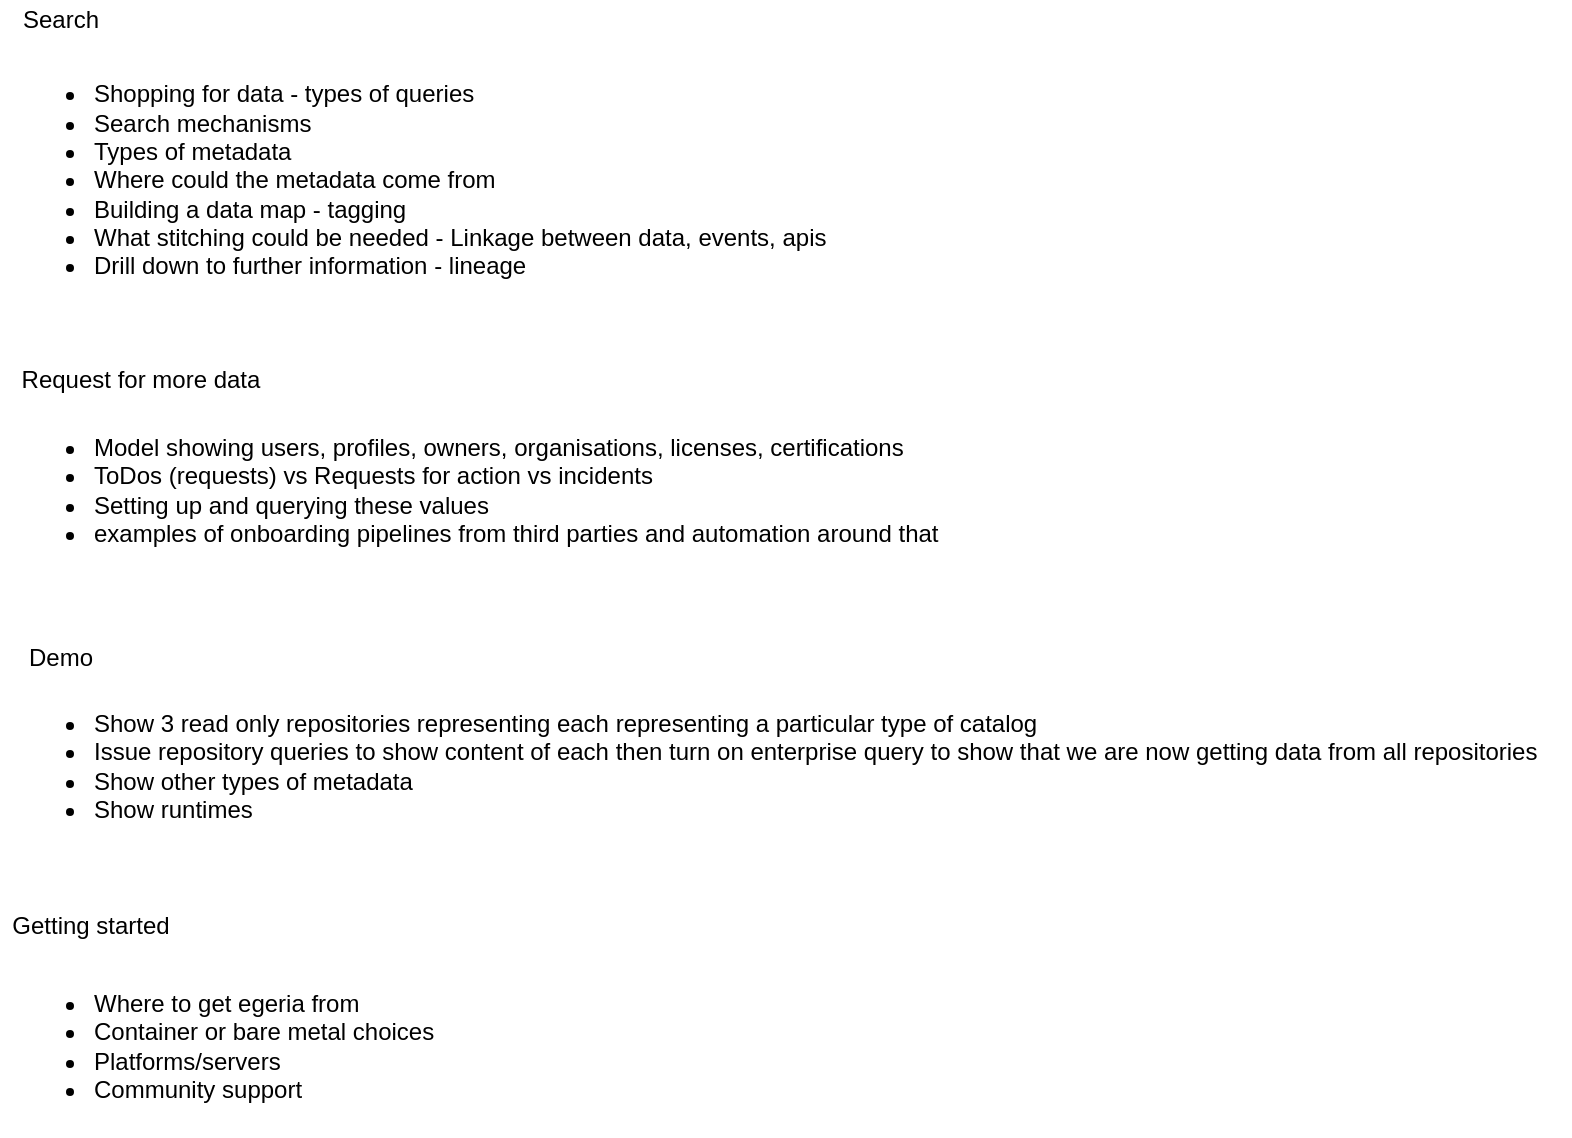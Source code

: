 <mxfile version="26.1.1" pages="12">
  <diagram id="ZK0FXGptEHmj6p5ocmgb" name="agenda">
    <mxGraphModel dx="1106" dy="773" grid="1" gridSize="10" guides="1" tooltips="1" connect="1" arrows="1" fold="1" page="1" pageScale="1" pageWidth="827" pageHeight="1169" math="0" shadow="0">
      <root>
        <mxCell id="0" />
        <mxCell id="1" parent="0" />
        <mxCell id="nbssCokQzs9rxP7ZxvDQ-1" value="Search" style="text;html=1;align=center;verticalAlign=middle;resizable=0;points=[];autosize=1;strokeColor=none;" parent="1" vertex="1">
          <mxGeometry x="75" y="100" width="50" height="20" as="geometry" />
        </mxCell>
        <mxCell id="nbssCokQzs9rxP7ZxvDQ-2" value="&lt;ul&gt;&lt;li&gt;&lt;span&gt;Shopping for data - types of queries&lt;/span&gt;&lt;br&gt;&lt;/li&gt;&lt;li&gt;Search mechanisms&lt;/li&gt;&lt;li&gt;Types of metadata&lt;/li&gt;&lt;li&gt;Where could the metadata come from&lt;/li&gt;&lt;li&gt;Building a data map - tagging&lt;/li&gt;&lt;li&gt;What stitching could be needed - Linkage between data, events, apis&lt;/li&gt;&lt;li&gt;&lt;span&gt;Drill down to further information - lineage&lt;/span&gt;&lt;br&gt;&lt;/li&gt;&lt;/ul&gt;" style="text;html=1;align=left;verticalAlign=middle;resizable=0;points=[];autosize=1;strokeColor=none;" parent="1" vertex="1">
          <mxGeometry x="75" y="125" width="420" height="130" as="geometry" />
        </mxCell>
        <mxCell id="nbssCokQzs9rxP7ZxvDQ-3" value="Request for more data" style="text;html=1;align=center;verticalAlign=middle;resizable=0;points=[];autosize=1;strokeColor=none;" parent="1" vertex="1">
          <mxGeometry x="75" y="280" width="130" height="20" as="geometry" />
        </mxCell>
        <mxCell id="nbssCokQzs9rxP7ZxvDQ-4" value="&lt;ul&gt;&lt;li&gt;Model showing users, profiles, owners, organisations, licenses, certifications&lt;/li&gt;&lt;li&gt;ToDos (requests) vs Requests for action vs incidents&lt;/li&gt;&lt;li&gt;&lt;span&gt;Setting up and querying these values&lt;/span&gt;&lt;/li&gt;&lt;li&gt;examples of onboarding pipelines from third parties and automation around that&lt;/li&gt;&lt;/ul&gt;" style="text;html=1;align=left;verticalAlign=middle;resizable=0;points=[];autosize=1;strokeColor=none;" parent="1" vertex="1">
          <mxGeometry x="75" y="300" width="480" height="90" as="geometry" />
        </mxCell>
        <mxCell id="nbssCokQzs9rxP7ZxvDQ-5" value="Demo" style="text;html=1;align=center;verticalAlign=middle;resizable=0;points=[];autosize=1;strokeColor=none;" parent="1" vertex="1">
          <mxGeometry x="75" y="419" width="50" height="20" as="geometry" />
        </mxCell>
        <mxCell id="nbssCokQzs9rxP7ZxvDQ-6" value="&lt;ul&gt;&lt;li&gt;Show 3 read only repositories representing each representing a particular type of catalog&lt;/li&gt;&lt;li&gt;Issue repository queries to show content of each then turn on enterprise query to show that we are now getting data from all repositories&lt;/li&gt;&lt;li&gt;Show other types of metadata&lt;/li&gt;&lt;li&gt;Show runtimes&amp;nbsp;&lt;/li&gt;&lt;/ul&gt;" style="text;html=1;align=left;verticalAlign=middle;resizable=0;points=[];autosize=1;strokeColor=none;" parent="1" vertex="1">
          <mxGeometry x="75" y="438" width="780" height="90" as="geometry" />
        </mxCell>
        <mxCell id="nbssCokQzs9rxP7ZxvDQ-7" value="Getting started" style="text;html=1;align=center;verticalAlign=middle;resizable=0;points=[];autosize=1;strokeColor=none;" parent="1" vertex="1">
          <mxGeometry x="70" y="553" width="90" height="20" as="geometry" />
        </mxCell>
        <mxCell id="nbssCokQzs9rxP7ZxvDQ-8" value="&lt;ul&gt;&lt;li&gt;&lt;span&gt;Where to get egeria from&amp;nbsp;&lt;/span&gt;&lt;/li&gt;&lt;li&gt;&lt;span&gt;Container or bare metal choices&lt;/span&gt;&lt;/li&gt;&lt;li&gt;&lt;span&gt;Platforms/servers&lt;/span&gt;&lt;/li&gt;&lt;li&gt;&lt;span&gt;Community support&lt;/span&gt;&lt;/li&gt;&lt;/ul&gt;" style="text;html=1;align=left;verticalAlign=middle;resizable=0;points=[];autosize=1;strokeColor=none;" parent="1" vertex="1">
          <mxGeometry x="75" y="578" width="230" height="90" as="geometry" />
        </mxCell>
      </root>
    </mxGraphModel>
  </diagram>
  <diagram id="fls38FIKgmzdVKvGRCvm" name="metadata-homes">
    <mxGraphModel dx="1106" dy="773" grid="1" gridSize="10" guides="1" tooltips="1" connect="1" arrows="1" fold="1" page="1" pageScale="1" pageWidth="827" pageHeight="1169" math="0" shadow="0">
      <root>
        <mxCell id="qlGEbEW_7WHe3_Kj8Xhg-0" />
        <mxCell id="qlGEbEW_7WHe3_Kj8Xhg-1" parent="qlGEbEW_7WHe3_Kj8Xhg-0" />
        <mxCell id="qlGEbEW_7WHe3_Kj8Xhg-2" value="" style="shape=umlActor;verticalLabelPosition=bottom;verticalAlign=top;html=1;outlineConnect=0;sketch=1;" parent="qlGEbEW_7WHe3_Kj8Xhg-1" vertex="1">
          <mxGeometry x="587" y="110" width="30" height="60" as="geometry" />
        </mxCell>
        <mxCell id="qlGEbEW_7WHe3_Kj8Xhg-3" value="" style="rounded=1;whiteSpace=wrap;html=1;fillColor=#bac8d3;strokeColor=#23445d;sketch=1;" parent="qlGEbEW_7WHe3_Kj8Xhg-1" vertex="1">
          <mxGeometry x="560" y="230" width="125" height="70" as="geometry" />
        </mxCell>
        <mxCell id="qlGEbEW_7WHe3_Kj8Xhg-8" style="edgeStyle=orthogonalEdgeStyle;rounded=0;orthogonalLoop=1;jettySize=auto;html=1;entryX=0.5;entryY=0;entryDx=0;entryDy=0;sketch=1;" parent="qlGEbEW_7WHe3_Kj8Xhg-1" target="qlGEbEW_7WHe3_Kj8Xhg-6" edge="1">
          <mxGeometry relative="1" as="geometry">
            <mxPoint x="623" y="300" as="sourcePoint" />
          </mxGeometry>
        </mxCell>
        <mxCell id="qlGEbEW_7WHe3_Kj8Xhg-4" value="UI" style="rounded=1;whiteSpace=wrap;html=1;sketch=1;" parent="qlGEbEW_7WHe3_Kj8Xhg-1" vertex="1">
          <mxGeometry x="562.5" y="235" width="120" height="60" as="geometry" />
        </mxCell>
        <mxCell id="qlGEbEW_7WHe3_Kj8Xhg-9" style="edgeStyle=orthogonalEdgeStyle;rounded=0;orthogonalLoop=1;jettySize=auto;html=1;exitX=0.5;exitY=1;exitDx=0;exitDy=0;sketch=1;" parent="qlGEbEW_7WHe3_Kj8Xhg-1" source="qlGEbEW_7WHe3_Kj8Xhg-6" target="qlGEbEW_7WHe3_Kj8Xhg-7" edge="1">
          <mxGeometry relative="1" as="geometry" />
        </mxCell>
        <mxCell id="qlGEbEW_7WHe3_Kj8Xhg-6" value="Metadata&lt;br&gt;Catalog" style="rounded=0;whiteSpace=wrap;html=1;fillColor=#bac8d3;strokeColor=#23445d;sketch=1;" parent="qlGEbEW_7WHe3_Kj8Xhg-1" vertex="1">
          <mxGeometry x="562.5" y="340" width="120" height="70" as="geometry" />
        </mxCell>
        <mxCell id="qlGEbEW_7WHe3_Kj8Xhg-7" value="Metadata&lt;br&gt;Repository" style="shape=cylinder3;whiteSpace=wrap;html=1;boundedLbl=1;backgroundOutline=1;size=15;fillColor=#bac8d3;strokeColor=#23445d;sketch=1;" parent="qlGEbEW_7WHe3_Kj8Xhg-1" vertex="1">
          <mxGeometry x="563" y="450" width="120" height="80" as="geometry" />
        </mxCell>
        <mxCell id="qlGEbEW_7WHe3_Kj8Xhg-10" value="" style="shape=flexArrow;endArrow=classic;html=1;entryX=0;entryY=0.25;entryDx=0;entryDy=0;fillColor=#b0e3e6;strokeColor=#0e8088;" parent="qlGEbEW_7WHe3_Kj8Xhg-1" edge="1">
          <mxGeometry width="50" height="50" relative="1" as="geometry">
            <mxPoint x="461" y="358" as="sourcePoint" />
            <mxPoint x="553.5" y="357.5" as="targetPoint" />
            <Array as="points">
              <mxPoint x="511" y="358" />
            </Array>
          </mxGeometry>
        </mxCell>
        <mxCell id="qlGEbEW_7WHe3_Kj8Xhg-11" value="" style="shape=flexArrow;endArrow=classic;html=1;exitX=0;exitY=0.75;exitDx=0;exitDy=0;fillColor=#b0e3e6;strokeColor=#0e8088;" parent="qlGEbEW_7WHe3_Kj8Xhg-1" edge="1">
          <mxGeometry width="50" height="50" relative="1" as="geometry">
            <mxPoint x="553.5" y="392.5" as="sourcePoint" />
            <mxPoint x="461" y="393" as="targetPoint" />
          </mxGeometry>
        </mxCell>
        <mxCell id="qlGEbEW_7WHe3_Kj8Xhg-12" value="Audience" style="text;html=1;align=center;verticalAlign=middle;resizable=0;points=[];autosize=1;strokeColor=none;" parent="qlGEbEW_7WHe3_Kj8Xhg-1" vertex="1">
          <mxGeometry x="637" y="140" width="70" height="20" as="geometry" />
        </mxCell>
        <mxCell id="qlGEbEW_7WHe3_Kj8Xhg-13" value="" style="shape=umlActor;verticalLabelPosition=bottom;verticalAlign=top;html=1;outlineConnect=0;sketch=1;" parent="qlGEbEW_7WHe3_Kj8Xhg-1" vertex="1">
          <mxGeometry x="597" y="120" width="30" height="60" as="geometry" />
        </mxCell>
        <mxCell id="qlGEbEW_7WHe3_Kj8Xhg-15" style="edgeStyle=orthogonalEdgeStyle;rounded=0;orthogonalLoop=1;jettySize=auto;html=1;entryX=0.5;entryY=0;entryDx=0;entryDy=0;sketch=1;" parent="qlGEbEW_7WHe3_Kj8Xhg-1" source="qlGEbEW_7WHe3_Kj8Xhg-14" target="qlGEbEW_7WHe3_Kj8Xhg-3" edge="1">
          <mxGeometry relative="1" as="geometry" />
        </mxCell>
        <mxCell id="qlGEbEW_7WHe3_Kj8Xhg-14" value="" style="shape=umlActor;verticalLabelPosition=bottom;verticalAlign=top;html=1;outlineConnect=0;sketch=1;" parent="qlGEbEW_7WHe3_Kj8Xhg-1" vertex="1">
          <mxGeometry x="607" y="130" width="30" height="60" as="geometry" />
        </mxCell>
        <mxCell id="qlGEbEW_7WHe3_Kj8Xhg-18" value="Evaluating the roles of a metadata catalog in the open metadata ecosystem" style="text;html=1;align=center;verticalAlign=middle;resizable=0;points=[];autosize=1;strokeColor=none;" parent="qlGEbEW_7WHe3_Kj8Xhg-1" vertex="1">
          <mxGeometry x="47" y="170" width="420" height="20" as="geometry" />
        </mxCell>
        <mxCell id="qlGEbEW_7WHe3_Kj8Xhg-19" value="Typically metadata catalogs can only display and maintain metadata that is stored in its repository&amp;nbsp;" style="text;html=1;align=center;verticalAlign=middle;resizable=0;points=[];autosize=1;strokeColor=none;" parent="qlGEbEW_7WHe3_Kj8Xhg-1" vertex="1">
          <mxGeometry x="47" y="30" width="540" height="20" as="geometry" />
        </mxCell>
        <mxCell id="s1PvGMe81VpvOcaZjmLX-0" value="What metadata is needed by the audience?&lt;br&gt;What types of metadata can be stored?&lt;br&gt;What value-add services does the repository provide?&lt;br&gt;&lt;ul&gt;&lt;li&gt;onboarding and maintenance of metadata&lt;/li&gt;&lt;/ul&gt;How sophisticated is the catalog API and events" style="text;html=1;align=left;verticalAlign=middle;resizable=0;points=[];autosize=1;strokeColor=none;" parent="qlGEbEW_7WHe3_Kj8Xhg-1" vertex="1">
          <mxGeometry x="89" y="200" width="300" height="100" as="geometry" />
        </mxCell>
        <mxCell id="s1PvGMe81VpvOcaZjmLX-1" value="&lt;ul&gt;&lt;li&gt;What metadata should go into the repository?&lt;/li&gt;&lt;li&gt;Is it created locally (home)?&lt;/li&gt;&lt;li&gt;Is it received from a remote repository (reference copy)?&lt;/li&gt;&lt;li&gt;What is shared with other repositories?&lt;/li&gt;&lt;/ul&gt;" style="text;html=1;align=left;verticalAlign=middle;resizable=0;points=[];autosize=1;strokeColor=none;" parent="qlGEbEW_7WHe3_Kj8Xhg-1" vertex="1">
          <mxGeometry x="64" y="50" width="350" height="90" as="geometry" />
        </mxCell>
        <mxCell id="2Zg5FL5VtyyWILdpOZ_E-0" value="Visualise" style="text;html=1;align=center;verticalAlign=middle;resizable=0;points=[];autosize=1;strokeColor=none;" parent="qlGEbEW_7WHe3_Kj8Xhg-1" vertex="1">
          <mxGeometry x="700" y="255" width="60" height="20" as="geometry" />
        </mxCell>
        <mxCell id="2Zg5FL5VtyyWILdpOZ_E-1" value="Store" style="text;html=1;align=center;verticalAlign=middle;resizable=0;points=[];autosize=1;strokeColor=none;" parent="qlGEbEW_7WHe3_Kj8Xhg-1" vertex="1">
          <mxGeometry x="700" y="480" width="40" height="20" as="geometry" />
        </mxCell>
        <mxCell id="2Zg5FL5VtyyWILdpOZ_E-2" value="Processing" style="text;html=1;align=center;verticalAlign=middle;resizable=0;points=[];autosize=1;strokeColor=none;" parent="qlGEbEW_7WHe3_Kj8Xhg-1" vertex="1">
          <mxGeometry x="700" y="370" width="70" height="20" as="geometry" />
        </mxCell>
      </root>
    </mxGraphModel>
  </diagram>
  <diagram name="choosing-integration" id="39RZ132VTfu5dKl0R0q0">
    <mxGraphModel dx="1933" dy="1942" grid="1" gridSize="10" guides="1" tooltips="1" connect="1" arrows="1" fold="1" page="1" pageScale="1" pageWidth="827" pageHeight="1169" math="0" shadow="0">
      <root>
        <mxCell id="YtfFfnkGF5sT3JJg0jtT-0" />
        <mxCell id="YtfFfnkGF5sT3JJg0jtT-1" parent="YtfFfnkGF5sT3JJg0jtT-0" />
        <mxCell id="YtfFfnkGF5sT3JJg0jtT-2" value="" style="shape=umlActor;verticalLabelPosition=bottom;verticalAlign=top;html=1;outlineConnect=0;sketch=1;" parent="YtfFfnkGF5sT3JJg0jtT-1" vertex="1">
          <mxGeometry x="587" y="110" width="30" height="60" as="geometry" />
        </mxCell>
        <mxCell id="YtfFfnkGF5sT3JJg0jtT-3" value="" style="rounded=1;whiteSpace=wrap;html=1;fillColor=#bac8d3;strokeColor=#23445d;sketch=1;" parent="YtfFfnkGF5sT3JJg0jtT-1" vertex="1">
          <mxGeometry x="560" y="230" width="125" height="70" as="geometry" />
        </mxCell>
        <mxCell id="YtfFfnkGF5sT3JJg0jtT-4" style="edgeStyle=orthogonalEdgeStyle;rounded=0;orthogonalLoop=1;jettySize=auto;html=1;entryX=0.5;entryY=0;entryDx=0;entryDy=0;sketch=1;" parent="YtfFfnkGF5sT3JJg0jtT-1" target="YtfFfnkGF5sT3JJg0jtT-7" edge="1">
          <mxGeometry relative="1" as="geometry">
            <mxPoint x="623" y="300" as="sourcePoint" />
          </mxGeometry>
        </mxCell>
        <mxCell id="YtfFfnkGF5sT3JJg0jtT-5" value="UI" style="rounded=1;whiteSpace=wrap;html=1;sketch=1;" parent="YtfFfnkGF5sT3JJg0jtT-1" vertex="1">
          <mxGeometry x="562.5" y="235" width="120" height="60" as="geometry" />
        </mxCell>
        <mxCell id="YtfFfnkGF5sT3JJg0jtT-6" style="edgeStyle=orthogonalEdgeStyle;rounded=0;orthogonalLoop=1;jettySize=auto;html=1;exitX=0.5;exitY=1;exitDx=0;exitDy=0;sketch=1;" parent="YtfFfnkGF5sT3JJg0jtT-1" source="YtfFfnkGF5sT3JJg0jtT-7" target="YtfFfnkGF5sT3JJg0jtT-8" edge="1">
          <mxGeometry relative="1" as="geometry" />
        </mxCell>
        <mxCell id="YtfFfnkGF5sT3JJg0jtT-7" value="Metadata&lt;br&gt;Catalog" style="rounded=0;whiteSpace=wrap;html=1;fillColor=#bac8d3;strokeColor=#23445d;sketch=1;" parent="YtfFfnkGF5sT3JJg0jtT-1" vertex="1">
          <mxGeometry x="562.5" y="340" width="120" height="70" as="geometry" />
        </mxCell>
        <mxCell id="YtfFfnkGF5sT3JJg0jtT-8" value="Metadata&lt;br&gt;Repository" style="shape=cylinder3;whiteSpace=wrap;html=1;boundedLbl=1;backgroundOutline=1;size=15;fillColor=#bac8d3;strokeColor=#23445d;sketch=1;" parent="YtfFfnkGF5sT3JJg0jtT-1" vertex="1">
          <mxGeometry x="563" y="450" width="120" height="80" as="geometry" />
        </mxCell>
        <mxCell id="YtfFfnkGF5sT3JJg0jtT-9" value="" style="shape=flexArrow;endArrow=classic;html=1;entryX=0;entryY=0.25;entryDx=0;entryDy=0;fillColor=#b0e3e6;strokeColor=#0e8088;" parent="YtfFfnkGF5sT3JJg0jtT-1" edge="1">
          <mxGeometry width="50" height="50" relative="1" as="geometry">
            <mxPoint x="461" y="358" as="sourcePoint" />
            <mxPoint x="553.5" y="357.5" as="targetPoint" />
            <Array as="points">
              <mxPoint x="511" y="358" />
            </Array>
          </mxGeometry>
        </mxCell>
        <mxCell id="YtfFfnkGF5sT3JJg0jtT-10" value="" style="shape=flexArrow;endArrow=classic;html=1;exitX=0;exitY=0.75;exitDx=0;exitDy=0;fillColor=#b0e3e6;strokeColor=#0e8088;" parent="YtfFfnkGF5sT3JJg0jtT-1" edge="1">
          <mxGeometry width="50" height="50" relative="1" as="geometry">
            <mxPoint x="553.5" y="392.5" as="sourcePoint" />
            <mxPoint x="461" y="393" as="targetPoint" />
          </mxGeometry>
        </mxCell>
        <mxCell id="YtfFfnkGF5sT3JJg0jtT-11" value="Audience" style="text;html=1;align=center;verticalAlign=middle;resizable=0;points=[];autosize=1;strokeColor=none;" parent="YtfFfnkGF5sT3JJg0jtT-1" vertex="1">
          <mxGeometry x="637" y="140" width="70" height="20" as="geometry" />
        </mxCell>
        <mxCell id="YtfFfnkGF5sT3JJg0jtT-12" value="" style="shape=umlActor;verticalLabelPosition=bottom;verticalAlign=top;html=1;outlineConnect=0;sketch=1;" parent="YtfFfnkGF5sT3JJg0jtT-1" vertex="1">
          <mxGeometry x="597" y="120" width="30" height="60" as="geometry" />
        </mxCell>
        <mxCell id="YtfFfnkGF5sT3JJg0jtT-13" style="edgeStyle=orthogonalEdgeStyle;rounded=0;orthogonalLoop=1;jettySize=auto;html=1;entryX=0.5;entryY=0;entryDx=0;entryDy=0;sketch=1;" parent="YtfFfnkGF5sT3JJg0jtT-1" source="YtfFfnkGF5sT3JJg0jtT-14" target="YtfFfnkGF5sT3JJg0jtT-3" edge="1">
          <mxGeometry relative="1" as="geometry" />
        </mxCell>
        <mxCell id="YtfFfnkGF5sT3JJg0jtT-14" value="" style="shape=umlActor;verticalLabelPosition=bottom;verticalAlign=top;html=1;outlineConnect=0;sketch=1;" parent="YtfFfnkGF5sT3JJg0jtT-1" vertex="1">
          <mxGeometry x="607" y="130" width="30" height="60" as="geometry" />
        </mxCell>
        <mxCell id="YtfFfnkGF5sT3JJg0jtT-16" value="Choosing the integration style" style="text;html=1;align=center;verticalAlign=middle;resizable=0;points=[];autosize=1;strokeColor=none;" parent="YtfFfnkGF5sT3JJg0jtT-1" vertex="1">
          <mxGeometry x="70" y="-300" width="170" height="20" as="geometry" />
        </mxCell>
        <mxCell id="YtfFfnkGF5sT3JJg0jtT-17" value="How sophisticated is the catalog API and events?&lt;br&gt;How available is the metadata catalog?&lt;br&gt;Does the metadata catalog have the capacity to support queries" style="text;html=1;align=left;verticalAlign=middle;resizable=0;points=[];autosize=1;strokeColor=none;" parent="YtfFfnkGF5sT3JJg0jtT-1" vertex="1">
          <mxGeometry x="100" y="-270" width="360" height="50" as="geometry" />
        </mxCell>
        <mxCell id="YtfFfnkGF5sT3JJg0jtT-19" value="Visualise" style="text;html=1;align=center;verticalAlign=middle;resizable=0;points=[];autosize=1;strokeColor=none;" parent="YtfFfnkGF5sT3JJg0jtT-1" vertex="1">
          <mxGeometry x="700" y="255" width="60" height="20" as="geometry" />
        </mxCell>
        <mxCell id="YtfFfnkGF5sT3JJg0jtT-20" value="Store" style="text;html=1;align=center;verticalAlign=middle;resizable=0;points=[];autosize=1;strokeColor=none;" parent="YtfFfnkGF5sT3JJg0jtT-1" vertex="1">
          <mxGeometry x="700" y="480" width="40" height="20" as="geometry" />
        </mxCell>
        <mxCell id="YtfFfnkGF5sT3JJg0jtT-21" value="Processing" style="text;html=1;align=center;verticalAlign=middle;resizable=0;points=[];autosize=1;strokeColor=none;" parent="YtfFfnkGF5sT3JJg0jtT-1" vertex="1">
          <mxGeometry x="700" y="370" width="70" height="20" as="geometry" />
        </mxCell>
        <mxCell id="YtfFfnkGF5sT3JJg0jtT-28" style="edgeStyle=orthogonalEdgeStyle;rounded=0;sketch=1;orthogonalLoop=1;jettySize=auto;html=1;startArrow=classic;startFill=1;" parent="YtfFfnkGF5sT3JJg0jtT-1" source="YtfFfnkGF5sT3JJg0jtT-22" target="YtfFfnkGF5sT3JJg0jtT-23" edge="1">
          <mxGeometry relative="1" as="geometry" />
        </mxCell>
        <mxCell id="YtfFfnkGF5sT3JJg0jtT-22" value="Integration&lt;br&gt;Daemon" style="rounded=0;whiteSpace=wrap;html=1;fillColor=#b0e3e6;strokeColor=#0e8088;sketch=1;" parent="YtfFfnkGF5sT3JJg0jtT-1" vertex="1">
          <mxGeometry x="374" y="345" width="80" height="65" as="geometry" />
        </mxCell>
        <mxCell id="bv1cUnXAxFmHIpDSwDGb-2" style="edgeStyle=orthogonalEdgeStyle;rounded=0;sketch=1;orthogonalLoop=1;jettySize=auto;html=1;entryX=1;entryY=0.5;entryDx=0;entryDy=0;startArrow=classic;startFill=1;" parent="YtfFfnkGF5sT3JJg0jtT-1" source="YtfFfnkGF5sT3JJg0jtT-23" target="bv1cUnXAxFmHIpDSwDGb-0" edge="1">
          <mxGeometry relative="1" as="geometry" />
        </mxCell>
        <mxCell id="YtfFfnkGF5sT3JJg0jtT-23" value="Egeria&lt;br&gt;Metadata&lt;br&gt;Server" style="rounded=0;whiteSpace=wrap;html=1;fillColor=#b0e3e6;strokeColor=#0e8088;sketch=1;" parent="YtfFfnkGF5sT3JJg0jtT-1" vertex="1">
          <mxGeometry x="220" y="342.5" width="120" height="70" as="geometry" />
        </mxCell>
        <mxCell id="YtfFfnkGF5sT3JJg0jtT-24" value="" style="rounded=1;whiteSpace=wrap;html=1;fillColor=#b0e3e6;strokeColor=#0e8088;sketch=1;" parent="YtfFfnkGF5sT3JJg0jtT-1" vertex="1">
          <mxGeometry x="220" y="220" width="125" height="70" as="geometry" />
        </mxCell>
        <mxCell id="YtfFfnkGF5sT3JJg0jtT-26" style="edgeStyle=orthogonalEdgeStyle;rounded=0;sketch=1;orthogonalLoop=1;jettySize=auto;html=1;exitX=0.5;exitY=1;exitDx=0;exitDy=0;" parent="YtfFfnkGF5sT3JJg0jtT-1" source="YtfFfnkGF5sT3JJg0jtT-24" target="YtfFfnkGF5sT3JJg0jtT-23" edge="1">
          <mxGeometry relative="1" as="geometry">
            <mxPoint x="280" y="300" as="sourcePoint" />
          </mxGeometry>
        </mxCell>
        <mxCell id="YtfFfnkGF5sT3JJg0jtT-25" value="Egeria UI" style="rounded=1;whiteSpace=wrap;html=1;sketch=1;" parent="YtfFfnkGF5sT3JJg0jtT-1" vertex="1">
          <mxGeometry x="222.5" y="225" width="120" height="60" as="geometry" />
        </mxCell>
        <mxCell id="bv1cUnXAxFmHIpDSwDGb-25" style="edgeStyle=orthogonalEdgeStyle;rounded=0;sketch=1;orthogonalLoop=1;jettySize=auto;html=1;exitX=0;exitY=1;exitDx=0;exitDy=0;startArrow=classic;startFill=1;" parent="YtfFfnkGF5sT3JJg0jtT-1" source="bv1cUnXAxFmHIpDSwDGb-0" edge="1">
          <mxGeometry relative="1" as="geometry">
            <mxPoint x="10" y="460" as="targetPoint" />
            <Array as="points">
              <mxPoint x="61" y="450" />
              <mxPoint x="10" y="450" />
            </Array>
          </mxGeometry>
        </mxCell>
        <mxCell id="bv1cUnXAxFmHIpDSwDGb-26" style="edgeStyle=orthogonalEdgeStyle;rounded=0;sketch=1;orthogonalLoop=1;jettySize=auto;html=1;exitX=0;exitY=0;exitDx=0;exitDy=0;entryX=1;entryY=0.5;entryDx=0;entryDy=0;startArrow=classic;startFill=1;" parent="YtfFfnkGF5sT3JJg0jtT-1" source="bv1cUnXAxFmHIpDSwDGb-0" target="bv1cUnXAxFmHIpDSwDGb-7" edge="1">
          <mxGeometry relative="1" as="geometry">
            <Array as="points">
              <mxPoint x="50" y="345" />
              <mxPoint x="50" y="310" />
              <mxPoint x="49" y="310" />
              <mxPoint x="49" y="296" />
            </Array>
          </mxGeometry>
        </mxCell>
        <mxCell id="bv1cUnXAxFmHIpDSwDGb-0" value="" style="ellipse;whiteSpace=wrap;html=1;align=left;fillColor=#b0e3e6;strokeColor=#0e8088;sketch=1;" parent="YtfFfnkGF5sT3JJg0jtT-1" vertex="1">
          <mxGeometry x="40" y="330" width="140" height="100" as="geometry" />
        </mxCell>
        <mxCell id="bv1cUnXAxFmHIpDSwDGb-1" value="Cohort" style="ellipse;whiteSpace=wrap;html=1;align=center;sketch=1;" parent="YtfFfnkGF5sT3JJg0jtT-1" vertex="1">
          <mxGeometry x="50" y="340" width="120" height="80" as="geometry" />
        </mxCell>
        <mxCell id="bv1cUnXAxFmHIpDSwDGb-9" value="" style="group" parent="YtfFfnkGF5sT3JJg0jtT-1" vertex="1" connectable="0">
          <mxGeometry x="-60" y="240" width="60" height="115" as="geometry" />
        </mxCell>
        <mxCell id="bv1cUnXAxFmHIpDSwDGb-3" value="" style="rounded=1;whiteSpace=wrap;html=1;fillColor=#bac8d3;strokeColor=#23445d;sketch=1;" parent="bv1cUnXAxFmHIpDSwDGb-9" vertex="1">
          <mxGeometry width="60" height="26.833" as="geometry" />
        </mxCell>
        <mxCell id="bv1cUnXAxFmHIpDSwDGb-4" style="edgeStyle=orthogonalEdgeStyle;rounded=0;orthogonalLoop=1;jettySize=auto;html=1;entryX=0.5;entryY=0;entryDx=0;entryDy=0;sketch=1;" parent="bv1cUnXAxFmHIpDSwDGb-9" target="bv1cUnXAxFmHIpDSwDGb-7" edge="1">
          <mxGeometry relative="1" as="geometry">
            <mxPoint x="30.24" y="26.833" as="sourcePoint" />
          </mxGeometry>
        </mxCell>
        <mxCell id="bv1cUnXAxFmHIpDSwDGb-5" value="" style="rounded=1;whiteSpace=wrap;html=1;sketch=1;" parent="bv1cUnXAxFmHIpDSwDGb-9" vertex="1">
          <mxGeometry x="1.2" y="1.917" width="57.6" height="23" as="geometry" />
        </mxCell>
        <mxCell id="bv1cUnXAxFmHIpDSwDGb-7" value="" style="rounded=0;whiteSpace=wrap;html=1;fillColor=#bac8d3;strokeColor=#23445d;sketch=1;" parent="bv1cUnXAxFmHIpDSwDGb-9" vertex="1">
          <mxGeometry x="1.2" y="42.167" width="57.6" height="26.833" as="geometry" />
        </mxCell>
        <mxCell id="bv1cUnXAxFmHIpDSwDGb-8" value="" style="shape=cylinder3;whiteSpace=wrap;html=1;boundedLbl=1;backgroundOutline=1;size=4.667;fillColor=#bac8d3;strokeColor=#23445d;sketch=1;" parent="bv1cUnXAxFmHIpDSwDGb-9" vertex="1">
          <mxGeometry x="1.44" y="84.333" width="58.56" height="27.718" as="geometry" />
        </mxCell>
        <mxCell id="bv1cUnXAxFmHIpDSwDGb-6" style="edgeStyle=orthogonalEdgeStyle;rounded=0;orthogonalLoop=1;jettySize=auto;html=1;exitX=0.5;exitY=1;exitDx=0;exitDy=0;sketch=1;" parent="bv1cUnXAxFmHIpDSwDGb-9" source="bv1cUnXAxFmHIpDSwDGb-7" target="bv1cUnXAxFmHIpDSwDGb-8" edge="1">
          <mxGeometry relative="1" as="geometry">
            <Array as="points">
              <mxPoint x="30" y="75" />
              <mxPoint x="31" y="75" />
            </Array>
          </mxGeometry>
        </mxCell>
        <mxCell id="bv1cUnXAxFmHIpDSwDGb-18" value="" style="group" parent="YtfFfnkGF5sT3JJg0jtT-1" vertex="1" connectable="0">
          <mxGeometry x="-50" y="400" width="60" height="115" as="geometry" />
        </mxCell>
        <mxCell id="bv1cUnXAxFmHIpDSwDGb-19" value="" style="rounded=1;whiteSpace=wrap;html=1;fillColor=#bac8d3;strokeColor=#23445d;sketch=1;" parent="bv1cUnXAxFmHIpDSwDGb-18" vertex="1">
          <mxGeometry width="60" height="26.833" as="geometry" />
        </mxCell>
        <mxCell id="bv1cUnXAxFmHIpDSwDGb-20" style="edgeStyle=orthogonalEdgeStyle;rounded=0;orthogonalLoop=1;jettySize=auto;html=1;entryX=0.5;entryY=0;entryDx=0;entryDy=0;sketch=1;" parent="bv1cUnXAxFmHIpDSwDGb-18" target="bv1cUnXAxFmHIpDSwDGb-22" edge="1">
          <mxGeometry relative="1" as="geometry">
            <mxPoint x="30.24" y="26.833" as="sourcePoint" />
          </mxGeometry>
        </mxCell>
        <mxCell id="bv1cUnXAxFmHIpDSwDGb-21" value="" style="rounded=1;whiteSpace=wrap;html=1;sketch=1;" parent="bv1cUnXAxFmHIpDSwDGb-18" vertex="1">
          <mxGeometry x="1.2" y="1.917" width="57.6" height="23" as="geometry" />
        </mxCell>
        <mxCell id="bv1cUnXAxFmHIpDSwDGb-22" value="" style="rounded=0;whiteSpace=wrap;html=1;fillColor=#bac8d3;strokeColor=#23445d;sketch=1;" parent="bv1cUnXAxFmHIpDSwDGb-18" vertex="1">
          <mxGeometry x="1.2" y="42.167" width="57.6" height="26.833" as="geometry" />
        </mxCell>
        <mxCell id="bv1cUnXAxFmHIpDSwDGb-23" value="" style="shape=cylinder3;whiteSpace=wrap;html=1;boundedLbl=1;backgroundOutline=1;size=4.667;fillColor=#bac8d3;strokeColor=#23445d;sketch=1;" parent="bv1cUnXAxFmHIpDSwDGb-18" vertex="1">
          <mxGeometry x="1.44" y="84.333" width="58.56" height="27.718" as="geometry" />
        </mxCell>
        <mxCell id="bv1cUnXAxFmHIpDSwDGb-24" style="edgeStyle=orthogonalEdgeStyle;rounded=0;orthogonalLoop=1;jettySize=auto;html=1;exitX=0.5;exitY=1;exitDx=0;exitDy=0;sketch=1;" parent="bv1cUnXAxFmHIpDSwDGb-18" source="bv1cUnXAxFmHIpDSwDGb-22" target="bv1cUnXAxFmHIpDSwDGb-23" edge="1">
          <mxGeometry relative="1" as="geometry">
            <Array as="points">
              <mxPoint x="30" y="75" />
              <mxPoint x="31" y="75" />
            </Array>
          </mxGeometry>
        </mxCell>
        <mxCell id="bv1cUnXAxFmHIpDSwDGb-27" style="edgeStyle=orthogonalEdgeStyle;rounded=0;orthogonalLoop=1;jettySize=auto;html=1;exitX=0.5;exitY=1;exitDx=0;exitDy=0;sketch=1;" parent="YtfFfnkGF5sT3JJg0jtT-1" target="bv1cUnXAxFmHIpDSwDGb-28" edge="1">
          <mxGeometry relative="1" as="geometry">
            <mxPoint x="279.5" y="412.5" as="sourcePoint" />
          </mxGeometry>
        </mxCell>
        <mxCell id="bv1cUnXAxFmHIpDSwDGb-28" value="Egeria Metadata&lt;br&gt;Repository" style="shape=cylinder3;whiteSpace=wrap;html=1;boundedLbl=1;backgroundOutline=1;size=15;fillColor=#b0e3e6;strokeColor=#0e8088;sketch=1;" parent="YtfFfnkGF5sT3JJg0jtT-1" vertex="1">
          <mxGeometry x="220" y="452.5" width="120" height="80" as="geometry" />
        </mxCell>
        <mxCell id="bv1cUnXAxFmHIpDSwDGb-29" value="" style="shape=umlActor;verticalLabelPosition=bottom;verticalAlign=top;html=1;outlineConnect=0;sketch=1;" parent="YtfFfnkGF5sT3JJg0jtT-1" vertex="1">
          <mxGeometry x="483" y="760" width="30" height="60" as="geometry" />
        </mxCell>
        <mxCell id="bv1cUnXAxFmHIpDSwDGb-30" value="" style="rounded=1;whiteSpace=wrap;html=1;fillColor=#bac8d3;strokeColor=#23445d;sketch=1;" parent="YtfFfnkGF5sT3JJg0jtT-1" vertex="1">
          <mxGeometry x="456" y="880" width="125" height="70" as="geometry" />
        </mxCell>
        <mxCell id="bv1cUnXAxFmHIpDSwDGb-31" style="edgeStyle=orthogonalEdgeStyle;rounded=0;orthogonalLoop=1;jettySize=auto;html=1;entryX=0.5;entryY=0;entryDx=0;entryDy=0;sketch=1;" parent="YtfFfnkGF5sT3JJg0jtT-1" target="bv1cUnXAxFmHIpDSwDGb-34" edge="1">
          <mxGeometry relative="1" as="geometry">
            <mxPoint x="519" y="950" as="sourcePoint" />
          </mxGeometry>
        </mxCell>
        <mxCell id="bv1cUnXAxFmHIpDSwDGb-32" value="UI" style="rounded=1;whiteSpace=wrap;html=1;sketch=1;" parent="YtfFfnkGF5sT3JJg0jtT-1" vertex="1">
          <mxGeometry x="458.5" y="885" width="120" height="60" as="geometry" />
        </mxCell>
        <mxCell id="bv1cUnXAxFmHIpDSwDGb-33" style="edgeStyle=orthogonalEdgeStyle;rounded=0;orthogonalLoop=1;jettySize=auto;html=1;exitX=0.5;exitY=1;exitDx=0;exitDy=0;sketch=1;" parent="YtfFfnkGF5sT3JJg0jtT-1" source="bv1cUnXAxFmHIpDSwDGb-34" target="bv1cUnXAxFmHIpDSwDGb-35" edge="1">
          <mxGeometry relative="1" as="geometry" />
        </mxCell>
        <mxCell id="bv1cUnXAxFmHIpDSwDGb-34" value="Metadata&lt;br&gt;Catalog" style="rounded=0;whiteSpace=wrap;html=1;fillColor=#bac8d3;strokeColor=#23445d;sketch=1;" parent="YtfFfnkGF5sT3JJg0jtT-1" vertex="1">
          <mxGeometry x="458.5" y="990" width="120" height="70" as="geometry" />
        </mxCell>
        <mxCell id="bv1cUnXAxFmHIpDSwDGb-35" value="Metadata&lt;br&gt;Repository" style="shape=cylinder3;whiteSpace=wrap;html=1;boundedLbl=1;backgroundOutline=1;size=15;fillColor=#bac8d3;strokeColor=#23445d;sketch=1;" parent="YtfFfnkGF5sT3JJg0jtT-1" vertex="1">
          <mxGeometry x="460" y="1089" width="120" height="80" as="geometry" />
        </mxCell>
        <mxCell id="bv1cUnXAxFmHIpDSwDGb-36" value="" style="shape=flexArrow;endArrow=classic;html=1;entryX=0;entryY=0.25;entryDx=0;entryDy=0;fillColor=#b0e3e6;strokeColor=#0e8088;" parent="YtfFfnkGF5sT3JJg0jtT-1" edge="1">
          <mxGeometry width="50" height="50" relative="1" as="geometry">
            <mxPoint x="357" y="1008" as="sourcePoint" />
            <mxPoint x="449.5" y="1007.5" as="targetPoint" />
            <Array as="points">
              <mxPoint x="407" y="1008" />
            </Array>
          </mxGeometry>
        </mxCell>
        <mxCell id="bv1cUnXAxFmHIpDSwDGb-37" value="" style="shape=flexArrow;endArrow=classic;html=1;exitX=0;exitY=0.75;exitDx=0;exitDy=0;fillColor=#b0e3e6;strokeColor=#0e8088;" parent="YtfFfnkGF5sT3JJg0jtT-1" edge="1">
          <mxGeometry width="50" height="50" relative="1" as="geometry">
            <mxPoint x="449.5" y="1042.5" as="sourcePoint" />
            <mxPoint x="357" y="1043" as="targetPoint" />
          </mxGeometry>
        </mxCell>
        <mxCell id="bv1cUnXAxFmHIpDSwDGb-38" value="Audience" style="text;html=1;align=center;verticalAlign=middle;resizable=0;points=[];autosize=1;strokeColor=none;" parent="YtfFfnkGF5sT3JJg0jtT-1" vertex="1">
          <mxGeometry x="533" y="790" width="70" height="20" as="geometry" />
        </mxCell>
        <mxCell id="bv1cUnXAxFmHIpDSwDGb-39" value="" style="shape=umlActor;verticalLabelPosition=bottom;verticalAlign=top;html=1;outlineConnect=0;sketch=1;" parent="YtfFfnkGF5sT3JJg0jtT-1" vertex="1">
          <mxGeometry x="493" y="770" width="30" height="60" as="geometry" />
        </mxCell>
        <mxCell id="bv1cUnXAxFmHIpDSwDGb-40" style="edgeStyle=orthogonalEdgeStyle;rounded=0;orthogonalLoop=1;jettySize=auto;html=1;entryX=0.5;entryY=0;entryDx=0;entryDy=0;sketch=1;" parent="YtfFfnkGF5sT3JJg0jtT-1" source="bv1cUnXAxFmHIpDSwDGb-41" target="bv1cUnXAxFmHIpDSwDGb-30" edge="1">
          <mxGeometry relative="1" as="geometry" />
        </mxCell>
        <mxCell id="bv1cUnXAxFmHIpDSwDGb-41" value="" style="shape=umlActor;verticalLabelPosition=bottom;verticalAlign=top;html=1;outlineConnect=0;sketch=1;" parent="YtfFfnkGF5sT3JJg0jtT-1" vertex="1">
          <mxGeometry x="503" y="780" width="30" height="60" as="geometry" />
        </mxCell>
        <mxCell id="bv1cUnXAxFmHIpDSwDGb-42" value="Visualise" style="text;html=1;align=center;verticalAlign=middle;resizable=0;points=[];autosize=1;strokeColor=none;" parent="YtfFfnkGF5sT3JJg0jtT-1" vertex="1">
          <mxGeometry x="596" y="905" width="60" height="20" as="geometry" />
        </mxCell>
        <mxCell id="bv1cUnXAxFmHIpDSwDGb-43" value="Store" style="text;html=1;align=center;verticalAlign=middle;resizable=0;points=[];autosize=1;strokeColor=none;" parent="YtfFfnkGF5sT3JJg0jtT-1" vertex="1">
          <mxGeometry x="596" y="1130" width="40" height="20" as="geometry" />
        </mxCell>
        <mxCell id="bv1cUnXAxFmHIpDSwDGb-44" value="Processing" style="text;html=1;align=center;verticalAlign=middle;resizable=0;points=[];autosize=1;strokeColor=none;" parent="YtfFfnkGF5sT3JJg0jtT-1" vertex="1">
          <mxGeometry x="596" y="1020" width="70" height="20" as="geometry" />
        </mxCell>
        <mxCell id="bv1cUnXAxFmHIpDSwDGb-45" style="edgeStyle=orthogonalEdgeStyle;rounded=0;sketch=1;orthogonalLoop=1;jettySize=auto;html=1;startArrow=classic;startFill=1;entryX=1;entryY=0.5;entryDx=0;entryDy=0;exitX=0;exitY=0.5;exitDx=0;exitDy=0;" parent="YtfFfnkGF5sT3JJg0jtT-1" source="bv1cUnXAxFmHIpDSwDGb-46" target="bv1cUnXAxFmHIpDSwDGb-54" edge="1">
          <mxGeometry relative="1" as="geometry">
            <Array as="points">
              <mxPoint x="210" y="1027.5" />
              <mxPoint x="210" y="1052.5" />
            </Array>
          </mxGeometry>
        </mxCell>
        <mxCell id="bv1cUnXAxFmHIpDSwDGb-46" value="Repository&lt;br&gt;Proxy" style="rounded=0;whiteSpace=wrap;html=1;fillColor=#b0e3e6;strokeColor=#0e8088;sketch=1;" parent="YtfFfnkGF5sT3JJg0jtT-1" vertex="1">
          <mxGeometry x="270" y="995" width="80" height="65" as="geometry" />
        </mxCell>
        <mxCell id="bv1cUnXAxFmHIpDSwDGb-47" style="edgeStyle=orthogonalEdgeStyle;rounded=0;sketch=1;orthogonalLoop=1;jettySize=auto;html=1;startArrow=classic;startFill=1;entryX=0.5;entryY=0;entryDx=0;entryDy=0;" parent="YtfFfnkGF5sT3JJg0jtT-1" source="bv1cUnXAxFmHIpDSwDGb-48" target="bv1cUnXAxFmHIpDSwDGb-54" edge="1">
          <mxGeometry relative="1" as="geometry">
            <mxPoint x="100" y="1112.5" as="targetPoint" />
            <Array as="points">
              <mxPoint x="100" y="873.5" />
            </Array>
          </mxGeometry>
        </mxCell>
        <mxCell id="bv1cUnXAxFmHIpDSwDGb-52" style="edgeStyle=orthogonalEdgeStyle;rounded=0;sketch=1;orthogonalLoop=1;jettySize=auto;html=1;exitX=0;exitY=1;exitDx=0;exitDy=0;startArrow=classic;startFill=1;" parent="YtfFfnkGF5sT3JJg0jtT-1" source="bv1cUnXAxFmHIpDSwDGb-54" edge="1">
          <mxGeometry relative="1" as="geometry">
            <mxPoint y="1132.5" as="targetPoint" />
            <Array as="points">
              <mxPoint x="51" y="1122.5" />
              <mxPoint y="1122.5" />
            </Array>
          </mxGeometry>
        </mxCell>
        <mxCell id="bv1cUnXAxFmHIpDSwDGb-53" style="edgeStyle=orthogonalEdgeStyle;rounded=0;sketch=1;orthogonalLoop=1;jettySize=auto;html=1;exitX=0;exitY=0;exitDx=0;exitDy=0;entryX=1;entryY=0.5;entryDx=0;entryDy=0;startArrow=classic;startFill=1;" parent="YtfFfnkGF5sT3JJg0jtT-1" source="bv1cUnXAxFmHIpDSwDGb-54" target="bv1cUnXAxFmHIpDSwDGb-60" edge="1">
          <mxGeometry relative="1" as="geometry">
            <Array as="points">
              <mxPoint x="30" y="1017" />
              <mxPoint x="30" y="968" />
            </Array>
          </mxGeometry>
        </mxCell>
        <mxCell id="bv1cUnXAxFmHIpDSwDGb-54" value="" style="ellipse;whiteSpace=wrap;html=1;align=left;fillColor=#b0e3e6;strokeColor=#0e8088;sketch=1;" parent="YtfFfnkGF5sT3JJg0jtT-1" vertex="1">
          <mxGeometry x="30" y="1002.5" width="140" height="100" as="geometry" />
        </mxCell>
        <mxCell id="bv1cUnXAxFmHIpDSwDGb-55" value="Cohort" style="ellipse;whiteSpace=wrap;html=1;align=center;sketch=1;" parent="YtfFfnkGF5sT3JJg0jtT-1" vertex="1">
          <mxGeometry x="40" y="1012.5" width="120" height="80" as="geometry" />
        </mxCell>
        <mxCell id="bv1cUnXAxFmHIpDSwDGb-56" value="" style="group" parent="YtfFfnkGF5sT3JJg0jtT-1" vertex="1" connectable="0">
          <mxGeometry x="-70" y="912.5" width="60" height="115" as="geometry" />
        </mxCell>
        <mxCell id="bv1cUnXAxFmHIpDSwDGb-57" value="" style="rounded=1;whiteSpace=wrap;html=1;fillColor=#bac8d3;strokeColor=#23445d;sketch=1;" parent="bv1cUnXAxFmHIpDSwDGb-56" vertex="1">
          <mxGeometry width="60" height="26.833" as="geometry" />
        </mxCell>
        <mxCell id="bv1cUnXAxFmHIpDSwDGb-58" style="edgeStyle=orthogonalEdgeStyle;rounded=0;orthogonalLoop=1;jettySize=auto;html=1;entryX=0.5;entryY=0;entryDx=0;entryDy=0;sketch=1;" parent="bv1cUnXAxFmHIpDSwDGb-56" target="bv1cUnXAxFmHIpDSwDGb-60" edge="1">
          <mxGeometry relative="1" as="geometry">
            <mxPoint x="30.24" y="26.833" as="sourcePoint" />
          </mxGeometry>
        </mxCell>
        <mxCell id="bv1cUnXAxFmHIpDSwDGb-59" value="" style="rounded=1;whiteSpace=wrap;html=1;sketch=1;" parent="bv1cUnXAxFmHIpDSwDGb-56" vertex="1">
          <mxGeometry x="1.2" y="1.917" width="57.6" height="23" as="geometry" />
        </mxCell>
        <mxCell id="bv1cUnXAxFmHIpDSwDGb-60" value="" style="rounded=0;whiteSpace=wrap;html=1;fillColor=#bac8d3;strokeColor=#23445d;sketch=1;" parent="bv1cUnXAxFmHIpDSwDGb-56" vertex="1">
          <mxGeometry x="1.2" y="42.167" width="57.6" height="26.833" as="geometry" />
        </mxCell>
        <mxCell id="bv1cUnXAxFmHIpDSwDGb-61" value="" style="shape=cylinder3;whiteSpace=wrap;html=1;boundedLbl=1;backgroundOutline=1;size=4.667;fillColor=#bac8d3;strokeColor=#23445d;sketch=1;" parent="bv1cUnXAxFmHIpDSwDGb-56" vertex="1">
          <mxGeometry x="1.44" y="84.333" width="58.56" height="27.718" as="geometry" />
        </mxCell>
        <mxCell id="bv1cUnXAxFmHIpDSwDGb-62" style="edgeStyle=orthogonalEdgeStyle;rounded=0;orthogonalLoop=1;jettySize=auto;html=1;exitX=0.5;exitY=1;exitDx=0;exitDy=0;sketch=1;" parent="bv1cUnXAxFmHIpDSwDGb-56" source="bv1cUnXAxFmHIpDSwDGb-60" target="bv1cUnXAxFmHIpDSwDGb-61" edge="1">
          <mxGeometry relative="1" as="geometry">
            <Array as="points">
              <mxPoint x="30" y="75" />
              <mxPoint x="31" y="75" />
            </Array>
          </mxGeometry>
        </mxCell>
        <mxCell id="bv1cUnXAxFmHIpDSwDGb-63" value="" style="group" parent="YtfFfnkGF5sT3JJg0jtT-1" vertex="1" connectable="0">
          <mxGeometry x="-60" y="1072.5" width="60" height="115" as="geometry" />
        </mxCell>
        <mxCell id="bv1cUnXAxFmHIpDSwDGb-64" value="" style="rounded=1;whiteSpace=wrap;html=1;fillColor=#bac8d3;strokeColor=#23445d;sketch=1;" parent="bv1cUnXAxFmHIpDSwDGb-63" vertex="1">
          <mxGeometry width="60" height="26.833" as="geometry" />
        </mxCell>
        <mxCell id="bv1cUnXAxFmHIpDSwDGb-65" style="edgeStyle=orthogonalEdgeStyle;rounded=0;orthogonalLoop=1;jettySize=auto;html=1;entryX=0.5;entryY=0;entryDx=0;entryDy=0;sketch=1;" parent="bv1cUnXAxFmHIpDSwDGb-63" target="bv1cUnXAxFmHIpDSwDGb-67" edge="1">
          <mxGeometry relative="1" as="geometry">
            <mxPoint x="30.24" y="26.833" as="sourcePoint" />
          </mxGeometry>
        </mxCell>
        <mxCell id="bv1cUnXAxFmHIpDSwDGb-66" value="" style="rounded=1;whiteSpace=wrap;html=1;sketch=1;" parent="bv1cUnXAxFmHIpDSwDGb-63" vertex="1">
          <mxGeometry x="1.2" y="1.917" width="57.6" height="23" as="geometry" />
        </mxCell>
        <mxCell id="bv1cUnXAxFmHIpDSwDGb-67" value="" style="rounded=0;whiteSpace=wrap;html=1;fillColor=#bac8d3;strokeColor=#23445d;sketch=1;" parent="bv1cUnXAxFmHIpDSwDGb-63" vertex="1">
          <mxGeometry x="1.2" y="42.167" width="57.6" height="26.833" as="geometry" />
        </mxCell>
        <mxCell id="bv1cUnXAxFmHIpDSwDGb-68" value="" style="shape=cylinder3;whiteSpace=wrap;html=1;boundedLbl=1;backgroundOutline=1;size=4.667;fillColor=#bac8d3;strokeColor=#23445d;sketch=1;" parent="bv1cUnXAxFmHIpDSwDGb-63" vertex="1">
          <mxGeometry x="1.44" y="84.333" width="58.56" height="27.718" as="geometry" />
        </mxCell>
        <mxCell id="bv1cUnXAxFmHIpDSwDGb-69" style="edgeStyle=orthogonalEdgeStyle;rounded=0;orthogonalLoop=1;jettySize=auto;html=1;exitX=0.5;exitY=1;exitDx=0;exitDy=0;sketch=1;" parent="bv1cUnXAxFmHIpDSwDGb-63" source="bv1cUnXAxFmHIpDSwDGb-67" target="bv1cUnXAxFmHIpDSwDGb-68" edge="1">
          <mxGeometry relative="1" as="geometry">
            <Array as="points">
              <mxPoint x="30" y="75" />
              <mxPoint x="31" y="75" />
            </Array>
          </mxGeometry>
        </mxCell>
        <mxCell id="bv1cUnXAxFmHIpDSwDGb-72" value="" style="group" parent="YtfFfnkGF5sT3JJg0jtT-1" vertex="1" connectable="0">
          <mxGeometry x="130" y="762.5" width="82.5" height="220" as="geometry" />
        </mxCell>
        <mxCell id="bv1cUnXAxFmHIpDSwDGb-48" value="Egeria&lt;br&gt;Metadata&lt;br&gt;Server" style="rounded=0;whiteSpace=wrap;html=1;fillColor=#b0e3e6;strokeColor=#0e8088;sketch=1;" parent="bv1cUnXAxFmHIpDSwDGb-72" vertex="1">
          <mxGeometry y="86.24" width="79.2" height="49.28" as="geometry" />
        </mxCell>
        <mxCell id="bv1cUnXAxFmHIpDSwDGb-49" value="" style="rounded=1;whiteSpace=wrap;html=1;fillColor=#b0e3e6;strokeColor=#0e8088;sketch=1;" parent="bv1cUnXAxFmHIpDSwDGb-72" vertex="1">
          <mxGeometry width="82.5" height="49.28" as="geometry" />
        </mxCell>
        <mxCell id="bv1cUnXAxFmHIpDSwDGb-50" style="edgeStyle=orthogonalEdgeStyle;rounded=0;sketch=1;orthogonalLoop=1;jettySize=auto;html=1;exitX=0.5;exitY=1;exitDx=0;exitDy=0;" parent="bv1cUnXAxFmHIpDSwDGb-72" source="bv1cUnXAxFmHIpDSwDGb-49" target="bv1cUnXAxFmHIpDSwDGb-48" edge="1">
          <mxGeometry relative="1" as="geometry">
            <mxPoint x="39.6" y="56.32" as="sourcePoint" />
          </mxGeometry>
        </mxCell>
        <mxCell id="bv1cUnXAxFmHIpDSwDGb-51" value="Egeria UI" style="rounded=1;whiteSpace=wrap;html=1;sketch=1;" parent="bv1cUnXAxFmHIpDSwDGb-72" vertex="1">
          <mxGeometry x="1.65" y="3.52" width="79.2" height="42.24" as="geometry" />
        </mxCell>
        <mxCell id="bv1cUnXAxFmHIpDSwDGb-70" style="edgeStyle=orthogonalEdgeStyle;rounded=0;orthogonalLoop=1;jettySize=auto;html=1;exitX=0.5;exitY=1;exitDx=0;exitDy=0;sketch=1;" parent="bv1cUnXAxFmHIpDSwDGb-72" target="bv1cUnXAxFmHIpDSwDGb-71" edge="1">
          <mxGeometry relative="1" as="geometry">
            <mxPoint x="39.27" y="135.52" as="sourcePoint" />
          </mxGeometry>
        </mxCell>
        <mxCell id="bv1cUnXAxFmHIpDSwDGb-71" value="Egeria Metadata&lt;br&gt;Repository&lt;br&gt;&lt;br&gt;" style="shape=cylinder3;whiteSpace=wrap;html=1;boundedLbl=1;backgroundOutline=1;size=15;fillColor=#b0e3e6;strokeColor=#0e8088;sketch=1;" parent="bv1cUnXAxFmHIpDSwDGb-72" vertex="1">
          <mxGeometry y="163.68" width="79.2" height="56.32" as="geometry" />
        </mxCell>
        <mxCell id="bv1cUnXAxFmHIpDSwDGb-73" value="" style="shape=umlActor;verticalLabelPosition=bottom;verticalAlign=top;html=1;outlineConnect=0;sketch=1;" parent="YtfFfnkGF5sT3JJg0jtT-1" vertex="1">
          <mxGeometry x="593.5" y="-360" width="30" height="60" as="geometry" />
        </mxCell>
        <mxCell id="bv1cUnXAxFmHIpDSwDGb-74" value="" style="rounded=1;whiteSpace=wrap;html=1;fillColor=#bac8d3;strokeColor=#23445d;sketch=1;" parent="YtfFfnkGF5sT3JJg0jtT-1" vertex="1">
          <mxGeometry x="566.5" y="-240" width="125" height="70" as="geometry" />
        </mxCell>
        <mxCell id="bv1cUnXAxFmHIpDSwDGb-75" style="edgeStyle=orthogonalEdgeStyle;rounded=0;orthogonalLoop=1;jettySize=auto;html=1;entryX=0.5;entryY=0;entryDx=0;entryDy=0;sketch=1;" parent="YtfFfnkGF5sT3JJg0jtT-1" target="bv1cUnXAxFmHIpDSwDGb-78" edge="1">
          <mxGeometry relative="1" as="geometry">
            <mxPoint x="629.5" y="-170" as="sourcePoint" />
          </mxGeometry>
        </mxCell>
        <mxCell id="bv1cUnXAxFmHIpDSwDGb-76" value="UI" style="rounded=1;whiteSpace=wrap;html=1;sketch=1;" parent="YtfFfnkGF5sT3JJg0jtT-1" vertex="1">
          <mxGeometry x="569" y="-235" width="120" height="60" as="geometry" />
        </mxCell>
        <mxCell id="bv1cUnXAxFmHIpDSwDGb-77" style="edgeStyle=orthogonalEdgeStyle;rounded=0;orthogonalLoop=1;jettySize=auto;html=1;exitX=0.5;exitY=1;exitDx=0;exitDy=0;sketch=1;" parent="YtfFfnkGF5sT3JJg0jtT-1" source="bv1cUnXAxFmHIpDSwDGb-78" target="bv1cUnXAxFmHIpDSwDGb-79" edge="1">
          <mxGeometry relative="1" as="geometry" />
        </mxCell>
        <mxCell id="bv1cUnXAxFmHIpDSwDGb-78" value="Metadata&lt;br&gt;Catalog" style="rounded=0;whiteSpace=wrap;html=1;fillColor=#bac8d3;strokeColor=#23445d;sketch=1;" parent="YtfFfnkGF5sT3JJg0jtT-1" vertex="1">
          <mxGeometry x="569" y="-130" width="120" height="70" as="geometry" />
        </mxCell>
        <mxCell id="bv1cUnXAxFmHIpDSwDGb-79" value="Metadata&lt;br&gt;Repository" style="shape=cylinder3;whiteSpace=wrap;html=1;boundedLbl=1;backgroundOutline=1;size=15;fillColor=#bac8d3;strokeColor=#23445d;sketch=1;" parent="YtfFfnkGF5sT3JJg0jtT-1" vertex="1">
          <mxGeometry x="569.5" y="-20" width="120" height="80" as="geometry" />
        </mxCell>
        <mxCell id="bv1cUnXAxFmHIpDSwDGb-80" value="" style="shape=flexArrow;endArrow=classic;html=1;entryX=0;entryY=0.25;entryDx=0;entryDy=0;fillColor=#b0e3e6;strokeColor=#0e8088;" parent="YtfFfnkGF5sT3JJg0jtT-1" edge="1">
          <mxGeometry width="50" height="50" relative="1" as="geometry">
            <mxPoint x="467.5" y="-112" as="sourcePoint" />
            <mxPoint x="560" y="-112.5" as="targetPoint" />
            <Array as="points">
              <mxPoint x="517.5" y="-112" />
            </Array>
          </mxGeometry>
        </mxCell>
        <mxCell id="bv1cUnXAxFmHIpDSwDGb-81" value="" style="shape=flexArrow;endArrow=classic;html=1;exitX=0;exitY=0.75;exitDx=0;exitDy=0;fillColor=#b0e3e6;strokeColor=#0e8088;" parent="YtfFfnkGF5sT3JJg0jtT-1" edge="1">
          <mxGeometry width="50" height="50" relative="1" as="geometry">
            <mxPoint x="560" y="-77.5" as="sourcePoint" />
            <mxPoint x="467.5" y="-77" as="targetPoint" />
          </mxGeometry>
        </mxCell>
        <mxCell id="bv1cUnXAxFmHIpDSwDGb-82" value="Audience" style="text;html=1;align=center;verticalAlign=middle;resizable=0;points=[];autosize=1;strokeColor=none;" parent="YtfFfnkGF5sT3JJg0jtT-1" vertex="1">
          <mxGeometry x="643.5" y="-330" width="70" height="20" as="geometry" />
        </mxCell>
        <mxCell id="bv1cUnXAxFmHIpDSwDGb-83" value="" style="shape=umlActor;verticalLabelPosition=bottom;verticalAlign=top;html=1;outlineConnect=0;sketch=1;" parent="YtfFfnkGF5sT3JJg0jtT-1" vertex="1">
          <mxGeometry x="603.5" y="-350" width="30" height="60" as="geometry" />
        </mxCell>
        <mxCell id="bv1cUnXAxFmHIpDSwDGb-84" style="edgeStyle=orthogonalEdgeStyle;rounded=0;orthogonalLoop=1;jettySize=auto;html=1;entryX=0.5;entryY=0;entryDx=0;entryDy=0;sketch=1;" parent="YtfFfnkGF5sT3JJg0jtT-1" source="bv1cUnXAxFmHIpDSwDGb-85" target="bv1cUnXAxFmHIpDSwDGb-74" edge="1">
          <mxGeometry relative="1" as="geometry" />
        </mxCell>
        <mxCell id="bv1cUnXAxFmHIpDSwDGb-85" value="" style="shape=umlActor;verticalLabelPosition=bottom;verticalAlign=top;html=1;outlineConnect=0;sketch=1;" parent="YtfFfnkGF5sT3JJg0jtT-1" vertex="1">
          <mxGeometry x="613.5" y="-340" width="30" height="60" as="geometry" />
        </mxCell>
        <mxCell id="bv1cUnXAxFmHIpDSwDGb-86" value="Visualise" style="text;html=1;align=center;verticalAlign=middle;resizable=0;points=[];autosize=1;strokeColor=none;" parent="YtfFfnkGF5sT3JJg0jtT-1" vertex="1">
          <mxGeometry x="706.5" y="-215" width="60" height="20" as="geometry" />
        </mxCell>
        <mxCell id="bv1cUnXAxFmHIpDSwDGb-87" value="Store" style="text;html=1;align=center;verticalAlign=middle;resizable=0;points=[];autosize=1;strokeColor=none;" parent="YtfFfnkGF5sT3JJg0jtT-1" vertex="1">
          <mxGeometry x="706.5" y="10" width="40" height="20" as="geometry" />
        </mxCell>
        <mxCell id="bv1cUnXAxFmHIpDSwDGb-88" value="Processing" style="text;html=1;align=center;verticalAlign=middle;resizable=0;points=[];autosize=1;strokeColor=none;" parent="YtfFfnkGF5sT3JJg0jtT-1" vertex="1">
          <mxGeometry x="706.5" y="-100" width="70" height="20" as="geometry" />
        </mxCell>
        <mxCell id="bv1cUnXAxFmHIpDSwDGb-89" value="?" style="rounded=0;whiteSpace=wrap;html=1;fillColor=#b0e3e6;strokeColor=#0e8088;sketch=1;fontSize=25;fontStyle=1" parent="YtfFfnkGF5sT3JJg0jtT-1" vertex="1">
          <mxGeometry x="374" y="-130" width="80" height="65" as="geometry" />
        </mxCell>
        <mxCell id="bv1cUnXAxFmHIpDSwDGb-90" value="Egeria manages the home copy of the metadata.&lt;br&gt;&lt;ul&gt;&lt;li&gt;Available even if metadata catalog not&lt;/li&gt;&lt;li&gt;Minimal additional load on the metadata catalog&lt;/li&gt;&lt;li&gt;Metadata passed into catalog has benefit of Egeria&#39;s metadata governance (eg deduplication)&lt;/li&gt;&lt;/ul&gt;" style="text;html=1;align=left;verticalAlign=middle;resizable=0;points=[];autosize=1;strokeColor=none;" parent="YtfFfnkGF5sT3JJg0jtT-1" vertex="1">
          <mxGeometry x="-27" y="70" width="550" height="90" as="geometry" />
        </mxCell>
        <mxCell id="bv1cUnXAxFmHIpDSwDGb-91" value="Metadata catalog connects directly to cohort via a repository proxy&lt;br&gt;&lt;ul&gt;&lt;li&gt;Receives all metadata elements&lt;/li&gt;&lt;li&gt;Must support query interface for its metadata to be visible to federated queries&lt;/li&gt;&lt;li&gt;(If no query interface then need to ensure all of its metadata is copied into an Egeria metadata server&lt;/li&gt;&lt;/ul&gt;" style="text;html=1;align=left;verticalAlign=middle;resizable=0;points=[];autosize=1;strokeColor=none;" parent="YtfFfnkGF5sT3JJg0jtT-1" vertex="1">
          <mxGeometry x="-160" y="580" width="590" height="90" as="geometry" />
        </mxCell>
        <mxCell id="bv1cUnXAxFmHIpDSwDGb-92" value="&lt;font style=&quot;font-size: 12px;&quot;&gt;Federated queries&lt;/font&gt;" style="text;html=1;align=center;verticalAlign=middle;resizable=0;points=[];autosize=1;strokeColor=none;fontSize=12;" parent="YtfFfnkGF5sT3JJg0jtT-1" vertex="1">
          <mxGeometry x="173" y="820" width="110" height="20" as="geometry" />
        </mxCell>
        <mxCell id="bv1cUnXAxFmHIpDSwDGb-94" value="&lt;font style=&quot;font-size: 12px;&quot;&gt;Federated queries&lt;/font&gt;" style="text;html=1;align=center;verticalAlign=middle;resizable=0;points=[];autosize=1;strokeColor=none;fontSize=12;" parent="YtfFfnkGF5sT3JJg0jtT-1" vertex="1">
          <mxGeometry x="300" y="295" width="110" height="20" as="geometry" />
        </mxCell>
      </root>
    </mxGraphModel>
  </diagram>
  <diagram name="contrasting-integration" id="MFpuuDG7HbGRFP3sPus1">
    <mxGraphModel dx="1933" dy="773" grid="1" gridSize="10" guides="1" tooltips="1" connect="1" arrows="1" fold="1" page="1" pageScale="1" pageWidth="827" pageHeight="1169" math="0" shadow="0">
      <root>
        <mxCell id="RvQViLtIVCnAQsj-2lRn-0" />
        <mxCell id="RvQViLtIVCnAQsj-2lRn-1" parent="RvQViLtIVCnAQsj-2lRn-0" />
        <mxCell id="RvQViLtIVCnAQsj-2lRn-2" value="" style="shape=umlActor;verticalLabelPosition=bottom;verticalAlign=top;html=1;outlineConnect=0;sketch=1;" parent="RvQViLtIVCnAQsj-2lRn-1" vertex="1">
          <mxGeometry x="603" y="45" width="30" height="60" as="geometry" />
        </mxCell>
        <mxCell id="RvQViLtIVCnAQsj-2lRn-3" value="" style="rounded=1;whiteSpace=wrap;html=1;fillColor=#bac8d3;strokeColor=#23445d;sketch=1;" parent="RvQViLtIVCnAQsj-2lRn-1" vertex="1">
          <mxGeometry x="576" y="165" width="125" height="70" as="geometry" />
        </mxCell>
        <mxCell id="RvQViLtIVCnAQsj-2lRn-4" style="edgeStyle=orthogonalEdgeStyle;rounded=0;orthogonalLoop=1;jettySize=auto;html=1;entryX=0.5;entryY=0;entryDx=0;entryDy=0;sketch=1;" parent="RvQViLtIVCnAQsj-2lRn-1" target="RvQViLtIVCnAQsj-2lRn-7" edge="1">
          <mxGeometry relative="1" as="geometry">
            <mxPoint x="639" y="235" as="sourcePoint" />
          </mxGeometry>
        </mxCell>
        <mxCell id="RvQViLtIVCnAQsj-2lRn-5" value="UI" style="rounded=1;whiteSpace=wrap;html=1;sketch=1;" parent="RvQViLtIVCnAQsj-2lRn-1" vertex="1">
          <mxGeometry x="578.5" y="170" width="120" height="60" as="geometry" />
        </mxCell>
        <mxCell id="RvQViLtIVCnAQsj-2lRn-6" style="edgeStyle=orthogonalEdgeStyle;rounded=0;orthogonalLoop=1;jettySize=auto;html=1;exitX=0.5;exitY=1;exitDx=0;exitDy=0;sketch=1;" parent="RvQViLtIVCnAQsj-2lRn-1" source="RvQViLtIVCnAQsj-2lRn-7" target="RvQViLtIVCnAQsj-2lRn-8" edge="1">
          <mxGeometry relative="1" as="geometry" />
        </mxCell>
        <mxCell id="RvQViLtIVCnAQsj-2lRn-7" value="Metadata&lt;br&gt;Catalog" style="rounded=0;whiteSpace=wrap;html=1;fillColor=#bac8d3;strokeColor=#23445d;sketch=1;" parent="RvQViLtIVCnAQsj-2lRn-1" vertex="1">
          <mxGeometry x="578.5" y="275" width="120" height="70" as="geometry" />
        </mxCell>
        <mxCell id="RvQViLtIVCnAQsj-2lRn-8" value="Metadata&lt;br&gt;Repository" style="shape=cylinder3;whiteSpace=wrap;html=1;boundedLbl=1;backgroundOutline=1;size=15;fillColor=#bac8d3;strokeColor=#23445d;sketch=1;" parent="RvQViLtIVCnAQsj-2lRn-1" vertex="1">
          <mxGeometry x="579" y="385" width="120" height="80" as="geometry" />
        </mxCell>
        <mxCell id="RvQViLtIVCnAQsj-2lRn-9" value="" style="shape=flexArrow;endArrow=classic;html=1;entryX=0;entryY=0.25;entryDx=0;entryDy=0;fillColor=#b0e3e6;strokeColor=#0e8088;" parent="RvQViLtIVCnAQsj-2lRn-1" edge="1">
          <mxGeometry width="50" height="50" relative="1" as="geometry">
            <mxPoint x="477" y="293" as="sourcePoint" />
            <mxPoint x="569.5" y="292.5" as="targetPoint" />
            <Array as="points">
              <mxPoint x="527" y="293" />
            </Array>
          </mxGeometry>
        </mxCell>
        <mxCell id="RvQViLtIVCnAQsj-2lRn-10" value="" style="shape=flexArrow;endArrow=classic;html=1;exitX=0;exitY=0.75;exitDx=0;exitDy=0;fillColor=#b0e3e6;strokeColor=#0e8088;" parent="RvQViLtIVCnAQsj-2lRn-1" edge="1">
          <mxGeometry width="50" height="50" relative="1" as="geometry">
            <mxPoint x="569.5" y="327.5" as="sourcePoint" />
            <mxPoint x="477" y="328" as="targetPoint" />
          </mxGeometry>
        </mxCell>
        <mxCell id="RvQViLtIVCnAQsj-2lRn-11" value="Audience" style="text;html=1;align=center;verticalAlign=middle;resizable=0;points=[];autosize=1;strokeColor=none;" parent="RvQViLtIVCnAQsj-2lRn-1" vertex="1">
          <mxGeometry x="653" y="75" width="70" height="20" as="geometry" />
        </mxCell>
        <mxCell id="RvQViLtIVCnAQsj-2lRn-12" value="" style="shape=umlActor;verticalLabelPosition=bottom;verticalAlign=top;html=1;outlineConnect=0;sketch=1;" parent="RvQViLtIVCnAQsj-2lRn-1" vertex="1">
          <mxGeometry x="613" y="55" width="30" height="60" as="geometry" />
        </mxCell>
        <mxCell id="RvQViLtIVCnAQsj-2lRn-13" style="edgeStyle=orthogonalEdgeStyle;rounded=0;orthogonalLoop=1;jettySize=auto;html=1;entryX=0.5;entryY=0;entryDx=0;entryDy=0;sketch=1;" parent="RvQViLtIVCnAQsj-2lRn-1" source="RvQViLtIVCnAQsj-2lRn-14" target="RvQViLtIVCnAQsj-2lRn-3" edge="1">
          <mxGeometry relative="1" as="geometry" />
        </mxCell>
        <mxCell id="RvQViLtIVCnAQsj-2lRn-14" value="" style="shape=umlActor;verticalLabelPosition=bottom;verticalAlign=top;html=1;outlineConnect=0;sketch=1;" parent="RvQViLtIVCnAQsj-2lRn-1" vertex="1">
          <mxGeometry x="623" y="65" width="30" height="60" as="geometry" />
        </mxCell>
        <mxCell id="RvQViLtIVCnAQsj-2lRn-17" value="Visualise" style="text;html=1;align=center;verticalAlign=middle;resizable=0;points=[];autosize=1;strokeColor=none;" parent="RvQViLtIVCnAQsj-2lRn-1" vertex="1">
          <mxGeometry x="716" y="190" width="60" height="20" as="geometry" />
        </mxCell>
        <mxCell id="RvQViLtIVCnAQsj-2lRn-18" value="Store" style="text;html=1;align=center;verticalAlign=middle;resizable=0;points=[];autosize=1;strokeColor=none;" parent="RvQViLtIVCnAQsj-2lRn-1" vertex="1">
          <mxGeometry x="716" y="415" width="40" height="20" as="geometry" />
        </mxCell>
        <mxCell id="RvQViLtIVCnAQsj-2lRn-19" value="Processing" style="text;html=1;align=center;verticalAlign=middle;resizable=0;points=[];autosize=1;strokeColor=none;" parent="RvQViLtIVCnAQsj-2lRn-1" vertex="1">
          <mxGeometry x="716" y="305" width="70" height="20" as="geometry" />
        </mxCell>
        <mxCell id="RvQViLtIVCnAQsj-2lRn-21" value="Integration&lt;br&gt;Daemon" style="rounded=0;whiteSpace=wrap;html=1;fillColor=#b0e3e6;strokeColor=#0e8088;sketch=1;" parent="RvQViLtIVCnAQsj-2lRn-1" vertex="1">
          <mxGeometry x="390" y="280" width="80" height="65" as="geometry" />
        </mxCell>
        <mxCell id="RvQViLtIVCnAQsj-2lRn-23" value="Egeria&lt;br&gt;Metadata Server" style="rounded=0;whiteSpace=wrap;html=1;fillColor=#b0e3e6;strokeColor=#0e8088;sketch=1;verticalAlign=top;" parent="RvQViLtIVCnAQsj-2lRn-1" vertex="1">
          <mxGeometry x="224" y="202.5" width="120" height="247.5" as="geometry" />
        </mxCell>
        <mxCell id="RvQViLtIVCnAQsj-2lRn-24" value="" style="rounded=1;whiteSpace=wrap;html=1;fillColor=#b0e3e6;strokeColor=#0e8088;sketch=1;" parent="RvQViLtIVCnAQsj-2lRn-1" vertex="1">
          <mxGeometry x="224" y="80" width="125" height="70" as="geometry" />
        </mxCell>
        <mxCell id="RvQViLtIVCnAQsj-2lRn-25" style="edgeStyle=orthogonalEdgeStyle;rounded=0;sketch=1;orthogonalLoop=1;jettySize=auto;html=1;exitX=0.5;exitY=1;exitDx=0;exitDy=0;" parent="RvQViLtIVCnAQsj-2lRn-1" source="RvQViLtIVCnAQsj-2lRn-24" target="RvQViLtIVCnAQsj-2lRn-23" edge="1">
          <mxGeometry relative="1" as="geometry">
            <mxPoint x="284" y="160" as="sourcePoint" />
          </mxGeometry>
        </mxCell>
        <mxCell id="RvQViLtIVCnAQsj-2lRn-26" value="Egeria UI" style="rounded=1;whiteSpace=wrap;html=1;sketch=1;" parent="RvQViLtIVCnAQsj-2lRn-1" vertex="1">
          <mxGeometry x="226.5" y="85" width="120" height="60" as="geometry" />
        </mxCell>
        <mxCell id="RvQViLtIVCnAQsj-2lRn-27" style="edgeStyle=orthogonalEdgeStyle;rounded=0;sketch=1;orthogonalLoop=1;jettySize=auto;html=1;exitX=0.5;exitY=1;exitDx=0;exitDy=0;startArrow=classic;startFill=1;entryX=0.5;entryY=0;entryDx=0;entryDy=0;" parent="RvQViLtIVCnAQsj-2lRn-1" source="RvQViLtIVCnAQsj-2lRn-29" target="RvQViLtIVCnAQsj-2lRn-64" edge="1">
          <mxGeometry relative="1" as="geometry">
            <mxPoint x="10" y="460" as="targetPoint" />
            <Array as="points">
              <mxPoint x="110" y="480" />
              <mxPoint x="25" y="480" />
            </Array>
          </mxGeometry>
        </mxCell>
        <mxCell id="RvQViLtIVCnAQsj-2lRn-28" style="edgeStyle=orthogonalEdgeStyle;rounded=0;sketch=1;orthogonalLoop=1;jettySize=auto;html=1;exitX=0;exitY=0;exitDx=0;exitDy=0;entryX=1;entryY=0.5;entryDx=0;entryDy=0;startArrow=classic;startFill=1;" parent="RvQViLtIVCnAQsj-2lRn-1" source="RvQViLtIVCnAQsj-2lRn-29" target="RvQViLtIVCnAQsj-2lRn-35" edge="1">
          <mxGeometry relative="1" as="geometry">
            <Array as="points">
              <mxPoint x="50" y="345" />
              <mxPoint x="50" y="310" />
              <mxPoint x="49" y="310" />
              <mxPoint x="49" y="296" />
            </Array>
          </mxGeometry>
        </mxCell>
        <mxCell id="RvQViLtIVCnAQsj-2lRn-29" value="" style="ellipse;whiteSpace=wrap;html=1;align=left;fillColor=#b0e3e6;strokeColor=#0e8088;sketch=1;" parent="RvQViLtIVCnAQsj-2lRn-1" vertex="1">
          <mxGeometry x="40" y="330" width="140" height="100" as="geometry" />
        </mxCell>
        <mxCell id="RvQViLtIVCnAQsj-2lRn-30" value="Cohort" style="ellipse;whiteSpace=wrap;html=1;align=center;sketch=1;" parent="RvQViLtIVCnAQsj-2lRn-1" vertex="1">
          <mxGeometry x="50" y="340" width="120" height="80" as="geometry" />
        </mxCell>
        <mxCell id="RvQViLtIVCnAQsj-2lRn-31" value="" style="group" parent="RvQViLtIVCnAQsj-2lRn-1" vertex="1" connectable="0">
          <mxGeometry x="-60" y="240" width="60" height="115" as="geometry" />
        </mxCell>
        <mxCell id="RvQViLtIVCnAQsj-2lRn-32" value="" style="rounded=1;whiteSpace=wrap;html=1;fillColor=#bac8d3;strokeColor=#23445d;sketch=1;" parent="RvQViLtIVCnAQsj-2lRn-31" vertex="1">
          <mxGeometry width="60" height="26.833" as="geometry" />
        </mxCell>
        <mxCell id="RvQViLtIVCnAQsj-2lRn-33" style="edgeStyle=orthogonalEdgeStyle;rounded=0;orthogonalLoop=1;jettySize=auto;html=1;entryX=0.5;entryY=0;entryDx=0;entryDy=0;sketch=1;" parent="RvQViLtIVCnAQsj-2lRn-31" target="RvQViLtIVCnAQsj-2lRn-35" edge="1">
          <mxGeometry relative="1" as="geometry">
            <mxPoint x="30.24" y="26.833" as="sourcePoint" />
          </mxGeometry>
        </mxCell>
        <mxCell id="RvQViLtIVCnAQsj-2lRn-34" value="" style="rounded=1;whiteSpace=wrap;html=1;sketch=1;" parent="RvQViLtIVCnAQsj-2lRn-31" vertex="1">
          <mxGeometry x="1.2" y="1.917" width="57.6" height="23" as="geometry" />
        </mxCell>
        <mxCell id="RvQViLtIVCnAQsj-2lRn-35" value="" style="rounded=0;whiteSpace=wrap;html=1;fillColor=#bac8d3;strokeColor=#23445d;sketch=1;" parent="RvQViLtIVCnAQsj-2lRn-31" vertex="1">
          <mxGeometry x="1.2" y="42.167" width="57.6" height="26.833" as="geometry" />
        </mxCell>
        <mxCell id="RvQViLtIVCnAQsj-2lRn-36" value="" style="shape=cylinder3;whiteSpace=wrap;html=1;boundedLbl=1;backgroundOutline=1;size=4.667;fillColor=#bac8d3;strokeColor=#23445d;sketch=1;" parent="RvQViLtIVCnAQsj-2lRn-31" vertex="1">
          <mxGeometry x="1.44" y="84.333" width="58.56" height="27.718" as="geometry" />
        </mxCell>
        <mxCell id="RvQViLtIVCnAQsj-2lRn-37" style="edgeStyle=orthogonalEdgeStyle;rounded=0;orthogonalLoop=1;jettySize=auto;html=1;exitX=0.5;exitY=1;exitDx=0;exitDy=0;sketch=1;" parent="RvQViLtIVCnAQsj-2lRn-31" source="RvQViLtIVCnAQsj-2lRn-35" target="RvQViLtIVCnAQsj-2lRn-36" edge="1">
          <mxGeometry relative="1" as="geometry">
            <Array as="points">
              <mxPoint x="30" y="75" />
              <mxPoint x="31" y="75" />
            </Array>
          </mxGeometry>
        </mxCell>
        <mxCell id="RvQViLtIVCnAQsj-2lRn-45" style="edgeStyle=orthogonalEdgeStyle;rounded=0;orthogonalLoop=1;jettySize=auto;html=1;sketch=1;" parent="RvQViLtIVCnAQsj-2lRn-1" target="RvQViLtIVCnAQsj-2lRn-46" edge="1">
          <mxGeometry relative="1" as="geometry">
            <mxPoint x="284" y="420" as="sourcePoint" />
          </mxGeometry>
        </mxCell>
        <mxCell id="RvQViLtIVCnAQsj-2lRn-46" value="Egeria Metadata&lt;br&gt;Repository" style="shape=cylinder3;whiteSpace=wrap;html=1;boundedLbl=1;backgroundOutline=1;size=15;fillColor=#b0e3e6;strokeColor=#0e8088;sketch=1;" parent="RvQViLtIVCnAQsj-2lRn-1" vertex="1">
          <mxGeometry x="224" y="470" width="120" height="80" as="geometry" />
        </mxCell>
        <mxCell id="RvQViLtIVCnAQsj-2lRn-47" value="" style="shape=umlActor;verticalLabelPosition=bottom;verticalAlign=top;html=1;outlineConnect=0;sketch=1;" parent="RvQViLtIVCnAQsj-2lRn-1" vertex="1">
          <mxGeometry x="-235" y="310" width="30" height="60" as="geometry" />
        </mxCell>
        <mxCell id="RvQViLtIVCnAQsj-2lRn-48" value="" style="rounded=1;whiteSpace=wrap;html=1;fillColor=#bac8d3;strokeColor=#23445d;sketch=1;" parent="RvQViLtIVCnAQsj-2lRn-1" vertex="1">
          <mxGeometry x="-262" y="430" width="125" height="70" as="geometry" />
        </mxCell>
        <mxCell id="RvQViLtIVCnAQsj-2lRn-49" style="edgeStyle=orthogonalEdgeStyle;rounded=0;orthogonalLoop=1;jettySize=auto;html=1;entryX=0.5;entryY=0;entryDx=0;entryDy=0;sketch=1;" parent="RvQViLtIVCnAQsj-2lRn-1" target="RvQViLtIVCnAQsj-2lRn-52" edge="1">
          <mxGeometry relative="1" as="geometry">
            <mxPoint x="-199" y="500" as="sourcePoint" />
          </mxGeometry>
        </mxCell>
        <mxCell id="RvQViLtIVCnAQsj-2lRn-50" value="UI" style="rounded=1;whiteSpace=wrap;html=1;sketch=1;" parent="RvQViLtIVCnAQsj-2lRn-1" vertex="1">
          <mxGeometry x="-259.5" y="435" width="120" height="60" as="geometry" />
        </mxCell>
        <mxCell id="RvQViLtIVCnAQsj-2lRn-51" style="edgeStyle=orthogonalEdgeStyle;rounded=0;orthogonalLoop=1;jettySize=auto;html=1;exitX=0.5;exitY=1;exitDx=0;exitDy=0;sketch=1;" parent="RvQViLtIVCnAQsj-2lRn-1" source="RvQViLtIVCnAQsj-2lRn-52" target="RvQViLtIVCnAQsj-2lRn-53" edge="1">
          <mxGeometry relative="1" as="geometry" />
        </mxCell>
        <mxCell id="RvQViLtIVCnAQsj-2lRn-52" value="Metadata&lt;br&gt;Catalog" style="rounded=0;whiteSpace=wrap;html=1;fillColor=#bac8d3;strokeColor=#23445d;sketch=1;" parent="RvQViLtIVCnAQsj-2lRn-1" vertex="1">
          <mxGeometry x="-259.5" y="540" width="120" height="70" as="geometry" />
        </mxCell>
        <mxCell id="RvQViLtIVCnAQsj-2lRn-53" value="Metadata&lt;br&gt;Repository" style="shape=cylinder3;whiteSpace=wrap;html=1;boundedLbl=1;backgroundOutline=1;size=15;fillColor=#bac8d3;strokeColor=#23445d;sketch=1;" parent="RvQViLtIVCnAQsj-2lRn-1" vertex="1">
          <mxGeometry x="-259.5" y="640" width="120" height="80" as="geometry" />
        </mxCell>
        <mxCell id="RvQViLtIVCnAQsj-2lRn-54" value="" style="shape=flexArrow;endArrow=classic;html=1;entryX=0;entryY=0.25;entryDx=0;entryDy=0;fillColor=#b0e3e6;strokeColor=#0e8088;" parent="RvQViLtIVCnAQsj-2lRn-1" edge="1">
          <mxGeometry width="50" height="50" relative="1" as="geometry">
            <mxPoint x="-125" y="557.5" as="sourcePoint" />
            <mxPoint x="-32.5" y="557" as="targetPoint" />
            <Array as="points">
              <mxPoint x="-75" y="557.5" />
            </Array>
          </mxGeometry>
        </mxCell>
        <mxCell id="RvQViLtIVCnAQsj-2lRn-55" value="" style="shape=flexArrow;endArrow=classic;html=1;exitX=0;exitY=0.75;exitDx=0;exitDy=0;fillColor=#b0e3e6;strokeColor=#0e8088;" parent="RvQViLtIVCnAQsj-2lRn-1" edge="1">
          <mxGeometry width="50" height="50" relative="1" as="geometry">
            <mxPoint x="-32.5" y="592" as="sourcePoint" />
            <mxPoint x="-125" y="592.5" as="targetPoint" />
          </mxGeometry>
        </mxCell>
        <mxCell id="RvQViLtIVCnAQsj-2lRn-56" value="Audience" style="text;html=1;align=center;verticalAlign=middle;resizable=0;points=[];autosize=1;strokeColor=none;" parent="RvQViLtIVCnAQsj-2lRn-1" vertex="1">
          <mxGeometry x="-312" y="340" width="70" height="20" as="geometry" />
        </mxCell>
        <mxCell id="RvQViLtIVCnAQsj-2lRn-57" value="" style="shape=umlActor;verticalLabelPosition=bottom;verticalAlign=top;html=1;outlineConnect=0;sketch=1;" parent="RvQViLtIVCnAQsj-2lRn-1" vertex="1">
          <mxGeometry x="-225" y="320" width="30" height="60" as="geometry" />
        </mxCell>
        <mxCell id="RvQViLtIVCnAQsj-2lRn-58" style="edgeStyle=orthogonalEdgeStyle;rounded=0;orthogonalLoop=1;jettySize=auto;html=1;entryX=0.5;entryY=0;entryDx=0;entryDy=0;sketch=1;" parent="RvQViLtIVCnAQsj-2lRn-1" source="RvQViLtIVCnAQsj-2lRn-59" target="RvQViLtIVCnAQsj-2lRn-48" edge="1">
          <mxGeometry relative="1" as="geometry" />
        </mxCell>
        <mxCell id="RvQViLtIVCnAQsj-2lRn-59" value="" style="shape=umlActor;verticalLabelPosition=bottom;verticalAlign=top;html=1;outlineConnect=0;sketch=1;" parent="RvQViLtIVCnAQsj-2lRn-1" vertex="1">
          <mxGeometry x="-215" y="330" width="30" height="60" as="geometry" />
        </mxCell>
        <mxCell id="RvQViLtIVCnAQsj-2lRn-60" value="Visualise" style="text;html=1;align=center;verticalAlign=middle;resizable=0;points=[];autosize=1;strokeColor=none;" parent="RvQViLtIVCnAQsj-2lRn-1" vertex="1">
          <mxGeometry x="-350" y="435" width="60" height="20" as="geometry" />
        </mxCell>
        <mxCell id="RvQViLtIVCnAQsj-2lRn-61" value="Store" style="text;html=1;align=center;verticalAlign=middle;resizable=0;points=[];autosize=1;strokeColor=none;" parent="RvQViLtIVCnAQsj-2lRn-1" vertex="1">
          <mxGeometry x="-340" y="665" width="40" height="20" as="geometry" />
        </mxCell>
        <mxCell id="RvQViLtIVCnAQsj-2lRn-62" value="Processing" style="text;html=1;align=center;verticalAlign=middle;resizable=0;points=[];autosize=1;strokeColor=none;" parent="RvQViLtIVCnAQsj-2lRn-1" vertex="1">
          <mxGeometry x="-360" y="550" width="70" height="20" as="geometry" />
        </mxCell>
        <mxCell id="RvQViLtIVCnAQsj-2lRn-64" value="Repository&lt;br&gt;Proxy" style="rounded=0;whiteSpace=wrap;html=1;fillColor=#b0e3e6;strokeColor=#0e8088;sketch=1;" parent="RvQViLtIVCnAQsj-2lRn-1" vertex="1">
          <mxGeometry x="-15" y="540" width="80" height="65" as="geometry" />
        </mxCell>
        <mxCell id="RvQViLtIVCnAQsj-2lRn-111" value="&lt;font style=&quot;font-size: 12px;&quot;&gt;Federated queries&lt;/font&gt;" style="text;html=1;align=center;verticalAlign=middle;resizable=0;points=[];autosize=1;strokeColor=none;fontSize=12;" parent="RvQViLtIVCnAQsj-2lRn-1" vertex="1">
          <mxGeometry x="304" y="155" width="110" height="20" as="geometry" />
        </mxCell>
        <mxCell id="EHKA6XKXppLAc679LM4D-0" value="Repository Services" style="rounded=0;whiteSpace=wrap;html=1;sketch=0;fontSize=12;align=center;" parent="RvQViLtIVCnAQsj-2lRn-1" vertex="1">
          <mxGeometry x="230.5" y="380" width="107" height="60" as="geometry" />
        </mxCell>
        <mxCell id="EHKA6XKXppLAc679LM4D-1" value="Common&lt;br&gt;Services" style="rounded=0;whiteSpace=wrap;html=1;sketch=0;fontSize=12;align=center;" parent="RvQViLtIVCnAQsj-2lRn-1" vertex="1">
          <mxGeometry x="230.5" y="315" width="107" height="60" as="geometry" />
        </mxCell>
        <mxCell id="EHKA6XKXppLAc679LM4D-2" value="Access&lt;br&gt;Services" style="rounded=0;whiteSpace=wrap;html=1;sketch=0;fontSize=12;align=center;" parent="RvQViLtIVCnAQsj-2lRn-1" vertex="1">
          <mxGeometry x="230.5" y="250" width="107" height="60" as="geometry" />
        </mxCell>
        <mxCell id="RvQViLtIVCnAQsj-2lRn-22" style="edgeStyle=orthogonalEdgeStyle;rounded=0;sketch=1;orthogonalLoop=1;jettySize=auto;html=1;startArrow=classic;startFill=1;" parent="RvQViLtIVCnAQsj-2lRn-1" source="EHKA6XKXppLAc679LM4D-0" edge="1">
          <mxGeometry relative="1" as="geometry">
            <mxPoint x="230" y="410" as="sourcePoint" />
            <mxPoint x="180" y="380" as="targetPoint" />
          </mxGeometry>
        </mxCell>
        <mxCell id="RvQViLtIVCnAQsj-2lRn-20" style="edgeStyle=orthogonalEdgeStyle;rounded=0;sketch=1;orthogonalLoop=1;jettySize=auto;html=1;startArrow=classic;startFill=1;exitX=0;exitY=0.5;exitDx=0;exitDy=0;" parent="RvQViLtIVCnAQsj-2lRn-1" source="RvQViLtIVCnAQsj-2lRn-21" target="EHKA6XKXppLAc679LM4D-2" edge="1">
          <mxGeometry relative="1" as="geometry">
            <mxPoint x="390" y="257" as="sourcePoint" />
          </mxGeometry>
        </mxCell>
      </root>
    </mxGraphModel>
  </diagram>
  <diagram id="NqnddHoNWpJkxzMUHNDj" name="metadata-models">
    <mxGraphModel dx="1106" dy="773" grid="1" gridSize="10" guides="1" tooltips="1" connect="1" arrows="1" fold="1" page="1" pageScale="1" pageWidth="827" pageHeight="1169" math="0" shadow="0">
      <root>
        <mxCell id="s1OdMFPYU4BTh4y1vCP3-0" />
        <mxCell id="s1OdMFPYU4BTh4y1vCP3-1" parent="s1OdMFPYU4BTh4y1vCP3-0" />
        <mxCell id="s1OdMFPYU4BTh4y1vCP3-2" style="edgeStyle=orthogonalEdgeStyle;rounded=0;orthogonalLoop=1;jettySize=auto;html=1;exitX=0.5;exitY=1;exitDx=0;exitDy=0;entryX=0;entryY=0.5;entryDx=0;entryDy=0;" parent="s1OdMFPYU4BTh4y1vCP3-1" source="s1OdMFPYU4BTh4y1vCP3-4" target="s1OdMFPYU4BTh4y1vCP3-5" edge="1">
          <mxGeometry relative="1" as="geometry" />
        </mxCell>
        <mxCell id="s1OdMFPYU4BTh4y1vCP3-3" style="edgeStyle=orthogonalEdgeStyle;rounded=0;orthogonalLoop=1;jettySize=auto;html=1;fontSize=50;" parent="s1OdMFPYU4BTh4y1vCP3-1" source="s1OdMFPYU4BTh4y1vCP3-4" target="s1OdMFPYU4BTh4y1vCP3-8" edge="1">
          <mxGeometry relative="1" as="geometry">
            <mxPoint x="330" y="145" as="targetPoint" />
          </mxGeometry>
        </mxCell>
        <mxCell id="s1OdMFPYU4BTh4y1vCP3-4" value="Asset" style="rounded=0;whiteSpace=wrap;html=1;shadow=0;fillColor=#fff2cc;strokeColor=#d6b656;" parent="s1OdMFPYU4BTh4y1vCP3-1" vertex="1">
          <mxGeometry x="150" y="115" width="120" height="60" as="geometry" />
        </mxCell>
        <mxCell id="s1OdMFPYU4BTh4y1vCP3-12" style="edgeStyle=orthogonalEdgeStyle;rounded=0;sketch=0;orthogonalLoop=1;jettySize=auto;html=1;fontSize=12;startArrow=none;startFill=0;" parent="s1OdMFPYU4BTh4y1vCP3-1" source="s1OdMFPYU4BTh4y1vCP3-5" target="s1OdMFPYU4BTh4y1vCP3-11" edge="1">
          <mxGeometry relative="1" as="geometry" />
        </mxCell>
        <mxCell id="s1OdMFPYU4BTh4y1vCP3-5" value="Schema Type" style="rounded=0;whiteSpace=wrap;html=1;shadow=0;fillColor=#e1d5e7;strokeColor=#9673a6;" parent="s1OdMFPYU4BTh4y1vCP3-1" vertex="1">
          <mxGeometry x="330" y="290" width="120" height="60" as="geometry" />
        </mxCell>
        <mxCell id="s1OdMFPYU4BTh4y1vCP3-6" style="edgeStyle=orthogonalEdgeStyle;rounded=0;orthogonalLoop=1;jettySize=auto;html=1;exitX=1;exitY=0.25;exitDx=0;exitDy=0;" parent="s1OdMFPYU4BTh4y1vCP3-1" source="s1OdMFPYU4BTh4y1vCP3-8" target="s1OdMFPYU4BTh4y1vCP3-9" edge="1">
          <mxGeometry relative="1" as="geometry" />
        </mxCell>
        <mxCell id="s1OdMFPYU4BTh4y1vCP3-7" style="edgeStyle=orthogonalEdgeStyle;rounded=0;orthogonalLoop=1;jettySize=auto;html=1;exitX=1;exitY=0.75;exitDx=0;exitDy=0;entryX=0;entryY=0.5;entryDx=0;entryDy=0;" parent="s1OdMFPYU4BTh4y1vCP3-1" source="s1OdMFPYU4BTh4y1vCP3-8" target="s1OdMFPYU4BTh4y1vCP3-10" edge="1">
          <mxGeometry relative="1" as="geometry" />
        </mxCell>
        <mxCell id="s1OdMFPYU4BTh4y1vCP3-8" value="Connection" style="rounded=0;whiteSpace=wrap;html=1;shadow=0;fillColor=#dae8fc;strokeColor=#6c8ebf;" parent="s1OdMFPYU4BTh4y1vCP3-1" vertex="1">
          <mxGeometry x="330" y="115" width="120" height="60" as="geometry" />
        </mxCell>
        <mxCell id="s1OdMFPYU4BTh4y1vCP3-9" value="Connector Type" style="rounded=0;whiteSpace=wrap;html=1;shadow=0;fillColor=#dae8fc;strokeColor=#6c8ebf;" parent="s1OdMFPYU4BTh4y1vCP3-1" vertex="1">
          <mxGeometry x="520" y="100" width="120" height="60" as="geometry" />
        </mxCell>
        <mxCell id="s1OdMFPYU4BTh4y1vCP3-10" value="Endpoint" style="rounded=0;whiteSpace=wrap;html=1;shadow=0;fillColor=#fff2cc;strokeColor=#d6b656;" parent="s1OdMFPYU4BTh4y1vCP3-1" vertex="1">
          <mxGeometry x="520" y="180" width="120" height="60" as="geometry" />
        </mxCell>
        <mxCell id="s1OdMFPYU4BTh4y1vCP3-11" value="Schema Attribute" style="rounded=0;whiteSpace=wrap;html=1;shadow=0;fillColor=#e1d5e7;strokeColor=#9673a6;" parent="s1OdMFPYU4BTh4y1vCP3-1" vertex="1">
          <mxGeometry x="500" y="290" width="120" height="60" as="geometry" />
        </mxCell>
        <mxCell id="s1OdMFPYU4BTh4y1vCP3-13" value="Schema Type" style="rounded=0;whiteSpace=wrap;html=1;shadow=0;fillColor=#e1d5e7;strokeColor=#9673a6;" parent="s1OdMFPYU4BTh4y1vCP3-1" vertex="1">
          <mxGeometry x="560" y="270" width="80" height="30" as="geometry" />
        </mxCell>
        <mxCell id="HzZsjcicolPSF51GT599-4" style="edgeStyle=orthogonalEdgeStyle;rounded=0;sketch=0;orthogonalLoop=1;jettySize=auto;html=1;entryX=0.5;entryY=1;entryDx=0;entryDy=0;fontSize=12;startArrow=none;startFill=0;endArrow=block;endFill=0;endSize=16;" parent="s1OdMFPYU4BTh4y1vCP3-1" source="_a8DwVwuR1h6T5IR3NOf-2" target="HzZsjcicolPSF51GT599-3" edge="1">
          <mxGeometry relative="1" as="geometry">
            <Array as="points">
              <mxPoint x="110" y="630" />
              <mxPoint x="250" y="630" />
            </Array>
          </mxGeometry>
        </mxCell>
        <mxCell id="_a8DwVwuR1h6T5IR3NOf-2" value="Topic" style="rounded=0;whiteSpace=wrap;html=1;shadow=0;fillColor=#fff2cc;strokeColor=#d6b656;" parent="s1OdMFPYU4BTh4y1vCP3-1" vertex="1">
          <mxGeometry x="50" y="655" width="120" height="60" as="geometry" />
        </mxCell>
        <mxCell id="HzZsjcicolPSF51GT599-5" style="edgeStyle=orthogonalEdgeStyle;rounded=0;sketch=0;orthogonalLoop=1;jettySize=auto;html=1;fontSize=12;startArrow=none;startFill=0;endArrow=block;endFill=0;endSize=16;" parent="s1OdMFPYU4BTh4y1vCP3-1" source="_a8DwVwuR1h6T5IR3NOf-9" target="HzZsjcicolPSF51GT599-3" edge="1">
          <mxGeometry relative="1" as="geometry" />
        </mxCell>
        <mxCell id="_a8DwVwuR1h6T5IR3NOf-9" value="API" style="rounded=0;whiteSpace=wrap;html=1;shadow=0;fillColor=#fff2cc;strokeColor=#d6b656;" parent="s1OdMFPYU4BTh4y1vCP3-1" vertex="1">
          <mxGeometry x="190" y="655" width="120" height="60" as="geometry" />
        </mxCell>
        <mxCell id="HzZsjcicolPSF51GT599-6" style="edgeStyle=orthogonalEdgeStyle;rounded=0;sketch=0;orthogonalLoop=1;jettySize=auto;html=1;fontSize=12;startArrow=none;startFill=0;endArrow=block;endFill=0;endSize=16;exitX=0.5;exitY=0;exitDx=0;exitDy=0;" parent="s1OdMFPYU4BTh4y1vCP3-1" source="_a8DwVwuR1h6T5IR3NOf-14" target="HzZsjcicolPSF51GT599-3" edge="1">
          <mxGeometry relative="1" as="geometry">
            <Array as="points">
              <mxPoint x="390" y="630" />
              <mxPoint x="250" y="630" />
            </Array>
          </mxGeometry>
        </mxCell>
        <mxCell id="_a8DwVwuR1h6T5IR3NOf-14" value="CSVFile" style="rounded=0;whiteSpace=wrap;html=1;shadow=0;fillColor=#fff2cc;strokeColor=#d6b656;" parent="s1OdMFPYU4BTh4y1vCP3-1" vertex="1">
          <mxGeometry x="330" y="655" width="120" height="60" as="geometry" />
        </mxCell>
        <mxCell id="HzZsjcicolPSF51GT599-8" style="edgeStyle=orthogonalEdgeStyle;rounded=0;sketch=0;orthogonalLoop=1;jettySize=auto;html=1;fontSize=12;startArrow=none;startFill=0;endArrow=block;endFill=0;endSize=16;" parent="s1OdMFPYU4BTh4y1vCP3-1" source="HzZsjcicolPSF51GT599-0" target="HzZsjcicolPSF51GT599-3" edge="1">
          <mxGeometry relative="1" as="geometry">
            <Array as="points">
              <mxPoint x="320" y="630" />
              <mxPoint x="250" y="630" />
            </Array>
          </mxGeometry>
        </mxCell>
        <mxCell id="HzZsjcicolPSF51GT599-0" value="DatabaseSchema" style="rounded=0;whiteSpace=wrap;html=1;shadow=0;fillColor=#fff2cc;strokeColor=#d6b656;" parent="s1OdMFPYU4BTh4y1vCP3-1" vertex="1">
          <mxGeometry x="260" y="740" width="120" height="60" as="geometry" />
        </mxCell>
        <mxCell id="HzZsjcicolPSF51GT599-7" style="edgeStyle=orthogonalEdgeStyle;rounded=0;sketch=0;orthogonalLoop=1;jettySize=auto;html=1;entryX=0.5;entryY=1;entryDx=0;entryDy=0;fontSize=12;startArrow=none;startFill=0;endArrow=block;endFill=0;endSize=16;" parent="s1OdMFPYU4BTh4y1vCP3-1" source="HzZsjcicolPSF51GT599-2" target="HzZsjcicolPSF51GT599-3" edge="1">
          <mxGeometry relative="1" as="geometry">
            <Array as="points">
              <mxPoint x="180" y="630" />
              <mxPoint x="250" y="630" />
            </Array>
          </mxGeometry>
        </mxCell>
        <mxCell id="HzZsjcicolPSF51GT599-2" value="Database" style="rounded=0;whiteSpace=wrap;html=1;shadow=0;fillColor=#fff2cc;strokeColor=#d6b656;" parent="s1OdMFPYU4BTh4y1vCP3-1" vertex="1">
          <mxGeometry x="120" y="740" width="120" height="60" as="geometry" />
        </mxCell>
        <mxCell id="KW-Qk-noI7u_LED57nuS-9" style="edgeStyle=orthogonalEdgeStyle;rounded=0;sketch=0;orthogonalLoop=1;jettySize=auto;html=1;entryX=0.25;entryY=1;entryDx=0;entryDy=0;fontSize=12;startArrow=none;startFill=0;endArrow=block;endFill=0;endSize=16;" parent="s1OdMFPYU4BTh4y1vCP3-1" source="HzZsjcicolPSF51GT599-3" target="KW-Qk-noI7u_LED57nuS-7" edge="1">
          <mxGeometry relative="1" as="geometry">
            <Array as="points">
              <mxPoint x="250" y="520" />
              <mxPoint x="444" y="520" />
            </Array>
          </mxGeometry>
        </mxCell>
        <mxCell id="HzZsjcicolPSF51GT599-3" value="Asset" style="rounded=0;whiteSpace=wrap;html=1;shadow=0;fillColor=#fff2cc;strokeColor=#d6b656;" parent="s1OdMFPYU4BTh4y1vCP3-1" vertex="1">
          <mxGeometry x="190" y="540" width="120" height="60" as="geometry" />
        </mxCell>
        <mxCell id="HzZsjcicolPSF51GT599-10" style="edgeStyle=orthogonalEdgeStyle;rounded=0;sketch=0;orthogonalLoop=1;jettySize=auto;html=1;entryX=0.5;entryY=1;entryDx=0;entryDy=0;fontSize=12;startArrow=none;startFill=0;endArrow=block;endFill=0;endSize=16;" parent="s1OdMFPYU4BTh4y1vCP3-1" source="HzZsjcicolPSF51GT599-11" target="HzZsjcicolPSF51GT599-20" edge="1">
          <mxGeometry relative="1" as="geometry">
            <Array as="points">
              <mxPoint x="480" y="730" />
              <mxPoint x="620" y="730" />
            </Array>
          </mxGeometry>
        </mxCell>
        <mxCell id="HzZsjcicolPSF51GT599-11" value="Event&lt;br&gt;SchemaAttribute" style="rounded=0;whiteSpace=wrap;html=1;shadow=0;fillColor=#d0cee2;strokeColor=#56517e;" parent="s1OdMFPYU4BTh4y1vCP3-1" vertex="1">
          <mxGeometry x="420" y="755" width="120" height="60" as="geometry" />
        </mxCell>
        <mxCell id="HzZsjcicolPSF51GT599-12" style="edgeStyle=orthogonalEdgeStyle;rounded=0;sketch=0;orthogonalLoop=1;jettySize=auto;html=1;fontSize=12;startArrow=none;startFill=0;endArrow=block;endFill=0;endSize=16;" parent="s1OdMFPYU4BTh4y1vCP3-1" source="HzZsjcicolPSF51GT599-13" target="HzZsjcicolPSF51GT599-20" edge="1">
          <mxGeometry relative="1" as="geometry" />
        </mxCell>
        <mxCell id="HzZsjcicolPSF51GT599-13" value="APIParameterList" style="rounded=0;whiteSpace=wrap;html=1;shadow=0;fillColor=#d0cee2;strokeColor=#56517e;" parent="s1OdMFPYU4BTh4y1vCP3-1" vertex="1">
          <mxGeometry x="560" y="755" width="120" height="60" as="geometry" />
        </mxCell>
        <mxCell id="HzZsjcicolPSF51GT599-14" style="edgeStyle=orthogonalEdgeStyle;rounded=0;sketch=0;orthogonalLoop=1;jettySize=auto;html=1;fontSize=12;startArrow=none;startFill=0;endArrow=block;endFill=0;endSize=16;exitX=0.5;exitY=0;exitDx=0;exitDy=0;" parent="s1OdMFPYU4BTh4y1vCP3-1" source="HzZsjcicolPSF51GT599-15" target="HzZsjcicolPSF51GT599-20" edge="1">
          <mxGeometry relative="1" as="geometry">
            <Array as="points">
              <mxPoint x="760" y="730" />
              <mxPoint x="620" y="730" />
            </Array>
          </mxGeometry>
        </mxCell>
        <mxCell id="HzZsjcicolPSF51GT599-15" value="APIParameter" style="rounded=0;whiteSpace=wrap;html=1;shadow=0;fillColor=#d0cee2;strokeColor=#56517e;" parent="s1OdMFPYU4BTh4y1vCP3-1" vertex="1">
          <mxGeometry x="700" y="755" width="120" height="60" as="geometry" />
        </mxCell>
        <mxCell id="HzZsjcicolPSF51GT599-16" style="edgeStyle=orthogonalEdgeStyle;rounded=0;sketch=0;orthogonalLoop=1;jettySize=auto;html=1;fontSize=12;startArrow=none;startFill=0;endArrow=block;endFill=0;endSize=16;" parent="s1OdMFPYU4BTh4y1vCP3-1" source="HzZsjcicolPSF51GT599-17" target="HzZsjcicolPSF51GT599-20" edge="1">
          <mxGeometry relative="1" as="geometry">
            <Array as="points">
              <mxPoint x="690" y="730" />
              <mxPoint x="620" y="730" />
            </Array>
          </mxGeometry>
        </mxCell>
        <mxCell id="HzZsjcicolPSF51GT599-17" value="DatabaseColumn" style="rounded=0;whiteSpace=wrap;html=1;shadow=0;fillColor=#d0cee2;strokeColor=#56517e;" parent="s1OdMFPYU4BTh4y1vCP3-1" vertex="1">
          <mxGeometry x="630" y="840" width="120" height="60" as="geometry" />
        </mxCell>
        <mxCell id="HzZsjcicolPSF51GT599-18" style="edgeStyle=orthogonalEdgeStyle;rounded=0;sketch=0;orthogonalLoop=1;jettySize=auto;html=1;entryX=0.5;entryY=1;entryDx=0;entryDy=0;fontSize=12;startArrow=none;startFill=0;endArrow=block;endFill=0;endSize=16;" parent="s1OdMFPYU4BTh4y1vCP3-1" source="HzZsjcicolPSF51GT599-19" target="HzZsjcicolPSF51GT599-20" edge="1">
          <mxGeometry relative="1" as="geometry">
            <Array as="points">
              <mxPoint x="550" y="730" />
              <mxPoint x="620" y="730" />
            </Array>
          </mxGeometry>
        </mxCell>
        <mxCell id="HzZsjcicolPSF51GT599-19" value="DatabaseTable" style="rounded=0;whiteSpace=wrap;html=1;shadow=0;fillColor=#d0cee2;strokeColor=#56517e;" parent="s1OdMFPYU4BTh4y1vCP3-1" vertex="1">
          <mxGeometry x="490" y="840" width="120" height="60" as="geometry" />
        </mxCell>
        <mxCell id="KW-Qk-noI7u_LED57nuS-4" style="edgeStyle=orthogonalEdgeStyle;rounded=0;sketch=0;orthogonalLoop=1;jettySize=auto;html=1;fontSize=12;startArrow=none;startFill=0;endArrow=block;endFill=0;endSize=16;" parent="s1OdMFPYU4BTh4y1vCP3-1" source="HzZsjcicolPSF51GT599-20" target="KW-Qk-noI7u_LED57nuS-3" edge="1">
          <mxGeometry relative="1" as="geometry" />
        </mxCell>
        <mxCell id="HzZsjcicolPSF51GT599-20" value="SchemaAttribute" style="rounded=0;whiteSpace=wrap;html=1;shadow=0;fillColor=#d0cee2;strokeColor=#56517e;" parent="s1OdMFPYU4BTh4y1vCP3-1" vertex="1">
          <mxGeometry x="560" y="640" width="120" height="60" as="geometry" />
        </mxCell>
        <mxCell id="KW-Qk-noI7u_LED57nuS-0" style="edgeStyle=orthogonalEdgeStyle;rounded=0;sketch=0;orthogonalLoop=1;jettySize=auto;html=1;fontSize=12;startArrow=none;startFill=0;endArrow=block;endFill=0;endSize=16;entryX=0.5;entryY=1;entryDx=0;entryDy=0;" parent="s1OdMFPYU4BTh4y1vCP3-1" target="HzZsjcicolPSF51GT599-20" edge="1">
          <mxGeometry relative="1" as="geometry">
            <mxPoint x="760" y="730" as="sourcePoint" />
            <mxPoint x="760" y="700" as="targetPoint" />
          </mxGeometry>
        </mxCell>
        <mxCell id="KW-Qk-noI7u_LED57nuS-1" style="edgeStyle=orthogonalEdgeStyle;rounded=0;sketch=0;orthogonalLoop=1;jettySize=auto;html=1;fontSize=12;startArrow=none;startFill=0;endArrow=block;endFill=0;endSize=16;entryX=0.5;entryY=1;entryDx=0;entryDy=0;" parent="s1OdMFPYU4BTh4y1vCP3-1" source="KW-Qk-noI7u_LED57nuS-2" target="HzZsjcicolPSF51GT599-20" edge="1">
          <mxGeometry relative="1" as="geometry">
            <Array as="points">
              <mxPoint x="830" y="730" />
              <mxPoint x="620" y="730" />
            </Array>
            <mxPoint x="760" y="700" as="targetPoint" />
          </mxGeometry>
        </mxCell>
        <mxCell id="KW-Qk-noI7u_LED57nuS-2" value="TabularFileColumn" style="rounded=0;whiteSpace=wrap;html=1;shadow=0;fillColor=#d0cee2;strokeColor=#56517e;" parent="s1OdMFPYU4BTh4y1vCP3-1" vertex="1">
          <mxGeometry x="770" y="840" width="120" height="60" as="geometry" />
        </mxCell>
        <mxCell id="KW-Qk-noI7u_LED57nuS-8" style="edgeStyle=orthogonalEdgeStyle;rounded=0;sketch=0;orthogonalLoop=1;jettySize=auto;html=1;entryX=0.75;entryY=1;entryDx=0;entryDy=0;fontSize=12;startArrow=none;startFill=0;endArrow=block;endFill=0;endSize=16;exitX=0.5;exitY=0;exitDx=0;exitDy=0;" parent="s1OdMFPYU4BTh4y1vCP3-1" source="KW-Qk-noI7u_LED57nuS-3" target="KW-Qk-noI7u_LED57nuS-7" edge="1">
          <mxGeometry relative="1" as="geometry">
            <Array as="points">
              <mxPoint x="620" y="520" />
              <mxPoint x="504" y="520" />
            </Array>
          </mxGeometry>
        </mxCell>
        <mxCell id="KW-Qk-noI7u_LED57nuS-3" value="SchemaElement" style="rounded=0;whiteSpace=wrap;html=1;shadow=0;fillColor=#d0cee2;strokeColor=#56517e;" parent="s1OdMFPYU4BTh4y1vCP3-1" vertex="1">
          <mxGeometry x="560" y="540" width="120" height="60" as="geometry" />
        </mxCell>
        <mxCell id="KW-Qk-noI7u_LED57nuS-5" style="edgeStyle=orthogonalEdgeStyle;rounded=0;sketch=0;orthogonalLoop=1;jettySize=auto;html=1;fontSize=12;startArrow=none;startFill=0;endArrow=block;endFill=0;endSize=16;" parent="s1OdMFPYU4BTh4y1vCP3-1" source="KW-Qk-noI7u_LED57nuS-6" edge="1">
          <mxGeometry relative="1" as="geometry">
            <mxPoint x="620" y="600" as="targetPoint" />
            <Array as="points">
              <mxPoint x="760" y="630" />
              <mxPoint x="620" y="630" />
            </Array>
          </mxGeometry>
        </mxCell>
        <mxCell id="KW-Qk-noI7u_LED57nuS-6" value="SchemaType" style="rounded=0;whiteSpace=wrap;html=1;shadow=0;fillColor=#d0cee2;strokeColor=#56517e;" parent="s1OdMFPYU4BTh4y1vCP3-1" vertex="1">
          <mxGeometry x="700" y="640" width="120" height="60" as="geometry" />
        </mxCell>
        <mxCell id="KW-Qk-noI7u_LED57nuS-7" value="Referenceable" style="rounded=0;whiteSpace=wrap;html=1;sketch=0;fontSize=12;align=center;fillColor=#b1ddf0;strokeColor=#10739e;" parent="s1OdMFPYU4BTh4y1vCP3-1" vertex="1">
          <mxGeometry x="414" y="430" width="120" height="60" as="geometry" />
        </mxCell>
      </root>
    </mxGraphModel>
  </diagram>
  <diagram id="UBhASGLPjv7FOlemss3_" name="asset-modeling">
    <mxGraphModel dx="1933" dy="773" grid="1" gridSize="10" guides="1" tooltips="1" connect="1" arrows="1" fold="1" page="1" pageScale="1" pageWidth="827" pageHeight="1169" math="0" shadow="0">
      <root>
        <mxCell id="ViKsixMwkVw0iaq25LmS-0" />
        <mxCell id="ViKsixMwkVw0iaq25LmS-1" parent="ViKsixMwkVw0iaq25LmS-0" />
        <mxCell id="ViKsixMwkVw0iaq25LmS-2" value="Asset" style="rounded=0;whiteSpace=wrap;html=1;fillColor=#b0e3e6;strokeColor=#0e8088;" parent="ViKsixMwkVw0iaq25LmS-1" vertex="1">
          <mxGeometry x="-93" y="110" width="120" height="60" as="geometry" />
        </mxCell>
        <mxCell id="ViKsixMwkVw0iaq25LmS-3" value="Egeria" style="rounded=0;whiteSpace=wrap;html=1;fillColor=#b0e3e6;strokeColor=#0e8088;verticalAlign=top;align=right;" parent="ViKsixMwkVw0iaq25LmS-1" vertex="1">
          <mxGeometry x="430" y="40" width="180" height="200" as="geometry" />
        </mxCell>
        <mxCell id="ViKsixMwkVw0iaq25LmS-4" value="Asset" style="rounded=0;whiteSpace=wrap;html=1;" parent="ViKsixMwkVw0iaq25LmS-1" vertex="1">
          <mxGeometry x="485" y="80" width="70" height="30" as="geometry" />
        </mxCell>
        <mxCell id="ViKsixMwkVw0iaq25LmS-5" value="Asset" style="rounded=0;whiteSpace=wrap;html=1;" parent="ViKsixMwkVw0iaq25LmS-1" vertex="1">
          <mxGeometry x="485" y="160" width="70" height="30" as="geometry" />
        </mxCell>
        <mxCell id="ViKsixMwkVw0iaq25LmS-6" value="Asset" style="rounded=0;whiteSpace=wrap;html=1;" parent="ViKsixMwkVw0iaq25LmS-1" vertex="1">
          <mxGeometry x="485" y="120" width="70" height="30" as="geometry" />
        </mxCell>
        <mxCell id="ViKsixMwkVw0iaq25LmS-7" value="Egeria" style="rounded=0;whiteSpace=wrap;html=1;fillColor=#b0e3e6;strokeColor=#0e8088;verticalAlign=top;align=right;" parent="ViKsixMwkVw0iaq25LmS-1" vertex="1">
          <mxGeometry x="430" y="290" width="250" height="200" as="geometry" />
        </mxCell>
        <mxCell id="ViKsixMwkVw0iaq25LmS-8" style="edgeStyle=orthogonalEdgeStyle;rounded=0;orthogonalLoop=1;jettySize=auto;html=1;exitX=1;exitY=0.5;exitDx=0;exitDy=0;entryX=0;entryY=0.5;entryDx=0;entryDy=0;" parent="ViKsixMwkVw0iaq25LmS-1" source="ViKsixMwkVw0iaq25LmS-9" target="ViKsixMwkVw0iaq25LmS-10" edge="1">
          <mxGeometry relative="1" as="geometry" />
        </mxCell>
        <mxCell id="ViKsixMwkVw0iaq25LmS-9" value="Asset" style="rounded=0;whiteSpace=wrap;html=1;" parent="ViKsixMwkVw0iaq25LmS-1" vertex="1">
          <mxGeometry x="470" y="330" width="70" height="30" as="geometry" />
        </mxCell>
        <mxCell id="ViKsixMwkVw0iaq25LmS-10" value="Connection" style="rounded=0;whiteSpace=wrap;html=1;" parent="ViKsixMwkVw0iaq25LmS-1" vertex="1">
          <mxGeometry x="570" y="330" width="70" height="30" as="geometry" />
        </mxCell>
        <mxCell id="ViKsixMwkVw0iaq25LmS-11" style="edgeStyle=orthogonalEdgeStyle;rounded=0;orthogonalLoop=1;jettySize=auto;html=1;exitX=1;exitY=0.5;exitDx=0;exitDy=0;entryX=0;entryY=0.5;entryDx=0;entryDy=0;" parent="ViKsixMwkVw0iaq25LmS-1" source="ViKsixMwkVw0iaq25LmS-12" target="ViKsixMwkVw0iaq25LmS-13" edge="1">
          <mxGeometry relative="1" as="geometry" />
        </mxCell>
        <mxCell id="ViKsixMwkVw0iaq25LmS-12" value="Asset" style="rounded=0;whiteSpace=wrap;html=1;" parent="ViKsixMwkVw0iaq25LmS-1" vertex="1">
          <mxGeometry x="470" y="380" width="70" height="30" as="geometry" />
        </mxCell>
        <mxCell id="ViKsixMwkVw0iaq25LmS-13" value="Connection" style="rounded=0;whiteSpace=wrap;html=1;" parent="ViKsixMwkVw0iaq25LmS-1" vertex="1">
          <mxGeometry x="570" y="380" width="70" height="30" as="geometry" />
        </mxCell>
        <mxCell id="ViKsixMwkVw0iaq25LmS-14" style="edgeStyle=orthogonalEdgeStyle;rounded=0;orthogonalLoop=1;jettySize=auto;html=1;exitX=1;exitY=0.5;exitDx=0;exitDy=0;entryX=0;entryY=0.5;entryDx=0;entryDy=0;" parent="ViKsixMwkVw0iaq25LmS-1" source="ViKsixMwkVw0iaq25LmS-15" target="ViKsixMwkVw0iaq25LmS-16" edge="1">
          <mxGeometry relative="1" as="geometry" />
        </mxCell>
        <mxCell id="ViKsixMwkVw0iaq25LmS-15" value="Asset" style="rounded=0;whiteSpace=wrap;html=1;" parent="ViKsixMwkVw0iaq25LmS-1" vertex="1">
          <mxGeometry x="470" y="430" width="70" height="30" as="geometry" />
        </mxCell>
        <mxCell id="ViKsixMwkVw0iaq25LmS-16" value="Connection" style="rounded=0;whiteSpace=wrap;html=1;" parent="ViKsixMwkVw0iaq25LmS-1" vertex="1">
          <mxGeometry x="570" y="430" width="70" height="30" as="geometry" />
        </mxCell>
        <mxCell id="ViKsixMwkVw0iaq25LmS-17" value="Egeria" style="rounded=0;whiteSpace=wrap;html=1;fillColor=#b0e3e6;strokeColor=#0e8088;verticalAlign=top;align=right;" parent="ViKsixMwkVw0iaq25LmS-1" vertex="1">
          <mxGeometry x="430" y="640" width="250" height="340" as="geometry" />
        </mxCell>
        <mxCell id="ViKsixMwkVw0iaq25LmS-18" style="edgeStyle=orthogonalEdgeStyle;rounded=0;orthogonalLoop=1;jettySize=auto;html=1;exitX=1;exitY=0.5;exitDx=0;exitDy=0;entryX=0;entryY=0.5;entryDx=0;entryDy=0;" parent="ViKsixMwkVw0iaq25LmS-1" source="ViKsixMwkVw0iaq25LmS-19" target="ViKsixMwkVw0iaq25LmS-20" edge="1">
          <mxGeometry relative="1" as="geometry" />
        </mxCell>
        <mxCell id="ViKsixMwkVw0iaq25LmS-19" value="Asset" style="rounded=0;whiteSpace=wrap;html=1;" parent="ViKsixMwkVw0iaq25LmS-1" vertex="1">
          <mxGeometry x="470" y="680" width="70" height="30" as="geometry" />
        </mxCell>
        <mxCell id="ViKsixMwkVw0iaq25LmS-20" value="Connection" style="rounded=0;whiteSpace=wrap;html=1;" parent="ViKsixMwkVw0iaq25LmS-1" vertex="1">
          <mxGeometry x="570" y="680" width="70" height="30" as="geometry" />
        </mxCell>
        <mxCell id="ViKsixMwkVw0iaq25LmS-21" style="edgeStyle=orthogonalEdgeStyle;rounded=0;orthogonalLoop=1;jettySize=auto;html=1;exitX=1;exitY=0.5;exitDx=0;exitDy=0;entryX=0;entryY=0.5;entryDx=0;entryDy=0;" parent="ViKsixMwkVw0iaq25LmS-1" source="ViKsixMwkVw0iaq25LmS-19" target="ViKsixMwkVw0iaq25LmS-22" edge="1">
          <mxGeometry relative="1" as="geometry">
            <mxPoint x="540" y="740" as="sourcePoint" />
            <Array as="points">
              <mxPoint x="550" y="695" />
              <mxPoint x="550" y="740" />
            </Array>
          </mxGeometry>
        </mxCell>
        <mxCell id="ViKsixMwkVw0iaq25LmS-22" value="Schema" style="rounded=0;whiteSpace=wrap;html=1;" parent="ViKsixMwkVw0iaq25LmS-1" vertex="1">
          <mxGeometry x="570" y="725" width="70" height="30" as="geometry" />
        </mxCell>
        <mxCell id="ViKsixMwkVw0iaq25LmS-23" style="edgeStyle=orthogonalEdgeStyle;rounded=0;orthogonalLoop=1;jettySize=auto;html=1;exitX=1;exitY=0.5;exitDx=0;exitDy=0;entryX=0;entryY=0.5;entryDx=0;entryDy=0;" parent="ViKsixMwkVw0iaq25LmS-1" source="ViKsixMwkVw0iaq25LmS-24" target="ViKsixMwkVw0iaq25LmS-25" edge="1">
          <mxGeometry relative="1" as="geometry" />
        </mxCell>
        <mxCell id="ViKsixMwkVw0iaq25LmS-24" value="Asset" style="rounded=0;whiteSpace=wrap;html=1;" parent="ViKsixMwkVw0iaq25LmS-1" vertex="1">
          <mxGeometry x="470" y="780" width="70" height="30" as="geometry" />
        </mxCell>
        <mxCell id="ViKsixMwkVw0iaq25LmS-25" value="Connection" style="rounded=0;whiteSpace=wrap;html=1;" parent="ViKsixMwkVw0iaq25LmS-1" vertex="1">
          <mxGeometry x="570" y="780" width="70" height="30" as="geometry" />
        </mxCell>
        <mxCell id="ViKsixMwkVw0iaq25LmS-26" style="edgeStyle=orthogonalEdgeStyle;rounded=0;orthogonalLoop=1;jettySize=auto;html=1;exitX=1;exitY=0.5;exitDx=0;exitDy=0;entryX=0;entryY=0.5;entryDx=0;entryDy=0;" parent="ViKsixMwkVw0iaq25LmS-1" source="ViKsixMwkVw0iaq25LmS-24" target="ViKsixMwkVw0iaq25LmS-27" edge="1">
          <mxGeometry relative="1" as="geometry">
            <mxPoint x="540" y="840" as="sourcePoint" />
            <Array as="points">
              <mxPoint x="550" y="795" />
              <mxPoint x="550" y="840" />
            </Array>
          </mxGeometry>
        </mxCell>
        <mxCell id="ViKsixMwkVw0iaq25LmS-27" value="Schema" style="rounded=0;whiteSpace=wrap;html=1;" parent="ViKsixMwkVw0iaq25LmS-1" vertex="1">
          <mxGeometry x="570" y="825" width="70" height="30" as="geometry" />
        </mxCell>
        <mxCell id="ViKsixMwkVw0iaq25LmS-28" style="edgeStyle=orthogonalEdgeStyle;rounded=0;orthogonalLoop=1;jettySize=auto;html=1;exitX=1;exitY=0.5;exitDx=0;exitDy=0;entryX=0;entryY=0.5;entryDx=0;entryDy=0;" parent="ViKsixMwkVw0iaq25LmS-1" source="ViKsixMwkVw0iaq25LmS-29" target="ViKsixMwkVw0iaq25LmS-30" edge="1">
          <mxGeometry relative="1" as="geometry" />
        </mxCell>
        <mxCell id="ViKsixMwkVw0iaq25LmS-29" value="Asset" style="rounded=0;whiteSpace=wrap;html=1;" parent="ViKsixMwkVw0iaq25LmS-1" vertex="1">
          <mxGeometry x="470" y="880" width="70" height="30" as="geometry" />
        </mxCell>
        <mxCell id="ViKsixMwkVw0iaq25LmS-30" value="Connection" style="rounded=0;whiteSpace=wrap;html=1;" parent="ViKsixMwkVw0iaq25LmS-1" vertex="1">
          <mxGeometry x="570" y="880" width="70" height="30" as="geometry" />
        </mxCell>
        <mxCell id="ViKsixMwkVw0iaq25LmS-31" style="edgeStyle=orthogonalEdgeStyle;rounded=0;orthogonalLoop=1;jettySize=auto;html=1;exitX=1;exitY=0.5;exitDx=0;exitDy=0;entryX=0;entryY=0.5;entryDx=0;entryDy=0;" parent="ViKsixMwkVw0iaq25LmS-1" source="ViKsixMwkVw0iaq25LmS-29" target="ViKsixMwkVw0iaq25LmS-32" edge="1">
          <mxGeometry relative="1" as="geometry">
            <mxPoint x="540" y="940" as="sourcePoint" />
            <Array as="points">
              <mxPoint x="550" y="895" />
              <mxPoint x="550" y="940" />
            </Array>
          </mxGeometry>
        </mxCell>
        <mxCell id="ViKsixMwkVw0iaq25LmS-32" value="Schema" style="rounded=0;whiteSpace=wrap;html=1;" parent="ViKsixMwkVw0iaq25LmS-1" vertex="1">
          <mxGeometry x="570" y="925" width="70" height="30" as="geometry" />
        </mxCell>
        <mxCell id="ViKsixMwkVw0iaq25LmS-33" style="edgeStyle=orthogonalEdgeStyle;rounded=0;orthogonalLoop=1;jettySize=auto;html=1;exitX=1;exitY=0.5;exitDx=0;exitDy=0;fillColor=#b0e3e6;strokeColor=#0e8088;" parent="ViKsixMwkVw0iaq25LmS-1" source="ViKsixMwkVw0iaq25LmS-35" target="ViKsixMwkVw0iaq25LmS-36" edge="1">
          <mxGeometry relative="1" as="geometry" />
        </mxCell>
        <mxCell id="ViKsixMwkVw0iaq25LmS-34" style="edgeStyle=orthogonalEdgeStyle;rounded=0;orthogonalLoop=1;jettySize=auto;html=1;exitX=1;exitY=0.5;exitDx=0;exitDy=0;entryX=0;entryY=0.5;entryDx=0;entryDy=0;fillColor=#b0e3e6;strokeColor=#0e8088;" parent="ViKsixMwkVw0iaq25LmS-1" source="ViKsixMwkVw0iaq25LmS-35" target="ViKsixMwkVw0iaq25LmS-37" edge="1">
          <mxGeometry relative="1" as="geometry" />
        </mxCell>
        <mxCell id="ViKsixMwkVw0iaq25LmS-35" value="Connection" style="rounded=0;whiteSpace=wrap;html=1;fillColor=#b0e3e6;strokeColor=#0e8088;" parent="ViKsixMwkVw0iaq25LmS-1" vertex="1">
          <mxGeometry x="80" y="310" width="100" height="50" as="geometry" />
        </mxCell>
        <mxCell id="ViKsixMwkVw0iaq25LmS-36" value="Connector Type" style="rounded=0;whiteSpace=wrap;html=1;fillColor=#b0e3e6;strokeColor=#0e8088;" parent="ViKsixMwkVw0iaq25LmS-1" vertex="1">
          <mxGeometry x="230" y="320" width="70" height="30" as="geometry" />
        </mxCell>
        <mxCell id="ViKsixMwkVw0iaq25LmS-37" value="Endpoint" style="rounded=0;whiteSpace=wrap;html=1;fillColor=#b0e3e6;strokeColor=#0e8088;" parent="ViKsixMwkVw0iaq25LmS-1" vertex="1">
          <mxGeometry x="230" y="360" width="70" height="30" as="geometry" />
        </mxCell>
        <mxCell id="ViKsixMwkVw0iaq25LmS-38" style="edgeStyle=orthogonalEdgeStyle;rounded=0;orthogonalLoop=1;jettySize=auto;html=1;exitX=0.75;exitY=1;exitDx=0;exitDy=0;entryX=0.5;entryY=0;entryDx=0;entryDy=0;" parent="ViKsixMwkVw0iaq25LmS-1" source="ViKsixMwkVw0iaq25LmS-40" target="ViKsixMwkVw0iaq25LmS-41" edge="1">
          <mxGeometry relative="1" as="geometry" />
        </mxCell>
        <mxCell id="ViKsixMwkVw0iaq25LmS-39" style="edgeStyle=orthogonalEdgeStyle;rounded=0;orthogonalLoop=1;jettySize=auto;html=1;exitX=0.25;exitY=1;exitDx=0;exitDy=0;entryX=0.5;entryY=0;entryDx=0;entryDy=0;" parent="ViKsixMwkVw0iaq25LmS-1" source="ViKsixMwkVw0iaq25LmS-40" target="ViKsixMwkVw0iaq25LmS-42" edge="1">
          <mxGeometry relative="1" as="geometry" />
        </mxCell>
        <mxCell id="ViKsixMwkVw0iaq25LmS-40" value="Connector" style="rounded=1;whiteSpace=wrap;html=1;fillColor=#fad7ac;strokeColor=#b46504;" parent="ViKsixMwkVw0iaq25LmS-1" vertex="1">
          <mxGeometry x="90" y="440" width="120" height="60" as="geometry" />
        </mxCell>
        <mxCell id="ViKsixMwkVw0iaq25LmS-41" value="Metadata" style="shape=cylinder;whiteSpace=wrap;html=1;boundedLbl=1;backgroundOutline=1;fillColor=#bac8d3;strokeColor=#23445d;" parent="ViKsixMwkVw0iaq25LmS-1" vertex="1">
          <mxGeometry x="180" y="540" width="60" height="35" as="geometry" />
        </mxCell>
        <mxCell id="ViKsixMwkVw0iaq25LmS-42" value="Data" style="shape=cylinder;whiteSpace=wrap;html=1;boundedLbl=1;backgroundOutline=1;fillColor=#bac8d3;strokeColor=#23445d;" parent="ViKsixMwkVw0iaq25LmS-1" vertex="1">
          <mxGeometry x="60" y="540" width="60" height="35" as="geometry" />
        </mxCell>
        <mxCell id="ViKsixMwkVw0iaq25LmS-43" style="edgeStyle=orthogonalEdgeStyle;rounded=0;orthogonalLoop=1;jettySize=auto;html=1;fillColor=#b0e3e6;strokeColor=#0e8088;" parent="ViKsixMwkVw0iaq25LmS-1" source="ViKsixMwkVw0iaq25LmS-44" target="ViKsixMwkVw0iaq25LmS-35" edge="1">
          <mxGeometry relative="1" as="geometry" />
        </mxCell>
        <mxCell id="ViKsixMwkVw0iaq25LmS-44" value="Asset" style="rounded=0;whiteSpace=wrap;html=1;fillColor=#b0e3e6;strokeColor=#0e8088;" parent="ViKsixMwkVw0iaq25LmS-1" vertex="1">
          <mxGeometry x="-90" y="305" width="120" height="60" as="geometry" />
        </mxCell>
        <mxCell id="ViKsixMwkVw0iaq25LmS-45" style="edgeStyle=orthogonalEdgeStyle;rounded=0;orthogonalLoop=1;jettySize=auto;html=1;exitX=1;exitY=0.5;exitDx=0;exitDy=0;fillColor=#b0e3e6;strokeColor=#0e8088;" parent="ViKsixMwkVw0iaq25LmS-1" source="ViKsixMwkVw0iaq25LmS-47" target="ViKsixMwkVw0iaq25LmS-49" edge="1">
          <mxGeometry relative="1" as="geometry" />
        </mxCell>
        <mxCell id="ViKsixMwkVw0iaq25LmS-46" style="edgeStyle=orthogonalEdgeStyle;rounded=0;orthogonalLoop=1;jettySize=auto;html=1;exitX=1;exitY=0.5;exitDx=0;exitDy=0;entryX=0;entryY=0.5;entryDx=0;entryDy=0;fillColor=#b0e3e6;strokeColor=#0e8088;" parent="ViKsixMwkVw0iaq25LmS-1" source="ViKsixMwkVw0iaq25LmS-47" target="ViKsixMwkVw0iaq25LmS-51" edge="1">
          <mxGeometry relative="1" as="geometry" />
        </mxCell>
        <mxCell id="ViKsixMwkVw0iaq25LmS-47" value="Schema Type" style="rounded=0;whiteSpace=wrap;html=1;fillColor=#b0e3e6;strokeColor=#0e8088;" parent="ViKsixMwkVw0iaq25LmS-1" vertex="1">
          <mxGeometry x="80" y="675" width="100" height="50" as="geometry" />
        </mxCell>
        <mxCell id="ViKsixMwkVw0iaq25LmS-48" style="edgeStyle=orthogonalEdgeStyle;rounded=0;orthogonalLoop=1;jettySize=auto;html=1;exitX=1;exitY=0.5;exitDx=0;exitDy=0;fillColor=#b0e3e6;strokeColor=#0e8088;" parent="ViKsixMwkVw0iaq25LmS-1" source="ViKsixMwkVw0iaq25LmS-49" edge="1">
          <mxGeometry relative="1" as="geometry">
            <mxPoint x="340" y="700" as="targetPoint" />
          </mxGeometry>
        </mxCell>
        <mxCell id="ViKsixMwkVw0iaq25LmS-49" value="Schema&lt;br&gt;Attribute" style="rounded=0;whiteSpace=wrap;html=1;fillColor=#b0e3e6;strokeColor=#0e8088;" parent="ViKsixMwkVw0iaq25LmS-1" vertex="1">
          <mxGeometry x="230" y="685" width="70" height="30" as="geometry" />
        </mxCell>
        <mxCell id="ViKsixMwkVw0iaq25LmS-50" style="edgeStyle=orthogonalEdgeStyle;rounded=0;orthogonalLoop=1;jettySize=auto;html=1;exitX=1;exitY=0.5;exitDx=0;exitDy=0;fillColor=#b0e3e6;strokeColor=#0e8088;" parent="ViKsixMwkVw0iaq25LmS-1" source="ViKsixMwkVw0iaq25LmS-51" edge="1">
          <mxGeometry relative="1" as="geometry">
            <mxPoint x="340" y="740" as="targetPoint" />
          </mxGeometry>
        </mxCell>
        <mxCell id="ViKsixMwkVw0iaq25LmS-51" value="Schema&lt;br&gt;Attribute" style="rounded=0;whiteSpace=wrap;html=1;fillColor=#b0e3e6;strokeColor=#0e8088;" parent="ViKsixMwkVw0iaq25LmS-1" vertex="1">
          <mxGeometry x="230" y="725" width="70" height="30" as="geometry" />
        </mxCell>
        <mxCell id="ViKsixMwkVw0iaq25LmS-52" style="edgeStyle=orthogonalEdgeStyle;rounded=0;orthogonalLoop=1;jettySize=auto;html=1;fillColor=#b0e3e6;strokeColor=#0e8088;" parent="ViKsixMwkVw0iaq25LmS-1" source="ViKsixMwkVw0iaq25LmS-53" target="ViKsixMwkVw0iaq25LmS-47" edge="1">
          <mxGeometry relative="1" as="geometry" />
        </mxCell>
        <mxCell id="ViKsixMwkVw0iaq25LmS-53" value="Asset" style="rounded=0;whiteSpace=wrap;html=1;fillColor=#b0e3e6;strokeColor=#0e8088;" parent="ViKsixMwkVw0iaq25LmS-1" vertex="1">
          <mxGeometry x="-90" y="670" width="120" height="60" as="geometry" />
        </mxCell>
        <mxCell id="ViKsixMwkVw0iaq25LmS-54" value="..." style="text;html=1;align=center;verticalAlign=middle;resizable=0;points=[];;autosize=1;fillColor=none;strokeColor=none;" parent="ViKsixMwkVw0iaq25LmS-1" vertex="1">
          <mxGeometry x="340" y="686" width="30" height="20" as="geometry" />
        </mxCell>
        <mxCell id="ViKsixMwkVw0iaq25LmS-55" value="..." style="text;html=1;align=center;verticalAlign=middle;resizable=0;points=[];;autosize=1;fillColor=none;strokeColor=none;" parent="ViKsixMwkVw0iaq25LmS-1" vertex="1">
          <mxGeometry x="339" y="726" width="30" height="20" as="geometry" />
        </mxCell>
        <mxCell id="ViKsixMwkVw0iaq25LmS-56" value="Ownership" style="rounded=0;whiteSpace=wrap;html=1;fillColor=#b0e3e6;strokeColor=#0e8088;" parent="ViKsixMwkVw0iaq25LmS-1" vertex="1">
          <mxGeometry x="79" y="845" width="100" height="50" as="geometry" />
        </mxCell>
        <mxCell id="ViKsixMwkVw0iaq25LmS-57" style="edgeStyle=orthogonalEdgeStyle;rounded=0;orthogonalLoop=1;jettySize=auto;html=1;fillColor=#b0e3e6;strokeColor=#0e8088;" parent="ViKsixMwkVw0iaq25LmS-1" source="ViKsixMwkVw0iaq25LmS-58" target="ViKsixMwkVw0iaq25LmS-56" edge="1">
          <mxGeometry relative="1" as="geometry" />
        </mxCell>
        <mxCell id="ViKsixMwkVw0iaq25LmS-58" value="Asset" style="rounded=0;whiteSpace=wrap;html=1;fillColor=#b0e3e6;strokeColor=#0e8088;" parent="ViKsixMwkVw0iaq25LmS-1" vertex="1">
          <mxGeometry x="-91" y="840" width="120" height="60" as="geometry" />
        </mxCell>
        <mxCell id="ViKsixMwkVw0iaq25LmS-59" value="" style="ellipse;shape=cloud;whiteSpace=wrap;html=1;" parent="ViKsixMwkVw0iaq25LmS-1" vertex="1">
          <mxGeometry x="200" y="795" width="180" height="185" as="geometry" />
        </mxCell>
        <mxCell id="ViKsixMwkVw0iaq25LmS-60" value="User Identity" style="rounded=0;whiteSpace=wrap;html=1;fillColor=#b0e3e6;strokeColor=#0e8088;" parent="ViKsixMwkVw0iaq25LmS-1" vertex="1">
          <mxGeometry x="255" y="833" width="70" height="30" as="geometry" />
        </mxCell>
        <mxCell id="ViKsixMwkVw0iaq25LmS-61" value="Personal&lt;br&gt;Profile" style="rounded=0;whiteSpace=wrap;html=1;fillColor=#b0e3e6;strokeColor=#0e8088;" parent="ViKsixMwkVw0iaq25LmS-1" vertex="1">
          <mxGeometry x="255" y="873" width="70" height="30" as="geometry" />
        </mxCell>
        <mxCell id="ViKsixMwkVw0iaq25LmS-62" value="Zone&lt;br&gt;Membership" style="rounded=0;whiteSpace=wrap;html=1;fillColor=#b0e3e6;strokeColor=#0e8088;" parent="ViKsixMwkVw0iaq25LmS-1" vertex="1">
          <mxGeometry x="80" y="1100" width="100" height="50" as="geometry" />
        </mxCell>
        <mxCell id="ViKsixMwkVw0iaq25LmS-63" style="edgeStyle=orthogonalEdgeStyle;rounded=0;orthogonalLoop=1;jettySize=auto;html=1;fillColor=#b0e3e6;strokeColor=#0e8088;" parent="ViKsixMwkVw0iaq25LmS-1" source="ViKsixMwkVw0iaq25LmS-64" target="ViKsixMwkVw0iaq25LmS-62" edge="1">
          <mxGeometry relative="1" as="geometry" />
        </mxCell>
        <mxCell id="ViKsixMwkVw0iaq25LmS-64" value="Asset" style="rounded=0;whiteSpace=wrap;html=1;fillColor=#b0e3e6;strokeColor=#0e8088;" parent="ViKsixMwkVw0iaq25LmS-1" vertex="1">
          <mxGeometry x="-90" y="1095" width="120" height="60" as="geometry" />
        </mxCell>
        <mxCell id="ViKsixMwkVw0iaq25LmS-65" value="" style="ellipse;shape=cloud;whiteSpace=wrap;html=1;" parent="ViKsixMwkVw0iaq25LmS-1" vertex="1">
          <mxGeometry x="201" y="1050" width="180" height="150" as="geometry" />
        </mxCell>
        <mxCell id="ViKsixMwkVw0iaq25LmS-66" value="Governance&lt;br&gt;Zone" style="rounded=0;whiteSpace=wrap;html=1;fillColor=#b0e3e6;strokeColor=#0e8088;" parent="ViKsixMwkVw0iaq25LmS-1" vertex="1">
          <mxGeometry x="256" y="1110" width="70" height="30" as="geometry" />
        </mxCell>
        <mxCell id="ViKsixMwkVw0iaq25LmS-67" value="Origin" style="rounded=0;whiteSpace=wrap;html=1;fillColor=#b0e3e6;strokeColor=#0e8088;" parent="ViKsixMwkVw0iaq25LmS-1" vertex="1">
          <mxGeometry x="77" y="2900" width="100" height="50" as="geometry" />
        </mxCell>
        <mxCell id="ViKsixMwkVw0iaq25LmS-68" style="edgeStyle=orthogonalEdgeStyle;rounded=0;orthogonalLoop=1;jettySize=auto;html=1;fillColor=#b0e3e6;strokeColor=#0e8088;exitX=1;exitY=0.5;exitDx=0;exitDy=0;" parent="ViKsixMwkVw0iaq25LmS-1" source="ViKsixMwkVw0iaq25LmS-122" target="ViKsixMwkVw0iaq25LmS-67" edge="1">
          <mxGeometry relative="1" as="geometry">
            <mxPoint x="27" y="2925" as="sourcePoint" />
            <Array as="points">
              <mxPoint x="40" y="2640" />
              <mxPoint x="40" y="2925" />
            </Array>
          </mxGeometry>
        </mxCell>
        <mxCell id="ViKsixMwkVw0iaq25LmS-69" value="" style="ellipse;shape=cloud;whiteSpace=wrap;html=1;" parent="ViKsixMwkVw0iaq25LmS-1" vertex="1">
          <mxGeometry x="190" y="2880" width="180" height="150" as="geometry" />
        </mxCell>
        <mxCell id="ViKsixMwkVw0iaq25LmS-70" value="Business&lt;br&gt;Capability" style="rounded=0;whiteSpace=wrap;html=1;fillColor=#b0e3e6;strokeColor=#0e8088;" parent="ViKsixMwkVw0iaq25LmS-1" vertex="1">
          <mxGeometry x="245" y="2920" width="70" height="30" as="geometry" />
        </mxCell>
        <mxCell id="ViKsixMwkVw0iaq25LmS-71" value="Organization" style="rounded=0;whiteSpace=wrap;html=1;fillColor=#b0e3e6;strokeColor=#0e8088;" parent="ViKsixMwkVw0iaq25LmS-1" vertex="1">
          <mxGeometry x="245" y="2957" width="70" height="30" as="geometry" />
        </mxCell>
        <mxCell id="ViKsixMwkVw0iaq25LmS-72" value="Location" style="rounded=0;whiteSpace=wrap;html=1;fillColor=#b0e3e6;strokeColor=#0e8088;" parent="ViKsixMwkVw0iaq25LmS-1" vertex="1">
          <mxGeometry x="80" y="1295" width="100" height="50" as="geometry" />
        </mxCell>
        <mxCell id="ViKsixMwkVw0iaq25LmS-73" style="edgeStyle=orthogonalEdgeStyle;rounded=0;orthogonalLoop=1;jettySize=auto;html=1;fillColor=#b0e3e6;strokeColor=#0e8088;" parent="ViKsixMwkVw0iaq25LmS-1" source="ViKsixMwkVw0iaq25LmS-74" target="ViKsixMwkVw0iaq25LmS-72" edge="1">
          <mxGeometry relative="1" as="geometry" />
        </mxCell>
        <mxCell id="ViKsixMwkVw0iaq25LmS-74" value="Asset" style="rounded=0;whiteSpace=wrap;html=1;fillColor=#b0e3e6;strokeColor=#0e8088;" parent="ViKsixMwkVw0iaq25LmS-1" vertex="1">
          <mxGeometry x="-90" y="1290" width="120" height="60" as="geometry" />
        </mxCell>
        <mxCell id="ViKsixMwkVw0iaq25LmS-75" style="edgeStyle=orthogonalEdgeStyle;rounded=0;orthogonalLoop=1;jettySize=auto;html=1;exitX=0.25;exitY=1;exitDx=0;exitDy=0;entryX=0;entryY=0.5;entryDx=0;entryDy=0;fillColor=#b0e3e6;strokeColor=#0e8088;" parent="ViKsixMwkVw0iaq25LmS-1" target="ViKsixMwkVw0iaq25LmS-76" edge="1">
          <mxGeometry relative="1" as="geometry">
            <mxPoint x="103" y="1345" as="sourcePoint" />
            <Array as="points">
              <mxPoint x="103" y="1370" />
            </Array>
          </mxGeometry>
        </mxCell>
        <mxCell id="ViKsixMwkVw0iaq25LmS-76" value="Location" style="rounded=0;whiteSpace=wrap;html=1;fillColor=#b0e3e6;strokeColor=#0e8088;" parent="ViKsixMwkVw0iaq25LmS-1" vertex="1">
          <mxGeometry x="120" y="1355" width="70" height="30" as="geometry" />
        </mxCell>
        <mxCell id="ViKsixMwkVw0iaq25LmS-77" value="External&lt;br&gt;Identifier" style="rounded=0;whiteSpace=wrap;html=1;fillColor=#b0e3e6;strokeColor=#0e8088;" parent="ViKsixMwkVw0iaq25LmS-1" vertex="1">
          <mxGeometry x="80" y="1435" width="100" height="50" as="geometry" />
        </mxCell>
        <mxCell id="ViKsixMwkVw0iaq25LmS-78" style="edgeStyle=orthogonalEdgeStyle;rounded=0;orthogonalLoop=1;jettySize=auto;html=1;fillColor=#b0e3e6;strokeColor=#0e8088;" parent="ViKsixMwkVw0iaq25LmS-1" source="ViKsixMwkVw0iaq25LmS-79" target="ViKsixMwkVw0iaq25LmS-77" edge="1">
          <mxGeometry relative="1" as="geometry" />
        </mxCell>
        <mxCell id="ViKsixMwkVw0iaq25LmS-79" value="Asset" style="rounded=0;whiteSpace=wrap;html=1;fillColor=#b0e3e6;strokeColor=#0e8088;" parent="ViKsixMwkVw0iaq25LmS-1" vertex="1">
          <mxGeometry x="-90" y="1430" width="120" height="60" as="geometry" />
        </mxCell>
        <mxCell id="ViKsixMwkVw0iaq25LmS-80" value="License" style="rounded=0;whiteSpace=wrap;html=1;fillColor=#b0e3e6;strokeColor=#0e8088;" parent="ViKsixMwkVw0iaq25LmS-1" vertex="1">
          <mxGeometry x="80" y="1545" width="100" height="50" as="geometry" />
        </mxCell>
        <mxCell id="ViKsixMwkVw0iaq25LmS-81" style="edgeStyle=orthogonalEdgeStyle;rounded=0;orthogonalLoop=1;jettySize=auto;html=1;fillColor=#b0e3e6;strokeColor=#0e8088;" parent="ViKsixMwkVw0iaq25LmS-1" source="ViKsixMwkVw0iaq25LmS-82" target="ViKsixMwkVw0iaq25LmS-80" edge="1">
          <mxGeometry relative="1" as="geometry" />
        </mxCell>
        <mxCell id="ViKsixMwkVw0iaq25LmS-82" value="Asset" style="rounded=0;whiteSpace=wrap;html=1;fillColor=#b0e3e6;strokeColor=#0e8088;" parent="ViKsixMwkVw0iaq25LmS-1" vertex="1">
          <mxGeometry x="-90" y="1540" width="120" height="60" as="geometry" />
        </mxCell>
        <mxCell id="ViKsixMwkVw0iaq25LmS-83" value="Certification" style="rounded=0;whiteSpace=wrap;html=1;fillColor=#b0e3e6;strokeColor=#0e8088;" parent="ViKsixMwkVw0iaq25LmS-1" vertex="1">
          <mxGeometry x="80" y="1610" width="100" height="50" as="geometry" />
        </mxCell>
        <mxCell id="ViKsixMwkVw0iaq25LmS-84" style="edgeStyle=orthogonalEdgeStyle;rounded=0;orthogonalLoop=1;jettySize=auto;html=1;fillColor=#b0e3e6;strokeColor=#0e8088;exitX=1;exitY=0.5;exitDx=0;exitDy=0;" parent="ViKsixMwkVw0iaq25LmS-1" source="ViKsixMwkVw0iaq25LmS-82" target="ViKsixMwkVw0iaq25LmS-83" edge="1">
          <mxGeometry relative="1" as="geometry">
            <mxPoint x="30" y="1635" as="sourcePoint" />
            <Array as="points">
              <mxPoint x="50" y="1570" />
              <mxPoint x="50" y="1635" />
            </Array>
          </mxGeometry>
        </mxCell>
        <mxCell id="ViKsixMwkVw0iaq25LmS-85" value="Glossary Term" style="rounded=0;whiteSpace=wrap;html=1;fillColor=#b0e3e6;strokeColor=#0e8088;" parent="ViKsixMwkVw0iaq25LmS-1" vertex="1">
          <mxGeometry x="79" y="1695" width="100" height="50" as="geometry" />
        </mxCell>
        <mxCell id="ViKsixMwkVw0iaq25LmS-86" style="edgeStyle=orthogonalEdgeStyle;rounded=0;orthogonalLoop=1;jettySize=auto;html=1;fillColor=#b0e3e6;strokeColor=#0e8088;" parent="ViKsixMwkVw0iaq25LmS-1" source="ViKsixMwkVw0iaq25LmS-87" target="ViKsixMwkVw0iaq25LmS-85" edge="1">
          <mxGeometry relative="1" as="geometry" />
        </mxCell>
        <mxCell id="ViKsixMwkVw0iaq25LmS-87" value="Asset" style="rounded=0;whiteSpace=wrap;html=1;fillColor=#b0e3e6;strokeColor=#0e8088;" parent="ViKsixMwkVw0iaq25LmS-1" vertex="1">
          <mxGeometry x="-91" y="1690" width="120" height="60" as="geometry" />
        </mxCell>
        <mxCell id="ViKsixMwkVw0iaq25LmS-88" value="Reference Value" style="rounded=0;whiteSpace=wrap;html=1;fillColor=#b0e3e6;strokeColor=#0e8088;" parent="ViKsixMwkVw0iaq25LmS-1" vertex="1">
          <mxGeometry x="79" y="1760" width="100" height="50" as="geometry" />
        </mxCell>
        <mxCell id="ViKsixMwkVw0iaq25LmS-89" style="edgeStyle=orthogonalEdgeStyle;rounded=0;orthogonalLoop=1;jettySize=auto;html=1;fillColor=#b0e3e6;strokeColor=#0e8088;exitX=1;exitY=0.5;exitDx=0;exitDy=0;" parent="ViKsixMwkVw0iaq25LmS-1" source="ViKsixMwkVw0iaq25LmS-87" target="ViKsixMwkVw0iaq25LmS-88" edge="1">
          <mxGeometry relative="1" as="geometry">
            <mxPoint x="29" y="1785" as="sourcePoint" />
            <Array as="points">
              <mxPoint x="60" y="1720" />
              <mxPoint x="60" y="1785" />
            </Array>
          </mxGeometry>
        </mxCell>
        <mxCell id="ViKsixMwkVw0iaq25LmS-90" value="Informal Tag" style="rounded=0;html=1;fillColor=#b0e3e6;strokeColor=#0e8088;" parent="ViKsixMwkVw0iaq25LmS-1" vertex="1">
          <mxGeometry x="80" y="1824" width="100" height="50" as="geometry" />
        </mxCell>
        <mxCell id="ViKsixMwkVw0iaq25LmS-91" style="edgeStyle=orthogonalEdgeStyle;rounded=0;orthogonalLoop=1;jettySize=auto;html=1;fillColor=#b0e3e6;strokeColor=#0e8088;exitX=1;exitY=0.5;exitDx=0;exitDy=0;" parent="ViKsixMwkVw0iaq25LmS-1" source="ViKsixMwkVw0iaq25LmS-87" edge="1">
          <mxGeometry relative="1" as="geometry">
            <mxPoint x="30" y="1790" as="sourcePoint" />
            <Array as="points">
              <mxPoint x="60" y="1720" />
              <mxPoint x="60" y="1849" />
            </Array>
            <mxPoint x="80" y="1849" as="targetPoint" />
          </mxGeometry>
        </mxCell>
        <mxCell id="ViKsixMwkVw0iaq25LmS-92" value="Comment" style="rounded=0;whiteSpace=wrap;html=1;fillColor=#b0e3e6;strokeColor=#0e8088;" parent="ViKsixMwkVw0iaq25LmS-1" vertex="1">
          <mxGeometry x="78" y="2095" width="100" height="50" as="geometry" />
        </mxCell>
        <mxCell id="ViKsixMwkVw0iaq25LmS-93" style="edgeStyle=orthogonalEdgeStyle;rounded=0;orthogonalLoop=1;jettySize=auto;html=1;fillColor=#b0e3e6;strokeColor=#0e8088;" parent="ViKsixMwkVw0iaq25LmS-1" source="ViKsixMwkVw0iaq25LmS-94" target="ViKsixMwkVw0iaq25LmS-92" edge="1">
          <mxGeometry relative="1" as="geometry" />
        </mxCell>
        <mxCell id="ViKsixMwkVw0iaq25LmS-94" value="Asset" style="rounded=0;whiteSpace=wrap;html=1;fillColor=#b0e3e6;strokeColor=#0e8088;" parent="ViKsixMwkVw0iaq25LmS-1" vertex="1">
          <mxGeometry x="-92" y="2090" width="120" height="60" as="geometry" />
        </mxCell>
        <mxCell id="ViKsixMwkVw0iaq25LmS-95" value="Like" style="rounded=0;whiteSpace=wrap;html=1;fillColor=#b0e3e6;strokeColor=#0e8088;" parent="ViKsixMwkVw0iaq25LmS-1" vertex="1">
          <mxGeometry x="78" y="2160" width="100" height="50" as="geometry" />
        </mxCell>
        <mxCell id="ViKsixMwkVw0iaq25LmS-96" style="edgeStyle=orthogonalEdgeStyle;rounded=0;orthogonalLoop=1;jettySize=auto;html=1;fillColor=#b0e3e6;strokeColor=#0e8088;exitX=1;exitY=0.5;exitDx=0;exitDy=0;" parent="ViKsixMwkVw0iaq25LmS-1" source="ViKsixMwkVw0iaq25LmS-94" target="ViKsixMwkVw0iaq25LmS-95" edge="1">
          <mxGeometry relative="1" as="geometry">
            <mxPoint x="28" y="2185" as="sourcePoint" />
            <Array as="points">
              <mxPoint x="59" y="2120" />
              <mxPoint x="59" y="2185" />
            </Array>
          </mxGeometry>
        </mxCell>
        <mxCell id="ViKsixMwkVw0iaq25LmS-97" value="Rating/Review" style="rounded=0;whiteSpace=wrap;html=1;fillColor=#b0e3e6;strokeColor=#0e8088;" parent="ViKsixMwkVw0iaq25LmS-1" vertex="1">
          <mxGeometry x="79" y="2224" width="100" height="50" as="geometry" />
        </mxCell>
        <mxCell id="ViKsixMwkVw0iaq25LmS-98" style="edgeStyle=orthogonalEdgeStyle;rounded=0;orthogonalLoop=1;jettySize=auto;html=1;fillColor=#b0e3e6;strokeColor=#0e8088;exitX=1;exitY=0.5;exitDx=0;exitDy=0;" parent="ViKsixMwkVw0iaq25LmS-1" source="ViKsixMwkVw0iaq25LmS-94" edge="1">
          <mxGeometry relative="1" as="geometry">
            <mxPoint x="29" y="2190" as="sourcePoint" />
            <Array as="points">
              <mxPoint x="59" y="2120" />
              <mxPoint x="59" y="2249" />
            </Array>
            <mxPoint x="79" y="2249" as="targetPoint" />
          </mxGeometry>
        </mxCell>
        <mxCell id="ViKsixMwkVw0iaq25LmS-99" value="Comment" style="rounded=0;whiteSpace=wrap;html=1;fillColor=#b0e3e6;strokeColor=#0e8088;" parent="ViKsixMwkVw0iaq25LmS-1" vertex="1">
          <mxGeometry x="228" y="2095" width="62" height="35" as="geometry" />
        </mxCell>
        <mxCell id="ViKsixMwkVw0iaq25LmS-100" style="edgeStyle=orthogonalEdgeStyle;rounded=0;orthogonalLoop=1;jettySize=auto;html=1;fillColor=#b0e3e6;strokeColor=#0e8088;" parent="ViKsixMwkVw0iaq25LmS-1" target="ViKsixMwkVw0iaq25LmS-99" edge="1">
          <mxGeometry relative="1" as="geometry">
            <mxPoint x="178" y="2120" as="sourcePoint" />
            <Array as="points">
              <mxPoint x="190" y="2120" />
              <mxPoint x="190" y="2113" />
            </Array>
          </mxGeometry>
        </mxCell>
        <mxCell id="ViKsixMwkVw0iaq25LmS-101" value="Comment" style="rounded=0;whiteSpace=wrap;html=1;fillColor=#b0e3e6;strokeColor=#0e8088;" parent="ViKsixMwkVw0iaq25LmS-1" vertex="1">
          <mxGeometry x="238" y="2105" width="62" height="35" as="geometry" />
        </mxCell>
        <mxCell id="ViKsixMwkVw0iaq25LmS-102" style="edgeStyle=orthogonalEdgeStyle;rounded=0;orthogonalLoop=1;jettySize=auto;html=1;fillColor=#b0e3e6;strokeColor=#0e8088;exitX=1;exitY=0.5;exitDx=0;exitDy=0;" parent="ViKsixMwkVw0iaq25LmS-1" source="ViKsixMwkVw0iaq25LmS-92" target="ViKsixMwkVw0iaq25LmS-101" edge="1">
          <mxGeometry relative="1" as="geometry">
            <mxPoint x="188" y="2130" as="sourcePoint" />
            <Array as="points">
              <mxPoint x="190" y="2120" />
              <mxPoint x="190" y="2123" />
            </Array>
          </mxGeometry>
        </mxCell>
        <mxCell id="ViKsixMwkVw0iaq25LmS-103" value="Comment" style="rounded=0;whiteSpace=wrap;html=1;fillColor=#b0e3e6;strokeColor=#0e8088;" parent="ViKsixMwkVw0iaq25LmS-1" vertex="1">
          <mxGeometry x="248" y="2115" width="62" height="35" as="geometry" />
        </mxCell>
        <mxCell id="ViKsixMwkVw0iaq25LmS-104" style="edgeStyle=orthogonalEdgeStyle;rounded=0;orthogonalLoop=1;jettySize=auto;html=1;fillColor=#b0e3e6;strokeColor=#0e8088;exitX=1;exitY=0.5;exitDx=0;exitDy=0;" parent="ViKsixMwkVw0iaq25LmS-1" source="ViKsixMwkVw0iaq25LmS-92" target="ViKsixMwkVw0iaq25LmS-103" edge="1">
          <mxGeometry relative="1" as="geometry">
            <mxPoint x="198" y="2140" as="sourcePoint" />
            <Array as="points">
              <mxPoint x="190" y="2120" />
              <mxPoint x="190" y="2133" />
            </Array>
          </mxGeometry>
        </mxCell>
        <mxCell id="ViKsixMwkVw0iaq25LmS-105" value="Note Log" style="rounded=0;whiteSpace=wrap;html=1;fillColor=#b0e3e6;strokeColor=#0e8088;" parent="ViKsixMwkVw0iaq25LmS-1" vertex="1">
          <mxGeometry x="78" y="2325" width="100" height="50" as="geometry" />
        </mxCell>
        <mxCell id="ViKsixMwkVw0iaq25LmS-106" style="edgeStyle=orthogonalEdgeStyle;rounded=0;orthogonalLoop=1;jettySize=auto;html=1;fillColor=#b0e3e6;strokeColor=#0e8088;" parent="ViKsixMwkVw0iaq25LmS-1" source="ViKsixMwkVw0iaq25LmS-107" target="ViKsixMwkVw0iaq25LmS-105" edge="1">
          <mxGeometry relative="1" as="geometry" />
        </mxCell>
        <mxCell id="ViKsixMwkVw0iaq25LmS-107" value="Asset" style="rounded=0;whiteSpace=wrap;html=1;fillColor=#b0e3e6;strokeColor=#0e8088;" parent="ViKsixMwkVw0iaq25LmS-1" vertex="1">
          <mxGeometry x="-92" y="2320" width="120" height="60" as="geometry" />
        </mxCell>
        <mxCell id="ViKsixMwkVw0iaq25LmS-108" value="Note" style="rounded=0;whiteSpace=wrap;html=1;fillColor=#b0e3e6;strokeColor=#0e8088;" parent="ViKsixMwkVw0iaq25LmS-1" vertex="1">
          <mxGeometry x="228" y="2325" width="62" height="35" as="geometry" />
        </mxCell>
        <mxCell id="ViKsixMwkVw0iaq25LmS-109" style="edgeStyle=orthogonalEdgeStyle;rounded=0;orthogonalLoop=1;jettySize=auto;html=1;fillColor=#b0e3e6;strokeColor=#0e8088;" parent="ViKsixMwkVw0iaq25LmS-1" target="ViKsixMwkVw0iaq25LmS-108" edge="1">
          <mxGeometry relative="1" as="geometry">
            <mxPoint x="178" y="2350" as="sourcePoint" />
            <Array as="points">
              <mxPoint x="190" y="2350" />
              <mxPoint x="190" y="2343" />
            </Array>
          </mxGeometry>
        </mxCell>
        <mxCell id="ViKsixMwkVw0iaq25LmS-110" value="Note" style="rounded=0;whiteSpace=wrap;html=1;fillColor=#b0e3e6;strokeColor=#0e8088;" parent="ViKsixMwkVw0iaq25LmS-1" vertex="1">
          <mxGeometry x="238" y="2335" width="62" height="35" as="geometry" />
        </mxCell>
        <mxCell id="ViKsixMwkVw0iaq25LmS-111" style="edgeStyle=orthogonalEdgeStyle;rounded=0;orthogonalLoop=1;jettySize=auto;html=1;fillColor=#b0e3e6;strokeColor=#0e8088;exitX=1;exitY=0.5;exitDx=0;exitDy=0;" parent="ViKsixMwkVw0iaq25LmS-1" source="ViKsixMwkVw0iaq25LmS-105" target="ViKsixMwkVw0iaq25LmS-110" edge="1">
          <mxGeometry relative="1" as="geometry">
            <mxPoint x="188" y="2360" as="sourcePoint" />
            <Array as="points">
              <mxPoint x="190" y="2350" />
              <mxPoint x="190" y="2353" />
            </Array>
          </mxGeometry>
        </mxCell>
        <mxCell id="ViKsixMwkVw0iaq25LmS-112" value="Note" style="rounded=0;whiteSpace=wrap;html=1;fillColor=#b0e3e6;strokeColor=#0e8088;" parent="ViKsixMwkVw0iaq25LmS-1" vertex="1">
          <mxGeometry x="248" y="2345" width="62" height="35" as="geometry" />
        </mxCell>
        <mxCell id="ViKsixMwkVw0iaq25LmS-113" style="edgeStyle=orthogonalEdgeStyle;rounded=0;orthogonalLoop=1;jettySize=auto;html=1;fillColor=#b0e3e6;strokeColor=#0e8088;exitX=1;exitY=0.5;exitDx=0;exitDy=0;" parent="ViKsixMwkVw0iaq25LmS-1" source="ViKsixMwkVw0iaq25LmS-105" target="ViKsixMwkVw0iaq25LmS-112" edge="1">
          <mxGeometry relative="1" as="geometry">
            <mxPoint x="198" y="2370" as="sourcePoint" />
            <Array as="points">
              <mxPoint x="190" y="2350" />
              <mxPoint x="190" y="2363" />
            </Array>
          </mxGeometry>
        </mxCell>
        <mxCell id="ViKsixMwkVw0iaq25LmS-114" value="External&lt;br&gt;Reference" style="rounded=0;whiteSpace=wrap;html=1;fillColor=#b0e3e6;strokeColor=#0e8088;" parent="ViKsixMwkVw0iaq25LmS-1" vertex="1">
          <mxGeometry x="77" y="2455" width="100" height="50" as="geometry" />
        </mxCell>
        <mxCell id="ViKsixMwkVw0iaq25LmS-115" style="edgeStyle=orthogonalEdgeStyle;rounded=0;orthogonalLoop=1;jettySize=auto;html=1;fillColor=#b0e3e6;strokeColor=#0e8088;" parent="ViKsixMwkVw0iaq25LmS-1" source="ViKsixMwkVw0iaq25LmS-116" target="ViKsixMwkVw0iaq25LmS-114" edge="1">
          <mxGeometry relative="1" as="geometry" />
        </mxCell>
        <mxCell id="ViKsixMwkVw0iaq25LmS-116" value="Asset" style="rounded=0;whiteSpace=wrap;html=1;fillColor=#b0e3e6;strokeColor=#0e8088;" parent="ViKsixMwkVw0iaq25LmS-1" vertex="1">
          <mxGeometry x="-93" y="2450" width="120" height="60" as="geometry" />
        </mxCell>
        <mxCell id="ViKsixMwkVw0iaq25LmS-117" value="Related Media&lt;br&gt;Reference" style="rounded=0;whiteSpace=wrap;html=1;fillColor=#b0e3e6;strokeColor=#0e8088;" parent="ViKsixMwkVw0iaq25LmS-1" vertex="1">
          <mxGeometry x="77" y="2520" width="100" height="50" as="geometry" />
        </mxCell>
        <mxCell id="ViKsixMwkVw0iaq25LmS-118" style="edgeStyle=orthogonalEdgeStyle;rounded=0;orthogonalLoop=1;jettySize=auto;html=1;fillColor=#b0e3e6;strokeColor=#0e8088;exitX=1;exitY=0.5;exitDx=0;exitDy=0;" parent="ViKsixMwkVw0iaq25LmS-1" source="ViKsixMwkVw0iaq25LmS-116" target="ViKsixMwkVw0iaq25LmS-117" edge="1">
          <mxGeometry relative="1" as="geometry">
            <mxPoint x="27" y="2545" as="sourcePoint" />
            <Array as="points">
              <mxPoint x="58" y="2480" />
              <mxPoint x="58" y="2545" />
            </Array>
          </mxGeometry>
        </mxCell>
        <mxCell id="ViKsixMwkVw0iaq25LmS-119" style="edgeStyle=orthogonalEdgeStyle;rounded=0;orthogonalLoop=1;jettySize=auto;html=1;exitX=1;exitY=0.5;exitDx=0;exitDy=0;entryX=0;entryY=0.5;entryDx=0;entryDy=0;fillColor=#b0e3e6;strokeColor=#0e8088;" parent="ViKsixMwkVw0iaq25LmS-1" source="ViKsixMwkVw0iaq25LmS-120" target="ViKsixMwkVw0iaq25LmS-130" edge="1">
          <mxGeometry relative="1" as="geometry" />
        </mxCell>
        <mxCell id="ViKsixMwkVw0iaq25LmS-120" value="Created By&lt;br&gt;Process" style="rounded=0;whiteSpace=wrap;html=1;fillColor=#b0e3e6;strokeColor=#0e8088;" parent="ViKsixMwkVw0iaq25LmS-1" vertex="1">
          <mxGeometry x="78" y="2615" width="100" height="50" as="geometry" />
        </mxCell>
        <mxCell id="ViKsixMwkVw0iaq25LmS-121" style="edgeStyle=orthogonalEdgeStyle;rounded=0;orthogonalLoop=1;jettySize=auto;html=1;fillColor=#b0e3e6;strokeColor=#0e8088;" parent="ViKsixMwkVw0iaq25LmS-1" source="ViKsixMwkVw0iaq25LmS-122" target="ViKsixMwkVw0iaq25LmS-120" edge="1">
          <mxGeometry relative="1" as="geometry" />
        </mxCell>
        <mxCell id="ViKsixMwkVw0iaq25LmS-122" value="Asset" style="rounded=0;whiteSpace=wrap;html=1;fillColor=#b0e3e6;strokeColor=#0e8088;" parent="ViKsixMwkVw0iaq25LmS-1" vertex="1">
          <mxGeometry x="-92" y="2610" width="120" height="60" as="geometry" />
        </mxCell>
        <mxCell id="ViKsixMwkVw0iaq25LmS-123" value="Related Asset" style="rounded=0;whiteSpace=wrap;html=1;fillColor=#b0e3e6;strokeColor=#0e8088;" parent="ViKsixMwkVw0iaq25LmS-1" vertex="1">
          <mxGeometry x="78" y="3075" width="100" height="50" as="geometry" />
        </mxCell>
        <mxCell id="ViKsixMwkVw0iaq25LmS-124" style="edgeStyle=orthogonalEdgeStyle;rounded=0;orthogonalLoop=1;jettySize=auto;html=1;fillColor=#b0e3e6;strokeColor=#0e8088;" parent="ViKsixMwkVw0iaq25LmS-1" source="ViKsixMwkVw0iaq25LmS-125" target="ViKsixMwkVw0iaq25LmS-123" edge="1">
          <mxGeometry relative="1" as="geometry" />
        </mxCell>
        <mxCell id="ViKsixMwkVw0iaq25LmS-125" value="Asset" style="rounded=0;whiteSpace=wrap;html=1;fillColor=#b0e3e6;strokeColor=#0e8088;" parent="ViKsixMwkVw0iaq25LmS-1" vertex="1">
          <mxGeometry x="-92" y="3070" width="120" height="60" as="geometry" />
        </mxCell>
        <mxCell id="ViKsixMwkVw0iaq25LmS-126" value="Consumed By&lt;br&gt;Process" style="rounded=0;whiteSpace=wrap;html=1;fillColor=#b0e3e6;strokeColor=#0e8088;" parent="ViKsixMwkVw0iaq25LmS-1" vertex="1">
          <mxGeometry x="78" y="2680" width="100" height="50" as="geometry" />
        </mxCell>
        <mxCell id="ViKsixMwkVw0iaq25LmS-127" style="edgeStyle=orthogonalEdgeStyle;rounded=0;orthogonalLoop=1;jettySize=auto;html=1;fillColor=#b0e3e6;strokeColor=#0e8088;exitX=1;exitY=0.5;exitDx=0;exitDy=0;" parent="ViKsixMwkVw0iaq25LmS-1" source="ViKsixMwkVw0iaq25LmS-122" target="ViKsixMwkVw0iaq25LmS-126" edge="1">
          <mxGeometry relative="1" as="geometry">
            <mxPoint x="28" y="2705" as="sourcePoint" />
            <Array as="points">
              <mxPoint x="40" y="2640" />
              <mxPoint x="40" y="2705" />
            </Array>
          </mxGeometry>
        </mxCell>
        <mxCell id="ViKsixMwkVw0iaq25LmS-128" value="Hosted By&lt;br&gt;Software Server&lt;br&gt;Capability" style="rounded=0;whiteSpace=wrap;html=1;fillColor=#b0e3e6;strokeColor=#0e8088;" parent="ViKsixMwkVw0iaq25LmS-1" vertex="1">
          <mxGeometry x="78" y="2750" width="100" height="50" as="geometry" />
        </mxCell>
        <mxCell id="ViKsixMwkVw0iaq25LmS-129" style="edgeStyle=orthogonalEdgeStyle;rounded=0;orthogonalLoop=1;jettySize=auto;html=1;fillColor=#b0e3e6;strokeColor=#0e8088;exitX=1;exitY=0.5;exitDx=0;exitDy=0;" parent="ViKsixMwkVw0iaq25LmS-1" source="ViKsixMwkVw0iaq25LmS-122" target="ViKsixMwkVw0iaq25LmS-128" edge="1">
          <mxGeometry relative="1" as="geometry">
            <mxPoint x="28" y="2775" as="sourcePoint" />
            <Array as="points">
              <mxPoint x="40" y="2640" />
              <mxPoint x="40" y="2775" />
            </Array>
          </mxGeometry>
        </mxCell>
        <mxCell id="ViKsixMwkVw0iaq25LmS-130" value="Information&lt;br&gt;Supply&lt;br&gt;Chain" style="rounded=0;whiteSpace=wrap;html=1;fillColor=#b0e3e6;strokeColor=#0e8088;" parent="ViKsixMwkVw0iaq25LmS-1" vertex="1">
          <mxGeometry x="219" y="2615" width="100" height="50" as="geometry" />
        </mxCell>
        <mxCell id="ViKsixMwkVw0iaq25LmS-131" style="edgeStyle=orthogonalEdgeStyle;rounded=0;orthogonalLoop=1;jettySize=auto;html=1;exitX=1;exitY=0.5;exitDx=0;exitDy=0;entryX=0;entryY=0.5;entryDx=0;entryDy=0;fillColor=#b0e3e6;strokeColor=#0e8088;" parent="ViKsixMwkVw0iaq25LmS-1" target="ViKsixMwkVw0iaq25LmS-132" edge="1">
          <mxGeometry relative="1" as="geometry">
            <mxPoint x="178" y="2705" as="sourcePoint" />
          </mxGeometry>
        </mxCell>
        <mxCell id="ViKsixMwkVw0iaq25LmS-132" value="Information&lt;br&gt;Supply&lt;br&gt;Chain" style="rounded=0;whiteSpace=wrap;html=1;fillColor=#b0e3e6;strokeColor=#0e8088;" parent="ViKsixMwkVw0iaq25LmS-1" vertex="1">
          <mxGeometry x="219" y="2680" width="100" height="50" as="geometry" />
        </mxCell>
        <mxCell id="ViKsixMwkVw0iaq25LmS-133" style="edgeStyle=orthogonalEdgeStyle;rounded=0;orthogonalLoop=1;jettySize=auto;html=1;exitX=1;exitY=0.5;exitDx=0;exitDy=0;entryX=0;entryY=0.5;entryDx=0;entryDy=0;fillColor=#b0e3e6;strokeColor=#0e8088;" parent="ViKsixMwkVw0iaq25LmS-1" source="ViKsixMwkVw0iaq25LmS-128" target="ViKsixMwkVw0iaq25LmS-134" edge="1">
          <mxGeometry relative="1" as="geometry">
            <mxPoint x="178" y="2775" as="sourcePoint" />
          </mxGeometry>
        </mxCell>
        <mxCell id="ViKsixMwkVw0iaq25LmS-134" value="Solution&lt;br&gt;Component" style="rounded=0;whiteSpace=wrap;html=1;fillColor=#b0e3e6;strokeColor=#0e8088;" parent="ViKsixMwkVw0iaq25LmS-1" vertex="1">
          <mxGeometry x="219" y="2750" width="100" height="50" as="geometry" />
        </mxCell>
        <mxCell id="ViKsixMwkVw0iaq25LmS-135" style="edgeStyle=orthogonalEdgeStyle;rounded=0;orthogonalLoop=1;jettySize=auto;html=1;exitX=1;exitY=0.5;exitDx=0;exitDy=0;entryX=0;entryY=0.5;entryDx=0;entryDy=0;fillColor=#b0e3e6;strokeColor=#0e8088;" parent="ViKsixMwkVw0iaq25LmS-1" source="ViKsixMwkVw0iaq25LmS-128" target="ViKsixMwkVw0iaq25LmS-136" edge="1">
          <mxGeometry relative="1" as="geometry">
            <mxPoint x="179" y="2845" as="sourcePoint" />
          </mxGeometry>
        </mxCell>
        <mxCell id="ViKsixMwkVw0iaq25LmS-136" value="Digital Service" style="rounded=0;whiteSpace=wrap;html=1;fillColor=#b0e3e6;strokeColor=#0e8088;" parent="ViKsixMwkVw0iaq25LmS-1" vertex="1">
          <mxGeometry x="220" y="2820" width="100" height="50" as="geometry" />
        </mxCell>
        <mxCell id="ViKsixMwkVw0iaq25LmS-137" value=":" style="text;html=1;align=center;verticalAlign=middle;resizable=0;points=[];;autosize=1;" parent="ViKsixMwkVw0iaq25LmS-1" vertex="1">
          <mxGeometry x="271" y="2987" width="20" height="20" as="geometry" />
        </mxCell>
        <mxCell id="ViKsixMwkVw0iaq25LmS-138" style="edgeStyle=orthogonalEdgeStyle;rounded=0;orthogonalLoop=1;jettySize=auto;html=1;entryX=0.25;entryY=0;entryDx=0;entryDy=0;fillColor=#b0e3e6;strokeColor=#0e8088;" parent="ViKsixMwkVw0iaq25LmS-1" source="ViKsixMwkVw0iaq25LmS-139" target="ViKsixMwkVw0iaq25LmS-72" edge="1">
          <mxGeometry relative="1" as="geometry" />
        </mxCell>
        <mxCell id="ViKsixMwkVw0iaq25LmS-139" value=":" style="text;html=1;align=center;verticalAlign=middle;resizable=0;points=[];;autosize=1;" parent="ViKsixMwkVw0iaq25LmS-1" vertex="1">
          <mxGeometry x="95" y="1250" width="20" height="20" as="geometry" />
        </mxCell>
        <mxCell id="ViKsixMwkVw0iaq25LmS-140" value="Search Keyword" style="rounded=0;whiteSpace=wrap;html=1;fillColor=#b0e3e6;strokeColor=#0e8088;" parent="ViKsixMwkVw0iaq25LmS-1" vertex="1">
          <mxGeometry x="80" y="1888" width="100" height="50" as="geometry" />
        </mxCell>
        <mxCell id="ViKsixMwkVw0iaq25LmS-141" style="edgeStyle=orthogonalEdgeStyle;rounded=0;orthogonalLoop=1;jettySize=auto;html=1;fillColor=#b0e3e6;strokeColor=#0e8088;exitX=1;exitY=0.5;exitDx=0;exitDy=0;" parent="ViKsixMwkVw0iaq25LmS-1" source="ViKsixMwkVw0iaq25LmS-87" edge="1">
          <mxGeometry relative="1" as="geometry">
            <mxPoint x="29" y="1780" as="sourcePoint" />
            <Array as="points">
              <mxPoint x="60" y="1720" />
              <mxPoint x="60" y="1909" />
            </Array>
            <mxPoint x="80" y="1909" as="targetPoint" />
          </mxGeometry>
        </mxCell>
        <mxCell id="ViKsixMwkVw0iaq25LmS-142" value="Team Profile" style="rounded=0;whiteSpace=wrap;html=1;fillColor=#b0e3e6;strokeColor=#0e8088;" parent="ViKsixMwkVw0iaq25LmS-1" vertex="1">
          <mxGeometry x="255" y="913" width="70" height="30" as="geometry" />
        </mxCell>
        <mxCell id="ViKsixMwkVw0iaq25LmS-143" style="edgeStyle=orthogonalEdgeStyle;rounded=0;orthogonalLoop=1;jettySize=auto;html=1;entryX=0;entryY=0.5;entryDx=0;entryDy=0;fillColor=#b0e3e6;strokeColor=#0e8088;" parent="ViKsixMwkVw0iaq25LmS-1" source="ViKsixMwkVw0iaq25LmS-148" target="ViKsixMwkVw0iaq25LmS-150" edge="1">
          <mxGeometry relative="1" as="geometry" />
        </mxCell>
        <mxCell id="ViKsixMwkVw0iaq25LmS-144" style="edgeStyle=orthogonalEdgeStyle;rounded=0;orthogonalLoop=1;jettySize=auto;html=1;entryX=0;entryY=0.25;entryDx=0;entryDy=0;fillColor=#b0e3e6;strokeColor=#0e8088;" parent="ViKsixMwkVw0iaq25LmS-1" source="ViKsixMwkVw0iaq25LmS-148" target="ViKsixMwkVw0iaq25LmS-151" edge="1">
          <mxGeometry relative="1" as="geometry" />
        </mxCell>
        <mxCell id="ViKsixMwkVw0iaq25LmS-145" style="edgeStyle=orthogonalEdgeStyle;rounded=0;orthogonalLoop=1;jettySize=auto;html=1;fillColor=#b0e3e6;strokeColor=#0e8088;" parent="ViKsixMwkVw0iaq25LmS-1" source="ViKsixMwkVw0iaq25LmS-148" target="ViKsixMwkVw0iaq25LmS-153" edge="1">
          <mxGeometry relative="1" as="geometry" />
        </mxCell>
        <mxCell id="ViKsixMwkVw0iaq25LmS-146" style="edgeStyle=orthogonalEdgeStyle;rounded=0;orthogonalLoop=1;jettySize=auto;html=1;entryX=0;entryY=0.5;entryDx=0;entryDy=0;fillColor=#b0e3e6;strokeColor=#0e8088;" parent="ViKsixMwkVw0iaq25LmS-1" source="ViKsixMwkVw0iaq25LmS-148" target="ViKsixMwkVw0iaq25LmS-152" edge="1">
          <mxGeometry relative="1" as="geometry" />
        </mxCell>
        <mxCell id="ViKsixMwkVw0iaq25LmS-147" style="edgeStyle=orthogonalEdgeStyle;rounded=0;orthogonalLoop=1;jettySize=auto;html=1;entryX=0;entryY=0.5;entryDx=0;entryDy=0;fillColor=#b0e3e6;strokeColor=#0e8088;" parent="ViKsixMwkVw0iaq25LmS-1" source="ViKsixMwkVw0iaq25LmS-148" target="ViKsixMwkVw0iaq25LmS-154" edge="1">
          <mxGeometry relative="1" as="geometry" />
        </mxCell>
        <mxCell id="ViKsixMwkVw0iaq25LmS-148" value="Governance&lt;br&gt;Classification" style="rounded=0;whiteSpace=wrap;html=1;fillColor=#b0e3e6;strokeColor=#0e8088;" parent="ViKsixMwkVw0iaq25LmS-1" vertex="1">
          <mxGeometry x="80" y="1948" width="100" height="50" as="geometry" />
        </mxCell>
        <mxCell id="ViKsixMwkVw0iaq25LmS-149" style="edgeStyle=orthogonalEdgeStyle;rounded=0;orthogonalLoop=1;jettySize=auto;html=1;fillColor=#b0e3e6;strokeColor=#0e8088;exitX=1;exitY=0.5;exitDx=0;exitDy=0;" parent="ViKsixMwkVw0iaq25LmS-1" source="ViKsixMwkVw0iaq25LmS-87" edge="1">
          <mxGeometry relative="1" as="geometry">
            <mxPoint x="29" y="1780" as="sourcePoint" />
            <Array as="points">
              <mxPoint x="60" y="1720" />
              <mxPoint x="60" y="1969" />
            </Array>
            <mxPoint x="80" y="1969" as="targetPoint" />
          </mxGeometry>
        </mxCell>
        <mxCell id="ViKsixMwkVw0iaq25LmS-150" value="Confidentiality" style="rounded=0;whiteSpace=wrap;html=1;fillColor=#b0e3e6;strokeColor=#0e8088;" parent="ViKsixMwkVw0iaq25LmS-1" vertex="1">
          <mxGeometry x="256" y="1824" width="95" height="32" as="geometry" />
        </mxCell>
        <mxCell id="ViKsixMwkVw0iaq25LmS-151" value="Criticality" style="rounded=0;whiteSpace=wrap;html=1;fillColor=#b0e3e6;strokeColor=#0e8088;" parent="ViKsixMwkVw0iaq25LmS-1" vertex="1">
          <mxGeometry x="256" y="1864" width="95" height="32" as="geometry" />
        </mxCell>
        <mxCell id="ViKsixMwkVw0iaq25LmS-152" value="Impact" style="rounded=0;whiteSpace=wrap;html=1;fillColor=#b0e3e6;strokeColor=#0e8088;" parent="ViKsixMwkVw0iaq25LmS-1" vertex="1">
          <mxGeometry x="256" y="1985" width="95" height="32" as="geometry" />
        </mxCell>
        <mxCell id="ViKsixMwkVw0iaq25LmS-153" value="Retention" style="rounded=0;whiteSpace=wrap;html=1;fillColor=#b0e3e6;strokeColor=#0e8088;" parent="ViKsixMwkVw0iaq25LmS-1" vertex="1">
          <mxGeometry x="256" y="1945" width="95" height="32" as="geometry" />
        </mxCell>
        <mxCell id="ViKsixMwkVw0iaq25LmS-154" value="Confidence" style="rounded=0;whiteSpace=wrap;html=1;fillColor=#b0e3e6;strokeColor=#0e8088;" parent="ViKsixMwkVw0iaq25LmS-1" vertex="1">
          <mxGeometry x="256" y="1905" width="95" height="32" as="geometry" />
        </mxCell>
        <mxCell id="ViKsixMwkVw0iaq25LmS-155" value="Duplicate Asset" style="rounded=0;whiteSpace=wrap;html=1;fillColor=#b0e3e6;strokeColor=#0e8088;" parent="ViKsixMwkVw0iaq25LmS-1" vertex="1">
          <mxGeometry x="80" y="3205" width="100" height="50" as="geometry" />
        </mxCell>
        <mxCell id="ViKsixMwkVw0iaq25LmS-156" style="edgeStyle=orthogonalEdgeStyle;rounded=0;orthogonalLoop=1;jettySize=auto;html=1;fillColor=#b0e3e6;strokeColor=#0e8088;" parent="ViKsixMwkVw0iaq25LmS-1" source="ViKsixMwkVw0iaq25LmS-157" target="ViKsixMwkVw0iaq25LmS-155" edge="1">
          <mxGeometry relative="1" as="geometry" />
        </mxCell>
        <mxCell id="ViKsixMwkVw0iaq25LmS-157" value="Asset" style="rounded=0;whiteSpace=wrap;html=1;fillColor=#b0e3e6;strokeColor=#0e8088;" parent="ViKsixMwkVw0iaq25LmS-1" vertex="1">
          <mxGeometry x="-90" y="3200" width="120" height="60" as="geometry" />
        </mxCell>
      </root>
    </mxGraphModel>
  </diagram>
  <diagram id="qmxgbaqZM5EcpTgP-gVP" name="schema-structures">
    <mxGraphModel dx="1106" dy="773" grid="1" gridSize="10" guides="1" tooltips="1" connect="1" arrows="1" fold="1" page="1" pageScale="1" pageWidth="827" pageHeight="1169" math="0" shadow="0">
      <root>
        <mxCell id="XPZuKcnxsW2D9DmhTyib-0" />
        <mxCell id="XPZuKcnxsW2D9DmhTyib-1" parent="XPZuKcnxsW2D9DmhTyib-0" />
        <mxCell id="8melUY2u59GbluQn_SRx-0" style="edgeStyle=orthogonalEdgeStyle;rounded=0;orthogonalLoop=1;jettySize=auto;html=1;exitX=0.5;exitY=1;exitDx=0;exitDy=0;entryX=0;entryY=0.5;entryDx=0;entryDy=0;" parent="XPZuKcnxsW2D9DmhTyib-1" source="8melUY2u59GbluQn_SRx-2" target="8melUY2u59GbluQn_SRx-6" edge="1">
          <mxGeometry relative="1" as="geometry" />
        </mxCell>
        <mxCell id="8melUY2u59GbluQn_SRx-1" style="edgeStyle=orthogonalEdgeStyle;rounded=0;orthogonalLoop=1;jettySize=auto;html=1;fontSize=50;" parent="XPZuKcnxsW2D9DmhTyib-1" source="8melUY2u59GbluQn_SRx-2" edge="1">
          <mxGeometry relative="1" as="geometry">
            <mxPoint x="210" y="270" as="targetPoint" />
          </mxGeometry>
        </mxCell>
        <mxCell id="8melUY2u59GbluQn_SRx-2" value="Topic" style="rounded=0;whiteSpace=wrap;html=1;shadow=0;fillColor=#fff2cc;strokeColor=#d6b656;" parent="XPZuKcnxsW2D9DmhTyib-1" vertex="1">
          <mxGeometry x="150" y="120" width="120" height="60" as="geometry" />
        </mxCell>
        <mxCell id="8melUY2u59GbluQn_SRx-3" style="edgeStyle=orthogonalEdgeStyle;rounded=0;orthogonalLoop=1;jettySize=auto;html=1;entryX=0;entryY=0.5;entryDx=0;entryDy=0;fontSize=12;" parent="XPZuKcnxsW2D9DmhTyib-1" source="8melUY2u59GbluQn_SRx-6" target="8melUY2u59GbluQn_SRx-7" edge="1">
          <mxGeometry relative="1" as="geometry" />
        </mxCell>
        <mxCell id="8melUY2u59GbluQn_SRx-4" style="edgeStyle=orthogonalEdgeStyle;rounded=0;orthogonalLoop=1;jettySize=auto;html=1;entryX=0;entryY=0.5;entryDx=0;entryDy=0;fontSize=12;" parent="XPZuKcnxsW2D9DmhTyib-1" source="8melUY2u59GbluQn_SRx-6" target="8melUY2u59GbluQn_SRx-9" edge="1">
          <mxGeometry relative="1" as="geometry" />
        </mxCell>
        <mxCell id="8melUY2u59GbluQn_SRx-5" style="edgeStyle=orthogonalEdgeStyle;rounded=0;orthogonalLoop=1;jettySize=auto;html=1;entryX=0;entryY=0.5;entryDx=0;entryDy=0;fontSize=12;" parent="XPZuKcnxsW2D9DmhTyib-1" source="8melUY2u59GbluQn_SRx-6" target="8melUY2u59GbluQn_SRx-8" edge="1">
          <mxGeometry relative="1" as="geometry" />
        </mxCell>
        <mxCell id="8melUY2u59GbluQn_SRx-6" value="EventType" style="rounded=0;whiteSpace=wrap;html=1;shadow=0;fillColor=#e1d5e7;strokeColor=#9673a6;" parent="XPZuKcnxsW2D9DmhTyib-1" vertex="1">
          <mxGeometry x="294" y="210" width="120" height="60" as="geometry" />
        </mxCell>
        <mxCell id="8melUY2u59GbluQn_SRx-7" value="Event&lt;br&gt;SchemaAttribute" style="rounded=0;whiteSpace=wrap;html=1;shadow=0;fillColor=#e1d5e7;fontSize=12;strokeColor=#9673a6;" parent="XPZuKcnxsW2D9DmhTyib-1" vertex="1">
          <mxGeometry x="490" y="142" width="110" height="50" as="geometry" />
        </mxCell>
        <mxCell id="8melUY2u59GbluQn_SRx-8" value="Event&lt;br&gt;SchemaAttribute" style="rounded=0;whiteSpace=wrap;html=1;shadow=0;fillColor=#e1d5e7;fontSize=12;strokeColor=#9673a6;" parent="XPZuKcnxsW2D9DmhTyib-1" vertex="1">
          <mxGeometry x="490" y="288" width="110" height="50" as="geometry" />
        </mxCell>
        <mxCell id="8melUY2u59GbluQn_SRx-9" value="Event&lt;br&gt;SchemaAttribute" style="rounded=0;whiteSpace=wrap;html=1;shadow=0;fillColor=#e1d5e7;fontSize=12;strokeColor=#9673a6;" parent="XPZuKcnxsW2D9DmhTyib-1" vertex="1">
          <mxGeometry x="490" y="215" width="110" height="50" as="geometry" />
        </mxCell>
        <mxCell id="8melUY2u59GbluQn_SRx-10" value="Many EventTypes possible" style="text;html=1;strokeColor=none;fillColor=none;align=center;verticalAlign=middle;whiteSpace=wrap;rounded=0;shadow=0;fontSize=12;" parent="XPZuKcnxsW2D9DmhTyib-1" vertex="1">
          <mxGeometry x="160" y="330" width="110" height="20" as="geometry" />
        </mxCell>
        <mxCell id="8melUY2u59GbluQn_SRx-11" value="." style="text;html=1;align=center;verticalAlign=middle;resizable=0;points=[];autosize=1;fontSize=30;fontStyle=1" parent="XPZuKcnxsW2D9DmhTyib-1" vertex="1">
          <mxGeometry x="200" y="255" width="20" height="40" as="geometry" />
        </mxCell>
        <mxCell id="8melUY2u59GbluQn_SRx-12" value="." style="text;html=1;align=center;verticalAlign=middle;resizable=0;points=[];autosize=1;fontSize=30;fontStyle=1" parent="XPZuKcnxsW2D9DmhTyib-1" vertex="1">
          <mxGeometry x="200" y="265" width="20" height="40" as="geometry" />
        </mxCell>
        <mxCell id="8melUY2u59GbluQn_SRx-13" value="." style="text;html=1;align=center;verticalAlign=middle;resizable=0;points=[];autosize=1;fontSize=30;fontStyle=1" parent="XPZuKcnxsW2D9DmhTyib-1" vertex="1">
          <mxGeometry x="200" y="275" width="20" height="40" as="geometry" />
        </mxCell>
        <mxCell id="8melUY2u59GbluQn_SRx-14" value="TypedSchemaAttribute&lt;br&gt;classification" style="text;html=1;align=center;verticalAlign=middle;resizable=0;points=[];autosize=1;fontSize=12;" parent="XPZuKcnxsW2D9DmhTyib-1" vertex="1">
          <mxGeometry x="15" y="7" width="140" height="30" as="geometry" />
        </mxCell>
        <mxCell id="8melUY2u59GbluQn_SRx-15" value="SchemaType" style="rounded=0;whiteSpace=wrap;html=1;shadow=0;fillColor=#e1d5e7;fontSize=12;strokeColor=#9673a6;fontStyle=2" parent="XPZuKcnxsW2D9DmhTyib-1" vertex="1">
          <mxGeometry x="570" y="127" width="80" height="30" as="geometry" />
        </mxCell>
        <mxCell id="8melUY2u59GbluQn_SRx-16" value="SchemaType" style="rounded=0;whiteSpace=wrap;html=1;shadow=0;fillColor=#e1d5e7;fontSize=12;strokeColor=#9673a6;fontStyle=2" parent="XPZuKcnxsW2D9DmhTyib-1" vertex="1">
          <mxGeometry x="570" y="200" width="80" height="30" as="geometry" />
        </mxCell>
        <mxCell id="8melUY2u59GbluQn_SRx-17" value="SchemaType" style="rounded=0;whiteSpace=wrap;html=1;shadow=0;fillColor=#e1d5e7;fontSize=12;strokeColor=#9673a6;fontStyle=2" parent="XPZuKcnxsW2D9DmhTyib-1" vertex="1">
          <mxGeometry x="570" y="273" width="80" height="30" as="geometry" />
        </mxCell>
        <mxCell id="8melUY2u59GbluQn_SRx-18" style="edgeStyle=orthogonalEdgeStyle;rounded=0;orthogonalLoop=1;jettySize=auto;html=1;exitX=0.5;exitY=1;exitDx=0;exitDy=0;entryX=0;entryY=0.5;entryDx=0;entryDy=0;" parent="XPZuKcnxsW2D9DmhTyib-1" source="8melUY2u59GbluQn_SRx-20" target="8melUY2u59GbluQn_SRx-24" edge="1">
          <mxGeometry relative="1" as="geometry" />
        </mxCell>
        <mxCell id="8melUY2u59GbluQn_SRx-19" style="edgeStyle=orthogonalEdgeStyle;rounded=0;orthogonalLoop=1;jettySize=auto;html=1;fontSize=50;" parent="XPZuKcnxsW2D9DmhTyib-1" source="8melUY2u59GbluQn_SRx-20" edge="1">
          <mxGeometry relative="1" as="geometry">
            <mxPoint x="210" y="576" as="targetPoint" />
          </mxGeometry>
        </mxCell>
        <mxCell id="8melUY2u59GbluQn_SRx-20" value="API" style="rounded=0;whiteSpace=wrap;html=1;shadow=0;fillColor=#fff2cc;strokeColor=#d6b656;" parent="XPZuKcnxsW2D9DmhTyib-1" vertex="1">
          <mxGeometry x="150" y="426" width="120" height="60" as="geometry" />
        </mxCell>
        <mxCell id="8melUY2u59GbluQn_SRx-21" style="edgeStyle=orthogonalEdgeStyle;rounded=0;orthogonalLoop=1;jettySize=auto;html=1;entryX=0;entryY=0.5;entryDx=0;entryDy=0;fontSize=12;" parent="XPZuKcnxsW2D9DmhTyib-1" source="8melUY2u59GbluQn_SRx-24" target="8melUY2u59GbluQn_SRx-29" edge="1">
          <mxGeometry relative="1" as="geometry" />
        </mxCell>
        <mxCell id="8melUY2u59GbluQn_SRx-22" style="edgeStyle=orthogonalEdgeStyle;rounded=0;orthogonalLoop=1;jettySize=auto;html=1;exitX=1;exitY=0.25;exitDx=0;exitDy=0;entryX=0;entryY=0.5;entryDx=0;entryDy=0;fontSize=12;" parent="XPZuKcnxsW2D9DmhTyib-1" source="8melUY2u59GbluQn_SRx-24" target="8melUY2u59GbluQn_SRx-26" edge="1">
          <mxGeometry relative="1" as="geometry">
            <Array as="points">
              <mxPoint x="504" y="527" />
              <mxPoint x="504" y="473" />
            </Array>
          </mxGeometry>
        </mxCell>
        <mxCell id="8melUY2u59GbluQn_SRx-23" style="edgeStyle=orthogonalEdgeStyle;rounded=0;orthogonalLoop=1;jettySize=auto;html=1;exitX=1;exitY=0.75;exitDx=0;exitDy=0;entryX=0;entryY=0.5;entryDx=0;entryDy=0;fontSize=12;" parent="XPZuKcnxsW2D9DmhTyib-1" source="8melUY2u59GbluQn_SRx-24" target="8melUY2u59GbluQn_SRx-28" edge="1">
          <mxGeometry relative="1" as="geometry" />
        </mxCell>
        <mxCell id="8melUY2u59GbluQn_SRx-24" value="APIOperations" style="rounded=0;whiteSpace=wrap;html=1;shadow=0;fillColor=#e1d5e7;strokeColor=#9673a6;" parent="XPZuKcnxsW2D9DmhTyib-1" vertex="1">
          <mxGeometry x="294" y="509" width="120" height="73" as="geometry" />
        </mxCell>
        <mxCell id="8melUY2u59GbluQn_SRx-25" style="edgeStyle=orthogonalEdgeStyle;rounded=0;orthogonalLoop=1;jettySize=auto;html=1;exitX=1;exitY=0.5;exitDx=0;exitDy=0;fontSize=12;" parent="XPZuKcnxsW2D9DmhTyib-1" source="8melUY2u59GbluQn_SRx-26" edge="1">
          <mxGeometry relative="1" as="geometry">
            <mxPoint x="674" y="473" as="targetPoint" />
          </mxGeometry>
        </mxCell>
        <mxCell id="8melUY2u59GbluQn_SRx-26" value="APIParameterList" style="rounded=0;whiteSpace=wrap;html=1;shadow=0;fillColor=#e1d5e7;fontSize=12;strokeColor=#9673a6;" parent="XPZuKcnxsW2D9DmhTyib-1" vertex="1">
          <mxGeometry x="531" y="448" width="110" height="50" as="geometry" />
        </mxCell>
        <mxCell id="8melUY2u59GbluQn_SRx-27" style="edgeStyle=orthogonalEdgeStyle;rounded=0;orthogonalLoop=1;jettySize=auto;html=1;exitX=1;exitY=0.5;exitDx=0;exitDy=0;fontSize=12;" parent="XPZuKcnxsW2D9DmhTyib-1" source="8melUY2u59GbluQn_SRx-28" edge="1">
          <mxGeometry relative="1" as="geometry">
            <mxPoint x="676" y="619" as="targetPoint" />
          </mxGeometry>
        </mxCell>
        <mxCell id="8melUY2u59GbluQn_SRx-28" value="APIParameterList" style="rounded=0;whiteSpace=wrap;html=1;shadow=0;fillColor=#e1d5e7;fontSize=12;strokeColor=#9673a6;" parent="XPZuKcnxsW2D9DmhTyib-1" vertex="1">
          <mxGeometry x="531" y="594" width="110" height="50" as="geometry" />
        </mxCell>
        <mxCell id="8melUY2u59GbluQn_SRx-29" value="APIParameterList" style="rounded=0;whiteSpace=wrap;html=1;shadow=0;fillColor=#e1d5e7;fontSize=12;strokeColor=#9673a6;" parent="XPZuKcnxsW2D9DmhTyib-1" vertex="1">
          <mxGeometry x="531" y="521" width="110" height="50" as="geometry" />
        </mxCell>
        <mxCell id="8melUY2u59GbluQn_SRx-30" value="Many APIOperations possible" style="text;html=1;strokeColor=none;fillColor=none;align=center;verticalAlign=middle;whiteSpace=wrap;rounded=0;shadow=0;fontSize=12;" parent="XPZuKcnxsW2D9DmhTyib-1" vertex="1">
          <mxGeometry x="155" y="636" width="110" height="20" as="geometry" />
        </mxCell>
        <mxCell id="8melUY2u59GbluQn_SRx-31" value="." style="text;html=1;align=center;verticalAlign=middle;resizable=0;points=[];autosize=1;fontSize=30;fontStyle=1" parent="XPZuKcnxsW2D9DmhTyib-1" vertex="1">
          <mxGeometry x="200" y="561" width="20" height="40" as="geometry" />
        </mxCell>
        <mxCell id="8melUY2u59GbluQn_SRx-32" value="." style="text;html=1;align=center;verticalAlign=middle;resizable=0;points=[];autosize=1;fontSize=30;fontStyle=1" parent="XPZuKcnxsW2D9DmhTyib-1" vertex="1">
          <mxGeometry x="200" y="571" width="20" height="40" as="geometry" />
        </mxCell>
        <mxCell id="8melUY2u59GbluQn_SRx-33" value="." style="text;html=1;align=center;verticalAlign=middle;resizable=0;points=[];autosize=1;fontSize=30;fontStyle=1" parent="XPZuKcnxsW2D9DmhTyib-1" vertex="1">
          <mxGeometry x="200" y="581" width="20" height="40" as="geometry" />
        </mxCell>
        <mxCell id="8melUY2u59GbluQn_SRx-34" value="APIHeader" style="text;html=1;align=center;verticalAlign=middle;resizable=0;points=[];autosize=1;fontSize=12;" parent="XPZuKcnxsW2D9DmhTyib-1" vertex="1">
          <mxGeometry x="417" y="509" width="69" height="18" as="geometry" />
        </mxCell>
        <mxCell id="8melUY2u59GbluQn_SRx-35" value="APIResponse" style="text;html=1;align=center;verticalAlign=middle;resizable=0;points=[];autosize=1;fontSize=12;" parent="XPZuKcnxsW2D9DmhTyib-1" vertex="1">
          <mxGeometry x="417" y="546" width="83" height="18" as="geometry" />
        </mxCell>
        <mxCell id="8melUY2u59GbluQn_SRx-36" value="APIRequest" style="text;html=1;align=center;verticalAlign=middle;resizable=0;points=[];autosize=1;fontSize=12;" parent="XPZuKcnxsW2D9DmhTyib-1" vertex="1">
          <mxGeometry x="418" y="528" width="74" height="18" as="geometry" />
        </mxCell>
        <mxCell id="8melUY2u59GbluQn_SRx-37" style="edgeStyle=orthogonalEdgeStyle;rounded=0;orthogonalLoop=1;jettySize=auto;html=1;entryX=0;entryY=0.5;entryDx=0;entryDy=0;fontSize=12;" parent="XPZuKcnxsW2D9DmhTyib-1" target="8melUY2u59GbluQn_SRx-40" edge="1">
          <mxGeometry relative="1" as="geometry">
            <mxPoint x="641" y="548" as="sourcePoint" />
            <Array as="points">
              <mxPoint x="744" y="548" />
              <mxPoint x="744" y="475" />
            </Array>
          </mxGeometry>
        </mxCell>
        <mxCell id="8melUY2u59GbluQn_SRx-38" style="edgeStyle=orthogonalEdgeStyle;rounded=0;orthogonalLoop=1;jettySize=auto;html=1;entryX=0;entryY=0.5;entryDx=0;entryDy=0;fontSize=12;" parent="XPZuKcnxsW2D9DmhTyib-1" target="8melUY2u59GbluQn_SRx-42" edge="1">
          <mxGeometry relative="1" as="geometry">
            <mxPoint x="641" y="548" as="sourcePoint" />
          </mxGeometry>
        </mxCell>
        <mxCell id="8melUY2u59GbluQn_SRx-39" style="edgeStyle=orthogonalEdgeStyle;rounded=0;orthogonalLoop=1;jettySize=auto;html=1;entryX=0;entryY=0.5;entryDx=0;entryDy=0;fontSize=12;" parent="XPZuKcnxsW2D9DmhTyib-1" target="8melUY2u59GbluQn_SRx-41" edge="1">
          <mxGeometry relative="1" as="geometry">
            <mxPoint x="641" y="548" as="sourcePoint" />
            <Array as="points">
              <mxPoint x="744" y="548" />
              <mxPoint x="744" y="621" />
            </Array>
          </mxGeometry>
        </mxCell>
        <mxCell id="8melUY2u59GbluQn_SRx-40" value="APIParameter" style="rounded=0;whiteSpace=wrap;html=1;shadow=0;fillColor=#e1d5e7;fontSize=12;strokeColor=#9673a6;" parent="XPZuKcnxsW2D9DmhTyib-1" vertex="1">
          <mxGeometry x="768" y="450" width="110" height="50" as="geometry" />
        </mxCell>
        <mxCell id="8melUY2u59GbluQn_SRx-41" value="APIParameter" style="rounded=0;whiteSpace=wrap;html=1;shadow=0;fillColor=#e1d5e7;fontSize=12;strokeColor=#9673a6;" parent="XPZuKcnxsW2D9DmhTyib-1" vertex="1">
          <mxGeometry x="768" y="596" width="110" height="50" as="geometry" />
        </mxCell>
        <mxCell id="8melUY2u59GbluQn_SRx-42" value="APIParameter" style="rounded=0;whiteSpace=wrap;html=1;shadow=0;fillColor=#e1d5e7;fontSize=12;strokeColor=#9673a6;" parent="XPZuKcnxsW2D9DmhTyib-1" vertex="1">
          <mxGeometry x="768" y="523" width="110" height="50" as="geometry" />
        </mxCell>
        <mxCell id="8melUY2u59GbluQn_SRx-43" value="SchemaType" style="rounded=0;whiteSpace=wrap;html=1;shadow=0;fillColor=#e1d5e7;fontSize=12;strokeColor=#9673a6;fontStyle=2" parent="XPZuKcnxsW2D9DmhTyib-1" vertex="1">
          <mxGeometry x="848" y="435" width="80" height="30" as="geometry" />
        </mxCell>
        <mxCell id="8melUY2u59GbluQn_SRx-44" value="SchemaType" style="rounded=0;whiteSpace=wrap;html=1;shadow=0;fillColor=#e1d5e7;fontSize=12;strokeColor=#9673a6;fontStyle=2" parent="XPZuKcnxsW2D9DmhTyib-1" vertex="1">
          <mxGeometry x="848" y="508" width="80" height="30" as="geometry" />
        </mxCell>
        <mxCell id="8melUY2u59GbluQn_SRx-45" value="SchemaType" style="rounded=0;whiteSpace=wrap;html=1;shadow=0;fillColor=#e1d5e7;fontSize=12;strokeColor=#9673a6;fontStyle=2" parent="XPZuKcnxsW2D9DmhTyib-1" vertex="1">
          <mxGeometry x="848" y="581" width="80" height="30" as="geometry" />
        </mxCell>
        <mxCell id="8melUY2u59GbluQn_SRx-46" value="..." style="text;html=1;align=center;verticalAlign=middle;resizable=0;points=[];autosize=1;fontSize=30;" parent="XPZuKcnxsW2D9DmhTyib-1" vertex="1">
          <mxGeometry x="672" y="444" width="40" height="40" as="geometry" />
        </mxCell>
        <mxCell id="8melUY2u59GbluQn_SRx-47" value="..." style="text;html=1;align=center;verticalAlign=middle;resizable=0;points=[];autosize=1;fontSize=30;" parent="XPZuKcnxsW2D9DmhTyib-1" vertex="1">
          <mxGeometry x="673" y="590" width="40" height="40" as="geometry" />
        </mxCell>
        <mxCell id="8melUY2u59GbluQn_SRx-48" style="edgeStyle=orthogonalEdgeStyle;rounded=0;orthogonalLoop=1;jettySize=auto;html=1;exitX=0.5;exitY=1;exitDx=0;exitDy=0;entryX=0;entryY=0.5;entryDx=0;entryDy=0;" parent="XPZuKcnxsW2D9DmhTyib-1" source="8melUY2u59GbluQn_SRx-50" target="8melUY2u59GbluQn_SRx-51" edge="1">
          <mxGeometry relative="1" as="geometry" />
        </mxCell>
        <mxCell id="8melUY2u59GbluQn_SRx-49" style="edgeStyle=orthogonalEdgeStyle;rounded=0;orthogonalLoop=1;jettySize=auto;html=1;fontSize=50;" parent="XPZuKcnxsW2D9DmhTyib-1" source="8melUY2u59GbluQn_SRx-50" edge="1">
          <mxGeometry relative="1" as="geometry">
            <mxPoint x="210" y="875" as="targetPoint" />
          </mxGeometry>
        </mxCell>
        <mxCell id="8melUY2u59GbluQn_SRx-50" value="CSVFile" style="rounded=0;whiteSpace=wrap;html=1;shadow=0;fillColor=#fff2cc;strokeColor=#d6b656;" parent="XPZuKcnxsW2D9DmhTyib-1" vertex="1">
          <mxGeometry x="150" y="725" width="120" height="60" as="geometry" />
        </mxCell>
        <mxCell id="8melUY2u59GbluQn_SRx-51" value="TabularFileColumn" style="rounded=0;whiteSpace=wrap;html=1;shadow=0;fillColor=#e1d5e7;strokeColor=#9673a6;" parent="XPZuKcnxsW2D9DmhTyib-1" vertex="1">
          <mxGeometry x="294" y="815" width="120" height="60" as="geometry" />
        </mxCell>
        <mxCell id="8melUY2u59GbluQn_SRx-52" value="Many TabularColumns possible" style="text;html=1;strokeColor=none;fillColor=none;align=center;verticalAlign=middle;whiteSpace=wrap;rounded=0;shadow=0;fontSize=12;" parent="XPZuKcnxsW2D9DmhTyib-1" vertex="1">
          <mxGeometry x="155" y="935" width="110" height="20" as="geometry" />
        </mxCell>
        <mxCell id="8melUY2u59GbluQn_SRx-53" value="." style="text;html=1;align=center;verticalAlign=middle;resizable=0;points=[];autosize=1;fontSize=30;fontStyle=1" parent="XPZuKcnxsW2D9DmhTyib-1" vertex="1">
          <mxGeometry x="200" y="860" width="20" height="40" as="geometry" />
        </mxCell>
        <mxCell id="8melUY2u59GbluQn_SRx-54" value="." style="text;html=1;align=center;verticalAlign=middle;resizable=0;points=[];autosize=1;fontSize=30;fontStyle=1" parent="XPZuKcnxsW2D9DmhTyib-1" vertex="1">
          <mxGeometry x="200" y="870" width="20" height="40" as="geometry" />
        </mxCell>
        <mxCell id="8melUY2u59GbluQn_SRx-55" value="." style="text;html=1;align=center;verticalAlign=middle;resizable=0;points=[];autosize=1;fontSize=30;fontStyle=1" parent="XPZuKcnxsW2D9DmhTyib-1" vertex="1">
          <mxGeometry x="200" y="880" width="20" height="40" as="geometry" />
        </mxCell>
        <mxCell id="8melUY2u59GbluQn_SRx-56" value="SchemaType" style="rounded=0;whiteSpace=wrap;html=1;shadow=0;fillColor=#e1d5e7;fontSize=12;strokeColor=#9673a6;fontStyle=2" parent="XPZuKcnxsW2D9DmhTyib-1" vertex="1">
          <mxGeometry x="370" y="800" width="80" height="30" as="geometry" />
        </mxCell>
        <mxCell id="8melUY2u59GbluQn_SRx-57" style="edgeStyle=orthogonalEdgeStyle;rounded=0;orthogonalLoop=1;jettySize=auto;html=1;exitX=0.5;exitY=1;exitDx=0;exitDy=0;entryX=0;entryY=0.5;entryDx=0;entryDy=0;" parent="XPZuKcnxsW2D9DmhTyib-1" source="8melUY2u59GbluQn_SRx-59" target="8melUY2u59GbluQn_SRx-60" edge="1">
          <mxGeometry relative="1" as="geometry" />
        </mxCell>
        <mxCell id="8melUY2u59GbluQn_SRx-58" style="edgeStyle=orthogonalEdgeStyle;rounded=0;orthogonalLoop=1;jettySize=auto;html=1;fontSize=50;" parent="XPZuKcnxsW2D9DmhTyib-1" source="8melUY2u59GbluQn_SRx-59" edge="1">
          <mxGeometry relative="1" as="geometry">
            <mxPoint x="210" y="1179" as="targetPoint" />
          </mxGeometry>
        </mxCell>
        <mxCell id="8melUY2u59GbluQn_SRx-59" value="AvroFile" style="rounded=0;whiteSpace=wrap;html=1;shadow=0;fillColor=#fff2cc;strokeColor=#d6b656;" parent="XPZuKcnxsW2D9DmhTyib-1" vertex="1">
          <mxGeometry x="150" y="1029" width="120" height="60" as="geometry" />
        </mxCell>
        <mxCell id="8melUY2u59GbluQn_SRx-60" value="ObjectAttribute" style="rounded=0;whiteSpace=wrap;html=1;shadow=0;fillColor=#e1d5e7;strokeColor=#9673a6;" parent="XPZuKcnxsW2D9DmhTyib-1" vertex="1">
          <mxGeometry x="294" y="1115" width="125" height="60" as="geometry" />
        </mxCell>
        <mxCell id="8melUY2u59GbluQn_SRx-61" value="Many ObjectAttributes possible" style="text;html=1;strokeColor=none;fillColor=none;align=center;verticalAlign=middle;whiteSpace=wrap;rounded=0;shadow=0;fontSize=12;" parent="XPZuKcnxsW2D9DmhTyib-1" vertex="1">
          <mxGeometry x="155" y="1239" width="110" height="20" as="geometry" />
        </mxCell>
        <mxCell id="8melUY2u59GbluQn_SRx-62" value="." style="text;html=1;align=center;verticalAlign=middle;resizable=0;points=[];autosize=1;fontSize=30;fontStyle=1" parent="XPZuKcnxsW2D9DmhTyib-1" vertex="1">
          <mxGeometry x="200" y="1164" width="20" height="40" as="geometry" />
        </mxCell>
        <mxCell id="8melUY2u59GbluQn_SRx-63" value="." style="text;html=1;align=center;verticalAlign=middle;resizable=0;points=[];autosize=1;fontSize=30;fontStyle=1" parent="XPZuKcnxsW2D9DmhTyib-1" vertex="1">
          <mxGeometry x="200" y="1174" width="20" height="40" as="geometry" />
        </mxCell>
        <mxCell id="8melUY2u59GbluQn_SRx-64" value="." style="text;html=1;align=center;verticalAlign=middle;resizable=0;points=[];autosize=1;fontSize=30;fontStyle=1" parent="XPZuKcnxsW2D9DmhTyib-1" vertex="1">
          <mxGeometry x="200" y="1184" width="20" height="40" as="geometry" />
        </mxCell>
        <mxCell id="8melUY2u59GbluQn_SRx-65" value="SchemaType" style="rounded=0;whiteSpace=wrap;html=1;shadow=0;fillColor=#e1d5e7;fontSize=12;strokeColor=#9673a6;fontStyle=2" parent="XPZuKcnxsW2D9DmhTyib-1" vertex="1">
          <mxGeometry x="370" y="1102" width="80" height="30" as="geometry" />
        </mxCell>
        <mxCell id="8melUY2u59GbluQn_SRx-66" value="SchemaType limited to&lt;br&gt;PrimitiveSchemaType&lt;br&gt;and LiteralSchemaType" style="text;html=1;align=center;verticalAlign=middle;resizable=0;points=[];autosize=1;fontColor=#393C56;" parent="XPZuKcnxsW2D9DmhTyib-1" vertex="1">
          <mxGeometry x="2245" y="759.5" width="136" height="46" as="geometry" />
        </mxCell>
        <mxCell id="8melUY2u59GbluQn_SRx-67" style="edgeStyle=orthogonalEdgeStyle;rounded=0;orthogonalLoop=1;jettySize=auto;html=1;exitX=0.5;exitY=1;exitDx=0;exitDy=0;entryX=0;entryY=0.5;entryDx=0;entryDy=0;" parent="XPZuKcnxsW2D9DmhTyib-1" source="8melUY2u59GbluQn_SRx-69" target="8melUY2u59GbluQn_SRx-70" edge="1">
          <mxGeometry relative="1" as="geometry" />
        </mxCell>
        <mxCell id="8melUY2u59GbluQn_SRx-68" style="edgeStyle=orthogonalEdgeStyle;rounded=0;orthogonalLoop=1;jettySize=auto;html=1;fontSize=50;" parent="XPZuKcnxsW2D9DmhTyib-1" source="8melUY2u59GbluQn_SRx-69" edge="1">
          <mxGeometry relative="1" as="geometry">
            <mxPoint x="210" y="1472" as="targetPoint" />
          </mxGeometry>
        </mxCell>
        <mxCell id="8melUY2u59GbluQn_SRx-69" value="JSONFile" style="rounded=0;whiteSpace=wrap;html=1;shadow=0;fillColor=#fff2cc;strokeColor=#d6b656;" parent="XPZuKcnxsW2D9DmhTyib-1" vertex="1">
          <mxGeometry x="150" y="1322" width="120" height="60" as="geometry" />
        </mxCell>
        <mxCell id="8melUY2u59GbluQn_SRx-70" value="DocumentSchemaAttribute" style="rounded=0;whiteSpace=wrap;html=1;shadow=0;fillColor=#e1d5e7;strokeColor=#9673a6;" parent="XPZuKcnxsW2D9DmhTyib-1" vertex="1">
          <mxGeometry x="302" y="1407" width="167" height="60" as="geometry" />
        </mxCell>
        <mxCell id="8melUY2u59GbluQn_SRx-71" value="Many DocumentSchemaAttributes possible" style="text;html=1;strokeColor=none;fillColor=none;align=center;verticalAlign=middle;whiteSpace=wrap;rounded=0;shadow=0;fontSize=12;" parent="XPZuKcnxsW2D9DmhTyib-1" vertex="1">
          <mxGeometry x="160" y="1532" width="110" height="20" as="geometry" />
        </mxCell>
        <mxCell id="8melUY2u59GbluQn_SRx-72" value="." style="text;html=1;align=center;verticalAlign=middle;resizable=0;points=[];autosize=1;fontSize=30;fontStyle=1" parent="XPZuKcnxsW2D9DmhTyib-1" vertex="1">
          <mxGeometry x="200" y="1457" width="20" height="40" as="geometry" />
        </mxCell>
        <mxCell id="8melUY2u59GbluQn_SRx-73" value="." style="text;html=1;align=center;verticalAlign=middle;resizable=0;points=[];autosize=1;fontSize=30;fontStyle=1" parent="XPZuKcnxsW2D9DmhTyib-1" vertex="1">
          <mxGeometry x="200" y="1467" width="20" height="40" as="geometry" />
        </mxCell>
        <mxCell id="8melUY2u59GbluQn_SRx-74" value="." style="text;html=1;align=center;verticalAlign=middle;resizable=0;points=[];autosize=1;fontSize=30;fontStyle=1" parent="XPZuKcnxsW2D9DmhTyib-1" vertex="1">
          <mxGeometry x="200" y="1477" width="20" height="40" as="geometry" />
        </mxCell>
        <mxCell id="8melUY2u59GbluQn_SRx-75" value="SchemaType" style="rounded=0;whiteSpace=wrap;html=1;shadow=0;fillColor=#e1d5e7;fontSize=12;strokeColor=#9673a6;fontStyle=2" parent="XPZuKcnxsW2D9DmhTyib-1" vertex="1">
          <mxGeometry x="420" y="1394" width="80" height="30" as="geometry" />
        </mxCell>
        <mxCell id="8melUY2u59GbluQn_SRx-76" value="MediaFile" style="rounded=0;whiteSpace=wrap;html=1;shadow=0;fillColor=#fff2cc;strokeColor=#d6b656;" parent="XPZuKcnxsW2D9DmhTyib-1" vertex="1">
          <mxGeometry x="150" y="1722" width="120" height="60" as="geometry" />
        </mxCell>
        <mxCell id="8melUY2u59GbluQn_SRx-77" style="edgeStyle=orthogonalEdgeStyle;rounded=0;orthogonalLoop=1;jettySize=auto;html=1;exitX=0.5;exitY=1;exitDx=0;exitDy=0;entryX=0;entryY=0.5;entryDx=0;entryDy=0;" parent="XPZuKcnxsW2D9DmhTyib-1" source="8melUY2u59GbluQn_SRx-80" target="8melUY2u59GbluQn_SRx-86" edge="1">
          <mxGeometry relative="1" as="geometry" />
        </mxCell>
        <mxCell id="8melUY2u59GbluQn_SRx-78" style="edgeStyle=orthogonalEdgeStyle;rounded=0;orthogonalLoop=1;jettySize=auto;html=1;fontSize=50;" parent="XPZuKcnxsW2D9DmhTyib-1" source="8melUY2u59GbluQn_SRx-80" target="8melUY2u59GbluQn_SRx-90" edge="1">
          <mxGeometry relative="1" as="geometry">
            <mxPoint x="390" y="3428" as="targetPoint" />
          </mxGeometry>
        </mxCell>
        <mxCell id="8melUY2u59GbluQn_SRx-79" style="edgeStyle=orthogonalEdgeStyle;rounded=0;sketch=0;orthogonalLoop=1;jettySize=auto;html=1;entryX=0;entryY=0.5;entryDx=0;entryDy=0;" parent="XPZuKcnxsW2D9DmhTyib-1" source="8melUY2u59GbluQn_SRx-80" target="8melUY2u59GbluQn_SRx-121" edge="1">
          <mxGeometry relative="1" as="geometry">
            <Array as="points">
              <mxPoint x="390" y="3500" />
            </Array>
          </mxGeometry>
        </mxCell>
        <mxCell id="8melUY2u59GbluQn_SRx-80" value="DatabaseSchema" style="rounded=0;whiteSpace=wrap;html=1;shadow=0;fillColor=#fff2cc;strokeColor=#d6b656;" parent="XPZuKcnxsW2D9DmhTyib-1" vertex="1">
          <mxGeometry x="330" y="3278" width="120" height="60" as="geometry" />
        </mxCell>
        <mxCell id="8melUY2u59GbluQn_SRx-81" style="edgeStyle=orthogonalEdgeStyle;rounded=0;sketch=0;orthogonalLoop=1;jettySize=auto;html=1;exitX=1;exitY=0.5;exitDx=0;exitDy=0;fontColor=#393C56;" parent="XPZuKcnxsW2D9DmhTyib-1" source="8melUY2u59GbluQn_SRx-86" target="8melUY2u59GbluQn_SRx-94" edge="1">
          <mxGeometry relative="1" as="geometry" />
        </mxCell>
        <mxCell id="8melUY2u59GbluQn_SRx-82" style="edgeStyle=orthogonalEdgeStyle;rounded=0;sketch=0;orthogonalLoop=1;jettySize=auto;html=1;entryX=0.5;entryY=-0.075;entryDx=0;entryDy=0;entryPerimeter=0;" parent="XPZuKcnxsW2D9DmhTyib-1" source="8melUY2u59GbluQn_SRx-86" target="8melUY2u59GbluQn_SRx-100" edge="1">
          <mxGeometry relative="1" as="geometry">
            <mxPoint x="699" y="3443" as="targetPoint" />
          </mxGeometry>
        </mxCell>
        <mxCell id="8melUY2u59GbluQn_SRx-83" style="edgeStyle=orthogonalEdgeStyle;rounded=0;sketch=0;orthogonalLoop=1;jettySize=auto;html=1;entryX=0;entryY=0.5;entryDx=0;entryDy=0;" parent="XPZuKcnxsW2D9DmhTyib-1" source="8melUY2u59GbluQn_SRx-86" target="8melUY2u59GbluQn_SRx-106" edge="1">
          <mxGeometry relative="1" as="geometry">
            <Array as="points">
              <mxPoint x="755" y="3393" />
              <mxPoint x="755" y="3488" />
            </Array>
          </mxGeometry>
        </mxCell>
        <mxCell id="8melUY2u59GbluQn_SRx-84" style="edgeStyle=orthogonalEdgeStyle;rounded=0;sketch=0;orthogonalLoop=1;jettySize=auto;html=1;entryX=0;entryY=0.5;entryDx=0;entryDy=0;" parent="XPZuKcnxsW2D9DmhTyib-1" source="8melUY2u59GbluQn_SRx-86" target="8melUY2u59GbluQn_SRx-109" edge="1">
          <mxGeometry relative="1" as="geometry">
            <Array as="points">
              <mxPoint x="755" y="3393" />
              <mxPoint x="755" y="3578" />
            </Array>
          </mxGeometry>
        </mxCell>
        <mxCell id="8melUY2u59GbluQn_SRx-85" style="edgeStyle=orthogonalEdgeStyle;rounded=0;sketch=0;orthogonalLoop=1;jettySize=auto;html=1;entryX=0;entryY=0.5;entryDx=0;entryDy=0;" parent="XPZuKcnxsW2D9DmhTyib-1" source="8melUY2u59GbluQn_SRx-86" target="8melUY2u59GbluQn_SRx-113" edge="1">
          <mxGeometry relative="1" as="geometry">
            <Array as="points">
              <mxPoint x="755" y="3393" />
              <mxPoint x="755" y="3666" />
            </Array>
          </mxGeometry>
        </mxCell>
        <mxCell id="8melUY2u59GbluQn_SRx-86" value="DatabaseTable" style="rounded=0;whiteSpace=wrap;html=1;shadow=0;fillColor=#e1d5e7;strokeColor=#9673a6;" parent="XPZuKcnxsW2D9DmhTyib-1" vertex="1">
          <mxGeometry x="462" y="3363" width="137" height="60" as="geometry" />
        </mxCell>
        <mxCell id="8melUY2u59GbluQn_SRx-87" value="Many DatabaseTables and DatabaseViews possible" style="text;html=1;strokeColor=none;fillColor=none;align=center;verticalAlign=middle;whiteSpace=wrap;rounded=0;shadow=0;fontSize=12;" parent="XPZuKcnxsW2D9DmhTyib-1" vertex="1">
          <mxGeometry x="335" y="3620" width="110" height="20" as="geometry" />
        </mxCell>
        <mxCell id="8melUY2u59GbluQn_SRx-88" value="." style="text;html=1;align=center;verticalAlign=middle;resizable=0;points=[];autosize=1;fontSize=30;fontStyle=1" parent="XPZuKcnxsW2D9DmhTyib-1" vertex="1">
          <mxGeometry x="380" y="3545" width="20" height="40" as="geometry" />
        </mxCell>
        <mxCell id="8melUY2u59GbluQn_SRx-89" value="." style="text;html=1;align=center;verticalAlign=middle;resizable=0;points=[];autosize=1;fontSize=30;fontStyle=1" parent="XPZuKcnxsW2D9DmhTyib-1" vertex="1">
          <mxGeometry x="380" y="3555" width="20" height="40" as="geometry" />
        </mxCell>
        <mxCell id="8melUY2u59GbluQn_SRx-90" value="." style="text;html=1;align=center;verticalAlign=middle;resizable=0;points=[];autosize=1;fontSize=30;fontStyle=1" parent="XPZuKcnxsW2D9DmhTyib-1" vertex="1">
          <mxGeometry x="380" y="3565" width="20" height="40" as="geometry" />
        </mxCell>
        <mxCell id="8melUY2u59GbluQn_SRx-91" style="edgeStyle=orthogonalEdgeStyle;rounded=0;sketch=0;orthogonalLoop=1;jettySize=auto;html=1;entryX=0;entryY=0.5;entryDx=0;entryDy=0;fontColor=#393C56;" parent="XPZuKcnxsW2D9DmhTyib-1" source="8melUY2u59GbluQn_SRx-93" target="8melUY2u59GbluQn_SRx-80" edge="1">
          <mxGeometry relative="1" as="geometry" />
        </mxCell>
        <mxCell id="8melUY2u59GbluQn_SRx-92" style="edgeStyle=orthogonalEdgeStyle;rounded=0;sketch=0;orthogonalLoop=1;jettySize=auto;html=1;" parent="XPZuKcnxsW2D9DmhTyib-1" source="8melUY2u59GbluQn_SRx-93" edge="1">
          <mxGeometry relative="1" as="geometry">
            <mxPoint x="305" y="3382" as="targetPoint" />
          </mxGeometry>
        </mxCell>
        <mxCell id="8melUY2u59GbluQn_SRx-93" value="Database" style="rounded=0;whiteSpace=wrap;html=1;shadow=0;fillColor=#fff2cc;strokeColor=#d6b656;" parent="XPZuKcnxsW2D9DmhTyib-1" vertex="1">
          <mxGeometry x="160" y="3214" width="120" height="60" as="geometry" />
        </mxCell>
        <mxCell id="8melUY2u59GbluQn_SRx-94" value="DatabaseColumn" style="rounded=0;whiteSpace=wrap;html=1;shadow=0;fillColor=#e1d5e7;strokeColor=#9673a6;" parent="XPZuKcnxsW2D9DmhTyib-1" vertex="1">
          <mxGeometry x="795" y="3363" width="120" height="60" as="geometry" />
        </mxCell>
        <mxCell id="8melUY2u59GbluQn_SRx-95" value="SchemaType" style="rounded=0;whiteSpace=wrap;html=1;shadow=0;fillColor=#e1d5e7;fontSize=12;strokeColor=#9673a6;fontStyle=2" parent="XPZuKcnxsW2D9DmhTyib-1" vertex="1">
          <mxGeometry x="871" y="3348" width="80" height="30" as="geometry" />
        </mxCell>
        <mxCell id="8melUY2u59GbluQn_SRx-96" value="&lt;i&gt;SchemaType&lt;/i&gt;&amp;nbsp;for &lt;br&gt;RelationalColumn&lt;br&gt;limited to&lt;br&gt;PrimitiveSchemaType,&lt;br&gt;LiteralSchemaType,&lt;br&gt;EnumSchemaType,&lt;br&gt;ExternalSchemaType" style="text;html=1;align=center;verticalAlign=middle;resizable=0;points=[];autosize=1;fontColor=#393C56;" parent="XPZuKcnxsW2D9DmhTyib-1" vertex="1">
          <mxGeometry x="3616" y="3325" width="129" height="102" as="geometry" />
        </mxCell>
        <mxCell id="8melUY2u59GbluQn_SRx-97" value="Many DatabaseColumns possible" style="text;html=1;strokeColor=none;fillColor=none;align=center;verticalAlign=middle;whiteSpace=wrap;rounded=0;shadow=0;fontSize=12;" parent="XPZuKcnxsW2D9DmhTyib-1" vertex="1">
          <mxGeometry x="701" y="3788" width="110" height="20" as="geometry" />
        </mxCell>
        <mxCell id="8melUY2u59GbluQn_SRx-98" value="." style="text;html=1;align=center;verticalAlign=middle;resizable=0;points=[];autosize=1;fontSize=30;fontStyle=1" parent="XPZuKcnxsW2D9DmhTyib-1" vertex="1">
          <mxGeometry x="745" y="3718" width="20" height="40" as="geometry" />
        </mxCell>
        <mxCell id="8melUY2u59GbluQn_SRx-99" value="." style="text;html=1;align=center;verticalAlign=middle;resizable=0;points=[];autosize=1;fontSize=30;fontStyle=1" parent="XPZuKcnxsW2D9DmhTyib-1" vertex="1">
          <mxGeometry x="745" y="3728" width="20" height="40" as="geometry" />
        </mxCell>
        <mxCell id="8melUY2u59GbluQn_SRx-100" value="." style="text;html=1;align=center;verticalAlign=middle;resizable=0;points=[];autosize=1;fontSize=30;fontStyle=1" parent="XPZuKcnxsW2D9DmhTyib-1" vertex="1">
          <mxGeometry x="745" y="3738" width="20" height="40" as="geometry" />
        </mxCell>
        <mxCell id="8melUY2u59GbluQn_SRx-101" value="Many DatabaseSchemas possible" style="text;html=1;strokeColor=none;fillColor=none;align=center;verticalAlign=middle;whiteSpace=wrap;rounded=0;shadow=0;fontSize=12;" parent="XPZuKcnxsW2D9DmhTyib-1" vertex="1">
          <mxGeometry x="248" y="3433" width="110" height="20" as="geometry" />
        </mxCell>
        <mxCell id="8melUY2u59GbluQn_SRx-102" value="." style="text;html=1;align=center;verticalAlign=middle;resizable=0;points=[];autosize=1;fontSize=30;fontStyle=1" parent="XPZuKcnxsW2D9DmhTyib-1" vertex="1">
          <mxGeometry x="295" y="3366" width="20" height="40" as="geometry" />
        </mxCell>
        <mxCell id="8melUY2u59GbluQn_SRx-103" value="." style="text;html=1;align=center;verticalAlign=middle;resizable=0;points=[];autosize=1;fontSize=30;fontStyle=1" parent="XPZuKcnxsW2D9DmhTyib-1" vertex="1">
          <mxGeometry x="295" y="3376" width="20" height="40" as="geometry" />
        </mxCell>
        <mxCell id="8melUY2u59GbluQn_SRx-104" value="." style="text;html=1;align=center;verticalAlign=middle;resizable=0;points=[];autosize=1;fontSize=30;fontStyle=1" parent="XPZuKcnxsW2D9DmhTyib-1" vertex="1">
          <mxGeometry x="295" y="3386" width="20" height="40" as="geometry" />
        </mxCell>
        <mxCell id="8melUY2u59GbluQn_SRx-105" value="Form" style="rounded=0;whiteSpace=wrap;html=1;shadow=0;fillColor=#fff2cc;strokeColor=#d6b656;" parent="XPZuKcnxsW2D9DmhTyib-1" vertex="1">
          <mxGeometry x="158" y="4456" width="120" height="60" as="geometry" />
        </mxCell>
        <mxCell id="8melUY2u59GbluQn_SRx-106" value="DatabaseColumn" style="rounded=0;whiteSpace=wrap;html=1;shadow=0;fillColor=#e1d5e7;strokeColor=#9673a6;" parent="XPZuKcnxsW2D9DmhTyib-1" vertex="1">
          <mxGeometry x="795" y="3458" width="120" height="60" as="geometry" />
        </mxCell>
        <mxCell id="8melUY2u59GbluQn_SRx-107" value="SchemaType" style="rounded=0;whiteSpace=wrap;html=1;shadow=0;fillColor=#e1d5e7;fontSize=12;strokeColor=#9673a6;fontStyle=2" parent="XPZuKcnxsW2D9DmhTyib-1" vertex="1">
          <mxGeometry x="871" y="3443" width="80" height="30" as="geometry" />
        </mxCell>
        <mxCell id="8melUY2u59GbluQn_SRx-108" value="CalculatedValue" style="rounded=0;whiteSpace=wrap;html=1;shadow=0;fillColor=#e1d5e7;fontSize=12;strokeColor=#9673a6;fontStyle=0" parent="XPZuKcnxsW2D9DmhTyib-1" vertex="1">
          <mxGeometry x="772" y="3443" width="93" height="30" as="geometry" />
        </mxCell>
        <mxCell id="8melUY2u59GbluQn_SRx-109" value="DatabaseColumn" style="rounded=0;whiteSpace=wrap;html=1;shadow=0;fillColor=#e1d5e7;strokeColor=#9673a6;" parent="XPZuKcnxsW2D9DmhTyib-1" vertex="1">
          <mxGeometry x="795" y="3548" width="120" height="60" as="geometry" />
        </mxCell>
        <mxCell id="8melUY2u59GbluQn_SRx-110" value="SchemaType" style="rounded=0;whiteSpace=wrap;html=1;shadow=0;fillColor=#e1d5e7;fontSize=12;strokeColor=#9673a6;fontStyle=2" parent="XPZuKcnxsW2D9DmhTyib-1" vertex="1">
          <mxGeometry x="871" y="3533" width="80" height="30" as="geometry" />
        </mxCell>
        <mxCell id="8melUY2u59GbluQn_SRx-111" value="PrimaryKey" style="rounded=0;whiteSpace=wrap;html=1;shadow=0;fillColor=#e1d5e7;fontSize=12;strokeColor=#9673a6;fontStyle=0" parent="XPZuKcnxsW2D9DmhTyib-1" vertex="1">
          <mxGeometry x="772" y="3533" width="80" height="30" as="geometry" />
        </mxCell>
        <mxCell id="8melUY2u59GbluQn_SRx-112" style="edgeStyle=orthogonalEdgeStyle;rounded=0;sketch=0;orthogonalLoop=1;jettySize=auto;html=1;exitX=1;exitY=0.5;exitDx=0;exitDy=0;" parent="XPZuKcnxsW2D9DmhTyib-1" source="8melUY2u59GbluQn_SRx-113" target="8melUY2u59GbluQn_SRx-115" edge="1">
          <mxGeometry relative="1" as="geometry" />
        </mxCell>
        <mxCell id="8melUY2u59GbluQn_SRx-113" value="DatabaseColumn" style="rounded=0;whiteSpace=wrap;html=1;shadow=0;fillColor=#e1d5e7;strokeColor=#9673a6;" parent="XPZuKcnxsW2D9DmhTyib-1" vertex="1">
          <mxGeometry x="795" y="3636" width="120" height="60" as="geometry" />
        </mxCell>
        <mxCell id="8melUY2u59GbluQn_SRx-114" value="SchemaType" style="rounded=0;whiteSpace=wrap;html=1;shadow=0;fillColor=#e1d5e7;fontSize=12;strokeColor=#9673a6;fontStyle=2" parent="XPZuKcnxsW2D9DmhTyib-1" vertex="1">
          <mxGeometry x="871" y="3621" width="80" height="30" as="geometry" />
        </mxCell>
        <mxCell id="8melUY2u59GbluQn_SRx-115" value="DatabaseColumn" style="rounded=0;whiteSpace=wrap;html=1;shadow=0;fillColor=#e1d5e7;strokeColor=#9673a6;" parent="XPZuKcnxsW2D9DmhTyib-1" vertex="1">
          <mxGeometry x="1043" y="3636" width="120" height="60" as="geometry" />
        </mxCell>
        <mxCell id="8melUY2u59GbluQn_SRx-116" value="SchemaType" style="rounded=0;whiteSpace=wrap;html=1;shadow=0;fillColor=#e1d5e7;fontSize=12;strokeColor=#9673a6;fontStyle=2" parent="XPZuKcnxsW2D9DmhTyib-1" vertex="1">
          <mxGeometry x="1119" y="3621" width="80" height="30" as="geometry" />
        </mxCell>
        <mxCell id="8melUY2u59GbluQn_SRx-117" value="ForeignKey" style="text;html=1;align=center;verticalAlign=middle;resizable=0;points=[];autosize=1;" parent="XPZuKcnxsW2D9DmhTyib-1" vertex="1">
          <mxGeometry x="943" y="3669" width="71" height="18" as="geometry" />
        </mxCell>
        <mxCell id="8melUY2u59GbluQn_SRx-118" style="edgeStyle=orthogonalEdgeStyle;rounded=0;sketch=0;orthogonalLoop=1;jettySize=auto;html=1;exitX=1;exitY=0.5;exitDx=0;exitDy=0;" parent="XPZuKcnxsW2D9DmhTyib-1" target="8melUY2u59GbluQn_SRx-119" edge="1">
          <mxGeometry relative="1" as="geometry">
            <mxPoint x="915" y="3490" as="sourcePoint" />
          </mxGeometry>
        </mxCell>
        <mxCell id="8melUY2u59GbluQn_SRx-119" value="SchemaElement" style="rounded=0;whiteSpace=wrap;html=1;shadow=0;fillColor=#e1d5e7;strokeColor=#9673a6;fontStyle=2" parent="XPZuKcnxsW2D9DmhTyib-1" vertex="1">
          <mxGeometry x="1043" y="3460" width="120" height="60" as="geometry" />
        </mxCell>
        <mxCell id="8melUY2u59GbluQn_SRx-120" value="QueryTarget" style="text;html=1;align=center;verticalAlign=middle;resizable=0;points=[];autosize=1;" parent="XPZuKcnxsW2D9DmhTyib-1" vertex="1">
          <mxGeometry x="941" y="3494" width="76" height="18" as="geometry" />
        </mxCell>
        <mxCell id="8melUY2u59GbluQn_SRx-121" value="DatabaseView" style="rounded=0;whiteSpace=wrap;html=1;shadow=0;fillColor=#e1d5e7;strokeColor=#9673a6;" parent="XPZuKcnxsW2D9DmhTyib-1" vertex="1">
          <mxGeometry x="462" y="3470" width="137" height="60" as="geometry" />
        </mxCell>
        <mxCell id="8melUY2u59GbluQn_SRx-122" style="edgeStyle=orthogonalEdgeStyle;rounded=0;orthogonalLoop=1;jettySize=auto;html=1;exitX=1;exitY=0.5;exitDx=0;exitDy=0;fontSize=12;" parent="XPZuKcnxsW2D9DmhTyib-1" edge="1">
          <mxGeometry relative="1" as="geometry">
            <mxPoint x="633" y="3502" as="targetPoint" />
            <mxPoint x="600" y="3502" as="sourcePoint" />
          </mxGeometry>
        </mxCell>
        <mxCell id="8melUY2u59GbluQn_SRx-123" value="..." style="text;html=1;align=center;verticalAlign=middle;resizable=0;points=[];autosize=1;fontSize=30;" parent="XPZuKcnxsW2D9DmhTyib-1" vertex="1">
          <mxGeometry x="631" y="3473" width="40" height="40" as="geometry" />
        </mxCell>
        <mxCell id="8melUY2u59GbluQn_SRx-124" value="PrimaryKey" style="rounded=0;whiteSpace=wrap;html=1;shadow=0;fillColor=#e1d5e7;fontSize=12;strokeColor=#9673a6;fontStyle=0" parent="XPZuKcnxsW2D9DmhTyib-1" vertex="1">
          <mxGeometry x="1014" y="3620" width="80" height="30" as="geometry" />
        </mxCell>
        <mxCell id="8melUY2u59GbluQn_SRx-125" value="«entity»&lt;br&gt;&lt;b&gt;Topic&lt;/b&gt;" style="html=1;strokeColor=#6c8ebf;align=center;fillColor=#dae8fc;gradientColor=#7ea6e0;" parent="XPZuKcnxsW2D9DmhTyib-1" vertex="1">
          <mxGeometry x="1380" y="176" width="206" height="50" as="geometry" />
        </mxCell>
        <mxCell id="8melUY2u59GbluQn_SRx-126" value="«entity»&lt;br&gt;&lt;b&gt;EventBroker&lt;/b&gt;" style="html=1;strokeColor=#d6b656;align=center;fillColor=#fff2cc;gradientColor=#ffd966;" parent="XPZuKcnxsW2D9DmhTyib-1" vertex="1">
          <mxGeometry x="1092" y="176" width="206" height="50" as="geometry" />
        </mxCell>
        <mxCell id="8melUY2u59GbluQn_SRx-127" style="edgeStyle=orthogonalEdgeStyle;rounded=0;html=1;entryX=1;entryY=0.5;endArrow=none;endFill=0;jettySize=auto;orthogonalLoop=1;entryDx=0;entryDy=0;" parent="XPZuKcnxsW2D9DmhTyib-1" source="8melUY2u59GbluQn_SRx-125" target="8melUY2u59GbluQn_SRx-126" edge="1">
          <mxGeometry relative="1" as="geometry">
            <mxPoint x="1270.167" y="220.033" as="sourcePoint" />
            <mxPoint x="1270" y="414.7" as="targetPoint" />
          </mxGeometry>
        </mxCell>
        <mxCell id="8melUY2u59GbluQn_SRx-128" style="edgeStyle=orthogonalEdgeStyle;rounded=0;html=1;exitX=0.5;exitY=0;endArrow=none;endFill=0;jettySize=auto;orthogonalLoop=1;dashed=1;exitDx=0;exitDy=0;" parent="XPZuKcnxsW2D9DmhTyib-1" source="8melUY2u59GbluQn_SRx-129" edge="1">
          <mxGeometry relative="1" as="geometry">
            <mxPoint x="1343" y="201" as="targetPoint" />
          </mxGeometry>
        </mxCell>
        <mxCell id="8melUY2u59GbluQn_SRx-129" value="«relationship»&lt;br&gt;&lt;b&gt;ServerAssetUse&lt;/b&gt;" style="html=1;strokeColor=#d6b656;align=center;fillColor=#fff2cc;gradientColor=#ffd966;" parent="XPZuKcnxsW2D9DmhTyib-1" vertex="1">
          <mxGeometry x="1240" y="274" width="206" height="50" as="geometry" />
        </mxCell>
        <mxCell id="8melUY2u59GbluQn_SRx-130" value="" style="endArrow=none;dashed=1;html=1;" parent="XPZuKcnxsW2D9DmhTyib-1" target="8melUY2u59GbluQn_SRx-134" edge="1">
          <mxGeometry width="50" height="50" relative="1" as="geometry">
            <mxPoint x="1660" y="204" as="sourcePoint" />
            <mxPoint x="1679" y="312.5" as="targetPoint" />
          </mxGeometry>
        </mxCell>
        <mxCell id="8melUY2u59GbluQn_SRx-131" value="" style="endArrow=none;html=1;entryX=0;entryY=0.5;entryDx=0;entryDy=0;" parent="XPZuKcnxsW2D9DmhTyib-1" source="8melUY2u59GbluQn_SRx-125" target="8melUY2u59GbluQn_SRx-133" edge="1">
          <mxGeometry width="50" height="50" relative="1" as="geometry">
            <mxPoint x="1617" y="166" as="sourcePoint" />
            <mxPoint x="1746" y="203" as="targetPoint" />
          </mxGeometry>
        </mxCell>
        <mxCell id="8melUY2u59GbluQn_SRx-132" style="edgeStyle=orthogonalEdgeStyle;rounded=0;sketch=0;orthogonalLoop=1;jettySize=auto;html=1;endArrow=none;endFill=0;" parent="XPZuKcnxsW2D9DmhTyib-1" source="8melUY2u59GbluQn_SRx-133" target="8melUY2u59GbluQn_SRx-186" edge="1">
          <mxGeometry relative="1" as="geometry" />
        </mxCell>
        <mxCell id="8melUY2u59GbluQn_SRx-133" value="«entity»&lt;br&gt;&lt;b&gt;EventTypeList&lt;/b&gt;" style="html=1;strokeColor=#996185;align=center;fillColor=#e6d0de;gradientColor=#d5739d;" parent="XPZuKcnxsW2D9DmhTyib-1" vertex="1">
          <mxGeometry x="1718" y="177" width="199" height="50" as="geometry" />
        </mxCell>
        <mxCell id="8melUY2u59GbluQn_SRx-134" value="«relationship»&lt;br&gt;&lt;b&gt;AssetSchemaType&lt;/b&gt;" style="html=1;strokeColor=#996185;align=center;fillColor=#e6d0de;gradientColor=#d5739d;" parent="XPZuKcnxsW2D9DmhTyib-1" vertex="1">
          <mxGeometry x="1557" y="283.5" width="206" height="53" as="geometry" />
        </mxCell>
        <mxCell id="8melUY2u59GbluQn_SRx-135" value="«entity»&lt;br&gt;&lt;b&gt;DeployedAPI&lt;/b&gt;" style="html=1;strokeColor=#6c8ebf;align=center;fillColor=#dae8fc;gradientColor=#7ea6e0;" parent="XPZuKcnxsW2D9DmhTyib-1" vertex="1">
          <mxGeometry x="1380" y="545" width="206" height="50" as="geometry" />
        </mxCell>
        <mxCell id="8melUY2u59GbluQn_SRx-136" value="«entity»&lt;br&gt;&lt;b&gt;APIManager&lt;/b&gt;" style="html=1;strokeColor=#d6b656;align=center;fillColor=#fff2cc;gradientColor=#ffd966;" parent="XPZuKcnxsW2D9DmhTyib-1" vertex="1">
          <mxGeometry x="1092" y="545" width="206" height="50" as="geometry" />
        </mxCell>
        <mxCell id="8melUY2u59GbluQn_SRx-137" style="edgeStyle=orthogonalEdgeStyle;rounded=0;html=1;entryX=1;entryY=0.5;endArrow=none;endFill=0;jettySize=auto;orthogonalLoop=1;entryDx=0;entryDy=0;" parent="XPZuKcnxsW2D9DmhTyib-1" source="8melUY2u59GbluQn_SRx-135" target="8melUY2u59GbluQn_SRx-136" edge="1">
          <mxGeometry relative="1" as="geometry">
            <mxPoint x="1270.167" y="589.033" as="sourcePoint" />
            <mxPoint x="1270" y="783.7" as="targetPoint" />
          </mxGeometry>
        </mxCell>
        <mxCell id="8melUY2u59GbluQn_SRx-138" style="edgeStyle=orthogonalEdgeStyle;rounded=0;html=1;exitX=0.5;exitY=0;endArrow=none;endFill=0;jettySize=auto;orthogonalLoop=1;dashed=1;exitDx=0;exitDy=0;" parent="XPZuKcnxsW2D9DmhTyib-1" source="8melUY2u59GbluQn_SRx-139" edge="1">
          <mxGeometry relative="1" as="geometry">
            <mxPoint x="1343" y="570" as="targetPoint" />
          </mxGeometry>
        </mxCell>
        <mxCell id="8melUY2u59GbluQn_SRx-139" value="«relationship»&lt;br&gt;&lt;b&gt;ServerAssetUse&lt;/b&gt;" style="html=1;strokeColor=#d6b656;align=center;fillColor=#fff2cc;gradientColor=#ffd966;" parent="XPZuKcnxsW2D9DmhTyib-1" vertex="1">
          <mxGeometry x="1240" y="643" width="206" height="50" as="geometry" />
        </mxCell>
        <mxCell id="8melUY2u59GbluQn_SRx-140" value="" style="endArrow=none;dashed=1;html=1;" parent="XPZuKcnxsW2D9DmhTyib-1" target="8melUY2u59GbluQn_SRx-144" edge="1">
          <mxGeometry width="50" height="50" relative="1" as="geometry">
            <mxPoint x="1660" y="573" as="sourcePoint" />
            <mxPoint x="1679" y="681.5" as="targetPoint" />
          </mxGeometry>
        </mxCell>
        <mxCell id="8melUY2u59GbluQn_SRx-141" value="" style="endArrow=none;html=1;entryX=0;entryY=0.5;entryDx=0;entryDy=0;" parent="XPZuKcnxsW2D9DmhTyib-1" source="8melUY2u59GbluQn_SRx-135" target="8melUY2u59GbluQn_SRx-143" edge="1">
          <mxGeometry width="50" height="50" relative="1" as="geometry">
            <mxPoint x="1617" y="535" as="sourcePoint" />
            <mxPoint x="1746" y="572" as="targetPoint" />
          </mxGeometry>
        </mxCell>
        <mxCell id="8melUY2u59GbluQn_SRx-142" style="edgeStyle=orthogonalEdgeStyle;rounded=0;sketch=0;orthogonalLoop=1;jettySize=auto;html=1;entryX=0;entryY=0.5;entryDx=0;entryDy=0;endArrow=none;endFill=0;" parent="XPZuKcnxsW2D9DmhTyib-1" source="8melUY2u59GbluQn_SRx-143" target="8melUY2u59GbluQn_SRx-204" edge="1">
          <mxGeometry relative="1" as="geometry" />
        </mxCell>
        <mxCell id="8melUY2u59GbluQn_SRx-143" value="«entity»&lt;br&gt;&lt;b&gt;APISchemaType&lt;/b&gt;" style="html=1;strokeColor=#996185;align=center;fillColor=#e6d0de;gradientColor=#d5739d;" parent="XPZuKcnxsW2D9DmhTyib-1" vertex="1">
          <mxGeometry x="1718" y="546" width="199" height="50" as="geometry" />
        </mxCell>
        <mxCell id="8melUY2u59GbluQn_SRx-144" value="«relationship»&lt;br&gt;&lt;b&gt;AssetSchemaType&lt;/b&gt;" style="html=1;strokeColor=#996185;align=center;fillColor=#e6d0de;gradientColor=#d5739d;" parent="XPZuKcnxsW2D9DmhTyib-1" vertex="1">
          <mxGeometry x="1557" y="652.5" width="206" height="53" as="geometry" />
        </mxCell>
        <mxCell id="8melUY2u59GbluQn_SRx-145" style="edgeStyle=orthogonalEdgeStyle;rounded=0;orthogonalLoop=1;jettySize=auto;html=1;entryX=0;entryY=0.5;entryDx=0;entryDy=0;endArrow=none;endFill=0;" parent="XPZuKcnxsW2D9DmhTyib-1" target="8melUY2u59GbluQn_SRx-147" edge="1">
          <mxGeometry relative="1" as="geometry">
            <mxPoint x="2260" y="202" as="sourcePoint" />
          </mxGeometry>
        </mxCell>
        <mxCell id="8melUY2u59GbluQn_SRx-146" style="edgeStyle=orthogonalEdgeStyle;rounded=0;orthogonalLoop=1;jettySize=auto;html=1;entryX=0;entryY=0.5;entryDx=0;entryDy=0;endArrow=none;endFill=0;" parent="XPZuKcnxsW2D9DmhTyib-1" source="8melUY2u59GbluQn_SRx-147" edge="1">
          <mxGeometry relative="1" as="geometry">
            <mxPoint x="2687" y="202" as="targetPoint" />
          </mxGeometry>
        </mxCell>
        <mxCell id="8melUY2u59GbluQn_SRx-147" value="«entity»&lt;br&gt;&lt;b&gt;EventSchemaAttribute&lt;/b&gt;" style="html=1;strokeColor=#996185;align=center;fillColor=#e6d0de;gradientColor=#d5739d;" parent="XPZuKcnxsW2D9DmhTyib-1" vertex="1">
          <mxGeometry x="2402" y="177" width="160" height="50" as="geometry" />
        </mxCell>
        <mxCell id="8melUY2u59GbluQn_SRx-148" value="" style="endArrow=none;dashed=1;html=1;entryX=0.5;entryY=0;entryDx=0;entryDy=0;" parent="XPZuKcnxsW2D9DmhTyib-1" target="8melUY2u59GbluQn_SRx-155" edge="1">
          <mxGeometry width="50" height="50" relative="1" as="geometry">
            <mxPoint x="2338" y="202" as="sourcePoint" />
            <mxPoint x="2013" y="293.5" as="targetPoint" />
          </mxGeometry>
        </mxCell>
        <mxCell id="8melUY2u59GbluQn_SRx-149" value="" style="endArrow=none;dashed=1;html=1;entryX=0.5;entryY=0;entryDx=0;entryDy=0;" parent="XPZuKcnxsW2D9DmhTyib-1" target="8melUY2u59GbluQn_SRx-156" edge="1">
          <mxGeometry width="50" height="50" relative="1" as="geometry">
            <mxPoint x="2627" y="201" as="sourcePoint" />
            <mxPoint x="2346" y="293" as="targetPoint" />
          </mxGeometry>
        </mxCell>
        <mxCell id="8melUY2u59GbluQn_SRx-150" value="«entity»&lt;br&gt;&lt;b&gt;EventSchemaAttribute&lt;/b&gt;" style="html=1;strokeColor=#996185;align=center;fillColor=#e6d0de;gradientColor=#d5739d;" parent="XPZuKcnxsW2D9DmhTyib-1" vertex="1">
          <mxGeometry x="2687" y="172" width="160" height="50" as="geometry" />
        </mxCell>
        <mxCell id="8melUY2u59GbluQn_SRx-151" style="edgeStyle=orthogonalEdgeStyle;rounded=0;orthogonalLoop=1;jettySize=auto;html=1;endArrow=none;endFill=0;" parent="XPZuKcnxsW2D9DmhTyib-1" source="8melUY2u59GbluQn_SRx-152" target="8melUY2u59GbluQn_SRx-147" edge="1">
          <mxGeometry relative="1" as="geometry" />
        </mxCell>
        <mxCell id="8melUY2u59GbluQn_SRx-152" value="«classification»&lt;br&gt;&lt;b&gt;TypeEmbeddedAttribute&lt;/b&gt;" style="html=1;strokeColor=#996185;align=center;fillColor=#e6d0de;gradientColor=#d5739d;" parent="XPZuKcnxsW2D9DmhTyib-1" vertex="1">
          <mxGeometry x="2396" y="89" width="173" height="50" as="geometry" />
        </mxCell>
        <mxCell id="8melUY2u59GbluQn_SRx-153" style="edgeStyle=orthogonalEdgeStyle;rounded=0;orthogonalLoop=1;jettySize=auto;html=1;endArrow=none;endFill=0;" parent="XPZuKcnxsW2D9DmhTyib-1" source="8melUY2u59GbluQn_SRx-154" edge="1">
          <mxGeometry relative="1" as="geometry">
            <mxPoint x="2767" y="174" as="targetPoint" />
          </mxGeometry>
        </mxCell>
        <mxCell id="8melUY2u59GbluQn_SRx-154" value="«classification»&lt;br&gt;&lt;b&gt;TypeEmbeddedAttribute&lt;/b&gt;" style="html=1;strokeColor=#996185;align=center;fillColor=#e6d0de;gradientColor=#d5739d;" parent="XPZuKcnxsW2D9DmhTyib-1" vertex="1">
          <mxGeometry x="2681" y="86" width="173" height="50" as="geometry" />
        </mxCell>
        <mxCell id="8melUY2u59GbluQn_SRx-155" value="«relationship»&lt;br&gt;&lt;b&gt;AttributeForSchema&lt;/b&gt;" style="html=1;strokeColor=#996185;align=center;fillColor=#e6d0de;gradientColor=#d5739d;" parent="XPZuKcnxsW2D9DmhTyib-1" vertex="1">
          <mxGeometry x="2233" y="283" width="206" height="53" as="geometry" />
        </mxCell>
        <mxCell id="8melUY2u59GbluQn_SRx-156" value="«relationship»&lt;br&gt;&lt;b&gt;NestedSchemaAttribute&lt;/b&gt;" style="html=1;strokeColor=#996185;align=center;fillColor=#e6d0de;gradientColor=#d5739d;" parent="XPZuKcnxsW2D9DmhTyib-1" vertex="1">
          <mxGeometry x="2524" y="285" width="206" height="53" as="geometry" />
        </mxCell>
        <mxCell id="8melUY2u59GbluQn_SRx-157" style="edgeStyle=orthogonalEdgeStyle;rounded=0;orthogonalLoop=1;jettySize=auto;html=1;exitX=0.5;exitY=1;exitDx=0;exitDy=0;entryX=0.5;entryY=0;entryDx=0;entryDy=0;endArrow=none;endFill=0;" parent="XPZuKcnxsW2D9DmhTyib-1" target="8melUY2u59GbluQn_SRx-159" edge="1">
          <mxGeometry relative="1" as="geometry">
            <mxPoint x="1379" y="3367" as="sourcePoint" />
          </mxGeometry>
        </mxCell>
        <mxCell id="8melUY2u59GbluQn_SRx-158" value="«classification»&lt;br&gt;&lt;b&gt;DatabaseServer&lt;/b&gt;" style="html=1;strokeColor=#6c8ebf;align=center;fillColor=#dae8fc;gradientColor=#7ea6e0;" parent="XPZuKcnxsW2D9DmhTyib-1" vertex="1">
          <mxGeometry x="1276" y="3318" width="206" height="50" as="geometry" />
        </mxCell>
        <mxCell id="8melUY2u59GbluQn_SRx-159" value="«entity»&lt;br&gt;&lt;b&gt;SoftwareServer&lt;/b&gt;" style="html=1;strokeColor=#d6b656;align=center;fillColor=#fff2cc;gradientColor=#ffd966;" parent="XPZuKcnxsW2D9DmhTyib-1" vertex="1">
          <mxGeometry x="1276" y="3407" width="206" height="50" as="geometry" />
        </mxCell>
        <mxCell id="8melUY2u59GbluQn_SRx-160" value="«entity»&lt;br&gt;&lt;b&gt;DeployedDatabaseSchema&lt;/b&gt;" style="html=1;strokeColor=#6c8ebf;align=center;fillColor=#dae8fc;gradientColor=#7ea6e0;" parent="XPZuKcnxsW2D9DmhTyib-1" vertex="1">
          <mxGeometry x="2184" y="3406" width="211" height="50" as="geometry" />
        </mxCell>
        <mxCell id="8melUY2u59GbluQn_SRx-161" style="edgeStyle=orthogonalEdgeStyle;rounded=0;orthogonalLoop=1;jettySize=auto;html=1;endArrow=none;endFill=0;" parent="XPZuKcnxsW2D9DmhTyib-1" source="8melUY2u59GbluQn_SRx-162" target="8melUY2u59GbluQn_SRx-160" edge="1">
          <mxGeometry relative="1" as="geometry" />
        </mxCell>
        <mxCell id="8melUY2u59GbluQn_SRx-162" value="«entity»&lt;br&gt;&lt;b&gt;Database&lt;/b&gt;" style="html=1;strokeColor=#6c8ebf;align=center;fillColor=#dae8fc;gradientColor=#7ea6e0;" parent="XPZuKcnxsW2D9DmhTyib-1" vertex="1">
          <mxGeometry x="1859" y="3406" width="206" height="50" as="geometry" />
        </mxCell>
        <mxCell id="8melUY2u59GbluQn_SRx-163" value="«entity»&lt;br&gt;&lt;b&gt;DatabaseManager&lt;/b&gt;" style="html=1;strokeColor=#6c8ebf;align=center;fillColor=#dae8fc;gradientColor=#7ea6e0;" parent="XPZuKcnxsW2D9DmhTyib-1" vertex="1">
          <mxGeometry x="1571" y="3406" width="206" height="50" as="geometry" />
        </mxCell>
        <mxCell id="8melUY2u59GbluQn_SRx-164" value="" style="endArrow=none;html=1;entryX=1;entryY=0.5;entryDx=0;entryDy=0;exitX=0;exitY=0.5;exitDx=0;exitDy=0;" parent="XPZuKcnxsW2D9DmhTyib-1" source="8melUY2u59GbluQn_SRx-163" target="8melUY2u59GbluQn_SRx-159" edge="1">
          <mxGeometry width="50" height="50" relative="1" as="geometry">
            <mxPoint x="1910" y="3412" as="sourcePoint" />
            <mxPoint x="1495" y="3412" as="targetPoint" />
          </mxGeometry>
        </mxCell>
        <mxCell id="8melUY2u59GbluQn_SRx-165" value="«relationship»&lt;br&gt;&lt;b&gt;SoftwareServerSupportedCapability&lt;/b&gt;" style="html=1;strokeColor=#d6b656;align=center;fillColor=#fff2cc;gradientColor=#ffd966;" parent="XPZuKcnxsW2D9DmhTyib-1" vertex="1">
          <mxGeometry x="1406" y="3506.5" width="253" height="50" as="geometry" />
        </mxCell>
        <mxCell id="8melUY2u59GbluQn_SRx-166" value="" style="endArrow=none;dashed=1;html=1;entryX=0.5;entryY=0;" parent="XPZuKcnxsW2D9DmhTyib-1" target="8melUY2u59GbluQn_SRx-165" edge="1">
          <mxGeometry width="50" height="50" relative="1" as="geometry">
            <mxPoint x="1533" y="3432" as="sourcePoint" />
            <mxPoint x="1406" y="3560" as="targetPoint" />
          </mxGeometry>
        </mxCell>
        <mxCell id="8melUY2u59GbluQn_SRx-167" style="edgeStyle=orthogonalEdgeStyle;rounded=0;html=1;entryX=1;entryY=0.5;endArrow=none;endFill=0;jettySize=auto;orthogonalLoop=1;entryDx=0;entryDy=0;" parent="XPZuKcnxsW2D9DmhTyib-1" source="8melUY2u59GbluQn_SRx-162" target="8melUY2u59GbluQn_SRx-163" edge="1">
          <mxGeometry relative="1" as="geometry">
            <mxPoint x="1749.167" y="3450.033" as="sourcePoint" />
            <mxPoint x="1749" y="3644.7" as="targetPoint" />
          </mxGeometry>
        </mxCell>
        <mxCell id="8melUY2u59GbluQn_SRx-168" style="edgeStyle=orthogonalEdgeStyle;rounded=0;html=1;exitX=0.5;exitY=0;endArrow=none;endFill=0;jettySize=auto;orthogonalLoop=1;dashed=1;exitDx=0;exitDy=0;" parent="XPZuKcnxsW2D9DmhTyib-1" source="8melUY2u59GbluQn_SRx-169" edge="1">
          <mxGeometry relative="1" as="geometry">
            <mxPoint x="1822" y="3431" as="targetPoint" />
          </mxGeometry>
        </mxCell>
        <mxCell id="8melUY2u59GbluQn_SRx-169" value="«relationship»&lt;br&gt;&lt;b&gt;ServerAssetUse&lt;/b&gt;" style="html=1;strokeColor=#d6b656;align=center;fillColor=#fff2cc;gradientColor=#ffd966;" parent="XPZuKcnxsW2D9DmhTyib-1" vertex="1">
          <mxGeometry x="1719" y="3504" width="206" height="50" as="geometry" />
        </mxCell>
        <mxCell id="8melUY2u59GbluQn_SRx-170" value="" style="endArrow=none;dashed=1;html=1;exitX=0.5;exitY=0;exitDx=0;exitDy=0;" parent="XPZuKcnxsW2D9DmhTyib-1" source="8melUY2u59GbluQn_SRx-171" edge="1">
          <mxGeometry width="50" height="50" relative="1" as="geometry">
            <mxPoint x="2087" y="3684" as="sourcePoint" />
            <mxPoint x="2131" y="3429" as="targetPoint" />
          </mxGeometry>
        </mxCell>
        <mxCell id="8melUY2u59GbluQn_SRx-171" value="«relationship»&lt;br&gt;&lt;b&gt;DataContentForDataSet&lt;/b&gt;" style="html=1;strokeColor=#6c8ebf;align=center;fillColor=#dae8fc;gradientColor=#7ea6e0;" parent="XPZuKcnxsW2D9DmhTyib-1" vertex="1">
          <mxGeometry x="2027" y="3506" width="206" height="50" as="geometry" />
        </mxCell>
        <mxCell id="8melUY2u59GbluQn_SRx-172" value="" style="endArrow=none;dashed=1;html=1;" parent="XPZuKcnxsW2D9DmhTyib-1" target="8melUY2u59GbluQn_SRx-239" edge="1">
          <mxGeometry width="50" height="50" relative="1" as="geometry">
            <mxPoint x="2469" y="3434" as="sourcePoint" />
            <mxPoint x="2488" y="3542.5" as="targetPoint" />
          </mxGeometry>
        </mxCell>
        <mxCell id="8melUY2u59GbluQn_SRx-173" value="" style="endArrow=none;html=1;exitX=1;exitY=0.5;" parent="XPZuKcnxsW2D9DmhTyib-1" edge="1">
          <mxGeometry width="50" height="50" relative="1" as="geometry">
            <mxPoint x="2392" y="3433" as="sourcePoint" />
            <mxPoint x="2555" y="3433" as="targetPoint" />
          </mxGeometry>
        </mxCell>
        <mxCell id="8melUY2u59GbluQn_SRx-174" style="edgeStyle=orthogonalEdgeStyle;rounded=0;orthogonalLoop=1;jettySize=auto;html=1;entryX=0;entryY=0.5;entryDx=0;entryDy=0;endArrow=none;endFill=0;" parent="XPZuKcnxsW2D9DmhTyib-1" source="8melUY2u59GbluQn_SRx-175" target="8melUY2u59GbluQn_SRx-177" edge="1">
          <mxGeometry relative="1" as="geometry" />
        </mxCell>
        <mxCell id="8melUY2u59GbluQn_SRx-175" value="«entity»&lt;br&gt;&lt;b&gt;RelationalDBSchemaType&lt;/b&gt;" style="html=1;strokeColor=#996185;align=center;fillColor=#e6d0de;gradientColor=#d5739d;" parent="XPZuKcnxsW2D9DmhTyib-1" vertex="1">
          <mxGeometry x="2527" y="3407" width="199" height="50" as="geometry" />
        </mxCell>
        <mxCell id="8melUY2u59GbluQn_SRx-176" style="edgeStyle=orthogonalEdgeStyle;rounded=0;orthogonalLoop=1;jettySize=auto;html=1;entryX=0;entryY=0.5;entryDx=0;entryDy=0;endArrow=none;endFill=0;" parent="XPZuKcnxsW2D9DmhTyib-1" source="8melUY2u59GbluQn_SRx-177" edge="1">
          <mxGeometry relative="1" as="geometry">
            <mxPoint x="3153" y="3432" as="targetPoint" />
          </mxGeometry>
        </mxCell>
        <mxCell id="8melUY2u59GbluQn_SRx-177" value="«entity»&lt;br&gt;&lt;b&gt;RelationalTable&lt;/b&gt;" style="html=1;strokeColor=#996185;align=center;fillColor=#e6d0de;gradientColor=#d5739d;" parent="XPZuKcnxsW2D9DmhTyib-1" vertex="1">
          <mxGeometry x="2868" y="3407" width="160" height="50" as="geometry" />
        </mxCell>
        <mxCell id="8melUY2u59GbluQn_SRx-178" value="" style="endArrow=none;dashed=1;html=1;entryX=0.5;entryY=0;entryDx=0;entryDy=0;" parent="XPZuKcnxsW2D9DmhTyib-1" target="8melUY2u59GbluQn_SRx-273" edge="1">
          <mxGeometry width="50" height="50" relative="1" as="geometry">
            <mxPoint x="2804" y="3432" as="sourcePoint" />
            <mxPoint x="2479" y="3523.5" as="targetPoint" />
          </mxGeometry>
        </mxCell>
        <mxCell id="8melUY2u59GbluQn_SRx-179" value="" style="endArrow=none;dashed=1;html=1;entryX=0.5;entryY=0;entryDx=0;entryDy=0;" parent="XPZuKcnxsW2D9DmhTyib-1" target="8melUY2u59GbluQn_SRx-272" edge="1">
          <mxGeometry width="50" height="50" relative="1" as="geometry">
            <mxPoint x="3093" y="3431" as="sourcePoint" />
            <mxPoint x="2812" y="3523" as="targetPoint" />
          </mxGeometry>
        </mxCell>
        <mxCell id="8melUY2u59GbluQn_SRx-180" style="edgeStyle=orthogonalEdgeStyle;rounded=0;sketch=0;orthogonalLoop=1;jettySize=auto;html=1;entryX=0.5;entryY=0;entryDx=0;entryDy=0;endArrow=none;endFill=0;" parent="XPZuKcnxsW2D9DmhTyib-1" source="8melUY2u59GbluQn_SRx-181" target="8melUY2u59GbluQn_SRx-276" edge="1">
          <mxGeometry relative="1" as="geometry" />
        </mxCell>
        <mxCell id="8melUY2u59GbluQn_SRx-181" value="«entity»&lt;br&gt;&lt;b&gt;RelationalColumn&lt;/b&gt;" style="html=1;strokeColor=#996185;align=center;fillColor=#e6d0de;gradientColor=#d5739d;" parent="XPZuKcnxsW2D9DmhTyib-1" vertex="1">
          <mxGeometry x="3153" y="3402" width="160" height="50" as="geometry" />
        </mxCell>
        <mxCell id="8melUY2u59GbluQn_SRx-182" style="edgeStyle=orthogonalEdgeStyle;rounded=0;orthogonalLoop=1;jettySize=auto;html=1;endArrow=none;endFill=0;" parent="XPZuKcnxsW2D9DmhTyib-1" source="8melUY2u59GbluQn_SRx-183" target="8melUY2u59GbluQn_SRx-177" edge="1">
          <mxGeometry relative="1" as="geometry" />
        </mxCell>
        <mxCell id="8melUY2u59GbluQn_SRx-183" value="«classification»&lt;br&gt;&lt;b&gt;TypeEmbeddedAttribute&lt;/b&gt;" style="html=1;strokeColor=#996185;align=center;fillColor=#e6d0de;gradientColor=#d5739d;" parent="XPZuKcnxsW2D9DmhTyib-1" vertex="1">
          <mxGeometry x="2744" y="3317" width="173" height="50" as="geometry" />
        </mxCell>
        <mxCell id="8melUY2u59GbluQn_SRx-184" style="edgeStyle=orthogonalEdgeStyle;rounded=0;orthogonalLoop=1;jettySize=auto;html=1;endArrow=none;endFill=0;exitX=0.5;exitY=1;exitDx=0;exitDy=0;" parent="XPZuKcnxsW2D9DmhTyib-1" source="8melUY2u59GbluQn_SRx-185" edge="1">
          <mxGeometry relative="1" as="geometry">
            <mxPoint x="3233" y="3404" as="targetPoint" />
            <Array as="points">
              <mxPoint x="3115" y="3384" />
              <mxPoint x="3233" y="3384" />
            </Array>
          </mxGeometry>
        </mxCell>
        <mxCell id="8melUY2u59GbluQn_SRx-185" value="«classification»&lt;br&gt;&lt;b&gt;TypeEmbeddedAttribute&lt;/b&gt;" style="html=1;strokeColor=#996185;align=center;fillColor=#e6d0de;gradientColor=#d5739d;" parent="XPZuKcnxsW2D9DmhTyib-1" vertex="1">
          <mxGeometry x="3028" y="3317" width="173" height="50" as="geometry" />
        </mxCell>
        <mxCell id="8melUY2u59GbluQn_SRx-186" value="«entity»&lt;br&gt;&lt;b&gt;EventType&lt;/b&gt;" style="html=1;strokeColor=#996185;align=center;fillColor=#e6d0de;gradientColor=#d5739d;" parent="XPZuKcnxsW2D9DmhTyib-1" vertex="1">
          <mxGeometry x="2065" y="176" width="199" height="50" as="geometry" />
        </mxCell>
        <mxCell id="8melUY2u59GbluQn_SRx-187" value="" style="endArrow=none;dashed=1;html=1;" parent="XPZuKcnxsW2D9DmhTyib-1" target="8melUY2u59GbluQn_SRx-188" edge="1">
          <mxGeometry width="50" height="50" relative="1" as="geometry">
            <mxPoint x="1998" y="203.5" as="sourcePoint" />
            <mxPoint x="2017" y="312" as="targetPoint" />
          </mxGeometry>
        </mxCell>
        <mxCell id="8melUY2u59GbluQn_SRx-188" value="«relationship»&lt;br&gt;&lt;b&gt;SchemaTypeOption&lt;/b&gt;" style="html=1;strokeColor=#996185;align=center;fillColor=#e6d0de;gradientColor=#d5739d;" parent="XPZuKcnxsW2D9DmhTyib-1" vertex="1">
          <mxGeometry x="1895" y="283" width="206" height="53" as="geometry" />
        </mxCell>
        <mxCell id="8melUY2u59GbluQn_SRx-189" style="edgeStyle=orthogonalEdgeStyle;rounded=0;orthogonalLoop=1;jettySize=auto;html=1;entryX=0;entryY=0.5;entryDx=0;entryDy=0;endArrow=none;endFill=0;" parent="XPZuKcnxsW2D9DmhTyib-1" target="8melUY2u59GbluQn_SRx-191" edge="1">
          <mxGeometry relative="1" as="geometry">
            <mxPoint x="2576.5" y="566.5" as="sourcePoint" />
          </mxGeometry>
        </mxCell>
        <mxCell id="8melUY2u59GbluQn_SRx-190" style="edgeStyle=orthogonalEdgeStyle;rounded=0;orthogonalLoop=1;jettySize=auto;html=1;entryX=0;entryY=0.5;entryDx=0;entryDy=0;endArrow=none;endFill=0;" parent="XPZuKcnxsW2D9DmhTyib-1" source="8melUY2u59GbluQn_SRx-191" edge="1">
          <mxGeometry relative="1" as="geometry">
            <mxPoint x="3003.5" y="566.5" as="targetPoint" />
          </mxGeometry>
        </mxCell>
        <mxCell id="8melUY2u59GbluQn_SRx-191" value="«entity»&lt;br&gt;&lt;b&gt;APIParameter&lt;/b&gt;" style="html=1;strokeColor=#996185;align=center;fillColor=#e6d0de;gradientColor=#d5739d;" parent="XPZuKcnxsW2D9DmhTyib-1" vertex="1">
          <mxGeometry x="2718.5" y="541.5" width="160" height="50" as="geometry" />
        </mxCell>
        <mxCell id="8melUY2u59GbluQn_SRx-192" value="" style="endArrow=none;dashed=1;html=1;entryX=0.5;entryY=0;entryDx=0;entryDy=0;" parent="XPZuKcnxsW2D9DmhTyib-1" target="8melUY2u59GbluQn_SRx-199" edge="1">
          <mxGeometry width="50" height="50" relative="1" as="geometry">
            <mxPoint x="2654.5" y="566.5" as="sourcePoint" />
            <mxPoint x="2329.5" y="658" as="targetPoint" />
          </mxGeometry>
        </mxCell>
        <mxCell id="8melUY2u59GbluQn_SRx-193" value="" style="endArrow=none;dashed=1;html=1;entryX=0.5;entryY=0;entryDx=0;entryDy=0;" parent="XPZuKcnxsW2D9DmhTyib-1" target="8melUY2u59GbluQn_SRx-200" edge="1">
          <mxGeometry width="50" height="50" relative="1" as="geometry">
            <mxPoint x="2943.5" y="565.5" as="sourcePoint" />
            <mxPoint x="2662.5" y="657.5" as="targetPoint" />
          </mxGeometry>
        </mxCell>
        <mxCell id="8melUY2u59GbluQn_SRx-194" value="«entity»&lt;br&gt;&lt;b&gt;APIParameter&lt;/b&gt;" style="html=1;strokeColor=#996185;align=center;fillColor=#e6d0de;gradientColor=#d5739d;" parent="XPZuKcnxsW2D9DmhTyib-1" vertex="1">
          <mxGeometry x="3003.5" y="536.5" width="160" height="50" as="geometry" />
        </mxCell>
        <mxCell id="8melUY2u59GbluQn_SRx-195" style="edgeStyle=orthogonalEdgeStyle;rounded=0;orthogonalLoop=1;jettySize=auto;html=1;endArrow=none;endFill=0;" parent="XPZuKcnxsW2D9DmhTyib-1" source="8melUY2u59GbluQn_SRx-196" target="8melUY2u59GbluQn_SRx-191" edge="1">
          <mxGeometry relative="1" as="geometry" />
        </mxCell>
        <mxCell id="8melUY2u59GbluQn_SRx-196" value="«classification»&lt;br&gt;&lt;b&gt;TypeEmbeddedAttribute&lt;/b&gt;" style="html=1;strokeColor=#996185;align=center;fillColor=#e6d0de;gradientColor=#d5739d;" parent="XPZuKcnxsW2D9DmhTyib-1" vertex="1">
          <mxGeometry x="2712.5" y="453.5" width="173" height="50" as="geometry" />
        </mxCell>
        <mxCell id="8melUY2u59GbluQn_SRx-197" style="edgeStyle=orthogonalEdgeStyle;rounded=0;orthogonalLoop=1;jettySize=auto;html=1;endArrow=none;endFill=0;" parent="XPZuKcnxsW2D9DmhTyib-1" source="8melUY2u59GbluQn_SRx-198" edge="1">
          <mxGeometry relative="1" as="geometry">
            <mxPoint x="3083.5" y="538.5" as="targetPoint" />
          </mxGeometry>
        </mxCell>
        <mxCell id="8melUY2u59GbluQn_SRx-198" value="«classification»&lt;br&gt;&lt;b&gt;TypeEmbeddedAttribute&lt;/b&gt;" style="html=1;strokeColor=#996185;align=center;fillColor=#e6d0de;gradientColor=#d5739d;" parent="XPZuKcnxsW2D9DmhTyib-1" vertex="1">
          <mxGeometry x="2997.5" y="450.5" width="173" height="50" as="geometry" />
        </mxCell>
        <mxCell id="8melUY2u59GbluQn_SRx-199" value="«relationship»&lt;br&gt;&lt;b&gt;AttributeForSchema&lt;/b&gt;" style="html=1;strokeColor=#996185;align=center;fillColor=#e6d0de;gradientColor=#d5739d;" parent="XPZuKcnxsW2D9DmhTyib-1" vertex="1">
          <mxGeometry x="2549.5" y="647.5" width="206" height="53" as="geometry" />
        </mxCell>
        <mxCell id="8melUY2u59GbluQn_SRx-200" value="«relationship»&lt;br&gt;&lt;b&gt;NestedSchemaAttribute&lt;/b&gt;" style="html=1;strokeColor=#996185;align=center;fillColor=#e6d0de;gradientColor=#d5739d;" parent="XPZuKcnxsW2D9DmhTyib-1" vertex="1">
          <mxGeometry x="2840.5" y="649.5" width="206" height="53" as="geometry" />
        </mxCell>
        <mxCell id="8melUY2u59GbluQn_SRx-201" style="edgeStyle=orthogonalEdgeStyle;rounded=0;sketch=0;orthogonalLoop=1;jettySize=auto;html=1;entryX=0;entryY=0.5;entryDx=0;entryDy=0;endArrow=none;endFill=0;" parent="XPZuKcnxsW2D9DmhTyib-1" source="8melUY2u59GbluQn_SRx-204" target="8melUY2u59GbluQn_SRx-205" edge="1">
          <mxGeometry relative="1" as="geometry" />
        </mxCell>
        <mxCell id="8melUY2u59GbluQn_SRx-202" style="edgeStyle=orthogonalEdgeStyle;rounded=0;sketch=0;orthogonalLoop=1;jettySize=auto;html=1;entryX=0.5;entryY=0;entryDx=0;entryDy=0;endArrow=none;endFill=0;" parent="XPZuKcnxsW2D9DmhTyib-1" source="8melUY2u59GbluQn_SRx-204" target="8melUY2u59GbluQn_SRx-205" edge="1">
          <mxGeometry relative="1" as="geometry">
            <Array as="points">
              <mxPoint x="2157" y="512" />
              <mxPoint x="2491" y="512" />
            </Array>
          </mxGeometry>
        </mxCell>
        <mxCell id="8melUY2u59GbluQn_SRx-203" style="edgeStyle=orthogonalEdgeStyle;rounded=0;sketch=0;orthogonalLoop=1;jettySize=auto;html=1;exitX=0.5;exitY=1;exitDx=0;exitDy=0;entryX=0.5;entryY=1;entryDx=0;entryDy=0;endArrow=none;endFill=0;" parent="XPZuKcnxsW2D9DmhTyib-1" source="8melUY2u59GbluQn_SRx-204" target="8melUY2u59GbluQn_SRx-205" edge="1">
          <mxGeometry relative="1" as="geometry">
            <Array as="points">
              <mxPoint x="2157" y="637" />
              <mxPoint x="2491" y="637" />
            </Array>
          </mxGeometry>
        </mxCell>
        <mxCell id="8melUY2u59GbluQn_SRx-204" value="«entity»&lt;br&gt;&lt;b&gt;APIOperation&lt;/b&gt;" style="html=1;strokeColor=#996185;align=center;fillColor=#e6d0de;gradientColor=#d5739d;" parent="XPZuKcnxsW2D9DmhTyib-1" vertex="1">
          <mxGeometry x="2057" y="546" width="199" height="50" as="geometry" />
        </mxCell>
        <mxCell id="8melUY2u59GbluQn_SRx-205" value="«entity»&lt;br&gt;&lt;b&gt;APIParameterList&lt;/b&gt;" style="html=1;strokeColor=#996185;align=center;fillColor=#e6d0de;gradientColor=#d5739d;" parent="XPZuKcnxsW2D9DmhTyib-1" vertex="1">
          <mxGeometry x="2405.5" y="546.5" width="170" height="50" as="geometry" />
        </mxCell>
        <mxCell id="8melUY2u59GbluQn_SRx-206" style="edgeStyle=orthogonalEdgeStyle;rounded=0;sketch=0;orthogonalLoop=1;jettySize=auto;html=1;endArrow=none;endFill=0;dashed=1;" parent="XPZuKcnxsW2D9DmhTyib-1" source="8melUY2u59GbluQn_SRx-207" edge="1">
          <mxGeometry relative="1" as="geometry">
            <mxPoint x="2219" y="512.854" as="targetPoint" />
          </mxGeometry>
        </mxCell>
        <mxCell id="8melUY2u59GbluQn_SRx-207" value="«relationship»&lt;br&gt;&lt;b&gt;APIHeader&lt;/b&gt;" style="html=1;strokeColor=#996185;align=center;fillColor=#e6d0de;gradientColor=#d5739d;" parent="XPZuKcnxsW2D9DmhTyib-1" vertex="1">
          <mxGeometry x="2116" y="405.14" width="206" height="53" as="geometry" />
        </mxCell>
        <mxCell id="8melUY2u59GbluQn_SRx-208" style="edgeStyle=orthogonalEdgeStyle;rounded=0;sketch=0;orthogonalLoop=1;jettySize=auto;html=1;endArrow=none;endFill=0;dashed=1;" parent="XPZuKcnxsW2D9DmhTyib-1" source="8melUY2u59GbluQn_SRx-209" edge="1">
          <mxGeometry relative="1" as="geometry">
            <mxPoint x="2346" y="572" as="targetPoint" />
            <Array as="points">
              <mxPoint x="2447" y="487" />
              <mxPoint x="2346" y="487" />
            </Array>
          </mxGeometry>
        </mxCell>
        <mxCell id="8melUY2u59GbluQn_SRx-209" value="«relationship»&lt;br&gt;&lt;b&gt;APIRequest&lt;/b&gt;" style="html=1;strokeColor=#996185;align=center;fillColor=#e6d0de;gradientColor=#d5739d;" parent="XPZuKcnxsW2D9DmhTyib-1" vertex="1">
          <mxGeometry x="2343.5" y="405.14" width="206" height="53" as="geometry" />
        </mxCell>
        <mxCell id="8melUY2u59GbluQn_SRx-210" style="edgeStyle=orthogonalEdgeStyle;rounded=0;sketch=0;orthogonalLoop=1;jettySize=auto;html=1;endArrow=none;endFill=0;dashed=1;" parent="XPZuKcnxsW2D9DmhTyib-1" source="8melUY2u59GbluQn_SRx-211" edge="1">
          <mxGeometry relative="1" as="geometry">
            <mxPoint x="2322" y="637" as="targetPoint" />
          </mxGeometry>
        </mxCell>
        <mxCell id="8melUY2u59GbluQn_SRx-211" value="«relationship»&lt;br&gt;&lt;b&gt;APIResponse&lt;/b&gt;" style="html=1;strokeColor=#996185;align=center;fillColor=#e6d0de;gradientColor=#d5739d;" parent="XPZuKcnxsW2D9DmhTyib-1" vertex="1">
          <mxGeometry x="2219" y="672" width="206" height="53" as="geometry" />
        </mxCell>
        <mxCell id="8melUY2u59GbluQn_SRx-212" value="" style="endArrow=none;dashed=1;html=1;" parent="XPZuKcnxsW2D9DmhTyib-1" target="8melUY2u59GbluQn_SRx-213" edge="1">
          <mxGeometry width="50" height="50" relative="1" as="geometry">
            <mxPoint x="1995" y="570" as="sourcePoint" />
            <mxPoint x="2014" y="678.5" as="targetPoint" />
          </mxGeometry>
        </mxCell>
        <mxCell id="8melUY2u59GbluQn_SRx-213" value="«relationship»&lt;br&gt;&lt;b&gt;APIOperations&lt;/b&gt;" style="html=1;strokeColor=#996185;align=center;fillColor=#e6d0de;gradientColor=#d5739d;" parent="XPZuKcnxsW2D9DmhTyib-1" vertex="1">
          <mxGeometry x="1892" y="649.5" width="206" height="53" as="geometry" />
        </mxCell>
        <mxCell id="8melUY2u59GbluQn_SRx-214" value="«entity»&lt;br&gt;&lt;b&gt;CSVFile&lt;/b&gt;" style="html=1;strokeColor=#6c8ebf;align=center;fillColor=#dae8fc;gradientColor=#7ea6e0;" parent="XPZuKcnxsW2D9DmhTyib-1" vertex="1">
          <mxGeometry x="1371" y="845" width="206" height="50" as="geometry" />
        </mxCell>
        <mxCell id="8melUY2u59GbluQn_SRx-215" value="«entity»&lt;br&gt;&lt;b&gt;FileSystem or FileManager&lt;/b&gt;" style="html=1;strokeColor=#d6b656;align=center;fillColor=#fff2cc;gradientColor=#ffd966;" parent="XPZuKcnxsW2D9DmhTyib-1" vertex="1">
          <mxGeometry x="1083" y="845" width="206" height="50" as="geometry" />
        </mxCell>
        <mxCell id="8melUY2u59GbluQn_SRx-216" style="edgeStyle=orthogonalEdgeStyle;rounded=0;html=1;entryX=1;entryY=0.5;endArrow=none;endFill=0;jettySize=auto;orthogonalLoop=1;entryDx=0;entryDy=0;" parent="XPZuKcnxsW2D9DmhTyib-1" source="8melUY2u59GbluQn_SRx-214" target="8melUY2u59GbluQn_SRx-215" edge="1">
          <mxGeometry relative="1" as="geometry">
            <mxPoint x="1261.167" y="889.033" as="sourcePoint" />
            <mxPoint x="1261" y="1083.7" as="targetPoint" />
          </mxGeometry>
        </mxCell>
        <mxCell id="8melUY2u59GbluQn_SRx-217" style="edgeStyle=orthogonalEdgeStyle;rounded=0;html=1;exitX=0.5;exitY=0;endArrow=none;endFill=0;jettySize=auto;orthogonalLoop=1;dashed=1;exitDx=0;exitDy=0;" parent="XPZuKcnxsW2D9DmhTyib-1" source="8melUY2u59GbluQn_SRx-218" edge="1">
          <mxGeometry relative="1" as="geometry">
            <mxPoint x="1334" y="870" as="targetPoint" />
          </mxGeometry>
        </mxCell>
        <mxCell id="8melUY2u59GbluQn_SRx-218" value="«relationship»&lt;br&gt;&lt;b&gt;ServerAssetUse&lt;/b&gt;" style="html=1;strokeColor=#d6b656;align=center;fillColor=#fff2cc;gradientColor=#ffd966;" parent="XPZuKcnxsW2D9DmhTyib-1" vertex="1">
          <mxGeometry x="1231" y="943" width="206" height="50" as="geometry" />
        </mxCell>
        <mxCell id="8melUY2u59GbluQn_SRx-219" value="«entity»&lt;br&gt;&lt;b&gt;AvroFile&lt;/b&gt;" style="html=1;strokeColor=#6c8ebf;align=center;fillColor=#dae8fc;gradientColor=#7ea6e0;" parent="XPZuKcnxsW2D9DmhTyib-1" vertex="1">
          <mxGeometry x="1374" y="1123.5" width="206" height="50" as="geometry" />
        </mxCell>
        <mxCell id="8melUY2u59GbluQn_SRx-220" value="«entity»&lt;br&gt;&lt;b&gt;FileSystem or FileManager&lt;/b&gt;" style="html=1;strokeColor=#d6b656;align=center;fillColor=#fff2cc;gradientColor=#ffd966;" parent="XPZuKcnxsW2D9DmhTyib-1" vertex="1">
          <mxGeometry x="1086" y="1123.5" width="206" height="50" as="geometry" />
        </mxCell>
        <mxCell id="8melUY2u59GbluQn_SRx-221" style="edgeStyle=orthogonalEdgeStyle;rounded=0;html=1;entryX=1;entryY=0.5;endArrow=none;endFill=0;jettySize=auto;orthogonalLoop=1;entryDx=0;entryDy=0;" parent="XPZuKcnxsW2D9DmhTyib-1" source="8melUY2u59GbluQn_SRx-219" target="8melUY2u59GbluQn_SRx-220" edge="1">
          <mxGeometry relative="1" as="geometry">
            <mxPoint x="1264.167" y="1167.533" as="sourcePoint" />
            <mxPoint x="1264" y="1362.2" as="targetPoint" />
          </mxGeometry>
        </mxCell>
        <mxCell id="8melUY2u59GbluQn_SRx-222" style="edgeStyle=orthogonalEdgeStyle;rounded=0;html=1;exitX=0.5;exitY=0;endArrow=none;endFill=0;jettySize=auto;orthogonalLoop=1;dashed=1;exitDx=0;exitDy=0;" parent="XPZuKcnxsW2D9DmhTyib-1" source="8melUY2u59GbluQn_SRx-223" edge="1">
          <mxGeometry relative="1" as="geometry">
            <mxPoint x="1337" y="1148.5" as="targetPoint" />
          </mxGeometry>
        </mxCell>
        <mxCell id="8melUY2u59GbluQn_SRx-223" value="«relationship»&lt;br&gt;&lt;b&gt;ServerAssetUse&lt;/b&gt;" style="html=1;strokeColor=#d6b656;align=center;fillColor=#fff2cc;gradientColor=#ffd966;" parent="XPZuKcnxsW2D9DmhTyib-1" vertex="1">
          <mxGeometry x="1234" y="1221.5" width="206" height="50" as="geometry" />
        </mxCell>
        <mxCell id="8melUY2u59GbluQn_SRx-224" value="«entity»&lt;br&gt;&lt;b&gt;JSONFile&lt;/b&gt;" style="html=1;strokeColor=#6c8ebf;align=center;fillColor=#dae8fc;gradientColor=#7ea6e0;" parent="XPZuKcnxsW2D9DmhTyib-1" vertex="1">
          <mxGeometry x="1367" y="1394" width="206" height="50" as="geometry" />
        </mxCell>
        <mxCell id="8melUY2u59GbluQn_SRx-225" value="«entity»&lt;br&gt;&lt;b&gt;FileSystem or FileManager&lt;/b&gt;" style="html=1;strokeColor=#d6b656;align=center;fillColor=#fff2cc;gradientColor=#ffd966;" parent="XPZuKcnxsW2D9DmhTyib-1" vertex="1">
          <mxGeometry x="1079" y="1394" width="206" height="50" as="geometry" />
        </mxCell>
        <mxCell id="8melUY2u59GbluQn_SRx-226" style="edgeStyle=orthogonalEdgeStyle;rounded=0;html=1;entryX=1;entryY=0.5;endArrow=none;endFill=0;jettySize=auto;orthogonalLoop=1;entryDx=0;entryDy=0;" parent="XPZuKcnxsW2D9DmhTyib-1" source="8melUY2u59GbluQn_SRx-224" target="8melUY2u59GbluQn_SRx-225" edge="1">
          <mxGeometry relative="1" as="geometry">
            <mxPoint x="1257.167" y="1438.033" as="sourcePoint" />
            <mxPoint x="1257" y="1632.7" as="targetPoint" />
          </mxGeometry>
        </mxCell>
        <mxCell id="8melUY2u59GbluQn_SRx-227" style="edgeStyle=orthogonalEdgeStyle;rounded=0;html=1;exitX=0.5;exitY=0;endArrow=none;endFill=0;jettySize=auto;orthogonalLoop=1;dashed=1;exitDx=0;exitDy=0;" parent="XPZuKcnxsW2D9DmhTyib-1" source="8melUY2u59GbluQn_SRx-228" edge="1">
          <mxGeometry relative="1" as="geometry">
            <mxPoint x="1330" y="1419" as="targetPoint" />
          </mxGeometry>
        </mxCell>
        <mxCell id="8melUY2u59GbluQn_SRx-228" value="«relationship»&lt;br&gt;&lt;b&gt;ServerAssetUse&lt;/b&gt;" style="html=1;strokeColor=#d6b656;align=center;fillColor=#fff2cc;gradientColor=#ffd966;" parent="XPZuKcnxsW2D9DmhTyib-1" vertex="1">
          <mxGeometry x="1227" y="1492" width="206" height="50" as="geometry" />
        </mxCell>
        <mxCell id="8melUY2u59GbluQn_SRx-229" value="«entity»&lt;br&gt;&lt;b&gt;DeployedReport&lt;/b&gt;" style="html=1;strokeColor=#6c8ebf;align=center;fillColor=#dae8fc;gradientColor=#7ea6e0;" parent="XPZuKcnxsW2D9DmhTyib-1" vertex="1">
          <mxGeometry x="1825" y="4049.5" width="211" height="50" as="geometry" />
        </mxCell>
        <mxCell id="8melUY2u59GbluQn_SRx-230" value="«entity»&lt;br&gt;&lt;b&gt;Form&lt;/b&gt;" style="html=1;strokeColor=#6c8ebf;align=center;fillColor=#dae8fc;gradientColor=#7ea6e0;" parent="XPZuKcnxsW2D9DmhTyib-1" vertex="1">
          <mxGeometry x="1799" y="4575" width="211" height="50" as="geometry" />
        </mxCell>
        <mxCell id="8melUY2u59GbluQn_SRx-231" value="«entity»&lt;br&gt;&lt;b&gt;ReportingEngine&lt;/b&gt;" style="html=1;strokeColor=#d6b656;align=center;fillColor=#fff2cc;gradientColor=#ffd966;" parent="XPZuKcnxsW2D9DmhTyib-1" vertex="1">
          <mxGeometry x="1536" y="4049.5" width="206" height="50" as="geometry" />
        </mxCell>
        <mxCell id="8melUY2u59GbluQn_SRx-232" style="edgeStyle=orthogonalEdgeStyle;rounded=0;html=1;entryX=1;entryY=0.5;endArrow=none;endFill=0;jettySize=auto;orthogonalLoop=1;entryDx=0;entryDy=0;" parent="XPZuKcnxsW2D9DmhTyib-1" edge="1">
          <mxGeometry relative="1" as="geometry">
            <mxPoint x="1825" y="4074.5" as="sourcePoint" />
            <mxPoint x="1743" y="4074.5" as="targetPoint" />
          </mxGeometry>
        </mxCell>
        <mxCell id="8melUY2u59GbluQn_SRx-233" style="edgeStyle=orthogonalEdgeStyle;rounded=0;html=1;exitX=0.5;exitY=0;endArrow=none;endFill=0;jettySize=auto;orthogonalLoop=1;dashed=1;exitDx=0;exitDy=0;" parent="XPZuKcnxsW2D9DmhTyib-1" source="8melUY2u59GbluQn_SRx-234" edge="1">
          <mxGeometry relative="1" as="geometry">
            <mxPoint x="1788" y="4074.5" as="targetPoint" />
          </mxGeometry>
        </mxCell>
        <mxCell id="8melUY2u59GbluQn_SRx-234" value="«relationship»&lt;br&gt;&lt;b&gt;ServerAssetUse&lt;/b&gt;" style="html=1;strokeColor=#d6b656;align=center;fillColor=#fff2cc;gradientColor=#ffd966;" parent="XPZuKcnxsW2D9DmhTyib-1" vertex="1">
          <mxGeometry x="1685" y="4147.5" width="206" height="50" as="geometry" />
        </mxCell>
        <mxCell id="8melUY2u59GbluQn_SRx-235" style="edgeStyle=orthogonalEdgeStyle;rounded=0;html=1;entryX=1;entryY=0.5;endArrow=none;endFill=0;jettySize=auto;orthogonalLoop=1;entryDx=0;entryDy=0;" parent="XPZuKcnxsW2D9DmhTyib-1" edge="1">
          <mxGeometry relative="1" as="geometry">
            <mxPoint x="1799" y="4602" as="sourcePoint" />
            <mxPoint x="1717" y="4602" as="targetPoint" />
          </mxGeometry>
        </mxCell>
        <mxCell id="8melUY2u59GbluQn_SRx-236" style="edgeStyle=orthogonalEdgeStyle;rounded=0;html=1;exitX=0.5;exitY=0;endArrow=none;endFill=0;jettySize=auto;orthogonalLoop=1;dashed=1;exitDx=0;exitDy=0;" parent="XPZuKcnxsW2D9DmhTyib-1" source="8melUY2u59GbluQn_SRx-237" edge="1">
          <mxGeometry relative="1" as="geometry">
            <mxPoint x="1762" y="4602" as="targetPoint" />
          </mxGeometry>
        </mxCell>
        <mxCell id="8melUY2u59GbluQn_SRx-237" value="«relationship»&lt;br&gt;&lt;b&gt;ServerAssetUse&lt;/b&gt;" style="html=1;strokeColor=#d6b656;align=center;fillColor=#fff2cc;gradientColor=#ffd966;" parent="XPZuKcnxsW2D9DmhTyib-1" vertex="1">
          <mxGeometry x="1659" y="4675" width="206" height="50" as="geometry" />
        </mxCell>
        <mxCell id="8melUY2u59GbluQn_SRx-238" value="«entity»&lt;br&gt;&lt;b&gt;Application&lt;/b&gt;" style="html=1;strokeColor=#d6b656;align=center;fillColor=#fff2cc;gradientColor=#ffd966;" parent="XPZuKcnxsW2D9DmhTyib-1" vertex="1">
          <mxGeometry x="1513" y="4578" width="206" height="50" as="geometry" />
        </mxCell>
        <mxCell id="8melUY2u59GbluQn_SRx-239" value="«relationship»&lt;br&gt;&lt;b&gt;AssetSchemaType&lt;/b&gt;" style="html=1;strokeColor=#996185;align=center;fillColor=#e6d0de;gradientColor=#d5739d;" parent="XPZuKcnxsW2D9DmhTyib-1" vertex="1">
          <mxGeometry x="2366" y="3513.5" width="206" height="53" as="geometry" />
        </mxCell>
        <mxCell id="8melUY2u59GbluQn_SRx-240" value="" style="endArrow=none;dashed=1;html=1;" parent="XPZuKcnxsW2D9DmhTyib-1" target="8melUY2u59GbluQn_SRx-243" edge="1">
          <mxGeometry width="50" height="50" relative="1" as="geometry">
            <mxPoint x="2086" y="4602" as="sourcePoint" />
            <mxPoint x="2105" y="4710.5" as="targetPoint" />
          </mxGeometry>
        </mxCell>
        <mxCell id="8melUY2u59GbluQn_SRx-241" value="" style="endArrow=none;html=1;exitX=1;exitY=0.5;" parent="XPZuKcnxsW2D9DmhTyib-1" edge="1">
          <mxGeometry width="50" height="50" relative="1" as="geometry">
            <mxPoint x="2009" y="4601" as="sourcePoint" />
            <mxPoint x="2172" y="4601" as="targetPoint" />
          </mxGeometry>
        </mxCell>
        <mxCell id="8melUY2u59GbluQn_SRx-242" value="«entity»&lt;br&gt;&lt;b&gt;&lt;span&gt;DisplayDataSchemaType&lt;/span&gt;&lt;/b&gt;" style="html=1;strokeColor=#996185;align=center;fillColor=#e6d0de;gradientColor=#d5739d;fontStyle=0" parent="XPZuKcnxsW2D9DmhTyib-1" vertex="1">
          <mxGeometry x="2144" y="4575" width="199" height="50" as="geometry" />
        </mxCell>
        <mxCell id="8melUY2u59GbluQn_SRx-243" value="«relationship»&lt;br&gt;&lt;b&gt;AssetSchemaType&lt;/b&gt;" style="html=1;strokeColor=#996185;align=center;fillColor=#e6d0de;gradientColor=#d5739d;" parent="XPZuKcnxsW2D9DmhTyib-1" vertex="1">
          <mxGeometry x="1983" y="4681.5" width="206" height="53" as="geometry" />
        </mxCell>
        <mxCell id="8melUY2u59GbluQn_SRx-244" value="" style="endArrow=none;dashed=1;html=1;" parent="XPZuKcnxsW2D9DmhTyib-1" target="8melUY2u59GbluQn_SRx-247" edge="1">
          <mxGeometry width="50" height="50" relative="1" as="geometry">
            <mxPoint x="1651" y="1421" as="sourcePoint" />
            <mxPoint x="1670" y="1529.5" as="targetPoint" />
          </mxGeometry>
        </mxCell>
        <mxCell id="8melUY2u59GbluQn_SRx-245" value="" style="endArrow=none;html=1;exitX=1;exitY=0.5;" parent="XPZuKcnxsW2D9DmhTyib-1" edge="1">
          <mxGeometry width="50" height="50" relative="1" as="geometry">
            <mxPoint x="1574" y="1420.0" as="sourcePoint" />
            <mxPoint x="1737" y="1420.0" as="targetPoint" />
          </mxGeometry>
        </mxCell>
        <mxCell id="8melUY2u59GbluQn_SRx-246" value="«entity»&lt;br&gt;&lt;b&gt;DocumentSchemaType&lt;/b&gt;" style="html=1;strokeColor=#996185;align=center;fillColor=#e6d0de;gradientColor=#d5739d;" parent="XPZuKcnxsW2D9DmhTyib-1" vertex="1">
          <mxGeometry x="1709" y="1394" width="199" height="50" as="geometry" />
        </mxCell>
        <mxCell id="8melUY2u59GbluQn_SRx-247" value="«relationship»&lt;br&gt;&lt;b&gt;AssetSchemaType&lt;/b&gt;" style="html=1;strokeColor=#996185;align=center;fillColor=#e6d0de;gradientColor=#d5739d;" parent="XPZuKcnxsW2D9DmhTyib-1" vertex="1">
          <mxGeometry x="1548" y="1500.5" width="206" height="53" as="geometry" />
        </mxCell>
        <mxCell id="8melUY2u59GbluQn_SRx-248" value="" style="endArrow=none;dashed=1;html=1;" parent="XPZuKcnxsW2D9DmhTyib-1" target="8melUY2u59GbluQn_SRx-251" edge="1">
          <mxGeometry width="50" height="50" relative="1" as="geometry">
            <mxPoint x="1654" y="1150" as="sourcePoint" />
            <mxPoint x="1673" y="1258.5" as="targetPoint" />
          </mxGeometry>
        </mxCell>
        <mxCell id="8melUY2u59GbluQn_SRx-249" value="" style="endArrow=none;html=1;exitX=1;exitY=0.5;" parent="XPZuKcnxsW2D9DmhTyib-1" edge="1">
          <mxGeometry width="50" height="50" relative="1" as="geometry">
            <mxPoint x="1577" y="1149.0" as="sourcePoint" />
            <mxPoint x="1740" y="1149.0" as="targetPoint" />
          </mxGeometry>
        </mxCell>
        <mxCell id="8melUY2u59GbluQn_SRx-250" value="«entity»&lt;br&gt;&lt;b&gt;ObjectSchemaType&lt;/b&gt;" style="html=1;strokeColor=#996185;align=center;fillColor=#e6d0de;gradientColor=#d5739d;" parent="XPZuKcnxsW2D9DmhTyib-1" vertex="1">
          <mxGeometry x="1712" y="1123" width="199" height="50" as="geometry" />
        </mxCell>
        <mxCell id="8melUY2u59GbluQn_SRx-251" value="«relationship»&lt;br&gt;&lt;b&gt;AssetSchemaType&lt;/b&gt;" style="html=1;strokeColor=#996185;align=center;fillColor=#e6d0de;gradientColor=#d5739d;" parent="XPZuKcnxsW2D9DmhTyib-1" vertex="1">
          <mxGeometry x="1551" y="1229.5" width="206" height="53" as="geometry" />
        </mxCell>
        <mxCell id="8melUY2u59GbluQn_SRx-252" value="" style="endArrow=none;dashed=1;html=1;" parent="XPZuKcnxsW2D9DmhTyib-1" target="8melUY2u59GbluQn_SRx-255" edge="1">
          <mxGeometry width="50" height="50" relative="1" as="geometry">
            <mxPoint x="1654" y="870" as="sourcePoint" />
            <mxPoint x="1673" y="978.5" as="targetPoint" />
          </mxGeometry>
        </mxCell>
        <mxCell id="8melUY2u59GbluQn_SRx-253" value="" style="endArrow=none;html=1;exitX=1;exitY=0.5;" parent="XPZuKcnxsW2D9DmhTyib-1" edge="1">
          <mxGeometry width="50" height="50" relative="1" as="geometry">
            <mxPoint x="1577" y="869.0" as="sourcePoint" />
            <mxPoint x="1740" y="869.0" as="targetPoint" />
          </mxGeometry>
        </mxCell>
        <mxCell id="8melUY2u59GbluQn_SRx-254" value="«entity»&lt;br&gt;&lt;b&gt;TabularSchemaType&lt;/b&gt;" style="html=1;strokeColor=#996185;align=center;fillColor=#e6d0de;gradientColor=#d5739d;" parent="XPZuKcnxsW2D9DmhTyib-1" vertex="1">
          <mxGeometry x="1712" y="843" width="199" height="50" as="geometry" />
        </mxCell>
        <mxCell id="8melUY2u59GbluQn_SRx-255" value="«relationship»&lt;br&gt;&lt;b&gt;AssetSchemaType&lt;/b&gt;" style="html=1;strokeColor=#996185;align=center;fillColor=#e6d0de;gradientColor=#d5739d;" parent="XPZuKcnxsW2D9DmhTyib-1" vertex="1">
          <mxGeometry x="1551" y="949.5" width="206" height="53" as="geometry" />
        </mxCell>
        <mxCell id="8melUY2u59GbluQn_SRx-256" value="«entity»&lt;br&gt;&lt;b&gt;SoftwareServer&lt;/b&gt;" style="html=1;strokeColor=#d6b656;align=center;fillColor=#fff2cc;gradientColor=#ffd966;" parent="XPZuKcnxsW2D9DmhTyib-1" vertex="1">
          <mxGeometry x="1241" y="4053.5" width="206" height="50" as="geometry" />
        </mxCell>
        <mxCell id="8melUY2u59GbluQn_SRx-257" value="" style="endArrow=none;html=1;entryX=1;entryY=0.5;entryDx=0;entryDy=0;exitX=0;exitY=0.5;exitDx=0;exitDy=0;" parent="XPZuKcnxsW2D9DmhTyib-1" target="8melUY2u59GbluQn_SRx-256" edge="1">
          <mxGeometry width="50" height="50" relative="1" as="geometry">
            <mxPoint x="1536" y="4077.5" as="sourcePoint" />
            <mxPoint x="1460" y="4058.5" as="targetPoint" />
          </mxGeometry>
        </mxCell>
        <mxCell id="8melUY2u59GbluQn_SRx-258" style="edgeStyle=orthogonalEdgeStyle;rounded=0;orthogonalLoop=1;jettySize=auto;html=1;exitX=0.5;exitY=1;exitDx=0;exitDy=0;entryX=0.5;entryY=0;entryDx=0;entryDy=0;endArrow=none;endFill=0;" parent="XPZuKcnxsW2D9DmhTyib-1" target="8melUY2u59GbluQn_SRx-260" edge="1">
          <mxGeometry relative="1" as="geometry">
            <mxPoint x="1321" y="4538" as="sourcePoint" />
          </mxGeometry>
        </mxCell>
        <mxCell id="8melUY2u59GbluQn_SRx-259" value="«classification»&lt;br&gt;&lt;b&gt;ApplicationServer&lt;/b&gt;" style="html=1;strokeColor=#d6b656;align=center;fillColor=#fff2cc;gradientColor=#ffd966;" parent="XPZuKcnxsW2D9DmhTyib-1" vertex="1">
          <mxGeometry x="1218" y="4489" width="206" height="50" as="geometry" />
        </mxCell>
        <mxCell id="8melUY2u59GbluQn_SRx-260" value="«entity»&lt;br&gt;&lt;b&gt;SoftwareServer&lt;/b&gt;" style="html=1;strokeColor=#d6b656;align=center;fillColor=#fff2cc;gradientColor=#ffd966;" parent="XPZuKcnxsW2D9DmhTyib-1" vertex="1">
          <mxGeometry x="1218" y="4578" width="206" height="50" as="geometry" />
        </mxCell>
        <mxCell id="8melUY2u59GbluQn_SRx-261" value="" style="endArrow=none;html=1;entryX=1;entryY=0.5;entryDx=0;entryDy=0;exitX=0;exitY=0.5;exitDx=0;exitDy=0;" parent="XPZuKcnxsW2D9DmhTyib-1" target="8melUY2u59GbluQn_SRx-260" edge="1">
          <mxGeometry width="50" height="50" relative="1" as="geometry">
            <mxPoint x="1513" y="4602" as="sourcePoint" />
            <mxPoint x="1437" y="4583" as="targetPoint" />
          </mxGeometry>
        </mxCell>
        <mxCell id="8melUY2u59GbluQn_SRx-262" value="«relationship»&lt;br&gt;&lt;b&gt;SoftwareServerSupportedCapability&lt;/b&gt;" style="html=1;strokeColor=#d6b656;align=center;fillColor=#fff2cc;gradientColor=#ffd966;" parent="XPZuKcnxsW2D9DmhTyib-1" vertex="1">
          <mxGeometry x="1370.5" y="4150" width="253" height="50" as="geometry" />
        </mxCell>
        <mxCell id="8melUY2u59GbluQn_SRx-263" value="" style="endArrow=none;dashed=1;html=1;entryX=0.5;entryY=0;" parent="XPZuKcnxsW2D9DmhTyib-1" target="8melUY2u59GbluQn_SRx-262" edge="1">
          <mxGeometry width="50" height="50" relative="1" as="geometry">
            <mxPoint x="1497.5" y="4075.5" as="sourcePoint" />
            <mxPoint x="1370.5" y="4203.5" as="targetPoint" />
          </mxGeometry>
        </mxCell>
        <mxCell id="8melUY2u59GbluQn_SRx-264" value="«relationship»&lt;br&gt;&lt;b&gt;SoftwareServerSupportedCapability&lt;/b&gt;" style="html=1;strokeColor=#d6b656;align=center;fillColor=#fff2cc;gradientColor=#ffd966;" parent="XPZuKcnxsW2D9DmhTyib-1" vertex="1">
          <mxGeometry x="1341.5" y="4678.5" width="253" height="50" as="geometry" />
        </mxCell>
        <mxCell id="8melUY2u59GbluQn_SRx-265" value="" style="endArrow=none;dashed=1;html=1;entryX=0.5;entryY=0;" parent="XPZuKcnxsW2D9DmhTyib-1" target="8melUY2u59GbluQn_SRx-264" edge="1">
          <mxGeometry width="50" height="50" relative="1" as="geometry">
            <mxPoint x="1468.5" y="4604" as="sourcePoint" />
            <mxPoint x="1341.5" y="4732" as="targetPoint" />
          </mxGeometry>
        </mxCell>
        <mxCell id="8melUY2u59GbluQn_SRx-266" style="edgeStyle=orthogonalEdgeStyle;rounded=0;orthogonalLoop=1;jettySize=auto;html=1;entryX=0;entryY=0.5;entryDx=0;entryDy=0;endArrow=none;endFill=0;" parent="XPZuKcnxsW2D9DmhTyib-1" edge="1">
          <mxGeometry relative="1" as="geometry">
            <mxPoint x="3438" y="3433" as="targetPoint" />
            <mxPoint x="3313" y="3433" as="sourcePoint" />
          </mxGeometry>
        </mxCell>
        <mxCell id="8melUY2u59GbluQn_SRx-267" value="" style="endArrow=none;dashed=1;html=1;entryX=0.5;entryY=0;entryDx=0;entryDy=0;" parent="XPZuKcnxsW2D9DmhTyib-1" target="8melUY2u59GbluQn_SRx-271" edge="1">
          <mxGeometry width="50" height="50" relative="1" as="geometry">
            <mxPoint x="3378" y="3432" as="sourcePoint" />
            <mxPoint x="3097" y="3524" as="targetPoint" />
          </mxGeometry>
        </mxCell>
        <mxCell id="8melUY2u59GbluQn_SRx-268" value="«entity»&lt;br&gt;&lt;b&gt;RelationalColumn&lt;/b&gt;" style="html=1;strokeColor=#996185;align=center;fillColor=#e6d0de;gradientColor=#d5739d;" parent="XPZuKcnxsW2D9DmhTyib-1" vertex="1">
          <mxGeometry x="3438" y="3403" width="160" height="50" as="geometry" />
        </mxCell>
        <mxCell id="8melUY2u59GbluQn_SRx-269" style="edgeStyle=orthogonalEdgeStyle;rounded=0;orthogonalLoop=1;jettySize=auto;html=1;endArrow=none;endFill=0;exitX=0.5;exitY=1;exitDx=0;exitDy=0;" parent="XPZuKcnxsW2D9DmhTyib-1" source="8melUY2u59GbluQn_SRx-270" edge="1">
          <mxGeometry relative="1" as="geometry">
            <mxPoint x="3518" y="3405" as="targetPoint" />
            <Array as="points">
              <mxPoint x="3398" y="3385" />
              <mxPoint x="3518" y="3385" />
            </Array>
          </mxGeometry>
        </mxCell>
        <mxCell id="8melUY2u59GbluQn_SRx-270" value="«classification»&lt;br&gt;&lt;b&gt;TypeEmbeddedAttribute&lt;/b&gt;" style="html=1;strokeColor=#996185;align=center;fillColor=#e6d0de;gradientColor=#d5739d;" parent="XPZuKcnxsW2D9DmhTyib-1" vertex="1">
          <mxGeometry x="3312" y="3320" width="173" height="50" as="geometry" />
        </mxCell>
        <mxCell id="8melUY2u59GbluQn_SRx-271" value="«relationship»&lt;br&gt;&lt;b&gt;ForeignKey&lt;/b&gt;" style="html=1;strokeColor=#996185;align=center;fillColor=#e6d0de;gradientColor=#d5739d;" parent="XPZuKcnxsW2D9DmhTyib-1" vertex="1">
          <mxGeometry x="3275" y="3516" width="206" height="53" as="geometry" />
        </mxCell>
        <mxCell id="8melUY2u59GbluQn_SRx-272" value="«relationship»&lt;br&gt;&lt;b&gt;NestedSchemaAttribute&lt;/b&gt;" style="html=1;strokeColor=#996185;align=center;fillColor=#e6d0de;gradientColor=#d5739d;" parent="XPZuKcnxsW2D9DmhTyib-1" vertex="1">
          <mxGeometry x="2990" y="3515" width="206" height="53" as="geometry" />
        </mxCell>
        <mxCell id="8melUY2u59GbluQn_SRx-273" value="«relationship»&lt;br&gt;&lt;b&gt;AttributeForSchema&lt;/b&gt;" style="html=1;strokeColor=#996185;align=center;fillColor=#e6d0de;gradientColor=#d5739d;" parent="XPZuKcnxsW2D9DmhTyib-1" vertex="1">
          <mxGeometry x="2699" y="3513" width="206" height="53" as="geometry" />
        </mxCell>
        <mxCell id="8melUY2u59GbluQn_SRx-274" style="edgeStyle=orthogonalEdgeStyle;rounded=0;orthogonalLoop=1;jettySize=auto;html=1;endArrow=none;endFill=0;entryX=0.5;entryY=0;entryDx=0;entryDy=0;exitX=0.5;exitY=1;exitDx=0;exitDy=0;" parent="XPZuKcnxsW2D9DmhTyib-1" source="8melUY2u59GbluQn_SRx-275" target="8melUY2u59GbluQn_SRx-268" edge="1">
          <mxGeometry relative="1" as="geometry">
            <mxPoint x="3772" y="3403" as="targetPoint" />
            <Array as="points">
              <mxPoint x="3518" y="3282" />
            </Array>
          </mxGeometry>
        </mxCell>
        <mxCell id="8melUY2u59GbluQn_SRx-275" value="«classification»&lt;br&gt;&lt;b&gt;PrimaryKey&lt;/b&gt;" style="html=1;strokeColor=#996185;align=center;fillColor=#e6d0de;gradientColor=#d5739d;" parent="XPZuKcnxsW2D9DmhTyib-1" vertex="1">
          <mxGeometry x="3434" y="3245" width="173" height="50" as="geometry" />
        </mxCell>
        <mxCell id="8melUY2u59GbluQn_SRx-276" value="«entity»&lt;br&gt;&lt;b&gt;RelationalColumn&lt;/b&gt;" style="html=1;strokeColor=#996185;align=center;fillColor=#e6d0de;gradientColor=#d5739d;" parent="XPZuKcnxsW2D9DmhTyib-1" vertex="1">
          <mxGeometry x="3152.5" y="3654" width="160" height="50" as="geometry" />
        </mxCell>
        <mxCell id="8melUY2u59GbluQn_SRx-277" style="edgeStyle=orthogonalEdgeStyle;rounded=0;orthogonalLoop=1;jettySize=auto;html=1;endArrow=none;endFill=0;" parent="XPZuKcnxsW2D9DmhTyib-1" source="8melUY2u59GbluQn_SRx-278" edge="1">
          <mxGeometry relative="1" as="geometry">
            <mxPoint x="3232.5" y="3706" as="targetPoint" />
          </mxGeometry>
        </mxCell>
        <mxCell id="8melUY2u59GbluQn_SRx-278" value="«classification»&lt;br&gt;&lt;b&gt;TypeEmbeddedAttribute&lt;/b&gt;" style="html=1;strokeColor=#996185;align=center;fillColor=#e6d0de;gradientColor=#d5739d;" parent="XPZuKcnxsW2D9DmhTyib-1" vertex="1">
          <mxGeometry x="3146" y="3751" width="173" height="50" as="geometry" />
        </mxCell>
        <mxCell id="8melUY2u59GbluQn_SRx-279" value="" style="endArrow=none;dashed=1;html=1;entryX=0;entryY=0.5;entryDx=0;entryDy=0;" parent="XPZuKcnxsW2D9DmhTyib-1" target="8melUY2u59GbluQn_SRx-280" edge="1">
          <mxGeometry width="50" height="50" relative="1" as="geometry">
            <mxPoint x="3234" y="3623" as="sourcePoint" />
            <mxPoint x="4369.5" y="3661" as="targetPoint" />
          </mxGeometry>
        </mxCell>
        <mxCell id="8melUY2u59GbluQn_SRx-280" value="«relationship»&lt;br&gt;&lt;b&gt;DerivedSchemaTypeQueryTarget&lt;/b&gt;" style="html=1;strokeColor=#996185;align=center;fillColor=#e6d0de;gradientColor=#d5739d;" parent="XPZuKcnxsW2D9DmhTyib-1" vertex="1">
          <mxGeometry x="3348" y="3595" width="256.5" height="56.173" as="geometry" />
        </mxCell>
        <mxCell id="8melUY2u59GbluQn_SRx-281" style="edgeStyle=orthogonalEdgeStyle;rounded=0;sketch=0;orthogonalLoop=1;jettySize=auto;html=1;endArrow=none;endFill=0;exitX=0.5;exitY=1;exitDx=0;exitDy=0;" parent="XPZuKcnxsW2D9DmhTyib-1" source="8melUY2u59GbluQn_SRx-282" target="8melUY2u59GbluQn_SRx-181" edge="1">
          <mxGeometry relative="1" as="geometry">
            <Array as="points">
              <mxPoint x="3233" y="3340" />
              <mxPoint x="3233" y="3340" />
            </Array>
          </mxGeometry>
        </mxCell>
        <mxCell id="8melUY2u59GbluQn_SRx-282" value="«classification»&lt;br&gt;&lt;b&gt;CalculatedValue&lt;/b&gt;" style="html=1;strokeColor=#996185;align=center;fillColor=#e6d0de;gradientColor=#d5739d;" parent="XPZuKcnxsW2D9DmhTyib-1" vertex="1">
          <mxGeometry x="3146.5" y="3241" width="173" height="50" as="geometry" />
        </mxCell>
        <mxCell id="8melUY2u59GbluQn_SRx-283" style="edgeStyle=orthogonalEdgeStyle;rounded=0;sketch=0;orthogonalLoop=1;jettySize=auto;html=1;entryX=0.5;entryY=0;entryDx=0;entryDy=0;endArrow=none;endFill=0;" parent="XPZuKcnxsW2D9DmhTyib-1" source="8melUY2u59GbluQn_SRx-284" target="8melUY2u59GbluQn_SRx-177" edge="1">
          <mxGeometry relative="1" as="geometry" />
        </mxCell>
        <mxCell id="8melUY2u59GbluQn_SRx-284" value="«classification»&lt;br&gt;&lt;b&gt;CalculatedValue&lt;/b&gt;" style="html=1;strokeColor=#996185;align=center;fillColor=#e6d0de;gradientColor=#d5739d;" parent="XPZuKcnxsW2D9DmhTyib-1" vertex="1">
          <mxGeometry x="2861.5" y="3241" width="173" height="50" as="geometry" />
        </mxCell>
        <mxCell id="8melUY2u59GbluQn_SRx-285" style="edgeStyle=orthogonalEdgeStyle;rounded=0;orthogonalLoop=1;jettySize=auto;html=1;entryX=0;entryY=0.5;entryDx=0;entryDy=0;endArrow=none;endFill=0;" parent="XPZuKcnxsW2D9DmhTyib-1" target="8melUY2u59GbluQn_SRx-286" edge="1">
          <mxGeometry relative="1" as="geometry">
            <mxPoint x="1910" y="868.5" as="sourcePoint" />
          </mxGeometry>
        </mxCell>
        <mxCell id="8melUY2u59GbluQn_SRx-286" value="«entity»&lt;br&gt;&lt;b&gt;TabularFileColumn&lt;/b&gt;" style="html=1;strokeColor=#996185;align=center;fillColor=#e6d0de;gradientColor=#d5739d;" parent="XPZuKcnxsW2D9DmhTyib-1" vertex="1">
          <mxGeometry x="2052" y="843.5" width="160" height="50" as="geometry" />
        </mxCell>
        <mxCell id="8melUY2u59GbluQn_SRx-287" value="" style="endArrow=none;dashed=1;html=1;entryX=0.5;entryY=0;entryDx=0;entryDy=0;" parent="XPZuKcnxsW2D9DmhTyib-1" target="8melUY2u59GbluQn_SRx-290" edge="1">
          <mxGeometry width="50" height="50" relative="1" as="geometry">
            <mxPoint x="1988" y="868.5" as="sourcePoint" />
            <mxPoint x="1663" y="960" as="targetPoint" />
          </mxGeometry>
        </mxCell>
        <mxCell id="8melUY2u59GbluQn_SRx-288" style="edgeStyle=orthogonalEdgeStyle;rounded=0;orthogonalLoop=1;jettySize=auto;html=1;endArrow=none;endFill=0;" parent="XPZuKcnxsW2D9DmhTyib-1" source="8melUY2u59GbluQn_SRx-289" target="8melUY2u59GbluQn_SRx-286" edge="1">
          <mxGeometry relative="1" as="geometry" />
        </mxCell>
        <mxCell id="8melUY2u59GbluQn_SRx-289" value="«classification»&lt;br&gt;&lt;b&gt;TypeEmbeddedAttribute&lt;/b&gt;" style="html=1;strokeColor=#996185;align=center;fillColor=#e6d0de;gradientColor=#d5739d;" parent="XPZuKcnxsW2D9DmhTyib-1" vertex="1">
          <mxGeometry x="2046" y="755.5" width="173" height="50" as="geometry" />
        </mxCell>
        <mxCell id="8melUY2u59GbluQn_SRx-290" value="«relationship»&lt;br&gt;&lt;b&gt;AttributeForSchema&lt;/b&gt;" style="html=1;strokeColor=#996185;align=center;fillColor=#e6d0de;gradientColor=#d5739d;" parent="XPZuKcnxsW2D9DmhTyib-1" vertex="1">
          <mxGeometry x="1883" y="949.5" width="206" height="53" as="geometry" />
        </mxCell>
        <mxCell id="8melUY2u59GbluQn_SRx-291" style="edgeStyle=orthogonalEdgeStyle;rounded=0;orthogonalLoop=1;jettySize=auto;html=1;entryX=0;entryY=0.5;entryDx=0;entryDy=0;endArrow=none;endFill=0;" parent="XPZuKcnxsW2D9DmhTyib-1" target="8melUY2u59GbluQn_SRx-292" edge="1">
          <mxGeometry relative="1" as="geometry">
            <mxPoint x="1913" y="1150" as="sourcePoint" />
          </mxGeometry>
        </mxCell>
        <mxCell id="8melUY2u59GbluQn_SRx-292" value="«entity»&lt;br&gt;&lt;b&gt;ObjectAttribute&lt;/b&gt;" style="html=1;strokeColor=#996185;align=center;fillColor=#e6d0de;gradientColor=#d5739d;" parent="XPZuKcnxsW2D9DmhTyib-1" vertex="1">
          <mxGeometry x="2055" y="1125" width="160" height="50" as="geometry" />
        </mxCell>
        <mxCell id="8melUY2u59GbluQn_SRx-293" value="" style="endArrow=none;dashed=1;html=1;entryX=0.5;entryY=0;entryDx=0;entryDy=0;" parent="XPZuKcnxsW2D9DmhTyib-1" target="8melUY2u59GbluQn_SRx-296" edge="1">
          <mxGeometry width="50" height="50" relative="1" as="geometry">
            <mxPoint x="1991" y="1150" as="sourcePoint" />
            <mxPoint x="1666" y="1241.5" as="targetPoint" />
          </mxGeometry>
        </mxCell>
        <mxCell id="8melUY2u59GbluQn_SRx-294" style="edgeStyle=orthogonalEdgeStyle;rounded=0;orthogonalLoop=1;jettySize=auto;html=1;endArrow=none;endFill=0;" parent="XPZuKcnxsW2D9DmhTyib-1" source="8melUY2u59GbluQn_SRx-295" target="8melUY2u59GbluQn_SRx-292" edge="1">
          <mxGeometry relative="1" as="geometry" />
        </mxCell>
        <mxCell id="8melUY2u59GbluQn_SRx-295" value="«classification»&lt;br&gt;&lt;b&gt;TypeEmbeddedAttribute&lt;/b&gt;" style="html=1;strokeColor=#996185;align=center;fillColor=#e6d0de;gradientColor=#d5739d;" parent="XPZuKcnxsW2D9DmhTyib-1" vertex="1">
          <mxGeometry x="2049" y="1037" width="173" height="50" as="geometry" />
        </mxCell>
        <mxCell id="8melUY2u59GbluQn_SRx-296" value="«relationship»&lt;br&gt;&lt;b&gt;AttributeForSchema&lt;/b&gt;" style="html=1;strokeColor=#996185;align=center;fillColor=#e6d0de;gradientColor=#d5739d;" parent="XPZuKcnxsW2D9DmhTyib-1" vertex="1">
          <mxGeometry x="1886" y="1231" width="206" height="53" as="geometry" />
        </mxCell>
        <mxCell id="8melUY2u59GbluQn_SRx-297" style="edgeStyle=orthogonalEdgeStyle;rounded=0;orthogonalLoop=1;jettySize=auto;html=1;entryX=0;entryY=0.5;entryDx=0;entryDy=0;endArrow=none;endFill=0;" parent="XPZuKcnxsW2D9DmhTyib-1" target="8melUY2u59GbluQn_SRx-298" edge="1">
          <mxGeometry relative="1" as="geometry">
            <mxPoint x="1906" y="1423" as="sourcePoint" />
          </mxGeometry>
        </mxCell>
        <mxCell id="8melUY2u59GbluQn_SRx-298" value="«entity»&lt;br&gt;&lt;b&gt;DocumentSchemaAttribute&lt;/b&gt;" style="html=1;strokeColor=#996185;align=center;fillColor=#e6d0de;gradientColor=#d5739d;" parent="XPZuKcnxsW2D9DmhTyib-1" vertex="1">
          <mxGeometry x="2041" y="1398" width="174" height="50" as="geometry" />
        </mxCell>
        <mxCell id="8melUY2u59GbluQn_SRx-299" value="" style="endArrow=none;dashed=1;html=1;entryX=0.5;entryY=0;entryDx=0;entryDy=0;" parent="XPZuKcnxsW2D9DmhTyib-1" target="8melUY2u59GbluQn_SRx-302" edge="1">
          <mxGeometry width="50" height="50" relative="1" as="geometry">
            <mxPoint x="1984" y="1423" as="sourcePoint" />
            <mxPoint x="1659" y="1514.5" as="targetPoint" />
          </mxGeometry>
        </mxCell>
        <mxCell id="8melUY2u59GbluQn_SRx-300" style="edgeStyle=orthogonalEdgeStyle;rounded=0;orthogonalLoop=1;jettySize=auto;html=1;endArrow=none;endFill=0;" parent="XPZuKcnxsW2D9DmhTyib-1" source="8melUY2u59GbluQn_SRx-301" target="8melUY2u59GbluQn_SRx-298" edge="1">
          <mxGeometry relative="1" as="geometry" />
        </mxCell>
        <mxCell id="8melUY2u59GbluQn_SRx-301" value="«classification»&lt;br&gt;&lt;b&gt;TypeEmbeddedAttribute&lt;/b&gt;" style="html=1;strokeColor=#996185;align=center;fillColor=#e6d0de;gradientColor=#d5739d;" parent="XPZuKcnxsW2D9DmhTyib-1" vertex="1">
          <mxGeometry x="2042" y="1310" width="173" height="50" as="geometry" />
        </mxCell>
        <mxCell id="8melUY2u59GbluQn_SRx-302" value="«relationship»&lt;br&gt;&lt;b&gt;AttributeForSchema&lt;/b&gt;" style="html=1;strokeColor=#996185;align=center;fillColor=#e6d0de;gradientColor=#d5739d;" parent="XPZuKcnxsW2D9DmhTyib-1" vertex="1">
          <mxGeometry x="1879" y="1504" width="206" height="53" as="geometry" />
        </mxCell>
        <mxCell id="8melUY2u59GbluQn_SRx-303" style="edgeStyle=orthogonalEdgeStyle;rounded=0;orthogonalLoop=1;jettySize=auto;html=1;entryX=0;entryY=0.5;entryDx=0;entryDy=0;endArrow=none;endFill=0;" parent="XPZuKcnxsW2D9DmhTyib-1" edge="1">
          <mxGeometry relative="1" as="geometry">
            <mxPoint x="2340" y="1150" as="targetPoint" />
            <mxPoint x="2215" y="1150" as="sourcePoint" />
          </mxGeometry>
        </mxCell>
        <mxCell id="8melUY2u59GbluQn_SRx-304" value="" style="endArrow=none;dashed=1;html=1;entryX=0.5;entryY=0;entryDx=0;entryDy=0;" parent="XPZuKcnxsW2D9DmhTyib-1" target="8melUY2u59GbluQn_SRx-308" edge="1">
          <mxGeometry width="50" height="50" relative="1" as="geometry">
            <mxPoint x="2280" y="1149" as="sourcePoint" />
            <mxPoint x="1999" y="1241" as="targetPoint" />
          </mxGeometry>
        </mxCell>
        <mxCell id="8melUY2u59GbluQn_SRx-305" value="«entity»&lt;br&gt;&lt;b&gt;ObjectAttribute&lt;/b&gt;" style="html=1;strokeColor=#996185;align=center;fillColor=#e6d0de;gradientColor=#d5739d;" parent="XPZuKcnxsW2D9DmhTyib-1" vertex="1">
          <mxGeometry x="2340" y="1120" width="160" height="50" as="geometry" />
        </mxCell>
        <mxCell id="8melUY2u59GbluQn_SRx-306" style="edgeStyle=orthogonalEdgeStyle;rounded=0;orthogonalLoop=1;jettySize=auto;html=1;endArrow=none;endFill=0;" parent="XPZuKcnxsW2D9DmhTyib-1" source="8melUY2u59GbluQn_SRx-307" edge="1">
          <mxGeometry relative="1" as="geometry">
            <mxPoint x="2420" y="1122" as="targetPoint" />
          </mxGeometry>
        </mxCell>
        <mxCell id="8melUY2u59GbluQn_SRx-307" value="«classification»&lt;br&gt;&lt;b&gt;TypeEmbeddedAttribute&lt;/b&gt;" style="html=1;strokeColor=#996185;align=center;fillColor=#e6d0de;gradientColor=#d5739d;" parent="XPZuKcnxsW2D9DmhTyib-1" vertex="1">
          <mxGeometry x="2334" y="1034" width="173" height="50" as="geometry" />
        </mxCell>
        <mxCell id="8melUY2u59GbluQn_SRx-308" value="«relationship»&lt;br&gt;&lt;b&gt;NestedSchemaAttribute&lt;/b&gt;" style="html=1;strokeColor=#996185;align=center;fillColor=#e6d0de;gradientColor=#d5739d;" parent="XPZuKcnxsW2D9DmhTyib-1" vertex="1">
          <mxGeometry x="2177" y="1233" width="206" height="53" as="geometry" />
        </mxCell>
        <mxCell id="8melUY2u59GbluQn_SRx-309" style="edgeStyle=orthogonalEdgeStyle;rounded=0;orthogonalLoop=1;jettySize=auto;html=1;entryX=0;entryY=0.5;entryDx=0;entryDy=0;endArrow=none;endFill=0;" parent="XPZuKcnxsW2D9DmhTyib-1" edge="1">
          <mxGeometry relative="1" as="geometry">
            <mxPoint x="2340" y="1423" as="targetPoint" />
            <mxPoint x="2215" y="1423" as="sourcePoint" />
          </mxGeometry>
        </mxCell>
        <mxCell id="8melUY2u59GbluQn_SRx-310" value="" style="endArrow=none;dashed=1;html=1;entryX=0.5;entryY=0;entryDx=0;entryDy=0;" parent="XPZuKcnxsW2D9DmhTyib-1" target="8melUY2u59GbluQn_SRx-314" edge="1">
          <mxGeometry width="50" height="50" relative="1" as="geometry">
            <mxPoint x="2280" y="1422" as="sourcePoint" />
            <mxPoint x="1999" y="1514" as="targetPoint" />
          </mxGeometry>
        </mxCell>
        <mxCell id="8melUY2u59GbluQn_SRx-311" value="«entity»&lt;br&gt;&lt;b&gt;DocumentSchemaAttribute&lt;/b&gt;" style="html=1;strokeColor=#996185;align=center;fillColor=#e6d0de;gradientColor=#d5739d;" parent="XPZuKcnxsW2D9DmhTyib-1" vertex="1">
          <mxGeometry x="2332" y="1393" width="176" height="50" as="geometry" />
        </mxCell>
        <mxCell id="8melUY2u59GbluQn_SRx-312" style="edgeStyle=orthogonalEdgeStyle;rounded=0;orthogonalLoop=1;jettySize=auto;html=1;endArrow=none;endFill=0;" parent="XPZuKcnxsW2D9DmhTyib-1" source="8melUY2u59GbluQn_SRx-313" edge="1">
          <mxGeometry relative="1" as="geometry">
            <mxPoint x="2420" y="1395" as="targetPoint" />
          </mxGeometry>
        </mxCell>
        <mxCell id="8melUY2u59GbluQn_SRx-313" value="«classification»&lt;br&gt;&lt;b&gt;TypeEmbeddedAttribute&lt;/b&gt;" style="html=1;strokeColor=#996185;align=center;fillColor=#e6d0de;gradientColor=#d5739d;" parent="XPZuKcnxsW2D9DmhTyib-1" vertex="1">
          <mxGeometry x="2334" y="1307" width="173" height="50" as="geometry" />
        </mxCell>
        <mxCell id="8melUY2u59GbluQn_SRx-314" value="«relationship»&lt;br&gt;&lt;b&gt;NestedSchemaAttribute&lt;/b&gt;" style="html=1;strokeColor=#996185;align=center;fillColor=#e6d0de;gradientColor=#d5739d;" parent="XPZuKcnxsW2D9DmhTyib-1" vertex="1">
          <mxGeometry x="2177" y="1506" width="206" height="53" as="geometry" />
        </mxCell>
        <mxCell id="8melUY2u59GbluQn_SRx-315" value="&lt;i&gt;SchemaType&lt;/i&gt;&lt;br&gt;limited to&lt;br&gt;PrimitiveSchemaType,&lt;br&gt;LiteralSchemaType,&lt;br&gt;EnumSchemaType,&lt;br&gt;ExternalSchemaType" style="text;html=1;align=center;verticalAlign=middle;resizable=0;points=[];autosize=1;fontColor=#393C56;" parent="XPZuKcnxsW2D9DmhTyib-1" vertex="1">
          <mxGeometry x="817" y="3250" width="129" height="88" as="geometry" />
        </mxCell>
        <mxCell id="8melUY2u59GbluQn_SRx-316" value="Document" style="rounded=0;whiteSpace=wrap;html=1;shadow=0;fillColor=#fff2cc;strokeColor=#d6b656;" parent="XPZuKcnxsW2D9DmhTyib-1" vertex="1">
          <mxGeometry x="155" y="1959" width="120" height="60" as="geometry" />
        </mxCell>
        <mxCell id="8melUY2u59GbluQn_SRx-317" style="edgeStyle=orthogonalEdgeStyle;rounded=0;orthogonalLoop=1;jettySize=auto;html=1;exitX=0.5;exitY=1;exitDx=0;exitDy=0;entryX=0;entryY=0.5;entryDx=0;entryDy=0;" parent="XPZuKcnxsW2D9DmhTyib-1" source="8melUY2u59GbluQn_SRx-319" target="8melUY2u59GbluQn_SRx-320" edge="1">
          <mxGeometry relative="1" as="geometry" />
        </mxCell>
        <mxCell id="8melUY2u59GbluQn_SRx-318" style="edgeStyle=orthogonalEdgeStyle;rounded=0;orthogonalLoop=1;jettySize=auto;html=1;fontSize=50;entryX=0.5;entryY=0;entryDx=0;entryDy=0;entryPerimeter=0;" parent="XPZuKcnxsW2D9DmhTyib-1" source="8melUY2u59GbluQn_SRx-319" target="8melUY2u59GbluQn_SRx-323" edge="1">
          <mxGeometry relative="1" as="geometry">
            <mxPoint x="222" y="2615.5" as="targetPoint" />
          </mxGeometry>
        </mxCell>
        <mxCell id="8melUY2u59GbluQn_SRx-319" value="GraphStore" style="rounded=0;whiteSpace=wrap;html=1;shadow=0;fillColor=#fff2cc;strokeColor=#d6b656;" parent="XPZuKcnxsW2D9DmhTyib-1" vertex="1">
          <mxGeometry x="162" y="2465.5" width="120" height="60" as="geometry" />
        </mxCell>
        <mxCell id="8melUY2u59GbluQn_SRx-320" value="GraphVertex" style="rounded=0;whiteSpace=wrap;html=1;shadow=0;fillColor=#e1d5e7;strokeColor=#9673a6;" parent="XPZuKcnxsW2D9DmhTyib-1" vertex="1">
          <mxGeometry x="314" y="2528.5" width="123" height="60" as="geometry" />
        </mxCell>
        <mxCell id="8melUY2u59GbluQn_SRx-321" value="Many GraphVertex and GraphEdge types possible" style="text;html=1;strokeColor=none;fillColor=none;align=center;verticalAlign=middle;whiteSpace=wrap;rounded=0;shadow=0;fontSize=12;" parent="XPZuKcnxsW2D9DmhTyib-1" vertex="1">
          <mxGeometry x="172" y="2752.5" width="110" height="20" as="geometry" />
        </mxCell>
        <mxCell id="8melUY2u59GbluQn_SRx-322" value="." style="text;html=1;align=center;verticalAlign=middle;resizable=0;points=[];autosize=1;fontSize=30;fontStyle=1" parent="XPZuKcnxsW2D9DmhTyib-1" vertex="1">
          <mxGeometry x="212" y="2677.5" width="20" height="40" as="geometry" />
        </mxCell>
        <mxCell id="8melUY2u59GbluQn_SRx-323" value="." style="text;html=1;align=center;verticalAlign=middle;resizable=0;points=[];autosize=1;fontSize=30;fontStyle=1" parent="XPZuKcnxsW2D9DmhTyib-1" vertex="1">
          <mxGeometry x="212" y="2687.5" width="20" height="40" as="geometry" />
        </mxCell>
        <mxCell id="8melUY2u59GbluQn_SRx-324" value="." style="text;html=1;align=center;verticalAlign=middle;resizable=0;points=[];autosize=1;fontSize=30;fontStyle=1" parent="XPZuKcnxsW2D9DmhTyib-1" vertex="1">
          <mxGeometry x="212" y="2697.5" width="20" height="40" as="geometry" />
        </mxCell>
        <mxCell id="8melUY2u59GbluQn_SRx-325" value="SchemaType" style="rounded=0;whiteSpace=wrap;html=1;shadow=0;fillColor=#e1d5e7;fontSize=12;strokeColor=#9673a6;fontStyle=2" parent="XPZuKcnxsW2D9DmhTyib-1" vertex="1">
          <mxGeometry x="386" y="2516.5" width="80" height="30" as="geometry" />
        </mxCell>
        <mxCell id="8melUY2u59GbluQn_SRx-326" style="edgeStyle=orthogonalEdgeStyle;rounded=0;orthogonalLoop=1;jettySize=auto;html=1;exitX=0.5;exitY=1;exitDx=0;exitDy=0;entryX=0;entryY=0.5;entryDx=0;entryDy=0;" parent="XPZuKcnxsW2D9DmhTyib-1" source="8melUY2u59GbluQn_SRx-319" target="8melUY2u59GbluQn_SRx-327" edge="1">
          <mxGeometry relative="1" as="geometry">
            <mxPoint x="222" y="2600.5" as="sourcePoint" />
          </mxGeometry>
        </mxCell>
        <mxCell id="8melUY2u59GbluQn_SRx-327" value="GraphEdge" style="rounded=0;whiteSpace=wrap;html=1;shadow=0;fillColor=#e1d5e7;strokeColor=#9673a6;" parent="XPZuKcnxsW2D9DmhTyib-1" vertex="1">
          <mxGeometry x="314" y="2615.5" width="123" height="60" as="geometry" />
        </mxCell>
        <mxCell id="8melUY2u59GbluQn_SRx-328" value="SchemaType" style="rounded=0;whiteSpace=wrap;html=1;shadow=0;fillColor=#e1d5e7;fontSize=12;strokeColor=#9673a6;fontStyle=2" parent="XPZuKcnxsW2D9DmhTyib-1" vertex="1">
          <mxGeometry x="386" y="2603.5" width="80" height="30" as="geometry" />
        </mxCell>
        <mxCell id="8melUY2u59GbluQn_SRx-329" value="«entity»&lt;br&gt;&lt;b&gt;GraphStore&lt;/b&gt;" style="html=1;strokeColor=#6c8ebf;align=center;fillColor=#dae8fc;gradientColor=#7ea6e0;" parent="XPZuKcnxsW2D9DmhTyib-1" vertex="1">
          <mxGeometry x="1497" y="2537" width="206" height="50" as="geometry" />
        </mxCell>
        <mxCell id="8melUY2u59GbluQn_SRx-330" style="edgeStyle=orthogonalEdgeStyle;rounded=0;orthogonalLoop=1;jettySize=auto;html=1;exitX=0.5;exitY=1;exitDx=0;exitDy=0;entryX=0.5;entryY=0;entryDx=0;entryDy=0;endArrow=none;endFill=0;" parent="XPZuKcnxsW2D9DmhTyib-1" target="8melUY2u59GbluQn_SRx-332" edge="1">
          <mxGeometry relative="1" as="geometry">
            <mxPoint x="1019" y="2498" as="sourcePoint" />
          </mxGeometry>
        </mxCell>
        <mxCell id="8melUY2u59GbluQn_SRx-331" value="«classification»&lt;br&gt;&lt;b&gt;DatabaseServer&lt;/b&gt;" style="html=1;strokeColor=#6c8ebf;align=center;fillColor=#dae8fc;gradientColor=#7ea6e0;" parent="XPZuKcnxsW2D9DmhTyib-1" vertex="1">
          <mxGeometry x="916" y="2449" width="206" height="50" as="geometry" />
        </mxCell>
        <mxCell id="8melUY2u59GbluQn_SRx-332" value="«entity»&lt;br&gt;&lt;b&gt;SoftwareServer&lt;/b&gt;" style="html=1;strokeColor=#d6b656;align=center;fillColor=#fff2cc;gradientColor=#ffd966;" parent="XPZuKcnxsW2D9DmhTyib-1" vertex="1">
          <mxGeometry x="916" y="2538" width="206" height="50" as="geometry" />
        </mxCell>
        <mxCell id="8melUY2u59GbluQn_SRx-333" value="«entity»&lt;br&gt;&lt;b&gt;DatabaseManager&lt;/b&gt;" style="html=1;strokeColor=#6c8ebf;align=center;fillColor=#dae8fc;gradientColor=#7ea6e0;" parent="XPZuKcnxsW2D9DmhTyib-1" vertex="1">
          <mxGeometry x="1211" y="2537" width="206" height="50" as="geometry" />
        </mxCell>
        <mxCell id="8melUY2u59GbluQn_SRx-334" value="" style="endArrow=none;html=1;entryX=1;entryY=0.5;entryDx=0;entryDy=0;exitX=0;exitY=0.5;exitDx=0;exitDy=0;" parent="XPZuKcnxsW2D9DmhTyib-1" source="8melUY2u59GbluQn_SRx-333" target="8melUY2u59GbluQn_SRx-332" edge="1">
          <mxGeometry width="50" height="50" relative="1" as="geometry">
            <mxPoint x="1550" y="2543" as="sourcePoint" />
            <mxPoint x="1135" y="2543" as="targetPoint" />
          </mxGeometry>
        </mxCell>
        <mxCell id="8melUY2u59GbluQn_SRx-335" value="«relationship»&lt;br&gt;&lt;b&gt;SoftwareServerSupportedCapability&lt;/b&gt;" style="html=1;strokeColor=#d6b656;align=center;fillColor=#fff2cc;gradientColor=#ffd966;" parent="XPZuKcnxsW2D9DmhTyib-1" vertex="1">
          <mxGeometry x="1046" y="2637.5" width="253" height="50" as="geometry" />
        </mxCell>
        <mxCell id="8melUY2u59GbluQn_SRx-336" value="" style="endArrow=none;dashed=1;html=1;entryX=0.5;entryY=0;" parent="XPZuKcnxsW2D9DmhTyib-1" target="8melUY2u59GbluQn_SRx-335" edge="1">
          <mxGeometry width="50" height="50" relative="1" as="geometry">
            <mxPoint x="1173" y="2563" as="sourcePoint" />
            <mxPoint x="1046" y="2691" as="targetPoint" />
          </mxGeometry>
        </mxCell>
        <mxCell id="8melUY2u59GbluQn_SRx-337" style="edgeStyle=orthogonalEdgeStyle;rounded=0;html=1;entryX=1;entryY=0.5;endArrow=none;endFill=0;jettySize=auto;orthogonalLoop=1;entryDx=0;entryDy=0;" parent="XPZuKcnxsW2D9DmhTyib-1" target="8melUY2u59GbluQn_SRx-333" edge="1">
          <mxGeometry relative="1" as="geometry">
            <mxPoint x="1499" y="2562" as="sourcePoint" />
            <mxPoint x="1389" y="2775.7" as="targetPoint" />
          </mxGeometry>
        </mxCell>
        <mxCell id="8melUY2u59GbluQn_SRx-338" style="edgeStyle=orthogonalEdgeStyle;rounded=0;html=1;exitX=0.5;exitY=0;endArrow=none;endFill=0;jettySize=auto;orthogonalLoop=1;dashed=1;exitDx=0;exitDy=0;" parent="XPZuKcnxsW2D9DmhTyib-1" source="8melUY2u59GbluQn_SRx-339" edge="1">
          <mxGeometry relative="1" as="geometry">
            <mxPoint x="1462" y="2562" as="targetPoint" />
          </mxGeometry>
        </mxCell>
        <mxCell id="8melUY2u59GbluQn_SRx-339" value="«relationship»&lt;br&gt;&lt;b&gt;ServerAssetUse&lt;/b&gt;" style="html=1;strokeColor=#d6b656;align=center;fillColor=#fff2cc;gradientColor=#ffd966;" parent="XPZuKcnxsW2D9DmhTyib-1" vertex="1">
          <mxGeometry x="1359" y="2635" width="206" height="50" as="geometry" />
        </mxCell>
        <mxCell id="8melUY2u59GbluQn_SRx-340" value="" style="endArrow=none;dashed=1;html=1;" parent="XPZuKcnxsW2D9DmhTyib-1" target="8melUY2u59GbluQn_SRx-344" edge="1">
          <mxGeometry width="50" height="50" relative="1" as="geometry">
            <mxPoint x="1780" y="2563.75" as="sourcePoint" />
            <mxPoint x="1799" y="2672.25" as="targetPoint" />
          </mxGeometry>
        </mxCell>
        <mxCell id="8melUY2u59GbluQn_SRx-341" value="" style="endArrow=none;html=1;exitX=1;exitY=0.5;" parent="XPZuKcnxsW2D9DmhTyib-1" edge="1">
          <mxGeometry width="50" height="50" relative="1" as="geometry">
            <mxPoint x="1703" y="2562.75" as="sourcePoint" />
            <mxPoint x="1866" y="2562.75" as="targetPoint" />
          </mxGeometry>
        </mxCell>
        <mxCell id="8melUY2u59GbluQn_SRx-342" style="edgeStyle=orthogonalEdgeStyle;rounded=0;sketch=0;orthogonalLoop=1;jettySize=auto;html=1;exitX=0.5;exitY=1;exitDx=0;exitDy=0;entryX=0.5;entryY=0;entryDx=0;entryDy=0;endArrow=none;endFill=0;" parent="XPZuKcnxsW2D9DmhTyib-1" source="8melUY2u59GbluQn_SRx-343" target="8melUY2u59GbluQn_SRx-352" edge="1">
          <mxGeometry relative="1" as="geometry" />
        </mxCell>
        <mxCell id="8melUY2u59GbluQn_SRx-343" value="«entity»&lt;br&gt;&lt;b&gt;GraphSchemaType&lt;/b&gt;" style="html=1;strokeColor=#996185;align=center;fillColor=#e6d0de;gradientColor=#d5739d;" parent="XPZuKcnxsW2D9DmhTyib-1" vertex="1">
          <mxGeometry x="1838" y="2536.75" width="199" height="50" as="geometry" />
        </mxCell>
        <mxCell id="8melUY2u59GbluQn_SRx-344" value="«relationship»&lt;br&gt;&lt;b&gt;AssetSchemaType&lt;/b&gt;" style="html=1;strokeColor=#996185;align=center;fillColor=#e6d0de;gradientColor=#d5739d;" parent="XPZuKcnxsW2D9DmhTyib-1" vertex="1">
          <mxGeometry x="1677" y="2643.25" width="206" height="53" as="geometry" />
        </mxCell>
        <mxCell id="8melUY2u59GbluQn_SRx-345" style="edgeStyle=orthogonalEdgeStyle;rounded=0;orthogonalLoop=1;jettySize=auto;html=1;entryX=0;entryY=0.5;entryDx=0;entryDy=0;endArrow=none;endFill=0;" parent="XPZuKcnxsW2D9DmhTyib-1" target="8melUY2u59GbluQn_SRx-347" edge="1">
          <mxGeometry relative="1" as="geometry">
            <mxPoint x="2037" y="2563.5" as="sourcePoint" />
          </mxGeometry>
        </mxCell>
        <mxCell id="8melUY2u59GbluQn_SRx-346" style="edgeStyle=orthogonalEdgeStyle;rounded=0;sketch=0;orthogonalLoop=1;jettySize=auto;html=1;exitX=0.5;exitY=1;exitDx=0;exitDy=0;entryX=1;entryY=0.5;entryDx=0;entryDy=0;endArrow=none;endFill=0;" parent="XPZuKcnxsW2D9DmhTyib-1" source="8melUY2u59GbluQn_SRx-347" target="8melUY2u59GbluQn_SRx-352" edge="1">
          <mxGeometry relative="1" as="geometry" />
        </mxCell>
        <mxCell id="8melUY2u59GbluQn_SRx-347" value="«entity»&lt;br&gt;&lt;b&gt;GraphVertex&lt;/b&gt;" style="html=1;strokeColor=#996185;align=center;fillColor=#e6d0de;gradientColor=#d5739d;" parent="XPZuKcnxsW2D9DmhTyib-1" vertex="1">
          <mxGeometry x="2172" y="2538.5" width="174" height="50" as="geometry" />
        </mxCell>
        <mxCell id="8melUY2u59GbluQn_SRx-348" value="" style="endArrow=none;dashed=1;html=1;entryX=0.5;entryY=0;entryDx=0;entryDy=0;" parent="XPZuKcnxsW2D9DmhTyib-1" target="8melUY2u59GbluQn_SRx-351" edge="1">
          <mxGeometry width="50" height="50" relative="1" as="geometry">
            <mxPoint x="2115" y="2563.5" as="sourcePoint" />
            <mxPoint x="1790" y="2655" as="targetPoint" />
          </mxGeometry>
        </mxCell>
        <mxCell id="8melUY2u59GbluQn_SRx-349" style="edgeStyle=orthogonalEdgeStyle;rounded=0;orthogonalLoop=1;jettySize=auto;html=1;endArrow=none;endFill=0;" parent="XPZuKcnxsW2D9DmhTyib-1" source="8melUY2u59GbluQn_SRx-350" target="8melUY2u59GbluQn_SRx-347" edge="1">
          <mxGeometry relative="1" as="geometry" />
        </mxCell>
        <mxCell id="8melUY2u59GbluQn_SRx-350" value="«classification»&lt;br&gt;&lt;b&gt;TypeEmbeddedAttribute&lt;/b&gt;" style="html=1;strokeColor=#996185;align=center;fillColor=#e6d0de;gradientColor=#d5739d;" parent="XPZuKcnxsW2D9DmhTyib-1" vertex="1">
          <mxGeometry x="2173" y="2450.5" width="173" height="50" as="geometry" />
        </mxCell>
        <mxCell id="8melUY2u59GbluQn_SRx-351" value="«relationship»&lt;br&gt;&lt;b&gt;AttributeForSchema&lt;/b&gt;" style="html=1;strokeColor=#996185;align=center;fillColor=#e6d0de;gradientColor=#d5739d;" parent="XPZuKcnxsW2D9DmhTyib-1" vertex="1">
          <mxGeometry x="2010" y="2644.5" width="206" height="53" as="geometry" />
        </mxCell>
        <mxCell id="8melUY2u59GbluQn_SRx-352" value="«entity»&lt;br&gt;&lt;b&gt;GraphEdge&lt;/b&gt;" style="html=1;strokeColor=#996185;align=center;fillColor=#e6d0de;gradientColor=#d5739d;" parent="XPZuKcnxsW2D9DmhTyib-1" vertex="1">
          <mxGeometry x="1850.5" y="2806.5" width="174" height="50" as="geometry" />
        </mxCell>
        <mxCell id="8melUY2u59GbluQn_SRx-353" style="edgeStyle=orthogonalEdgeStyle;rounded=0;orthogonalLoop=1;jettySize=auto;html=1;endArrow=none;endFill=0;" parent="XPZuKcnxsW2D9DmhTyib-1" source="8melUY2u59GbluQn_SRx-354" target="8melUY2u59GbluQn_SRx-352" edge="1">
          <mxGeometry relative="1" as="geometry" />
        </mxCell>
        <mxCell id="8melUY2u59GbluQn_SRx-354" value="«classification»&lt;br&gt;&lt;b&gt;TypeEmbeddedAttribute&lt;/b&gt;" style="html=1;strokeColor=#996185;align=center;fillColor=#e6d0de;gradientColor=#d5739d;" parent="XPZuKcnxsW2D9DmhTyib-1" vertex="1">
          <mxGeometry x="1852" y="2881.5" width="173" height="50" as="geometry" />
        </mxCell>
        <mxCell id="8melUY2u59GbluQn_SRx-355" value="" style="endArrow=none;dashed=1;html=1;entryX=0;entryY=0.5;entryDx=0;entryDy=0;" parent="XPZuKcnxsW2D9DmhTyib-1" target="8melUY2u59GbluQn_SRx-356" edge="1">
          <mxGeometry width="50" height="50" relative="1" as="geometry">
            <mxPoint x="1940" y="2764.5" as="sourcePoint" />
            <mxPoint x="1834" y="2748" as="targetPoint" />
          </mxGeometry>
        </mxCell>
        <mxCell id="8melUY2u59GbluQn_SRx-356" value="«relationship»&lt;br&gt;&lt;b&gt;AttributeForSchema&lt;/b&gt;" style="html=1;strokeColor=#996185;align=center;fillColor=#e6d0de;gradientColor=#d5739d;" parent="XPZuKcnxsW2D9DmhTyib-1" vertex="1">
          <mxGeometry x="2007" y="2737.5" width="206" height="53" as="geometry" />
        </mxCell>
        <mxCell id="8melUY2u59GbluQn_SRx-357" value="" style="endArrow=none;dashed=1;html=1;entryX=0;entryY=0.5;entryDx=0;entryDy=0;" parent="XPZuKcnxsW2D9DmhTyib-1" target="8melUY2u59GbluQn_SRx-358" edge="1">
          <mxGeometry width="50" height="50" relative="1" as="geometry">
            <mxPoint x="2260" y="2746.5" as="sourcePoint" />
            <mxPoint x="2188" y="2805" as="targetPoint" />
          </mxGeometry>
        </mxCell>
        <mxCell id="8melUY2u59GbluQn_SRx-358" value="«relationship»&lt;br&gt;&lt;b&gt;GraphEdgeLink&lt;/b&gt;" style="html=1;strokeColor=#996185;align=center;fillColor=#e6d0de;gradientColor=#d5739d;" parent="XPZuKcnxsW2D9DmhTyib-1" vertex="1">
          <mxGeometry x="2352" y="2719.5" width="206" height="53" as="geometry" />
        </mxCell>
        <mxCell id="8melUY2u59GbluQn_SRx-359" value="«entity»&lt;br&gt;&lt;b&gt;MediaFile&lt;/b&gt;" style="html=1;strokeColor=#6c8ebf;align=center;fillColor=#dae8fc;gradientColor=#7ea6e0;" parent="XPZuKcnxsW2D9DmhTyib-1" vertex="1">
          <mxGeometry x="1356" y="1714" width="206" height="50" as="geometry" />
        </mxCell>
        <mxCell id="8melUY2u59GbluQn_SRx-360" value="«entity»&lt;br&gt;&lt;b&gt;FileSystem or FileManager&lt;/b&gt;" style="html=1;strokeColor=#d6b656;align=center;fillColor=#fff2cc;gradientColor=#ffd966;" parent="XPZuKcnxsW2D9DmhTyib-1" vertex="1">
          <mxGeometry x="1068" y="1714" width="206" height="50" as="geometry" />
        </mxCell>
        <mxCell id="8melUY2u59GbluQn_SRx-361" style="edgeStyle=orthogonalEdgeStyle;rounded=0;html=1;entryX=1;entryY=0.5;endArrow=none;endFill=0;jettySize=auto;orthogonalLoop=1;entryDx=0;entryDy=0;" parent="XPZuKcnxsW2D9DmhTyib-1" source="8melUY2u59GbluQn_SRx-359" target="8melUY2u59GbluQn_SRx-360" edge="1">
          <mxGeometry relative="1" as="geometry">
            <mxPoint x="1246.167" y="1758.033" as="sourcePoint" />
            <mxPoint x="1246" y="1952.7" as="targetPoint" />
          </mxGeometry>
        </mxCell>
        <mxCell id="8melUY2u59GbluQn_SRx-362" style="edgeStyle=orthogonalEdgeStyle;rounded=0;html=1;exitX=0.5;exitY=0;endArrow=none;endFill=0;jettySize=auto;orthogonalLoop=1;dashed=1;exitDx=0;exitDy=0;" parent="XPZuKcnxsW2D9DmhTyib-1" source="8melUY2u59GbluQn_SRx-363" edge="1">
          <mxGeometry relative="1" as="geometry">
            <mxPoint x="1319" y="1739" as="targetPoint" />
          </mxGeometry>
        </mxCell>
        <mxCell id="8melUY2u59GbluQn_SRx-363" value="«relationship»&lt;br&gt;&lt;b&gt;ServerAssetUse&lt;/b&gt;" style="html=1;strokeColor=#d6b656;align=center;fillColor=#fff2cc;gradientColor=#ffd966;" parent="XPZuKcnxsW2D9DmhTyib-1" vertex="1">
          <mxGeometry x="1216" y="1812" width="206" height="50" as="geometry" />
        </mxCell>
        <mxCell id="8melUY2u59GbluQn_SRx-364" value="«entity»&lt;br&gt;&lt;b&gt;Document&lt;/b&gt;" style="html=1;strokeColor=#6c8ebf;align=center;fillColor=#dae8fc;gradientColor=#7ea6e0;" parent="XPZuKcnxsW2D9DmhTyib-1" vertex="1">
          <mxGeometry x="1354" y="2010" width="206" height="50" as="geometry" />
        </mxCell>
        <mxCell id="8melUY2u59GbluQn_SRx-365" value="«entity»&lt;br&gt;&lt;b&gt;FileSystem or FileManager&lt;/b&gt;" style="html=1;strokeColor=#d6b656;align=center;fillColor=#fff2cc;gradientColor=#ffd966;" parent="XPZuKcnxsW2D9DmhTyib-1" vertex="1">
          <mxGeometry x="1066" y="2010" width="206" height="50" as="geometry" />
        </mxCell>
        <mxCell id="8melUY2u59GbluQn_SRx-366" style="edgeStyle=orthogonalEdgeStyle;rounded=0;html=1;entryX=1;entryY=0.5;endArrow=none;endFill=0;jettySize=auto;orthogonalLoop=1;entryDx=0;entryDy=0;" parent="XPZuKcnxsW2D9DmhTyib-1" source="8melUY2u59GbluQn_SRx-364" target="8melUY2u59GbluQn_SRx-365" edge="1">
          <mxGeometry relative="1" as="geometry">
            <mxPoint x="1244.167" y="2054.033" as="sourcePoint" />
            <mxPoint x="1244" y="2248.7" as="targetPoint" />
          </mxGeometry>
        </mxCell>
        <mxCell id="8melUY2u59GbluQn_SRx-367" style="edgeStyle=orthogonalEdgeStyle;rounded=0;html=1;exitX=0.5;exitY=0;endArrow=none;endFill=0;jettySize=auto;orthogonalLoop=1;dashed=1;exitDx=0;exitDy=0;" parent="XPZuKcnxsW2D9DmhTyib-1" source="8melUY2u59GbluQn_SRx-368" edge="1">
          <mxGeometry relative="1" as="geometry">
            <mxPoint x="1317" y="2035" as="targetPoint" />
          </mxGeometry>
        </mxCell>
        <mxCell id="8melUY2u59GbluQn_SRx-368" value="«relationship»&lt;br&gt;&lt;b&gt;ServerAssetUse&lt;/b&gt;" style="html=1;strokeColor=#d6b656;align=center;fillColor=#fff2cc;gradientColor=#ffd966;" parent="XPZuKcnxsW2D9DmhTyib-1" vertex="1">
          <mxGeometry x="1214" y="2108" width="206" height="50" as="geometry" />
        </mxCell>
        <mxCell id="8melUY2u59GbluQn_SRx-369" value="«entity»&lt;br&gt;&lt;b&gt;InformationView&lt;/b&gt;" style="html=1;strokeColor=#6c8ebf;align=center;fillColor=#dae8fc;gradientColor=#7ea6e0;" parent="XPZuKcnxsW2D9DmhTyib-1" vertex="1">
          <mxGeometry x="1517" y="5128" width="211" height="50" as="geometry" />
        </mxCell>
        <mxCell id="8melUY2u59GbluQn_SRx-370" style="edgeStyle=orthogonalEdgeStyle;rounded=0;html=1;entryX=1;entryY=0.5;endArrow=none;endFill=0;jettySize=auto;orthogonalLoop=1;entryDx=0;entryDy=0;" parent="XPZuKcnxsW2D9DmhTyib-1" edge="1">
          <mxGeometry relative="1" as="geometry">
            <mxPoint x="1517" y="5155" as="sourcePoint" />
            <mxPoint x="1435" y="5155" as="targetPoint" />
          </mxGeometry>
        </mxCell>
        <mxCell id="8melUY2u59GbluQn_SRx-371" style="edgeStyle=orthogonalEdgeStyle;rounded=0;html=1;exitX=0.5;exitY=0;endArrow=none;endFill=0;jettySize=auto;orthogonalLoop=1;dashed=1;exitDx=0;exitDy=0;" parent="XPZuKcnxsW2D9DmhTyib-1" source="8melUY2u59GbluQn_SRx-372" edge="1">
          <mxGeometry relative="1" as="geometry">
            <mxPoint x="1480" y="5155" as="targetPoint" />
          </mxGeometry>
        </mxCell>
        <mxCell id="8melUY2u59GbluQn_SRx-372" value="«relationship»&lt;br&gt;&lt;b&gt;ServerAssetUse&lt;/b&gt;" style="html=1;strokeColor=#d6b656;align=center;fillColor=#fff2cc;gradientColor=#ffd966;" parent="XPZuKcnxsW2D9DmhTyib-1" vertex="1">
          <mxGeometry x="1377" y="5228" width="206" height="50" as="geometry" />
        </mxCell>
        <mxCell id="8melUY2u59GbluQn_SRx-373" value="«entity»&lt;br&gt;&lt;b&gt;&lt;i&gt;SoftwareServerCapability&lt;/i&gt;&lt;/b&gt;" style="html=1;strokeColor=#d6b656;align=center;fillColor=#fff2cc;gradientColor=#ffd966;" parent="XPZuKcnxsW2D9DmhTyib-1" vertex="1">
          <mxGeometry x="1231" y="5131" width="206" height="50" as="geometry" />
        </mxCell>
        <mxCell id="8melUY2u59GbluQn_SRx-374" value="" style="endArrow=none;dashed=1;html=1;" parent="XPZuKcnxsW2D9DmhTyib-1" target="8melUY2u59GbluQn_SRx-377" edge="1">
          <mxGeometry width="50" height="50" relative="1" as="geometry">
            <mxPoint x="1804" y="5155" as="sourcePoint" />
            <mxPoint x="1823" y="5263.5" as="targetPoint" />
          </mxGeometry>
        </mxCell>
        <mxCell id="8melUY2u59GbluQn_SRx-375" value="" style="endArrow=none;html=1;exitX=1;exitY=0.5;" parent="XPZuKcnxsW2D9DmhTyib-1" edge="1">
          <mxGeometry width="50" height="50" relative="1" as="geometry">
            <mxPoint x="1727" y="5154" as="sourcePoint" />
            <mxPoint x="1890" y="5154" as="targetPoint" />
          </mxGeometry>
        </mxCell>
        <mxCell id="8melUY2u59GbluQn_SRx-376" value="«entity»&lt;br&gt;&lt;b&gt;&lt;span&gt;QuerySchemaType&lt;/span&gt;&lt;/b&gt;" style="html=1;strokeColor=#996185;align=center;fillColor=#e6d0de;gradientColor=#d5739d;fontStyle=0" parent="XPZuKcnxsW2D9DmhTyib-1" vertex="1">
          <mxGeometry x="1862" y="5128" width="218" height="50" as="geometry" />
        </mxCell>
        <mxCell id="8melUY2u59GbluQn_SRx-377" value="«relationship»&lt;br&gt;&lt;b&gt;AssetSchemaType&lt;/b&gt;" style="html=1;strokeColor=#996185;align=center;fillColor=#e6d0de;gradientColor=#d5739d;" parent="XPZuKcnxsW2D9DmhTyib-1" vertex="1">
          <mxGeometry x="1701" y="5234.5" width="206" height="53" as="geometry" />
        </mxCell>
        <mxCell id="8melUY2u59GbluQn_SRx-378" style="edgeStyle=orthogonalEdgeStyle;rounded=0;orthogonalLoop=1;jettySize=auto;html=1;entryX=0;entryY=0.5;entryDx=0;entryDy=0;endArrow=none;endFill=0;" parent="XPZuKcnxsW2D9DmhTyib-1" target="8melUY2u59GbluQn_SRx-379" edge="1">
          <mxGeometry relative="1" as="geometry">
            <mxPoint x="2342" y="4601" as="sourcePoint" />
          </mxGeometry>
        </mxCell>
        <mxCell id="8melUY2u59GbluQn_SRx-379" value="«entity»&lt;br&gt;&lt;b&gt;DisplayDataContainer&lt;/b&gt;" style="html=1;strokeColor=#996185;align=center;fillColor=#e6d0de;gradientColor=#d5739d;" parent="XPZuKcnxsW2D9DmhTyib-1" vertex="1">
          <mxGeometry x="2477" y="4576" width="174" height="50" as="geometry" />
        </mxCell>
        <mxCell id="8melUY2u59GbluQn_SRx-380" value="" style="endArrow=none;dashed=1;html=1;entryX=0.5;entryY=0;entryDx=0;entryDy=0;" parent="XPZuKcnxsW2D9DmhTyib-1" target="8melUY2u59GbluQn_SRx-383" edge="1">
          <mxGeometry width="50" height="50" relative="1" as="geometry">
            <mxPoint x="2420" y="4601" as="sourcePoint" />
            <mxPoint x="2095" y="4692.5" as="targetPoint" />
          </mxGeometry>
        </mxCell>
        <mxCell id="8melUY2u59GbluQn_SRx-381" style="edgeStyle=orthogonalEdgeStyle;rounded=0;orthogonalLoop=1;jettySize=auto;html=1;endArrow=none;endFill=0;" parent="XPZuKcnxsW2D9DmhTyib-1" source="8melUY2u59GbluQn_SRx-382" target="8melUY2u59GbluQn_SRx-379" edge="1">
          <mxGeometry relative="1" as="geometry" />
        </mxCell>
        <mxCell id="8melUY2u59GbluQn_SRx-382" value="«classification»&lt;br&gt;&lt;b&gt;TypeEmbeddedAttribute&lt;/b&gt;" style="html=1;strokeColor=#996185;align=center;fillColor=#e6d0de;gradientColor=#d5739d;" parent="XPZuKcnxsW2D9DmhTyib-1" vertex="1">
          <mxGeometry x="2478" y="4488" width="173" height="50" as="geometry" />
        </mxCell>
        <mxCell id="8melUY2u59GbluQn_SRx-383" value="«relationship»&lt;br&gt;&lt;b&gt;AttributeForSchema&lt;/b&gt;" style="html=1;strokeColor=#996185;align=center;fillColor=#e6d0de;gradientColor=#d5739d;" parent="XPZuKcnxsW2D9DmhTyib-1" vertex="1">
          <mxGeometry x="2315" y="4682" width="206" height="53" as="geometry" />
        </mxCell>
        <mxCell id="8melUY2u59GbluQn_SRx-384" style="edgeStyle=orthogonalEdgeStyle;rounded=0;orthogonalLoop=1;jettySize=auto;html=1;entryX=0;entryY=0.5;entryDx=0;entryDy=0;endArrow=none;endFill=0;" parent="XPZuKcnxsW2D9DmhTyib-1" target="8melUY2u59GbluQn_SRx-386" edge="1">
          <mxGeometry relative="1" as="geometry">
            <mxPoint x="2776" y="4601" as="targetPoint" />
            <mxPoint x="2651" y="4601" as="sourcePoint" />
          </mxGeometry>
        </mxCell>
        <mxCell id="8melUY2u59GbluQn_SRx-385" value="" style="endArrow=none;dashed=1;html=1;entryX=0.5;entryY=0;entryDx=0;entryDy=0;" parent="XPZuKcnxsW2D9DmhTyib-1" target="8melUY2u59GbluQn_SRx-387" edge="1">
          <mxGeometry width="50" height="50" relative="1" as="geometry">
            <mxPoint x="2716" y="4600" as="sourcePoint" />
            <mxPoint x="2435" y="4692" as="targetPoint" />
          </mxGeometry>
        </mxCell>
        <mxCell id="8melUY2u59GbluQn_SRx-386" value="«entity»&lt;br&gt;&lt;b&gt;DisplayDataField&lt;/b&gt;" style="html=1;strokeColor=#996185;align=center;fillColor=#e6d0de;gradientColor=#d5739d;" parent="XPZuKcnxsW2D9DmhTyib-1" vertex="1">
          <mxGeometry x="2847" y="4576" width="176" height="50" as="geometry" />
        </mxCell>
        <mxCell id="8melUY2u59GbluQn_SRx-387" value="«relationship»&lt;br&gt;&lt;b&gt;NestedSchemaAttribute&lt;/b&gt;" style="html=1;strokeColor=#996185;align=center;fillColor=#e6d0de;gradientColor=#d5739d;" parent="XPZuKcnxsW2D9DmhTyib-1" vertex="1">
          <mxGeometry x="2613" y="4684" width="206" height="53" as="geometry" />
        </mxCell>
        <mxCell id="8melUY2u59GbluQn_SRx-388" style="edgeStyle=orthogonalEdgeStyle;rounded=0;orthogonalLoop=1;jettySize=auto;html=1;entryX=0;entryY=0.5;entryDx=0;entryDy=0;endArrow=none;endFill=0;" parent="XPZuKcnxsW2D9DmhTyib-1" target="8melUY2u59GbluQn_SRx-389" edge="1">
          <mxGeometry relative="1" as="geometry">
            <mxPoint x="2079" y="5151.5" as="sourcePoint" />
          </mxGeometry>
        </mxCell>
        <mxCell id="8melUY2u59GbluQn_SRx-389" value="«entity»&lt;br&gt;&lt;b&gt;QueryDataContainer&lt;/b&gt;" style="html=1;strokeColor=#996185;align=center;fillColor=#e6d0de;gradientColor=#d5739d;" parent="XPZuKcnxsW2D9DmhTyib-1" vertex="1">
          <mxGeometry x="2214" y="5126.5" width="174" height="50" as="geometry" />
        </mxCell>
        <mxCell id="8melUY2u59GbluQn_SRx-390" value="" style="endArrow=none;dashed=1;html=1;entryX=0.5;entryY=0;entryDx=0;entryDy=0;" parent="XPZuKcnxsW2D9DmhTyib-1" target="8melUY2u59GbluQn_SRx-391" edge="1">
          <mxGeometry width="50" height="50" relative="1" as="geometry">
            <mxPoint x="2157" y="5151.5" as="sourcePoint" />
            <mxPoint x="1832" y="5243" as="targetPoint" />
          </mxGeometry>
        </mxCell>
        <mxCell id="8melUY2u59GbluQn_SRx-391" value="«relationship»&lt;br&gt;&lt;b&gt;AttributeForSchema&lt;/b&gt;" style="html=1;strokeColor=#996185;align=center;fillColor=#e6d0de;gradientColor=#d5739d;" parent="XPZuKcnxsW2D9DmhTyib-1" vertex="1">
          <mxGeometry x="2052" y="5232.5" width="206" height="53" as="geometry" />
        </mxCell>
        <mxCell id="8melUY2u59GbluQn_SRx-392" style="edgeStyle=orthogonalEdgeStyle;rounded=0;orthogonalLoop=1;jettySize=auto;html=1;entryX=0;entryY=0.5;entryDx=0;entryDy=0;endArrow=none;endFill=0;" parent="XPZuKcnxsW2D9DmhTyib-1" target="8melUY2u59GbluQn_SRx-394" edge="1">
          <mxGeometry relative="1" as="geometry">
            <mxPoint x="2513" y="5151.5" as="targetPoint" />
            <mxPoint x="2388" y="5151.5" as="sourcePoint" />
          </mxGeometry>
        </mxCell>
        <mxCell id="8melUY2u59GbluQn_SRx-393" value="" style="endArrow=none;dashed=1;html=1;entryX=0.5;entryY=0;entryDx=0;entryDy=0;" parent="XPZuKcnxsW2D9DmhTyib-1" target="8melUY2u59GbluQn_SRx-395" edge="1">
          <mxGeometry width="50" height="50" relative="1" as="geometry">
            <mxPoint x="2453" y="5150.5" as="sourcePoint" />
            <mxPoint x="2172" y="5242.5" as="targetPoint" />
          </mxGeometry>
        </mxCell>
        <mxCell id="8melUY2u59GbluQn_SRx-394" value="«entity»&lt;br&gt;&lt;b&gt;QueryDataField&lt;/b&gt;" style="html=1;strokeColor=#996185;align=center;fillColor=#e6d0de;gradientColor=#d5739d;" parent="XPZuKcnxsW2D9DmhTyib-1" vertex="1">
          <mxGeometry x="2524" y="5126.5" width="176" height="50" as="geometry" />
        </mxCell>
        <mxCell id="8melUY2u59GbluQn_SRx-395" value="«relationship»&lt;br&gt;&lt;b&gt;NestedSchemaAttribute&lt;/b&gt;" style="html=1;strokeColor=#996185;align=center;fillColor=#e6d0de;gradientColor=#d5739d;" parent="XPZuKcnxsW2D9DmhTyib-1" vertex="1">
          <mxGeometry x="2350" y="5234.5" width="206" height="53" as="geometry" />
        </mxCell>
        <mxCell id="8melUY2u59GbluQn_SRx-396" style="edgeStyle=orthogonalEdgeStyle;rounded=0;sketch=0;orthogonalLoop=1;jettySize=auto;html=1;entryX=0.5;entryY=0;entryDx=0;entryDy=0;endArrow=none;endFill=0;exitX=0.5;exitY=1;exitDx=0;exitDy=0;" parent="XPZuKcnxsW2D9DmhTyib-1" source="8melUY2u59GbluQn_SRx-394" target="8melUY2u59GbluQn_SRx-397" edge="1">
          <mxGeometry relative="1" as="geometry">
            <mxPoint x="2660.25" y="5236" as="sourcePoint" />
          </mxGeometry>
        </mxCell>
        <mxCell id="8melUY2u59GbluQn_SRx-397" value="«entity»&lt;br&gt;&lt;b&gt;&lt;i&gt;SchemaAttribute&lt;/i&gt;&lt;/b&gt;" style="html=1;strokeColor=#996185;align=center;fillColor=#e6d0de;gradientColor=#d5739d;" parent="XPZuKcnxsW2D9DmhTyib-1" vertex="1">
          <mxGeometry x="2531.5" y="5371" width="160" height="50" as="geometry" />
        </mxCell>
        <mxCell id="8melUY2u59GbluQn_SRx-398" style="edgeStyle=orthogonalEdgeStyle;rounded=0;orthogonalLoop=1;jettySize=auto;html=1;endArrow=none;endFill=0;" parent="XPZuKcnxsW2D9DmhTyib-1" source="8melUY2u59GbluQn_SRx-399" edge="1">
          <mxGeometry relative="1" as="geometry">
            <mxPoint x="2611.5" y="5423" as="targetPoint" />
          </mxGeometry>
        </mxCell>
        <mxCell id="8melUY2u59GbluQn_SRx-399" value="«classification»&lt;br&gt;&lt;b&gt;TypeEmbeddedAttribute&lt;/b&gt;" style="html=1;strokeColor=#996185;align=center;fillColor=#e6d0de;gradientColor=#d5739d;" parent="XPZuKcnxsW2D9DmhTyib-1" vertex="1">
          <mxGeometry x="2525" y="5468" width="173" height="50" as="geometry" />
        </mxCell>
        <mxCell id="8melUY2u59GbluQn_SRx-400" value="" style="endArrow=none;dashed=1;html=1;entryX=0;entryY=0.5;entryDx=0;entryDy=0;" parent="XPZuKcnxsW2D9DmhTyib-1" target="8melUY2u59GbluQn_SRx-401" edge="1">
          <mxGeometry width="50" height="50" relative="1" as="geometry">
            <mxPoint x="2613" y="5340" as="sourcePoint" />
            <mxPoint x="3748.5" y="5378" as="targetPoint" />
          </mxGeometry>
        </mxCell>
        <mxCell id="8melUY2u59GbluQn_SRx-401" value="«relationship»&lt;br&gt;&lt;b&gt;DerivedSchemaTypeQueryTarget&lt;/b&gt;" style="html=1;strokeColor=#996185;align=center;fillColor=#e6d0de;gradientColor=#d5739d;" parent="XPZuKcnxsW2D9DmhTyib-1" vertex="1">
          <mxGeometry x="2727" y="5312" width="256.5" height="56.173" as="geometry" />
        </mxCell>
        <mxCell id="8melUY2u59GbluQn_SRx-402" style="edgeStyle=orthogonalEdgeStyle;rounded=0;orthogonalLoop=1;jettySize=auto;html=1;endArrow=none;endFill=0;" parent="XPZuKcnxsW2D9DmhTyib-1" source="8melUY2u59GbluQn_SRx-403" edge="1">
          <mxGeometry relative="1" as="geometry">
            <mxPoint x="2298" y="5126.5" as="targetPoint" />
          </mxGeometry>
        </mxCell>
        <mxCell id="8melUY2u59GbluQn_SRx-403" value="«classification»&lt;br&gt;&lt;b&gt;TypeEmbeddedAttribute&lt;/b&gt;" style="html=1;strokeColor=#996185;align=center;fillColor=#e6d0de;gradientColor=#d5739d;" parent="XPZuKcnxsW2D9DmhTyib-1" vertex="1">
          <mxGeometry x="2212" y="5031" width="173" height="50" as="geometry" />
        </mxCell>
        <mxCell id="8melUY2u59GbluQn_SRx-404" style="edgeStyle=orthogonalEdgeStyle;rounded=0;orthogonalLoop=1;jettySize=auto;html=1;endArrow=none;endFill=0;entryX=0.5;entryY=0;entryDx=0;entryDy=0;exitX=1;exitY=0.5;exitDx=0;exitDy=0;" parent="XPZuKcnxsW2D9DmhTyib-1" source="8melUY2u59GbluQn_SRx-405" target="8melUY2u59GbluQn_SRx-394" edge="1">
          <mxGeometry relative="1" as="geometry">
            <mxPoint x="2607.5" y="5121.5" as="targetPoint" />
            <mxPoint x="2576.5" y="5056.5" as="sourcePoint" />
          </mxGeometry>
        </mxCell>
        <mxCell id="8melUY2u59GbluQn_SRx-405" value="«classification»&lt;br&gt;&lt;b&gt;TypeEmbeddedAttribute&lt;/b&gt;" style="html=1;strokeColor=#996185;align=center;fillColor=#e6d0de;gradientColor=#d5739d;" parent="XPZuKcnxsW2D9DmhTyib-1" vertex="1">
          <mxGeometry x="2412" y="5031" width="173" height="50" as="geometry" />
        </mxCell>
        <mxCell id="8melUY2u59GbluQn_SRx-406" style="edgeStyle=orthogonalEdgeStyle;rounded=0;sketch=0;orthogonalLoop=1;jettySize=auto;html=1;endArrow=none;endFill=0;entryX=0.75;entryY=0;entryDx=0;entryDy=0;" parent="XPZuKcnxsW2D9DmhTyib-1" source="8melUY2u59GbluQn_SRx-407" target="8melUY2u59GbluQn_SRx-394" edge="1">
          <mxGeometry relative="1" as="geometry">
            <mxPoint x="2720" y="5091" as="targetPoint" />
          </mxGeometry>
        </mxCell>
        <mxCell id="8melUY2u59GbluQn_SRx-407" value="«classification»&lt;br&gt;&lt;b&gt;CalculatedValue&lt;/b&gt;" style="html=1;strokeColor=#996185;align=center;fillColor=#e6d0de;gradientColor=#d5739d;" parent="XPZuKcnxsW2D9DmhTyib-1" vertex="1">
          <mxGeometry x="2569.5" y="4957" width="173" height="50" as="geometry" />
        </mxCell>
        <mxCell id="8melUY2u59GbluQn_SRx-408" style="edgeStyle=orthogonalEdgeStyle;rounded=0;orthogonalLoop=1;jettySize=auto;html=1;exitX=0.5;exitY=1;exitDx=0;exitDy=0;entryX=0;entryY=0.5;entryDx=0;entryDy=0;" parent="XPZuKcnxsW2D9DmhTyib-1" source="8melUY2u59GbluQn_SRx-409" target="8melUY2u59GbluQn_SRx-417" edge="1">
          <mxGeometry relative="1" as="geometry">
            <mxPoint x="143" y="5047" as="targetPoint" />
          </mxGeometry>
        </mxCell>
        <mxCell id="8melUY2u59GbluQn_SRx-409" value="Query" style="rounded=0;whiteSpace=wrap;html=1;shadow=0;fillColor=#fff2cc;strokeColor=#d6b656;" parent="XPZuKcnxsW2D9DmhTyib-1" vertex="1">
          <mxGeometry x="158" y="4917" width="120" height="60" as="geometry" />
        </mxCell>
        <mxCell id="8melUY2u59GbluQn_SRx-410" style="edgeStyle=orthogonalEdgeStyle;rounded=0;orthogonalLoop=1;jettySize=auto;html=1;fontSize=50;exitX=0.5;exitY=1;exitDx=0;exitDy=0;" parent="XPZuKcnxsW2D9DmhTyib-1" source="8melUY2u59GbluQn_SRx-409" target="8melUY2u59GbluQn_SRx-414" edge="1">
          <mxGeometry relative="1" as="geometry">
            <mxPoint x="56" y="5406" as="targetPoint" />
            <mxPoint x="56" y="5316" as="sourcePoint" />
          </mxGeometry>
        </mxCell>
        <mxCell id="8melUY2u59GbluQn_SRx-411" value="Many DataFields&lt;br&gt;and DataContainers possible" style="text;html=1;strokeColor=none;fillColor=none;align=center;verticalAlign=middle;whiteSpace=wrap;rounded=0;shadow=0;fontSize=12;" parent="XPZuKcnxsW2D9DmhTyib-1" vertex="1">
          <mxGeometry x="163" y="5305" width="110" height="20" as="geometry" />
        </mxCell>
        <mxCell id="8melUY2u59GbluQn_SRx-412" value="." style="text;html=1;align=center;verticalAlign=middle;resizable=0;points=[];autosize=1;fontSize=30;fontStyle=1" parent="XPZuKcnxsW2D9DmhTyib-1" vertex="1">
          <mxGeometry x="208" y="5230" width="20" height="40" as="geometry" />
        </mxCell>
        <mxCell id="8melUY2u59GbluQn_SRx-413" value="." style="text;html=1;align=center;verticalAlign=middle;resizable=0;points=[];autosize=1;fontSize=30;fontStyle=1" parent="XPZuKcnxsW2D9DmhTyib-1" vertex="1">
          <mxGeometry x="208" y="5240" width="20" height="40" as="geometry" />
        </mxCell>
        <mxCell id="8melUY2u59GbluQn_SRx-414" value="." style="text;html=1;align=center;verticalAlign=middle;resizable=0;points=[];autosize=1;fontSize=30;fontStyle=1" parent="XPZuKcnxsW2D9DmhTyib-1" vertex="1">
          <mxGeometry x="208" y="5250" width="20" height="40" as="geometry" />
        </mxCell>
        <mxCell id="8melUY2u59GbluQn_SRx-415" style="edgeStyle=orthogonalEdgeStyle;rounded=0;orthogonalLoop=1;jettySize=auto;html=1;fontSize=12;" parent="XPZuKcnxsW2D9DmhTyib-1" source="8melUY2u59GbluQn_SRx-430" edge="1">
          <mxGeometry relative="1" as="geometry">
            <mxPoint x="496" y="5165" as="targetPoint" />
            <mxPoint x="272" y="5381" as="sourcePoint" />
          </mxGeometry>
        </mxCell>
        <mxCell id="8melUY2u59GbluQn_SRx-416" value="..." style="text;html=1;align=center;verticalAlign=middle;resizable=0;points=[];autosize=1;fontSize=30;" parent="XPZuKcnxsW2D9DmhTyib-1" vertex="1">
          <mxGeometry x="504" y="5135" width="40" height="40" as="geometry" />
        </mxCell>
        <mxCell id="8melUY2u59GbluQn_SRx-417" value="DataField" style="rounded=0;whiteSpace=wrap;html=1;shadow=0;fillColor=#e1d5e7;strokeColor=#9673a6;" parent="XPZuKcnxsW2D9DmhTyib-1" vertex="1">
          <mxGeometry x="333" y="5016" width="120" height="60" as="geometry" />
        </mxCell>
        <mxCell id="8melUY2u59GbluQn_SRx-418" value="SchemaType" style="rounded=0;whiteSpace=wrap;html=1;shadow=0;fillColor=#e1d5e7;fontSize=12;strokeColor=#9673a6;fontStyle=2" parent="XPZuKcnxsW2D9DmhTyib-1" vertex="1">
          <mxGeometry x="409" y="5001" width="80" height="30" as="geometry" />
        </mxCell>
        <mxCell id="8melUY2u59GbluQn_SRx-419" value="CalculatedValue" style="rounded=0;whiteSpace=wrap;html=1;shadow=0;fillColor=#e1d5e7;fontSize=12;strokeColor=#9673a6;fontStyle=0" parent="XPZuKcnxsW2D9DmhTyib-1" vertex="1">
          <mxGeometry x="310" y="5001" width="93" height="30" as="geometry" />
        </mxCell>
        <mxCell id="8melUY2u59GbluQn_SRx-420" style="edgeStyle=orthogonalEdgeStyle;rounded=0;sketch=0;orthogonalLoop=1;jettySize=auto;html=1;exitX=1;exitY=0.5;exitDx=0;exitDy=0;" parent="XPZuKcnxsW2D9DmhTyib-1" target="8melUY2u59GbluQn_SRx-421" edge="1">
          <mxGeometry relative="1" as="geometry">
            <mxPoint x="453" y="5048" as="sourcePoint" />
          </mxGeometry>
        </mxCell>
        <mxCell id="8melUY2u59GbluQn_SRx-421" value="SchemaElement" style="rounded=0;whiteSpace=wrap;html=1;shadow=0;fillColor=#e1d5e7;strokeColor=#9673a6;fontStyle=2" parent="XPZuKcnxsW2D9DmhTyib-1" vertex="1">
          <mxGeometry x="581" y="5018" width="120" height="60" as="geometry" />
        </mxCell>
        <mxCell id="8melUY2u59GbluQn_SRx-422" value="QueryTarget" style="text;html=1;align=center;verticalAlign=middle;resizable=0;points=[];autosize=1;" parent="XPZuKcnxsW2D9DmhTyib-1" vertex="1">
          <mxGeometry x="479" y="5052" width="76" height="18" as="geometry" />
        </mxCell>
        <mxCell id="8melUY2u59GbluQn_SRx-423" style="edgeStyle=orthogonalEdgeStyle;rounded=0;orthogonalLoop=1;jettySize=auto;html=1;exitX=0.5;exitY=1;exitDx=0;exitDy=0;entryX=0;entryY=0.5;entryDx=0;entryDy=0;" parent="XPZuKcnxsW2D9DmhTyib-1" source="8melUY2u59GbluQn_SRx-409" target="8melUY2u59GbluQn_SRx-430" edge="1">
          <mxGeometry relative="1" as="geometry">
            <mxPoint x="218" y="5094" as="sourcePoint" />
            <mxPoint x="248" y="5240" as="targetPoint" />
          </mxGeometry>
        </mxCell>
        <mxCell id="8melUY2u59GbluQn_SRx-424" value="DataField" style="rounded=0;whiteSpace=wrap;html=1;shadow=0;fillColor=#e1d5e7;strokeColor=#9673a6;" parent="XPZuKcnxsW2D9DmhTyib-1" vertex="1">
          <mxGeometry x="628" y="5135" width="120" height="60" as="geometry" />
        </mxCell>
        <mxCell id="8melUY2u59GbluQn_SRx-425" value="SchemaType" style="rounded=0;whiteSpace=wrap;html=1;shadow=0;fillColor=#e1d5e7;fontSize=12;strokeColor=#9673a6;fontStyle=2" parent="XPZuKcnxsW2D9DmhTyib-1" vertex="1">
          <mxGeometry x="704" y="5120" width="80" height="30" as="geometry" />
        </mxCell>
        <mxCell id="8melUY2u59GbluQn_SRx-426" value="CalculatedValue" style="rounded=0;whiteSpace=wrap;html=1;shadow=0;fillColor=#e1d5e7;fontSize=12;strokeColor=#9673a6;fontStyle=0" parent="XPZuKcnxsW2D9DmhTyib-1" vertex="1">
          <mxGeometry x="605" y="5120" width="93" height="30" as="geometry" />
        </mxCell>
        <mxCell id="8melUY2u59GbluQn_SRx-427" style="edgeStyle=orthogonalEdgeStyle;rounded=0;sketch=0;orthogonalLoop=1;jettySize=auto;html=1;exitX=1;exitY=0.5;exitDx=0;exitDy=0;" parent="XPZuKcnxsW2D9DmhTyib-1" target="8melUY2u59GbluQn_SRx-428" edge="1">
          <mxGeometry relative="1" as="geometry">
            <mxPoint x="748" y="5167" as="sourcePoint" />
          </mxGeometry>
        </mxCell>
        <mxCell id="8melUY2u59GbluQn_SRx-428" value="SchemaElement" style="rounded=0;whiteSpace=wrap;html=1;shadow=0;fillColor=#e1d5e7;strokeColor=#9673a6;fontStyle=2" parent="XPZuKcnxsW2D9DmhTyib-1" vertex="1">
          <mxGeometry x="876" y="5137" width="120" height="60" as="geometry" />
        </mxCell>
        <mxCell id="8melUY2u59GbluQn_SRx-429" value="QueryTarget" style="text;html=1;align=center;verticalAlign=middle;resizable=0;points=[];autosize=1;" parent="XPZuKcnxsW2D9DmhTyib-1" vertex="1">
          <mxGeometry x="774" y="5171" width="76" height="18" as="geometry" />
        </mxCell>
        <mxCell id="8melUY2u59GbluQn_SRx-430" value="DataContainer" style="rounded=0;whiteSpace=wrap;html=1;shadow=0;fillColor=#e1d5e7;strokeColor=#9673a6;" parent="XPZuKcnxsW2D9DmhTyib-1" vertex="1">
          <mxGeometry x="327" y="5135" width="120" height="60" as="geometry" />
        </mxCell>
        <mxCell id="8melUY2u59GbluQn_SRx-431" style="edgeStyle=orthogonalEdgeStyle;rounded=0;orthogonalLoop=1;jettySize=auto;html=1;exitX=0.993;exitY=0.757;exitDx=0;exitDy=0;entryX=0;entryY=0.5;entryDx=0;entryDy=0;exitPerimeter=0;" parent="XPZuKcnxsW2D9DmhTyib-1" source="8melUY2u59GbluQn_SRx-416" target="8melUY2u59GbluQn_SRx-424" edge="1">
          <mxGeometry relative="1" as="geometry">
            <mxPoint x="234" y="4888" as="sourcePoint" />
            <mxPoint x="298" y="5105" as="targetPoint" />
          </mxGeometry>
        </mxCell>
        <mxCell id="8melUY2u59GbluQn_SRx-432" value="Many levels of nesting possible" style="text;html=1;strokeColor=none;fillColor=none;align=center;verticalAlign=middle;whiteSpace=wrap;rounded=0;shadow=0;fontSize=12;" parent="XPZuKcnxsW2D9DmhTyib-1" vertex="1">
          <mxGeometry x="471" y="5178" width="110" height="20" as="geometry" />
        </mxCell>
        <mxCell id="8melUY2u59GbluQn_SRx-433" style="edgeStyle=orthogonalEdgeStyle;rounded=0;orthogonalLoop=1;jettySize=auto;html=1;entryX=0;entryY=0.5;entryDx=0;entryDy=0;" parent="XPZuKcnxsW2D9DmhTyib-1" source="8melUY2u59GbluQn_SRx-105" target="8melUY2u59GbluQn_SRx-441" edge="1">
          <mxGeometry relative="1" as="geometry">
            <mxPoint x="213" y="4516" as="sourcePoint" />
            <mxPoint x="138" y="4586" as="targetPoint" />
            <Array as="points">
              <mxPoint x="218" y="4585" />
            </Array>
          </mxGeometry>
        </mxCell>
        <mxCell id="8melUY2u59GbluQn_SRx-434" style="edgeStyle=orthogonalEdgeStyle;rounded=0;orthogonalLoop=1;jettySize=auto;html=1;fontSize=50;" parent="XPZuKcnxsW2D9DmhTyib-1" source="8melUY2u59GbluQn_SRx-105" target="8melUY2u59GbluQn_SRx-438" edge="1">
          <mxGeometry relative="1" as="geometry">
            <mxPoint x="51" y="4945" as="targetPoint" />
            <mxPoint x="213" y="4516" as="sourcePoint" />
          </mxGeometry>
        </mxCell>
        <mxCell id="8melUY2u59GbluQn_SRx-435" value="Many DataFields&lt;br&gt;and DataContainers possible" style="text;html=1;strokeColor=none;fillColor=none;align=center;verticalAlign=middle;whiteSpace=wrap;rounded=0;shadow=0;fontSize=12;" parent="XPZuKcnxsW2D9DmhTyib-1" vertex="1">
          <mxGeometry x="163" y="4844" width="110" height="20" as="geometry" />
        </mxCell>
        <mxCell id="8melUY2u59GbluQn_SRx-436" value="." style="text;html=1;align=center;verticalAlign=middle;resizable=0;points=[];autosize=1;fontSize=30;fontStyle=1" parent="XPZuKcnxsW2D9DmhTyib-1" vertex="1">
          <mxGeometry x="208" y="4769" width="20" height="40" as="geometry" />
        </mxCell>
        <mxCell id="8melUY2u59GbluQn_SRx-437" value="." style="text;html=1;align=center;verticalAlign=middle;resizable=0;points=[];autosize=1;fontSize=30;fontStyle=1" parent="XPZuKcnxsW2D9DmhTyib-1" vertex="1">
          <mxGeometry x="208" y="4779" width="20" height="40" as="geometry" />
        </mxCell>
        <mxCell id="8melUY2u59GbluQn_SRx-438" value="." style="text;html=1;align=center;verticalAlign=middle;resizable=0;points=[];autosize=1;fontSize=30;fontStyle=1" parent="XPZuKcnxsW2D9DmhTyib-1" vertex="1">
          <mxGeometry x="208" y="4789" width="20" height="40" as="geometry" />
        </mxCell>
        <mxCell id="8melUY2u59GbluQn_SRx-439" style="edgeStyle=orthogonalEdgeStyle;rounded=0;orthogonalLoop=1;jettySize=auto;html=1;fontSize=12;" parent="XPZuKcnxsW2D9DmhTyib-1" source="8melUY2u59GbluQn_SRx-454" edge="1">
          <mxGeometry relative="1" as="geometry">
            <mxPoint x="491" y="4704.0" as="targetPoint" />
            <mxPoint x="267" y="4920" as="sourcePoint" />
          </mxGeometry>
        </mxCell>
        <mxCell id="8melUY2u59GbluQn_SRx-440" value="..." style="text;html=1;align=center;verticalAlign=middle;resizable=0;points=[];autosize=1;fontSize=30;" parent="XPZuKcnxsW2D9DmhTyib-1" vertex="1">
          <mxGeometry x="499" y="4674" width="40" height="40" as="geometry" />
        </mxCell>
        <mxCell id="8melUY2u59GbluQn_SRx-441" value="DataField" style="rounded=0;whiteSpace=wrap;html=1;shadow=0;fillColor=#e1d5e7;strokeColor=#9673a6;" parent="XPZuKcnxsW2D9DmhTyib-1" vertex="1">
          <mxGeometry x="328" y="4555" width="120" height="60" as="geometry" />
        </mxCell>
        <mxCell id="8melUY2u59GbluQn_SRx-442" value="SchemaType" style="rounded=0;whiteSpace=wrap;html=1;shadow=0;fillColor=#e1d5e7;fontSize=12;strokeColor=#9673a6;fontStyle=2" parent="XPZuKcnxsW2D9DmhTyib-1" vertex="1">
          <mxGeometry x="404" y="4540" width="80" height="30" as="geometry" />
        </mxCell>
        <mxCell id="8melUY2u59GbluQn_SRx-443" value="CalculatedValue" style="rounded=0;whiteSpace=wrap;html=1;shadow=0;fillColor=#e1d5e7;fontSize=12;strokeColor=#9673a6;fontStyle=0" parent="XPZuKcnxsW2D9DmhTyib-1" vertex="1">
          <mxGeometry x="305" y="4540" width="93" height="30" as="geometry" />
        </mxCell>
        <mxCell id="8melUY2u59GbluQn_SRx-444" style="edgeStyle=orthogonalEdgeStyle;rounded=0;sketch=0;orthogonalLoop=1;jettySize=auto;html=1;exitX=1;exitY=0.5;exitDx=0;exitDy=0;" parent="XPZuKcnxsW2D9DmhTyib-1" target="8melUY2u59GbluQn_SRx-445" edge="1">
          <mxGeometry relative="1" as="geometry">
            <mxPoint x="448" y="4587" as="sourcePoint" />
          </mxGeometry>
        </mxCell>
        <mxCell id="8melUY2u59GbluQn_SRx-445" value="SchemaElement" style="rounded=0;whiteSpace=wrap;html=1;shadow=0;fillColor=#e1d5e7;strokeColor=#9673a6;fontStyle=2" parent="XPZuKcnxsW2D9DmhTyib-1" vertex="1">
          <mxGeometry x="576" y="4557" width="120" height="60" as="geometry" />
        </mxCell>
        <mxCell id="8melUY2u59GbluQn_SRx-446" value="QueryTarget" style="text;html=1;align=center;verticalAlign=middle;resizable=0;points=[];autosize=1;" parent="XPZuKcnxsW2D9DmhTyib-1" vertex="1">
          <mxGeometry x="474" y="4591" width="76" height="18" as="geometry" />
        </mxCell>
        <mxCell id="8melUY2u59GbluQn_SRx-447" style="edgeStyle=orthogonalEdgeStyle;rounded=0;orthogonalLoop=1;jettySize=auto;html=1;entryX=0;entryY=0.5;entryDx=0;entryDy=0;exitX=0.5;exitY=1;exitDx=0;exitDy=0;" parent="XPZuKcnxsW2D9DmhTyib-1" source="8melUY2u59GbluQn_SRx-105" target="8melUY2u59GbluQn_SRx-454" edge="1">
          <mxGeometry relative="1" as="geometry">
            <mxPoint x="137" y="4598" as="sourcePoint" />
            <mxPoint x="243" y="4779" as="targetPoint" />
          </mxGeometry>
        </mxCell>
        <mxCell id="8melUY2u59GbluQn_SRx-448" value="DataField" style="rounded=0;whiteSpace=wrap;html=1;shadow=0;fillColor=#e1d5e7;strokeColor=#9673a6;" parent="XPZuKcnxsW2D9DmhTyib-1" vertex="1">
          <mxGeometry x="623" y="4674" width="120" height="60" as="geometry" />
        </mxCell>
        <mxCell id="8melUY2u59GbluQn_SRx-449" value="SchemaType" style="rounded=0;whiteSpace=wrap;html=1;shadow=0;fillColor=#e1d5e7;fontSize=12;strokeColor=#9673a6;fontStyle=2" parent="XPZuKcnxsW2D9DmhTyib-1" vertex="1">
          <mxGeometry x="699" y="4659" width="80" height="30" as="geometry" />
        </mxCell>
        <mxCell id="8melUY2u59GbluQn_SRx-450" value="CalculatedValue" style="rounded=0;whiteSpace=wrap;html=1;shadow=0;fillColor=#e1d5e7;fontSize=12;strokeColor=#9673a6;fontStyle=0" parent="XPZuKcnxsW2D9DmhTyib-1" vertex="1">
          <mxGeometry x="600" y="4659" width="93" height="30" as="geometry" />
        </mxCell>
        <mxCell id="8melUY2u59GbluQn_SRx-451" style="edgeStyle=orthogonalEdgeStyle;rounded=0;sketch=0;orthogonalLoop=1;jettySize=auto;html=1;exitX=1;exitY=0.5;exitDx=0;exitDy=0;" parent="XPZuKcnxsW2D9DmhTyib-1" target="8melUY2u59GbluQn_SRx-452" edge="1">
          <mxGeometry relative="1" as="geometry">
            <mxPoint x="743" y="4706" as="sourcePoint" />
          </mxGeometry>
        </mxCell>
        <mxCell id="8melUY2u59GbluQn_SRx-452" value="SchemaElement" style="rounded=0;whiteSpace=wrap;html=1;shadow=0;fillColor=#e1d5e7;strokeColor=#9673a6;fontStyle=2" parent="XPZuKcnxsW2D9DmhTyib-1" vertex="1">
          <mxGeometry x="871" y="4676" width="120" height="60" as="geometry" />
        </mxCell>
        <mxCell id="8melUY2u59GbluQn_SRx-453" value="QueryTarget" style="text;html=1;align=center;verticalAlign=middle;resizable=0;points=[];autosize=1;" parent="XPZuKcnxsW2D9DmhTyib-1" vertex="1">
          <mxGeometry x="769" y="4710" width="76" height="18" as="geometry" />
        </mxCell>
        <mxCell id="8melUY2u59GbluQn_SRx-454" value="DataContainer" style="rounded=0;whiteSpace=wrap;html=1;shadow=0;fillColor=#e1d5e7;strokeColor=#9673a6;" parent="XPZuKcnxsW2D9DmhTyib-1" vertex="1">
          <mxGeometry x="329" y="4674" width="120" height="60" as="geometry" />
        </mxCell>
        <mxCell id="8melUY2u59GbluQn_SRx-455" style="edgeStyle=orthogonalEdgeStyle;rounded=0;orthogonalLoop=1;jettySize=auto;html=1;exitX=0.993;exitY=0.757;exitDx=0;exitDy=0;entryX=0;entryY=0.5;entryDx=0;entryDy=0;exitPerimeter=0;" parent="XPZuKcnxsW2D9DmhTyib-1" source="8melUY2u59GbluQn_SRx-440" target="8melUY2u59GbluQn_SRx-448" edge="1">
          <mxGeometry relative="1" as="geometry">
            <mxPoint x="229" y="4427" as="sourcePoint" />
            <mxPoint x="293" y="4644" as="targetPoint" />
          </mxGeometry>
        </mxCell>
        <mxCell id="8melUY2u59GbluQn_SRx-456" value="Many levels of nesting possible" style="text;html=1;strokeColor=none;fillColor=none;align=center;verticalAlign=middle;whiteSpace=wrap;rounded=0;shadow=0;fontSize=12;" parent="XPZuKcnxsW2D9DmhTyib-1" vertex="1">
          <mxGeometry x="466" y="4716" width="110" height="20" as="geometry" />
        </mxCell>
        <mxCell id="8melUY2u59GbluQn_SRx-457" value="Report" style="rounded=0;whiteSpace=wrap;html=1;shadow=0;fillColor=#fff2cc;strokeColor=#d6b656;" parent="XPZuKcnxsW2D9DmhTyib-1" vertex="1">
          <mxGeometry x="158" y="3986" width="120" height="60" as="geometry" />
        </mxCell>
        <mxCell id="8melUY2u59GbluQn_SRx-458" style="edgeStyle=orthogonalEdgeStyle;rounded=0;orthogonalLoop=1;jettySize=auto;html=1;entryX=0;entryY=0.5;entryDx=0;entryDy=0;" parent="XPZuKcnxsW2D9DmhTyib-1" source="8melUY2u59GbluQn_SRx-457" target="8melUY2u59GbluQn_SRx-466" edge="1">
          <mxGeometry relative="1" as="geometry">
            <mxPoint x="213" y="4046" as="sourcePoint" />
            <mxPoint x="138" y="4116" as="targetPoint" />
            <Array as="points">
              <mxPoint x="218" y="4115" />
            </Array>
          </mxGeometry>
        </mxCell>
        <mxCell id="8melUY2u59GbluQn_SRx-459" style="edgeStyle=orthogonalEdgeStyle;rounded=0;orthogonalLoop=1;jettySize=auto;html=1;fontSize=50;" parent="XPZuKcnxsW2D9DmhTyib-1" source="8melUY2u59GbluQn_SRx-457" target="8melUY2u59GbluQn_SRx-463" edge="1">
          <mxGeometry relative="1" as="geometry">
            <mxPoint x="51" y="4475" as="targetPoint" />
            <mxPoint x="213" y="4046" as="sourcePoint" />
          </mxGeometry>
        </mxCell>
        <mxCell id="8melUY2u59GbluQn_SRx-460" value="Many DataFields&lt;br&gt;and DataContainers possible" style="text;html=1;strokeColor=none;fillColor=none;align=center;verticalAlign=middle;whiteSpace=wrap;rounded=0;shadow=0;fontSize=12;" parent="XPZuKcnxsW2D9DmhTyib-1" vertex="1">
          <mxGeometry x="163" y="4374" width="110" height="20" as="geometry" />
        </mxCell>
        <mxCell id="8melUY2u59GbluQn_SRx-461" value="." style="text;html=1;align=center;verticalAlign=middle;resizable=0;points=[];autosize=1;fontSize=30;fontStyle=1" parent="XPZuKcnxsW2D9DmhTyib-1" vertex="1">
          <mxGeometry x="208" y="4299" width="20" height="40" as="geometry" />
        </mxCell>
        <mxCell id="8melUY2u59GbluQn_SRx-462" value="." style="text;html=1;align=center;verticalAlign=middle;resizable=0;points=[];autosize=1;fontSize=30;fontStyle=1" parent="XPZuKcnxsW2D9DmhTyib-1" vertex="1">
          <mxGeometry x="208" y="4309" width="20" height="40" as="geometry" />
        </mxCell>
        <mxCell id="8melUY2u59GbluQn_SRx-463" value="." style="text;html=1;align=center;verticalAlign=middle;resizable=0;points=[];autosize=1;fontSize=30;fontStyle=1" parent="XPZuKcnxsW2D9DmhTyib-1" vertex="1">
          <mxGeometry x="208" y="4319" width="20" height="40" as="geometry" />
        </mxCell>
        <mxCell id="8melUY2u59GbluQn_SRx-464" style="edgeStyle=orthogonalEdgeStyle;rounded=0;orthogonalLoop=1;jettySize=auto;html=1;fontSize=12;" parent="XPZuKcnxsW2D9DmhTyib-1" source="8melUY2u59GbluQn_SRx-479" edge="1">
          <mxGeometry relative="1" as="geometry">
            <mxPoint x="491" y="4234" as="targetPoint" />
            <mxPoint x="267" y="4450" as="sourcePoint" />
          </mxGeometry>
        </mxCell>
        <mxCell id="8melUY2u59GbluQn_SRx-465" value="..." style="text;html=1;align=center;verticalAlign=middle;resizable=0;points=[];autosize=1;fontSize=30;" parent="XPZuKcnxsW2D9DmhTyib-1" vertex="1">
          <mxGeometry x="499" y="4204" width="40" height="40" as="geometry" />
        </mxCell>
        <mxCell id="8melUY2u59GbluQn_SRx-466" value="DataField" style="rounded=0;whiteSpace=wrap;html=1;shadow=0;fillColor=#e1d5e7;strokeColor=#9673a6;" parent="XPZuKcnxsW2D9DmhTyib-1" vertex="1">
          <mxGeometry x="328" y="4085" width="120" height="60" as="geometry" />
        </mxCell>
        <mxCell id="8melUY2u59GbluQn_SRx-467" value="SchemaType" style="rounded=0;whiteSpace=wrap;html=1;shadow=0;fillColor=#e1d5e7;fontSize=12;strokeColor=#9673a6;fontStyle=2" parent="XPZuKcnxsW2D9DmhTyib-1" vertex="1">
          <mxGeometry x="404" y="4070" width="80" height="30" as="geometry" />
        </mxCell>
        <mxCell id="8melUY2u59GbluQn_SRx-468" value="CalculatedValue" style="rounded=0;whiteSpace=wrap;html=1;shadow=0;fillColor=#e1d5e7;fontSize=12;strokeColor=#9673a6;fontStyle=0" parent="XPZuKcnxsW2D9DmhTyib-1" vertex="1">
          <mxGeometry x="305" y="4070" width="93" height="30" as="geometry" />
        </mxCell>
        <mxCell id="8melUY2u59GbluQn_SRx-469" style="edgeStyle=orthogonalEdgeStyle;rounded=0;sketch=0;orthogonalLoop=1;jettySize=auto;html=1;exitX=1;exitY=0.5;exitDx=0;exitDy=0;" parent="XPZuKcnxsW2D9DmhTyib-1" target="8melUY2u59GbluQn_SRx-470" edge="1">
          <mxGeometry relative="1" as="geometry">
            <mxPoint x="448" y="4117" as="sourcePoint" />
          </mxGeometry>
        </mxCell>
        <mxCell id="8melUY2u59GbluQn_SRx-470" value="SchemaElement" style="rounded=0;whiteSpace=wrap;html=1;shadow=0;fillColor=#e1d5e7;strokeColor=#9673a6;fontStyle=2" parent="XPZuKcnxsW2D9DmhTyib-1" vertex="1">
          <mxGeometry x="576" y="4087" width="120" height="60" as="geometry" />
        </mxCell>
        <mxCell id="8melUY2u59GbluQn_SRx-471" value="QueryTarget" style="text;html=1;align=center;verticalAlign=middle;resizable=0;points=[];autosize=1;" parent="XPZuKcnxsW2D9DmhTyib-1" vertex="1">
          <mxGeometry x="474" y="4121" width="76" height="18" as="geometry" />
        </mxCell>
        <mxCell id="8melUY2u59GbluQn_SRx-472" style="edgeStyle=orthogonalEdgeStyle;rounded=0;orthogonalLoop=1;jettySize=auto;html=1;entryX=0;entryY=0.5;entryDx=0;entryDy=0;exitX=0.5;exitY=1;exitDx=0;exitDy=0;" parent="XPZuKcnxsW2D9DmhTyib-1" source="8melUY2u59GbluQn_SRx-457" target="8melUY2u59GbluQn_SRx-479" edge="1">
          <mxGeometry relative="1" as="geometry">
            <mxPoint x="137" y="4128" as="sourcePoint" />
            <mxPoint x="243" y="4309" as="targetPoint" />
          </mxGeometry>
        </mxCell>
        <mxCell id="8melUY2u59GbluQn_SRx-473" value="DataField" style="rounded=0;whiteSpace=wrap;html=1;shadow=0;fillColor=#e1d5e7;strokeColor=#9673a6;" parent="XPZuKcnxsW2D9DmhTyib-1" vertex="1">
          <mxGeometry x="623" y="4204" width="120" height="60" as="geometry" />
        </mxCell>
        <mxCell id="8melUY2u59GbluQn_SRx-474" value="SchemaType" style="rounded=0;whiteSpace=wrap;html=1;shadow=0;fillColor=#e1d5e7;fontSize=12;strokeColor=#9673a6;fontStyle=2" parent="XPZuKcnxsW2D9DmhTyib-1" vertex="1">
          <mxGeometry x="699" y="4189" width="80" height="30" as="geometry" />
        </mxCell>
        <mxCell id="8melUY2u59GbluQn_SRx-475" value="CalculatedValue" style="rounded=0;whiteSpace=wrap;html=1;shadow=0;fillColor=#e1d5e7;fontSize=12;strokeColor=#9673a6;fontStyle=0" parent="XPZuKcnxsW2D9DmhTyib-1" vertex="1">
          <mxGeometry x="600" y="4189" width="93" height="30" as="geometry" />
        </mxCell>
        <mxCell id="8melUY2u59GbluQn_SRx-476" style="edgeStyle=orthogonalEdgeStyle;rounded=0;sketch=0;orthogonalLoop=1;jettySize=auto;html=1;exitX=1;exitY=0.5;exitDx=0;exitDy=0;" parent="XPZuKcnxsW2D9DmhTyib-1" target="8melUY2u59GbluQn_SRx-477" edge="1">
          <mxGeometry relative="1" as="geometry">
            <mxPoint x="743" y="4236" as="sourcePoint" />
          </mxGeometry>
        </mxCell>
        <mxCell id="8melUY2u59GbluQn_SRx-477" value="SchemaElement" style="rounded=0;whiteSpace=wrap;html=1;shadow=0;fillColor=#e1d5e7;strokeColor=#9673a6;fontStyle=2" parent="XPZuKcnxsW2D9DmhTyib-1" vertex="1">
          <mxGeometry x="871" y="4206" width="120" height="60" as="geometry" />
        </mxCell>
        <mxCell id="8melUY2u59GbluQn_SRx-478" value="QueryTarget" style="text;html=1;align=center;verticalAlign=middle;resizable=0;points=[];autosize=1;" parent="XPZuKcnxsW2D9DmhTyib-1" vertex="1">
          <mxGeometry x="769" y="4240" width="76" height="18" as="geometry" />
        </mxCell>
        <mxCell id="8melUY2u59GbluQn_SRx-479" value="DataContainer" style="rounded=0;whiteSpace=wrap;html=1;shadow=0;fillColor=#e1d5e7;strokeColor=#9673a6;" parent="XPZuKcnxsW2D9DmhTyib-1" vertex="1">
          <mxGeometry x="329" y="4204" width="120" height="60" as="geometry" />
        </mxCell>
        <mxCell id="8melUY2u59GbluQn_SRx-480" style="edgeStyle=orthogonalEdgeStyle;rounded=0;orthogonalLoop=1;jettySize=auto;html=1;exitX=0.993;exitY=0.757;exitDx=0;exitDy=0;entryX=0;entryY=0.5;entryDx=0;entryDy=0;exitPerimeter=0;" parent="XPZuKcnxsW2D9DmhTyib-1" source="8melUY2u59GbluQn_SRx-465" target="8melUY2u59GbluQn_SRx-473" edge="1">
          <mxGeometry relative="1" as="geometry">
            <mxPoint x="229" y="3957" as="sourcePoint" />
            <mxPoint x="293" y="4174" as="targetPoint" />
          </mxGeometry>
        </mxCell>
        <mxCell id="8melUY2u59GbluQn_SRx-481" value="Many levels of nesting possible" style="text;html=1;strokeColor=none;fillColor=none;align=center;verticalAlign=middle;whiteSpace=wrap;rounded=0;shadow=0;fontSize=12;" parent="XPZuKcnxsW2D9DmhTyib-1" vertex="1">
          <mxGeometry x="462" y="4252" width="110" height="20" as="geometry" />
        </mxCell>
        <mxCell id="8melUY2u59GbluQn_SRx-482" style="edgeStyle=orthogonalEdgeStyle;rounded=0;sketch=0;orthogonalLoop=1;jettySize=auto;html=1;entryX=0.5;entryY=0;entryDx=0;entryDy=0;endArrow=none;endFill=0;exitX=0.5;exitY=1;exitDx=0;exitDy=0;" parent="XPZuKcnxsW2D9DmhTyib-1" target="8melUY2u59GbluQn_SRx-483" edge="1">
          <mxGeometry relative="1" as="geometry">
            <mxPoint x="2934" y="4625" as="sourcePoint" />
          </mxGeometry>
        </mxCell>
        <mxCell id="8melUY2u59GbluQn_SRx-483" value="«entity»&lt;br&gt;&lt;b&gt;&lt;i&gt;SchemaAttribute&lt;/i&gt;&lt;/b&gt;" style="html=1;strokeColor=#996185;align=center;fillColor=#e6d0de;gradientColor=#d5739d;" parent="XPZuKcnxsW2D9DmhTyib-1" vertex="1">
          <mxGeometry x="2854" y="4712" width="160" height="50" as="geometry" />
        </mxCell>
        <mxCell id="8melUY2u59GbluQn_SRx-484" style="edgeStyle=orthogonalEdgeStyle;rounded=0;orthogonalLoop=1;jettySize=auto;html=1;endArrow=none;endFill=0;" parent="XPZuKcnxsW2D9DmhTyib-1" target="8melUY2u59GbluQn_SRx-483" edge="1">
          <mxGeometry relative="1" as="geometry">
            <mxPoint x="2934" y="4764" as="targetPoint" />
            <mxPoint x="2934" y="4809" as="sourcePoint" />
          </mxGeometry>
        </mxCell>
        <mxCell id="8melUY2u59GbluQn_SRx-485" value="«classification»&lt;br&gt;&lt;b&gt;TypeEmbeddedAttribute&lt;/b&gt;" style="html=1;strokeColor=#996185;align=center;fillColor=#e6d0de;gradientColor=#d5739d;" parent="XPZuKcnxsW2D9DmhTyib-1" vertex="1">
          <mxGeometry x="2847" y="4809" width="173" height="50" as="geometry" />
        </mxCell>
        <mxCell id="8melUY2u59GbluQn_SRx-486" value="" style="endArrow=none;dashed=1;html=1;entryX=0;entryY=0.5;entryDx=0;entryDy=0;" parent="XPZuKcnxsW2D9DmhTyib-1" target="8melUY2u59GbluQn_SRx-487" edge="1">
          <mxGeometry width="50" height="50" relative="1" as="geometry">
            <mxPoint x="2935.5" y="4681.0" as="sourcePoint" />
            <mxPoint x="4071" y="4719" as="targetPoint" />
          </mxGeometry>
        </mxCell>
        <mxCell id="8melUY2u59GbluQn_SRx-487" value="«relationship»&lt;br&gt;&lt;b&gt;DerivedSchemaTypeQueryTarget&lt;/b&gt;" style="html=1;strokeColor=#996185;align=center;fillColor=#e6d0de;gradientColor=#d5739d;" parent="XPZuKcnxsW2D9DmhTyib-1" vertex="1">
          <mxGeometry x="3049.5" y="4653" width="256.5" height="56.173" as="geometry" />
        </mxCell>
        <mxCell id="8melUY2u59GbluQn_SRx-488" style="edgeStyle=orthogonalEdgeStyle;rounded=0;orthogonalLoop=1;jettySize=auto;html=1;exitX=0.5;exitY=1;exitDx=0;exitDy=0;" parent="XPZuKcnxsW2D9DmhTyib-1" source="8melUY2u59GbluQn_SRx-485" target="8melUY2u59GbluQn_SRx-485" edge="1">
          <mxGeometry relative="1" as="geometry" />
        </mxCell>
        <mxCell id="8melUY2u59GbluQn_SRx-489" value="" style="endArrow=none;dashed=1;html=1;" parent="XPZuKcnxsW2D9DmhTyib-1" target="8melUY2u59GbluQn_SRx-492" edge="1">
          <mxGeometry width="50" height="50" relative="1" as="geometry">
            <mxPoint x="2124.25" y="4077" as="sourcePoint" />
            <mxPoint x="2143.25" y="4185.5" as="targetPoint" />
          </mxGeometry>
        </mxCell>
        <mxCell id="8melUY2u59GbluQn_SRx-490" value="" style="endArrow=none;html=1;exitX=1;exitY=0.5;exitDx=0;exitDy=0;" parent="XPZuKcnxsW2D9DmhTyib-1" source="8melUY2u59GbluQn_SRx-229" edge="1">
          <mxGeometry width="50" height="50" relative="1" as="geometry">
            <mxPoint x="2035.75" y="4084" as="sourcePoint" />
            <mxPoint x="2210.25" y="4076" as="targetPoint" />
          </mxGeometry>
        </mxCell>
        <mxCell id="8melUY2u59GbluQn_SRx-491" value="«entity»&lt;br&gt;&lt;b&gt;&lt;span&gt;DisplayDataSchemaType&lt;/span&gt;&lt;/b&gt;" style="html=1;strokeColor=#996185;align=center;fillColor=#e6d0de;gradientColor=#d5739d;fontStyle=0" parent="XPZuKcnxsW2D9DmhTyib-1" vertex="1">
          <mxGeometry x="2182.25" y="4050" width="199" height="50" as="geometry" />
        </mxCell>
        <mxCell id="8melUY2u59GbluQn_SRx-492" value="«relationship»&lt;br&gt;&lt;b&gt;AssetSchemaType&lt;/b&gt;" style="html=1;strokeColor=#996185;align=center;fillColor=#e6d0de;gradientColor=#d5739d;" parent="XPZuKcnxsW2D9DmhTyib-1" vertex="1">
          <mxGeometry x="2021.25" y="4156.5" width="206" height="53" as="geometry" />
        </mxCell>
        <mxCell id="8melUY2u59GbluQn_SRx-493" style="edgeStyle=orthogonalEdgeStyle;rounded=0;orthogonalLoop=1;jettySize=auto;html=1;entryX=0;entryY=0.5;entryDx=0;entryDy=0;endArrow=none;endFill=0;" parent="XPZuKcnxsW2D9DmhTyib-1" target="8melUY2u59GbluQn_SRx-494" edge="1">
          <mxGeometry relative="1" as="geometry">
            <mxPoint x="2380.25" y="4076" as="sourcePoint" />
          </mxGeometry>
        </mxCell>
        <mxCell id="8melUY2u59GbluQn_SRx-494" value="«entity»&lt;br&gt;&lt;b&gt;DisplayDataContainer&lt;/b&gt;" style="html=1;strokeColor=#996185;align=center;fillColor=#e6d0de;gradientColor=#d5739d;" parent="XPZuKcnxsW2D9DmhTyib-1" vertex="1">
          <mxGeometry x="2515.25" y="4051" width="174" height="50" as="geometry" />
        </mxCell>
        <mxCell id="8melUY2u59GbluQn_SRx-495" value="" style="endArrow=none;dashed=1;html=1;entryX=0.5;entryY=0;entryDx=0;entryDy=0;" parent="XPZuKcnxsW2D9DmhTyib-1" target="8melUY2u59GbluQn_SRx-498" edge="1">
          <mxGeometry width="50" height="50" relative="1" as="geometry">
            <mxPoint x="2458.25" y="4076" as="sourcePoint" />
            <mxPoint x="2133.25" y="4167.5" as="targetPoint" />
          </mxGeometry>
        </mxCell>
        <mxCell id="8melUY2u59GbluQn_SRx-496" style="edgeStyle=orthogonalEdgeStyle;rounded=0;orthogonalLoop=1;jettySize=auto;html=1;endArrow=none;endFill=0;" parent="XPZuKcnxsW2D9DmhTyib-1" source="8melUY2u59GbluQn_SRx-497" target="8melUY2u59GbluQn_SRx-494" edge="1">
          <mxGeometry relative="1" as="geometry" />
        </mxCell>
        <mxCell id="8melUY2u59GbluQn_SRx-497" value="«classification»&lt;br&gt;&lt;b&gt;TypeEmbeddedAttribute&lt;/b&gt;" style="html=1;strokeColor=#996185;align=center;fillColor=#e6d0de;gradientColor=#d5739d;" parent="XPZuKcnxsW2D9DmhTyib-1" vertex="1">
          <mxGeometry x="2516.25" y="3963" width="173" height="50" as="geometry" />
        </mxCell>
        <mxCell id="8melUY2u59GbluQn_SRx-498" value="«relationship»&lt;br&gt;&lt;b&gt;AttributeForSchema&lt;/b&gt;" style="html=1;strokeColor=#996185;align=center;fillColor=#e6d0de;gradientColor=#d5739d;" parent="XPZuKcnxsW2D9DmhTyib-1" vertex="1">
          <mxGeometry x="2353.25" y="4157" width="206" height="53" as="geometry" />
        </mxCell>
        <mxCell id="8melUY2u59GbluQn_SRx-499" style="edgeStyle=orthogonalEdgeStyle;rounded=0;orthogonalLoop=1;jettySize=auto;html=1;entryX=0;entryY=0.5;entryDx=0;entryDy=0;endArrow=none;endFill=0;" parent="XPZuKcnxsW2D9DmhTyib-1" target="8melUY2u59GbluQn_SRx-501" edge="1">
          <mxGeometry relative="1" as="geometry">
            <mxPoint x="2814.25" y="4076" as="targetPoint" />
            <mxPoint x="2689.25" y="4076" as="sourcePoint" />
          </mxGeometry>
        </mxCell>
        <mxCell id="8melUY2u59GbluQn_SRx-500" value="" style="endArrow=none;dashed=1;html=1;entryX=0.5;entryY=0;entryDx=0;entryDy=0;" parent="XPZuKcnxsW2D9DmhTyib-1" target="8melUY2u59GbluQn_SRx-502" edge="1">
          <mxGeometry width="50" height="50" relative="1" as="geometry">
            <mxPoint x="2754.25" y="4075.0" as="sourcePoint" />
            <mxPoint x="2473.25" y="4167" as="targetPoint" />
          </mxGeometry>
        </mxCell>
        <mxCell id="8melUY2u59GbluQn_SRx-501" value="«entity»&lt;br&gt;&lt;b&gt;DisplayDataField&lt;/b&gt;" style="html=1;strokeColor=#996185;align=center;fillColor=#e6d0de;gradientColor=#d5739d;" parent="XPZuKcnxsW2D9DmhTyib-1" vertex="1">
          <mxGeometry x="2885.25" y="4051" width="176" height="50" as="geometry" />
        </mxCell>
        <mxCell id="8melUY2u59GbluQn_SRx-502" value="«relationship»&lt;br&gt;&lt;b&gt;NestedSchemaAttribute&lt;/b&gt;" style="html=1;strokeColor=#996185;align=center;fillColor=#e6d0de;gradientColor=#d5739d;" parent="XPZuKcnxsW2D9DmhTyib-1" vertex="1">
          <mxGeometry x="2651.25" y="4159" width="206" height="53" as="geometry" />
        </mxCell>
        <mxCell id="8melUY2u59GbluQn_SRx-503" style="edgeStyle=orthogonalEdgeStyle;rounded=0;sketch=0;orthogonalLoop=1;jettySize=auto;html=1;entryX=0.5;entryY=0;entryDx=0;entryDy=0;endArrow=none;endFill=0;exitX=0.5;exitY=1;exitDx=0;exitDy=0;" parent="XPZuKcnxsW2D9DmhTyib-1" target="8melUY2u59GbluQn_SRx-504" edge="1">
          <mxGeometry relative="1" as="geometry">
            <mxPoint x="2972.25" y="4100.0" as="sourcePoint" />
          </mxGeometry>
        </mxCell>
        <mxCell id="8melUY2u59GbluQn_SRx-504" value="«entity»&lt;br&gt;&lt;b&gt;&lt;i&gt;SchemaAttribute&lt;/i&gt;&lt;/b&gt;" style="html=1;strokeColor=#996185;align=center;fillColor=#e6d0de;gradientColor=#d5739d;" parent="XPZuKcnxsW2D9DmhTyib-1" vertex="1">
          <mxGeometry x="2892.25" y="4187" width="160" height="50" as="geometry" />
        </mxCell>
        <mxCell id="8melUY2u59GbluQn_SRx-505" style="edgeStyle=orthogonalEdgeStyle;rounded=0;orthogonalLoop=1;jettySize=auto;html=1;endArrow=none;endFill=0;" parent="XPZuKcnxsW2D9DmhTyib-1" target="8melUY2u59GbluQn_SRx-504" edge="1">
          <mxGeometry relative="1" as="geometry">
            <mxPoint x="2972.25" y="4239" as="targetPoint" />
            <mxPoint x="2972.25" y="4284" as="sourcePoint" />
          </mxGeometry>
        </mxCell>
        <mxCell id="8melUY2u59GbluQn_SRx-506" value="«classification»&lt;br&gt;&lt;b&gt;TypeEmbeddedAttribute&lt;/b&gt;" style="html=1;strokeColor=#996185;align=center;fillColor=#e6d0de;gradientColor=#d5739d;" parent="XPZuKcnxsW2D9DmhTyib-1" vertex="1">
          <mxGeometry x="2885.25" y="4284" width="173" height="50" as="geometry" />
        </mxCell>
        <mxCell id="8melUY2u59GbluQn_SRx-507" value="" style="endArrow=none;dashed=1;html=1;entryX=0;entryY=0.5;entryDx=0;entryDy=0;" parent="XPZuKcnxsW2D9DmhTyib-1" edge="1">
          <mxGeometry width="50" height="50" relative="1" as="geometry">
            <mxPoint x="2973.75" y="4156.0" as="sourcePoint" />
            <mxPoint x="3087.75" y="4156.086" as="targetPoint" />
          </mxGeometry>
        </mxCell>
        <mxCell id="8melUY2u59GbluQn_SRx-508" value="«relationship»&lt;br&gt;&lt;b&gt;DerivedSchemaTypeQueryTarget&lt;/b&gt;" style="html=1;strokeColor=#996185;align=center;fillColor=#e6d0de;gradientColor=#d5739d;" parent="XPZuKcnxsW2D9DmhTyib-1" vertex="1">
          <mxGeometry x="3081.5" y="4127" width="256.5" height="56.173" as="geometry" />
        </mxCell>
        <mxCell id="8melUY2u59GbluQn_SRx-509" style="edgeStyle=orthogonalEdgeStyle;rounded=0;orthogonalLoop=1;jettySize=auto;html=1;exitX=0.5;exitY=1;exitDx=0;exitDy=0;" parent="XPZuKcnxsW2D9DmhTyib-1" source="8melUY2u59GbluQn_SRx-506" target="8melUY2u59GbluQn_SRx-506" edge="1">
          <mxGeometry relative="1" as="geometry" />
        </mxCell>
        <mxCell id="8melUY2u59GbluQn_SRx-510" style="edgeStyle=orthogonalEdgeStyle;rounded=0;orthogonalLoop=1;jettySize=auto;html=1;endArrow=none;endFill=0;entryX=0.5;entryY=0;entryDx=0;entryDy=0;exitX=1;exitY=0.5;exitDx=0;exitDy=0;" parent="XPZuKcnxsW2D9DmhTyib-1" source="8melUY2u59GbluQn_SRx-511" target="8melUY2u59GbluQn_SRx-386" edge="1">
          <mxGeometry relative="1" as="geometry">
            <mxPoint x="2910.5" y="4574.5" as="targetPoint" />
          </mxGeometry>
        </mxCell>
        <mxCell id="8melUY2u59GbluQn_SRx-511" value="«classification»&lt;br&gt;&lt;b&gt;TypeEmbeddedAttribute&lt;/b&gt;" style="html=1;strokeColor=#996185;align=center;fillColor=#e6d0de;gradientColor=#d5739d;" parent="XPZuKcnxsW2D9DmhTyib-1" vertex="1">
          <mxGeometry x="2732" y="4488" width="173" height="50" as="geometry" />
        </mxCell>
        <mxCell id="8melUY2u59GbluQn_SRx-512" style="edgeStyle=orthogonalEdgeStyle;rounded=0;sketch=0;orthogonalLoop=1;jettySize=auto;html=1;endArrow=none;endFill=0;entryX=0.75;entryY=0;entryDx=0;entryDy=0;" parent="XPZuKcnxsW2D9DmhTyib-1" source="8melUY2u59GbluQn_SRx-513" target="8melUY2u59GbluQn_SRx-386" edge="1">
          <mxGeometry relative="1" as="geometry">
            <mxPoint x="2952.5" y="4578.0" as="targetPoint" />
          </mxGeometry>
        </mxCell>
        <mxCell id="8melUY2u59GbluQn_SRx-513" value="«classification»&lt;br&gt;&lt;b&gt;CalculatedValue&lt;/b&gt;" style="html=1;strokeColor=#996185;align=center;fillColor=#e6d0de;gradientColor=#d5739d;" parent="XPZuKcnxsW2D9DmhTyib-1" vertex="1">
          <mxGeometry x="2892.25" y="4406" width="173" height="50" as="geometry" />
        </mxCell>
        <mxCell id="8melUY2u59GbluQn_SRx-514" style="edgeStyle=orthogonalEdgeStyle;rounded=0;orthogonalLoop=1;jettySize=auto;html=1;endArrow=none;endFill=0;entryX=0.5;entryY=0;entryDx=0;entryDy=0;exitX=1;exitY=0.5;exitDx=0;exitDy=0;" parent="XPZuKcnxsW2D9DmhTyib-1" source="8melUY2u59GbluQn_SRx-515" edge="1">
          <mxGeometry relative="1" as="geometry">
            <mxPoint x="2971.38" y="4050" as="targetPoint" />
          </mxGeometry>
        </mxCell>
        <mxCell id="8melUY2u59GbluQn_SRx-515" value="«classification»&lt;br&gt;&lt;b&gt;TypeEmbeddedAttribute&lt;/b&gt;" style="html=1;strokeColor=#996185;align=center;fillColor=#e6d0de;gradientColor=#d5739d;" parent="XPZuKcnxsW2D9DmhTyib-1" vertex="1">
          <mxGeometry x="2768.38" y="3962" width="173" height="50" as="geometry" />
        </mxCell>
        <mxCell id="8melUY2u59GbluQn_SRx-516" style="edgeStyle=orthogonalEdgeStyle;rounded=0;sketch=0;orthogonalLoop=1;jettySize=auto;html=1;endArrow=none;endFill=0;entryX=0.75;entryY=0;entryDx=0;entryDy=0;" parent="XPZuKcnxsW2D9DmhTyib-1" source="8melUY2u59GbluQn_SRx-517" edge="1">
          <mxGeometry relative="1" as="geometry">
            <mxPoint x="3015.38" y="4050" as="targetPoint" />
          </mxGeometry>
        </mxCell>
        <mxCell id="8melUY2u59GbluQn_SRx-517" value="«classification»&lt;br&gt;&lt;b&gt;CalculatedValue&lt;/b&gt;" style="html=1;strokeColor=#996185;align=center;fillColor=#e6d0de;gradientColor=#d5739d;" parent="XPZuKcnxsW2D9DmhTyib-1" vertex="1">
          <mxGeometry x="2928.63" y="3880" width="173" height="50" as="geometry" />
        </mxCell>
      </root>
    </mxGraphModel>
  </diagram>
  <diagram id="b02-oHNQq91h4lauLFxI" name="data-map">
    <mxGraphModel dx="1106" dy="773" grid="1" gridSize="10" guides="1" tooltips="1" connect="1" arrows="1" fold="1" page="1" pageScale="1" pageWidth="827" pageHeight="1169" math="0" shadow="0">
      <root>
        <mxCell id="gXQSmyhApI4MXs5hthMl-0" />
        <mxCell id="gXQSmyhApI4MXs5hthMl-1" parent="gXQSmyhApI4MXs5hthMl-0" />
        <mxCell id="0FaLeXq_iOLmmSKHYypU-47" style="edgeStyle=orthogonalEdgeStyle;rounded=0;orthogonalLoop=1;jettySize=auto;html=1;exitX=0.5;exitY=1;exitDx=0;exitDy=0;entryX=0;entryY=0.5;entryDx=0;entryDy=0;" parent="gXQSmyhApI4MXs5hthMl-1" source="0FaLeXq_iOLmmSKHYypU-49" target="0FaLeXq_iOLmmSKHYypU-53" edge="1">
          <mxGeometry relative="1" as="geometry" />
        </mxCell>
        <mxCell id="0FaLeXq_iOLmmSKHYypU-48" style="edgeStyle=orthogonalEdgeStyle;rounded=0;orthogonalLoop=1;jettySize=auto;html=1;fontSize=50;" parent="gXQSmyhApI4MXs5hthMl-1" source="0FaLeXq_iOLmmSKHYypU-49" edge="1">
          <mxGeometry relative="1" as="geometry">
            <mxPoint x="210" y="270" as="targetPoint" />
          </mxGeometry>
        </mxCell>
        <mxCell id="0FaLeXq_iOLmmSKHYypU-49" value="CustomerChange" style="rounded=0;whiteSpace=wrap;html=1;shadow=0;fillColor=#fff2cc;strokeColor=#d6b656;" parent="gXQSmyhApI4MXs5hthMl-1" vertex="1">
          <mxGeometry x="150" y="120" width="120" height="60" as="geometry" />
        </mxCell>
        <mxCell id="0FaLeXq_iOLmmSKHYypU-50" style="edgeStyle=orthogonalEdgeStyle;rounded=0;orthogonalLoop=1;jettySize=auto;html=1;entryX=0;entryY=0.5;entryDx=0;entryDy=0;fontSize=12;" parent="gXQSmyhApI4MXs5hthMl-1" source="0FaLeXq_iOLmmSKHYypU-53" target="0FaLeXq_iOLmmSKHYypU-54" edge="1">
          <mxGeometry relative="1" as="geometry" />
        </mxCell>
        <mxCell id="0FaLeXq_iOLmmSKHYypU-51" style="edgeStyle=orthogonalEdgeStyle;rounded=0;orthogonalLoop=1;jettySize=auto;html=1;entryX=0;entryY=0.5;entryDx=0;entryDy=0;fontSize=12;" parent="gXQSmyhApI4MXs5hthMl-1" source="0FaLeXq_iOLmmSKHYypU-53" target="0FaLeXq_iOLmmSKHYypU-56" edge="1">
          <mxGeometry relative="1" as="geometry" />
        </mxCell>
        <mxCell id="0FaLeXq_iOLmmSKHYypU-52" style="edgeStyle=orthogonalEdgeStyle;rounded=0;orthogonalLoop=1;jettySize=auto;html=1;entryX=0;entryY=0.5;entryDx=0;entryDy=0;fontSize=12;" parent="gXQSmyhApI4MXs5hthMl-1" source="0FaLeXq_iOLmmSKHYypU-53" target="0FaLeXq_iOLmmSKHYypU-55" edge="1">
          <mxGeometry relative="1" as="geometry" />
        </mxCell>
        <mxCell id="0FaLeXq_iOLmmSKHYypU-53" value="NewCustomerStatus" style="rounded=0;whiteSpace=wrap;html=1;shadow=0;fillColor=#e1d5e7;strokeColor=#9673a6;" parent="gXQSmyhApI4MXs5hthMl-1" vertex="1">
          <mxGeometry x="294" y="210" width="120" height="60" as="geometry" />
        </mxCell>
        <mxCell id="0FaLeXq_iOLmmSKHYypU-54" value="customerId" style="rounded=0;whiteSpace=wrap;html=1;shadow=0;fillColor=#e1d5e7;fontSize=12;strokeColor=#9673a6;" parent="gXQSmyhApI4MXs5hthMl-1" vertex="1">
          <mxGeometry x="490" y="142" width="110" height="50" as="geometry" />
        </mxCell>
        <mxCell id="0FaLeXq_iOLmmSKHYypU-55" value="customerStatus" style="rounded=0;whiteSpace=wrap;html=1;shadow=0;fillColor=#e1d5e7;fontSize=12;strokeColor=#9673a6;" parent="gXQSmyhApI4MXs5hthMl-1" vertex="1">
          <mxGeometry x="490" y="288" width="110" height="50" as="geometry" />
        </mxCell>
        <mxCell id="0FaLeXq_iOLmmSKHYypU-56" value="customerName" style="rounded=0;whiteSpace=wrap;html=1;shadow=0;fillColor=#e1d5e7;fontSize=12;strokeColor=#9673a6;" parent="gXQSmyhApI4MXs5hthMl-1" vertex="1">
          <mxGeometry x="490" y="215" width="110" height="50" as="geometry" />
        </mxCell>
        <mxCell id="0FaLeXq_iOLmmSKHYypU-57" value="Many EventTypes possible" style="text;html=1;strokeColor=none;fillColor=none;align=center;verticalAlign=middle;whiteSpace=wrap;rounded=0;shadow=0;fontSize=12;" parent="gXQSmyhApI4MXs5hthMl-1" vertex="1">
          <mxGeometry x="160" y="330" width="110" height="20" as="geometry" />
        </mxCell>
        <mxCell id="0FaLeXq_iOLmmSKHYypU-58" value="." style="text;html=1;align=center;verticalAlign=middle;resizable=0;points=[];autosize=1;fontSize=30;fontStyle=1" parent="gXQSmyhApI4MXs5hthMl-1" vertex="1">
          <mxGeometry x="200" y="255" width="20" height="40" as="geometry" />
        </mxCell>
        <mxCell id="0FaLeXq_iOLmmSKHYypU-59" value="." style="text;html=1;align=center;verticalAlign=middle;resizable=0;points=[];autosize=1;fontSize=30;fontStyle=1" parent="gXQSmyhApI4MXs5hthMl-1" vertex="1">
          <mxGeometry x="200" y="265" width="20" height="40" as="geometry" />
        </mxCell>
        <mxCell id="0FaLeXq_iOLmmSKHYypU-60" value="." style="text;html=1;align=center;verticalAlign=middle;resizable=0;points=[];autosize=1;fontSize=30;fontStyle=1" parent="gXQSmyhApI4MXs5hthMl-1" vertex="1">
          <mxGeometry x="200" y="275" width="20" height="40" as="geometry" />
        </mxCell>
        <mxCell id="0FaLeXq_iOLmmSKHYypU-62" value="string" style="rounded=0;whiteSpace=wrap;html=1;shadow=0;fillColor=#e1d5e7;fontSize=12;strokeColor=#9673a6;fontStyle=2" parent="gXQSmyhApI4MXs5hthMl-1" vertex="1">
          <mxGeometry x="570" y="127" width="80" height="30" as="geometry" />
        </mxCell>
        <mxCell id="0FaLeXq_iOLmmSKHYypU-63" value="string" style="rounded=0;whiteSpace=wrap;html=1;shadow=0;fillColor=#e1d5e7;fontSize=12;strokeColor=#9673a6;fontStyle=2" parent="gXQSmyhApI4MXs5hthMl-1" vertex="1">
          <mxGeometry x="570" y="200" width="80" height="30" as="geometry" />
        </mxCell>
        <mxCell id="0FaLeXq_iOLmmSKHYypU-64" value="string" style="rounded=0;whiteSpace=wrap;html=1;shadow=0;fillColor=#e1d5e7;fontSize=12;strokeColor=#9673a6;fontStyle=2" parent="gXQSmyhApI4MXs5hthMl-1" vertex="1">
          <mxGeometry x="570" y="273" width="80" height="30" as="geometry" />
        </mxCell>
        <mxCell id="0FaLeXq_iOLmmSKHYypU-65" style="edgeStyle=orthogonalEdgeStyle;rounded=0;orthogonalLoop=1;jettySize=auto;html=1;exitX=0.5;exitY=1;exitDx=0;exitDy=0;entryX=0;entryY=0.5;entryDx=0;entryDy=0;" parent="gXQSmyhApI4MXs5hthMl-1" source="0FaLeXq_iOLmmSKHYypU-67" target="0FaLeXq_iOLmmSKHYypU-71" edge="1">
          <mxGeometry relative="1" as="geometry" />
        </mxCell>
        <mxCell id="0FaLeXq_iOLmmSKHYypU-66" style="edgeStyle=orthogonalEdgeStyle;rounded=0;orthogonalLoop=1;jettySize=auto;html=1;fontSize=50;" parent="gXQSmyhApI4MXs5hthMl-1" source="0FaLeXq_iOLmmSKHYypU-67" edge="1">
          <mxGeometry relative="1" as="geometry">
            <mxPoint x="210" y="576" as="targetPoint" />
          </mxGeometry>
        </mxCell>
        <mxCell id="0FaLeXq_iOLmmSKHYypU-67" value="Customer" style="rounded=0;whiteSpace=wrap;html=1;shadow=0;fillColor=#fff2cc;strokeColor=#d6b656;" parent="gXQSmyhApI4MXs5hthMl-1" vertex="1">
          <mxGeometry x="150" y="426" width="120" height="60" as="geometry" />
        </mxCell>
        <mxCell id="0FaLeXq_iOLmmSKHYypU-68" style="edgeStyle=orthogonalEdgeStyle;rounded=0;orthogonalLoop=1;jettySize=auto;html=1;entryX=0;entryY=0.5;entryDx=0;entryDy=0;fontSize=12;" parent="gXQSmyhApI4MXs5hthMl-1" source="0FaLeXq_iOLmmSKHYypU-71" target="0FaLeXq_iOLmmSKHYypU-76" edge="1">
          <mxGeometry relative="1" as="geometry" />
        </mxCell>
        <mxCell id="0FaLeXq_iOLmmSKHYypU-69" style="edgeStyle=orthogonalEdgeStyle;rounded=0;orthogonalLoop=1;jettySize=auto;html=1;exitX=1;exitY=0.25;exitDx=0;exitDy=0;entryX=0;entryY=0.5;entryDx=0;entryDy=0;fontSize=12;" parent="gXQSmyhApI4MXs5hthMl-1" source="0FaLeXq_iOLmmSKHYypU-71" target="0FaLeXq_iOLmmSKHYypU-73" edge="1">
          <mxGeometry relative="1" as="geometry">
            <Array as="points">
              <mxPoint x="504" y="527" />
              <mxPoint x="504" y="473" />
            </Array>
          </mxGeometry>
        </mxCell>
        <mxCell id="0FaLeXq_iOLmmSKHYypU-71" value="getCustomer" style="rounded=0;whiteSpace=wrap;html=1;shadow=0;fillColor=#e1d5e7;strokeColor=#9673a6;" parent="gXQSmyhApI4MXs5hthMl-1" vertex="1">
          <mxGeometry x="294" y="509" width="120" height="73" as="geometry" />
        </mxCell>
        <mxCell id="0FaLeXq_iOLmmSKHYypU-72" style="edgeStyle=orthogonalEdgeStyle;rounded=0;orthogonalLoop=1;jettySize=auto;html=1;exitX=1;exitY=0.5;exitDx=0;exitDy=0;fontSize=12;entryX=0;entryY=0.5;entryDx=0;entryDy=0;" parent="gXQSmyhApI4MXs5hthMl-1" source="0FaLeXq_iOLmmSKHYypU-73" target="NvLNw44_unX8aqrR4vPF-0" edge="1">
          <mxGeometry relative="1" as="geometry">
            <mxPoint x="674" y="473" as="targetPoint" />
          </mxGeometry>
        </mxCell>
        <mxCell id="0FaLeXq_iOLmmSKHYypU-73" value="getCustomer&lt;br&gt;Request" style="rounded=0;whiteSpace=wrap;html=1;shadow=0;fillColor=#e1d5e7;fontSize=12;strokeColor=#9673a6;" parent="gXQSmyhApI4MXs5hthMl-1" vertex="1">
          <mxGeometry x="531" y="448" width="110" height="50" as="geometry" />
        </mxCell>
        <mxCell id="0FaLeXq_iOLmmSKHYypU-76" value="getCustomer&lt;br&gt;Response" style="rounded=0;whiteSpace=wrap;html=1;shadow=0;fillColor=#e1d5e7;fontSize=12;strokeColor=#9673a6;" parent="gXQSmyhApI4MXs5hthMl-1" vertex="1">
          <mxGeometry x="531" y="521" width="110" height="50" as="geometry" />
        </mxCell>
        <mxCell id="0FaLeXq_iOLmmSKHYypU-77" value="Many APIOperations possible" style="text;html=1;strokeColor=none;fillColor=none;align=center;verticalAlign=middle;whiteSpace=wrap;rounded=0;shadow=0;fontSize=12;" parent="gXQSmyhApI4MXs5hthMl-1" vertex="1">
          <mxGeometry x="155" y="636" width="110" height="20" as="geometry" />
        </mxCell>
        <mxCell id="0FaLeXq_iOLmmSKHYypU-78" value="." style="text;html=1;align=center;verticalAlign=middle;resizable=0;points=[];autosize=1;fontSize=30;fontStyle=1" parent="gXQSmyhApI4MXs5hthMl-1" vertex="1">
          <mxGeometry x="200" y="561" width="20" height="40" as="geometry" />
        </mxCell>
        <mxCell id="0FaLeXq_iOLmmSKHYypU-79" value="." style="text;html=1;align=center;verticalAlign=middle;resizable=0;points=[];autosize=1;fontSize=30;fontStyle=1" parent="gXQSmyhApI4MXs5hthMl-1" vertex="1">
          <mxGeometry x="200" y="571" width="20" height="40" as="geometry" />
        </mxCell>
        <mxCell id="0FaLeXq_iOLmmSKHYypU-80" value="." style="text;html=1;align=center;verticalAlign=middle;resizable=0;points=[];autosize=1;fontSize=30;fontStyle=1" parent="gXQSmyhApI4MXs5hthMl-1" vertex="1">
          <mxGeometry x="200" y="581" width="20" height="40" as="geometry" />
        </mxCell>
        <mxCell id="0FaLeXq_iOLmmSKHYypU-84" style="edgeStyle=orthogonalEdgeStyle;rounded=0;orthogonalLoop=1;jettySize=auto;html=1;entryX=0;entryY=0.5;entryDx=0;entryDy=0;fontSize=12;" parent="gXQSmyhApI4MXs5hthMl-1" target="0FaLeXq_iOLmmSKHYypU-87" edge="1">
          <mxGeometry relative="1" as="geometry">
            <mxPoint x="641" y="548" as="sourcePoint" />
            <Array as="points">
              <mxPoint x="700" y="548" />
              <mxPoint x="700" y="554" />
            </Array>
          </mxGeometry>
        </mxCell>
        <mxCell id="0FaLeXq_iOLmmSKHYypU-85" style="edgeStyle=orthogonalEdgeStyle;rounded=0;orthogonalLoop=1;jettySize=auto;html=1;entryX=0;entryY=0.5;entryDx=0;entryDy=0;fontSize=12;" parent="gXQSmyhApI4MXs5hthMl-1" target="0FaLeXq_iOLmmSKHYypU-89" edge="1">
          <mxGeometry relative="1" as="geometry">
            <mxPoint x="641" y="548" as="sourcePoint" />
            <Array as="points">
              <mxPoint x="700" y="548" />
              <mxPoint x="700" y="627" />
            </Array>
          </mxGeometry>
        </mxCell>
        <mxCell id="0FaLeXq_iOLmmSKHYypU-86" style="edgeStyle=orthogonalEdgeStyle;rounded=0;orthogonalLoop=1;jettySize=auto;html=1;entryX=0;entryY=0.5;entryDx=0;entryDy=0;fontSize=12;" parent="gXQSmyhApI4MXs5hthMl-1" target="0FaLeXq_iOLmmSKHYypU-88" edge="1">
          <mxGeometry relative="1" as="geometry">
            <mxPoint x="641" y="548" as="sourcePoint" />
            <Array as="points">
              <mxPoint x="700" y="548" />
              <mxPoint x="700" y="700" />
            </Array>
          </mxGeometry>
        </mxCell>
        <mxCell id="0FaLeXq_iOLmmSKHYypU-87" value="customerINo" style="rounded=0;whiteSpace=wrap;html=1;shadow=0;fillColor=#e1d5e7;fontSize=12;strokeColor=#9673a6;" parent="gXQSmyhApI4MXs5hthMl-1" vertex="1">
          <mxGeometry x="768.5" y="529" width="110" height="50" as="geometry" />
        </mxCell>
        <mxCell id="0FaLeXq_iOLmmSKHYypU-88" value="customerCardId" style="rounded=0;whiteSpace=wrap;html=1;shadow=0;fillColor=#e1d5e7;fontSize=12;strokeColor=#9673a6;" parent="gXQSmyhApI4MXs5hthMl-1" vertex="1">
          <mxGeometry x="768.5" y="675" width="110" height="50" as="geometry" />
        </mxCell>
        <mxCell id="0FaLeXq_iOLmmSKHYypU-89" value="customerName" style="rounded=0;whiteSpace=wrap;html=1;shadow=0;fillColor=#e1d5e7;fontSize=12;strokeColor=#9673a6;" parent="gXQSmyhApI4MXs5hthMl-1" vertex="1">
          <mxGeometry x="768.5" y="602" width="110" height="50" as="geometry" />
        </mxCell>
        <mxCell id="0FaLeXq_iOLmmSKHYypU-90" value="string" style="rounded=0;whiteSpace=wrap;html=1;shadow=0;fillColor=#e1d5e7;fontSize=12;strokeColor=#9673a6;fontStyle=2" parent="gXQSmyhApI4MXs5hthMl-1" vertex="1">
          <mxGeometry x="848.5" y="514" width="80" height="30" as="geometry" />
        </mxCell>
        <mxCell id="0FaLeXq_iOLmmSKHYypU-91" value="string" style="rounded=0;whiteSpace=wrap;html=1;shadow=0;fillColor=#e1d5e7;fontSize=12;strokeColor=#9673a6;fontStyle=2" parent="gXQSmyhApI4MXs5hthMl-1" vertex="1">
          <mxGeometry x="848.5" y="587" width="80" height="30" as="geometry" />
        </mxCell>
        <mxCell id="0FaLeXq_iOLmmSKHYypU-92" value="string" style="rounded=0;whiteSpace=wrap;html=1;shadow=0;fillColor=#e1d5e7;fontSize=12;strokeColor=#9673a6;fontStyle=2" parent="gXQSmyhApI4MXs5hthMl-1" vertex="1">
          <mxGeometry x="848.5" y="660" width="80" height="30" as="geometry" />
        </mxCell>
        <mxCell id="0FaLeXq_iOLmmSKHYypU-124" style="edgeStyle=orthogonalEdgeStyle;rounded=0;orthogonalLoop=1;jettySize=auto;html=1;exitX=0.5;exitY=1;exitDx=0;exitDy=0;entryX=0;entryY=0.5;entryDx=0;entryDy=0;" parent="gXQSmyhApI4MXs5hthMl-1" source="0FaLeXq_iOLmmSKHYypU-127" target="0FaLeXq_iOLmmSKHYypU-133" edge="1">
          <mxGeometry relative="1" as="geometry" />
        </mxCell>
        <mxCell id="0FaLeXq_iOLmmSKHYypU-125" style="edgeStyle=orthogonalEdgeStyle;rounded=0;orthogonalLoop=1;jettySize=auto;html=1;fontSize=50;" parent="gXQSmyhApI4MXs5hthMl-1" source="0FaLeXq_iOLmmSKHYypU-127" target="0FaLeXq_iOLmmSKHYypU-137" edge="1">
          <mxGeometry relative="1" as="geometry">
            <mxPoint x="380" y="994" as="targetPoint" />
          </mxGeometry>
        </mxCell>
        <mxCell id="0FaLeXq_iOLmmSKHYypU-127" value="RETAILSCHEMA" style="rounded=0;whiteSpace=wrap;html=1;shadow=0;fillColor=#fff2cc;strokeColor=#d6b656;" parent="gXQSmyhApI4MXs5hthMl-1" vertex="1">
          <mxGeometry x="320" y="844" width="120" height="60" as="geometry" />
        </mxCell>
        <mxCell id="0FaLeXq_iOLmmSKHYypU-128" style="edgeStyle=orthogonalEdgeStyle;rounded=0;sketch=0;orthogonalLoop=1;jettySize=auto;html=1;exitX=1;exitY=0.5;exitDx=0;exitDy=0;fontColor=#393C56;" parent="gXQSmyhApI4MXs5hthMl-1" source="0FaLeXq_iOLmmSKHYypU-133" target="0FaLeXq_iOLmmSKHYypU-141" edge="1">
          <mxGeometry relative="1" as="geometry" />
        </mxCell>
        <mxCell id="0FaLeXq_iOLmmSKHYypU-129" style="edgeStyle=orthogonalEdgeStyle;rounded=0;sketch=0;orthogonalLoop=1;jettySize=auto;html=1;entryX=0.5;entryY=-0.075;entryDx=0;entryDy=0;entryPerimeter=0;" parent="gXQSmyhApI4MXs5hthMl-1" source="0FaLeXq_iOLmmSKHYypU-133" target="0FaLeXq_iOLmmSKHYypU-147" edge="1">
          <mxGeometry relative="1" as="geometry">
            <mxPoint x="639" y="1009" as="targetPoint" />
            <Array as="points">
              <mxPoint x="623" y="959" />
              <mxPoint x="623" y="1301" />
            </Array>
          </mxGeometry>
        </mxCell>
        <mxCell id="0FaLeXq_iOLmmSKHYypU-130" style="edgeStyle=orthogonalEdgeStyle;rounded=0;sketch=0;orthogonalLoop=1;jettySize=auto;html=1;entryX=0;entryY=0.5;entryDx=0;entryDy=0;" parent="gXQSmyhApI4MXs5hthMl-1" source="0FaLeXq_iOLmmSKHYypU-133" target="0FaLeXq_iOLmmSKHYypU-153" edge="1">
          <mxGeometry relative="1" as="geometry">
            <Array as="points">
              <mxPoint x="623" y="959" />
              <mxPoint x="623" y="1054" />
            </Array>
          </mxGeometry>
        </mxCell>
        <mxCell id="0FaLeXq_iOLmmSKHYypU-131" style="edgeStyle=orthogonalEdgeStyle;rounded=0;sketch=0;orthogonalLoop=1;jettySize=auto;html=1;entryX=0;entryY=0.5;entryDx=0;entryDy=0;" parent="gXQSmyhApI4MXs5hthMl-1" source="0FaLeXq_iOLmmSKHYypU-133" target="0FaLeXq_iOLmmSKHYypU-156" edge="1">
          <mxGeometry relative="1" as="geometry">
            <Array as="points">
              <mxPoint x="623" y="959" />
              <mxPoint x="623" y="1144" />
            </Array>
          </mxGeometry>
        </mxCell>
        <mxCell id="0FaLeXq_iOLmmSKHYypU-132" style="edgeStyle=orthogonalEdgeStyle;rounded=0;sketch=0;orthogonalLoop=1;jettySize=auto;html=1;entryX=0;entryY=0.5;entryDx=0;entryDy=0;" parent="gXQSmyhApI4MXs5hthMl-1" source="0FaLeXq_iOLmmSKHYypU-133" target="0FaLeXq_iOLmmSKHYypU-160" edge="1">
          <mxGeometry relative="1" as="geometry">
            <Array as="points">
              <mxPoint x="623" y="959" />
              <mxPoint x="623" y="1232" />
            </Array>
          </mxGeometry>
        </mxCell>
        <mxCell id="0FaLeXq_iOLmmSKHYypU-133" value="CUSTOMER" style="rounded=0;whiteSpace=wrap;html=1;shadow=0;fillColor=#e1d5e7;strokeColor=#9673a6;" parent="gXQSmyhApI4MXs5hthMl-1" vertex="1">
          <mxGeometry x="452" y="929" width="137" height="60" as="geometry" />
        </mxCell>
        <mxCell id="0FaLeXq_iOLmmSKHYypU-134" value="Many DatabaseTables and DatabaseViews possible" style="text;html=1;strokeColor=none;fillColor=none;align=center;verticalAlign=middle;whiteSpace=wrap;rounded=0;shadow=0;fontSize=12;" parent="gXQSmyhApI4MXs5hthMl-1" vertex="1">
          <mxGeometry x="325" y="1186" width="110" height="20" as="geometry" />
        </mxCell>
        <mxCell id="0FaLeXq_iOLmmSKHYypU-135" value="." style="text;html=1;align=center;verticalAlign=middle;resizable=0;points=[];autosize=1;fontSize=30;fontStyle=1" parent="gXQSmyhApI4MXs5hthMl-1" vertex="1">
          <mxGeometry x="370" y="1111" width="20" height="40" as="geometry" />
        </mxCell>
        <mxCell id="0FaLeXq_iOLmmSKHYypU-136" value="." style="text;html=1;align=center;verticalAlign=middle;resizable=0;points=[];autosize=1;fontSize=30;fontStyle=1" parent="gXQSmyhApI4MXs5hthMl-1" vertex="1">
          <mxGeometry x="370" y="1121" width="20" height="40" as="geometry" />
        </mxCell>
        <mxCell id="0FaLeXq_iOLmmSKHYypU-137" value="." style="text;html=1;align=center;verticalAlign=middle;resizable=0;points=[];autosize=1;fontSize=30;fontStyle=1" parent="gXQSmyhApI4MXs5hthMl-1" vertex="1">
          <mxGeometry x="370" y="1131" width="20" height="40" as="geometry" />
        </mxCell>
        <mxCell id="0FaLeXq_iOLmmSKHYypU-138" style="edgeStyle=orthogonalEdgeStyle;rounded=0;sketch=0;orthogonalLoop=1;jettySize=auto;html=1;entryX=0;entryY=0.5;entryDx=0;entryDy=0;fontColor=#393C56;" parent="gXQSmyhApI4MXs5hthMl-1" source="0FaLeXq_iOLmmSKHYypU-140" target="0FaLeXq_iOLmmSKHYypU-127" edge="1">
          <mxGeometry relative="1" as="geometry" />
        </mxCell>
        <mxCell id="0FaLeXq_iOLmmSKHYypU-139" style="edgeStyle=orthogonalEdgeStyle;rounded=0;sketch=0;orthogonalLoop=1;jettySize=auto;html=1;" parent="gXQSmyhApI4MXs5hthMl-1" source="0FaLeXq_iOLmmSKHYypU-140" edge="1">
          <mxGeometry relative="1" as="geometry">
            <mxPoint x="295" y="948" as="targetPoint" />
          </mxGeometry>
        </mxCell>
        <mxCell id="0FaLeXq_iOLmmSKHYypU-140" value="BRANCH" style="rounded=0;whiteSpace=wrap;html=1;shadow=0;fillColor=#fff2cc;strokeColor=#d6b656;" parent="gXQSmyhApI4MXs5hthMl-1" vertex="1">
          <mxGeometry x="150" y="780" width="120" height="60" as="geometry" />
        </mxCell>
        <mxCell id="0FaLeXq_iOLmmSKHYypU-141" value="CUSTID" style="rounded=0;whiteSpace=wrap;html=1;shadow=0;fillColor=#e1d5e7;strokeColor=#9673a6;" parent="gXQSmyhApI4MXs5hthMl-1" vertex="1">
          <mxGeometry x="674" y="929" width="120" height="60" as="geometry" />
        </mxCell>
        <mxCell id="0FaLeXq_iOLmmSKHYypU-142" value="CHAR" style="rounded=0;whiteSpace=wrap;html=1;shadow=0;fillColor=#e1d5e7;fontSize=12;strokeColor=#9673a6;fontStyle=2" parent="gXQSmyhApI4MXs5hthMl-1" vertex="1">
          <mxGeometry x="750" y="914" width="80" height="30" as="geometry" />
        </mxCell>
        <mxCell id="0FaLeXq_iOLmmSKHYypU-144" value="Many DatabaseColumns possible" style="text;html=1;strokeColor=none;fillColor=none;align=center;verticalAlign=middle;whiteSpace=wrap;rounded=0;shadow=0;fontSize=12;" parent="gXQSmyhApI4MXs5hthMl-1" vertex="1">
          <mxGeometry x="569" y="1354" width="110" height="20" as="geometry" />
        </mxCell>
        <mxCell id="0FaLeXq_iOLmmSKHYypU-145" value="." style="text;html=1;align=center;verticalAlign=middle;resizable=0;points=[];autosize=1;fontSize=30;fontStyle=1" parent="gXQSmyhApI4MXs5hthMl-1" vertex="1">
          <mxGeometry x="613" y="1284" width="20" height="40" as="geometry" />
        </mxCell>
        <mxCell id="0FaLeXq_iOLmmSKHYypU-146" value="." style="text;html=1;align=center;verticalAlign=middle;resizable=0;points=[];autosize=1;fontSize=30;fontStyle=1" parent="gXQSmyhApI4MXs5hthMl-1" vertex="1">
          <mxGeometry x="613" y="1294" width="20" height="40" as="geometry" />
        </mxCell>
        <mxCell id="0FaLeXq_iOLmmSKHYypU-147" value="." style="text;html=1;align=center;verticalAlign=middle;resizable=0;points=[];autosize=1;fontSize=30;fontStyle=1" parent="gXQSmyhApI4MXs5hthMl-1" vertex="1">
          <mxGeometry x="613" y="1304" width="20" height="40" as="geometry" />
        </mxCell>
        <mxCell id="0FaLeXq_iOLmmSKHYypU-148" value="Many DatabaseSchemas possible" style="text;html=1;strokeColor=none;fillColor=none;align=center;verticalAlign=middle;whiteSpace=wrap;rounded=0;shadow=0;fontSize=12;" parent="gXQSmyhApI4MXs5hthMl-1" vertex="1">
          <mxGeometry x="238" y="999" width="110" height="20" as="geometry" />
        </mxCell>
        <mxCell id="0FaLeXq_iOLmmSKHYypU-149" value="." style="text;html=1;align=center;verticalAlign=middle;resizable=0;points=[];autosize=1;fontSize=30;fontStyle=1" parent="gXQSmyhApI4MXs5hthMl-1" vertex="1">
          <mxGeometry x="285" y="932" width="20" height="40" as="geometry" />
        </mxCell>
        <mxCell id="0FaLeXq_iOLmmSKHYypU-150" value="." style="text;html=1;align=center;verticalAlign=middle;resizable=0;points=[];autosize=1;fontSize=30;fontStyle=1" parent="gXQSmyhApI4MXs5hthMl-1" vertex="1">
          <mxGeometry x="285" y="942" width="20" height="40" as="geometry" />
        </mxCell>
        <mxCell id="0FaLeXq_iOLmmSKHYypU-151" value="." style="text;html=1;align=center;verticalAlign=middle;resizable=0;points=[];autosize=1;fontSize=30;fontStyle=1" parent="gXQSmyhApI4MXs5hthMl-1" vertex="1">
          <mxGeometry x="285" y="952" width="20" height="40" as="geometry" />
        </mxCell>
        <mxCell id="0FaLeXq_iOLmmSKHYypU-153" value="CUSTNAME" style="rounded=0;whiteSpace=wrap;html=1;shadow=0;fillColor=#e1d5e7;strokeColor=#9673a6;" parent="gXQSmyhApI4MXs5hthMl-1" vertex="1">
          <mxGeometry x="674" y="1024" width="120" height="60" as="geometry" />
        </mxCell>
        <mxCell id="0FaLeXq_iOLmmSKHYypU-154" value="CHAR" style="rounded=0;whiteSpace=wrap;html=1;shadow=0;fillColor=#e1d5e7;fontSize=12;strokeColor=#9673a6;fontStyle=2" parent="gXQSmyhApI4MXs5hthMl-1" vertex="1">
          <mxGeometry x="750" y="1009" width="80" height="30" as="geometry" />
        </mxCell>
        <mxCell id="0FaLeXq_iOLmmSKHYypU-156" value="CUSTSTATUS" style="rounded=0;whiteSpace=wrap;html=1;shadow=0;fillColor=#e1d5e7;strokeColor=#9673a6;" parent="gXQSmyhApI4MXs5hthMl-1" vertex="1">
          <mxGeometry x="674" y="1114" width="120" height="60" as="geometry" />
        </mxCell>
        <mxCell id="0FaLeXq_iOLmmSKHYypU-157" value="CHAR" style="rounded=0;whiteSpace=wrap;html=1;shadow=0;fillColor=#e1d5e7;fontSize=12;strokeColor=#9673a6;fontStyle=2" parent="gXQSmyhApI4MXs5hthMl-1" vertex="1">
          <mxGeometry x="750" y="1099" width="80" height="30" as="geometry" />
        </mxCell>
        <mxCell id="0FaLeXq_iOLmmSKHYypU-158" value="PrimaryKey" style="rounded=0;whiteSpace=wrap;html=1;shadow=0;fillColor=#e1d5e7;fontSize=12;strokeColor=#9673a6;fontStyle=0" parent="gXQSmyhApI4MXs5hthMl-1" vertex="1">
          <mxGeometry x="644" y="914" width="80" height="30" as="geometry" />
        </mxCell>
        <mxCell id="0FaLeXq_iOLmmSKHYypU-159" style="edgeStyle=orthogonalEdgeStyle;rounded=0;sketch=0;orthogonalLoop=1;jettySize=auto;html=1;exitX=1;exitY=0.5;exitDx=0;exitDy=0;" parent="gXQSmyhApI4MXs5hthMl-1" source="0FaLeXq_iOLmmSKHYypU-160" target="0FaLeXq_iOLmmSKHYypU-162" edge="1">
          <mxGeometry relative="1" as="geometry" />
        </mxCell>
        <mxCell id="0FaLeXq_iOLmmSKHYypU-160" value="CUSTCARD" style="rounded=0;whiteSpace=wrap;html=1;shadow=0;fillColor=#e1d5e7;strokeColor=#9673a6;" parent="gXQSmyhApI4MXs5hthMl-1" vertex="1">
          <mxGeometry x="674" y="1202" width="120" height="60" as="geometry" />
        </mxCell>
        <mxCell id="0FaLeXq_iOLmmSKHYypU-161" value="CHAR" style="rounded=0;whiteSpace=wrap;html=1;shadow=0;fillColor=#e1d5e7;fontSize=12;strokeColor=#9673a6;fontStyle=2" parent="gXQSmyhApI4MXs5hthMl-1" vertex="1">
          <mxGeometry x="750" y="1187" width="80" height="30" as="geometry" />
        </mxCell>
        <mxCell id="0FaLeXq_iOLmmSKHYypU-162" value="CUSTCARDID" style="rounded=0;whiteSpace=wrap;html=1;shadow=0;fillColor=#e1d5e7;strokeColor=#9673a6;" parent="gXQSmyhApI4MXs5hthMl-1" vertex="1">
          <mxGeometry x="922" y="1202" width="120" height="60" as="geometry" />
        </mxCell>
        <mxCell id="0FaLeXq_iOLmmSKHYypU-163" value="CHAR" style="rounded=0;whiteSpace=wrap;html=1;shadow=0;fillColor=#e1d5e7;fontSize=12;strokeColor=#9673a6;fontStyle=2" parent="gXQSmyhApI4MXs5hthMl-1" vertex="1">
          <mxGeometry x="998" y="1187" width="80" height="30" as="geometry" />
        </mxCell>
        <mxCell id="0FaLeXq_iOLmmSKHYypU-164" value="ForeignKey" style="text;html=1;align=center;verticalAlign=middle;resizable=0;points=[];autosize=1;" parent="gXQSmyhApI4MXs5hthMl-1" vertex="1">
          <mxGeometry x="822" y="1235" width="71" height="18" as="geometry" />
        </mxCell>
        <mxCell id="0FaLeXq_iOLmmSKHYypU-171" value="PrimaryKey" style="rounded=0;whiteSpace=wrap;html=1;shadow=0;fillColor=#e1d5e7;fontSize=12;strokeColor=#9673a6;fontStyle=0" parent="gXQSmyhApI4MXs5hthMl-1" vertex="1">
          <mxGeometry x="893" y="1186" width="80" height="30" as="geometry" />
        </mxCell>
        <mxCell id="NvLNw44_unX8aqrR4vPF-2" style="edgeStyle=orthogonalEdgeStyle;rounded=0;sketch=0;orthogonalLoop=1;jettySize=auto;html=1;entryX=1;entryY=0.75;entryDx=0;entryDy=0;fontSize=12;startArrow=none;startFill=0;endArrow=classic;endFill=1;endSize=16;" parent="gXQSmyhApI4MXs5hthMl-1" source="NOuQ12rRqAvd1VdtClYh-0" target="0FaLeXq_iOLmmSKHYypU-54" edge="1">
          <mxGeometry relative="1" as="geometry" />
        </mxCell>
        <mxCell id="NvLNw44_unX8aqrR4vPF-3" style="edgeStyle=orthogonalEdgeStyle;rounded=0;sketch=0;orthogonalLoop=1;jettySize=auto;html=1;exitX=0.25;exitY=1;exitDx=0;exitDy=0;entryX=0.5;entryY=0;entryDx=0;entryDy=0;fontSize=12;startArrow=none;startFill=0;endArrow=classic;endFill=1;endSize=16;" parent="gXQSmyhApI4MXs5hthMl-1" source="NOuQ12rRqAvd1VdtClYh-0" target="NvLNw44_unX8aqrR4vPF-0" edge="1">
          <mxGeometry relative="1" as="geometry" />
        </mxCell>
        <mxCell id="NvLNw44_unX8aqrR4vPF-4" style="edgeStyle=orthogonalEdgeStyle;rounded=0;sketch=0;orthogonalLoop=1;jettySize=auto;html=1;entryX=1;entryY=0.75;entryDx=0;entryDy=0;fontSize=12;startArrow=none;startFill=0;endArrow=classic;endFill=1;endSize=16;exitX=0.5;exitY=1;exitDx=0;exitDy=0;" parent="gXQSmyhApI4MXs5hthMl-1" source="NOuQ12rRqAvd1VdtClYh-0" target="0FaLeXq_iOLmmSKHYypU-87" edge="1">
          <mxGeometry relative="1" as="geometry" />
        </mxCell>
        <mxCell id="NvLNw44_unX8aqrR4vPF-5" style="edgeStyle=orthogonalEdgeStyle;rounded=0;sketch=0;orthogonalLoop=1;jettySize=auto;html=1;exitX=0.75;exitY=1;exitDx=0;exitDy=0;entryX=1;entryY=0.75;entryDx=0;entryDy=0;fontSize=12;startArrow=none;startFill=0;endArrow=classic;endFill=1;endSize=16;" parent="gXQSmyhApI4MXs5hthMl-1" source="NOuQ12rRqAvd1VdtClYh-0" target="0FaLeXq_iOLmmSKHYypU-141" edge="1">
          <mxGeometry relative="1" as="geometry" />
        </mxCell>
        <mxCell id="NOuQ12rRqAvd1VdtClYh-0" value="Unique Customer Identifier" style="rounded=0;whiteSpace=wrap;html=1;align=center;fillColor=#b0e3e6;strokeColor=#0e8088;fontSize=16;" parent="gXQSmyhApI4MXs5hthMl-1" vertex="1">
          <mxGeometry x="922" y="124" width="168" height="110" as="geometry" />
        </mxCell>
        <mxCell id="NvLNw44_unX8aqrR4vPF-0" value="customerNo" style="rounded=0;whiteSpace=wrap;html=1;shadow=0;fillColor=#e1d5e7;fontSize=12;strokeColor=#9673a6;" parent="gXQSmyhApI4MXs5hthMl-1" vertex="1">
          <mxGeometry x="768.5" y="448" width="110" height="50" as="geometry" />
        </mxCell>
        <mxCell id="NvLNw44_unX8aqrR4vPF-1" value="string" style="rounded=0;whiteSpace=wrap;html=1;shadow=0;fillColor=#e1d5e7;fontSize=12;strokeColor=#9673a6;fontStyle=2" parent="gXQSmyhApI4MXs5hthMl-1" vertex="1">
          <mxGeometry x="848.5" y="433" width="80" height="30" as="geometry" />
        </mxCell>
        <mxCell id="NvLNw44_unX8aqrR4vPF-6" value="SemanticAssignment" style="text;html=1;align=center;verticalAlign=middle;resizable=0;points=[];autosize=1;strokeColor=none;fontSize=12;" parent="gXQSmyhApI4MXs5hthMl-1" vertex="1">
          <mxGeometry x="725" y="150" width="130" height="20" as="geometry" />
        </mxCell>
        <mxCell id="NvLNw44_unX8aqrR4vPF-7" value="GlossaryTerm" style="text;html=1;align=center;verticalAlign=middle;resizable=0;points=[];autosize=1;strokeColor=none;fontSize=12;" parent="gXQSmyhApI4MXs5hthMl-1" vertex="1">
          <mxGeometry x="961" y="100" width="90" height="20" as="geometry" />
        </mxCell>
        <mxCell id="NvLNw44_unX8aqrR4vPF-8" value="SemanticAssignment" style="text;html=1;align=center;verticalAlign=middle;resizable=0;points=[];autosize=1;strokeColor=none;fontSize=12;" parent="gXQSmyhApI4MXs5hthMl-1" vertex="1">
          <mxGeometry x="820" y="305" width="130" height="20" as="geometry" />
        </mxCell>
        <mxCell id="NvLNw44_unX8aqrR4vPF-9" value="SemanticAssignment" style="text;html=1;align=center;verticalAlign=middle;resizable=0;points=[];autosize=1;strokeColor=none;fontSize=12;" parent="gXQSmyhApI4MXs5hthMl-1" vertex="1">
          <mxGeometry x="1051" y="253" width="130" height="20" as="geometry" />
        </mxCell>
        <mxCell id="NvLNw44_unX8aqrR4vPF-10" value="SemanticAssignment" style="text;html=1;align=center;verticalAlign=middle;resizable=0;points=[];autosize=1;strokeColor=none;fontSize=12;" parent="gXQSmyhApI4MXs5hthMl-1" vertex="1">
          <mxGeometry x="868" y="380" width="130" height="20" as="geometry" />
        </mxCell>
        <mxCell id="PIRZwgKdZntQHBnhYh-Z-0" value="SimpleEventCatalog" style="text;html=1;align=center;verticalAlign=middle;resizable=0;points=[];autosize=1;strokeColor=none;fillColor=none;fontStyle=1" vertex="1" parent="gXQSmyhApI4MXs5hthMl-1">
          <mxGeometry x="85" y="65" width="140" height="30" as="geometry" />
        </mxCell>
        <mxCell id="PIRZwgKdZntQHBnhYh-Z-1" value="SimpleAPICatalog" style="text;html=1;align=center;verticalAlign=middle;resizable=0;points=[];autosize=1;strokeColor=none;fillColor=none;fontStyle=1" vertex="1" parent="gXQSmyhApI4MXs5hthMl-1">
          <mxGeometry x="90" y="380" width="130" height="30" as="geometry" />
        </mxCell>
        <mxCell id="MZfwlj5cPq_vOWJpDI9Q-0" value="SimpleDataCatalog" style="text;html=1;align=center;verticalAlign=middle;resizable=0;points=[];autosize=1;strokeColor=none;fillColor=none;fontStyle=1" vertex="1" parent="gXQSmyhApI4MXs5hthMl-1">
          <mxGeometry x="95" y="725" width="130" height="30" as="geometry" />
        </mxCell>
        <mxCell id="MZfwlj5cPq_vOWJpDI9Q-1" value="SimpleGovernanceCatalog" style="text;html=1;align=center;verticalAlign=middle;resizable=0;points=[];autosize=1;strokeColor=none;fillColor=none;fontStyle=1" vertex="1" parent="gXQSmyhApI4MXs5hthMl-1">
          <mxGeometry x="917" y="35" width="180" height="30" as="geometry" />
        </mxCell>
      </root>
    </mxGraphModel>
  </diagram>
  <diagram id="4lVf393PMQgfNk_XVN4e" name="bigger-picture">
    <mxGraphModel dx="2069" dy="1993" grid="1" gridSize="10" guides="1" tooltips="1" connect="1" arrows="1" fold="1" page="1" pageScale="1" pageWidth="827" pageHeight="1169" math="0" shadow="0">
      <root>
        <mxCell id="670JIQaWw-M0qJ8Ro3ez-0" />
        <mxCell id="670JIQaWw-M0qJ8Ro3ez-1" parent="670JIQaWw-M0qJ8Ro3ez-0" />
        <mxCell id="670JIQaWw-M0qJ8Ro3ez-2" style="edgeStyle=orthogonalEdgeStyle;rounded=0;orthogonalLoop=1;jettySize=auto;html=1;exitX=0.5;exitY=1;exitDx=0;exitDy=0;" parent="670JIQaWw-M0qJ8Ro3ez-1" source="670JIQaWw-M0qJ8Ro3ez-10" target="670JIQaWw-M0qJ8Ro3ez-11" edge="1">
          <mxGeometry relative="1" as="geometry" />
        </mxCell>
        <mxCell id="670JIQaWw-M0qJ8Ro3ez-3" style="edgeStyle=orthogonalEdgeStyle;rounded=0;orthogonalLoop=1;jettySize=auto;html=1;fontSize=50;exitX=0.75;exitY=1;exitDx=0;exitDy=0;entryX=0.5;entryY=0;entryDx=0;entryDy=0;" parent="670JIQaWw-M0qJ8Ro3ez-1" source="670JIQaWw-M0qJ8Ro3ez-10" target="670JIQaWw-M0qJ8Ro3ez-14" edge="1">
          <mxGeometry relative="1" as="geometry">
            <mxPoint x="300" y="150" as="targetPoint" />
          </mxGeometry>
        </mxCell>
        <mxCell id="670JIQaWw-M0qJ8Ro3ez-4" style="edgeStyle=orthogonalEdgeStyle;rounded=0;orthogonalLoop=1;jettySize=auto;html=1;exitX=0.327;exitY=0.033;exitDx=0;exitDy=0;dashed=1;exitPerimeter=0;" parent="670JIQaWw-M0qJ8Ro3ez-1" source="670JIQaWw-M0qJ8Ro3ez-85" target="670JIQaWw-M0qJ8Ro3ez-36" edge="1">
          <mxGeometry relative="1" as="geometry">
            <Array as="points">
              <mxPoint x="221" y="50" />
              <mxPoint x="240" y="50" />
            </Array>
          </mxGeometry>
        </mxCell>
        <mxCell id="670JIQaWw-M0qJ8Ro3ez-5" style="edgeStyle=orthogonalEdgeStyle;rounded=0;orthogonalLoop=1;jettySize=auto;html=1;exitX=1;exitY=0.5;exitDx=0;exitDy=0;dashed=1;" parent="670JIQaWw-M0qJ8Ro3ez-1" source="670JIQaWw-M0qJ8Ro3ez-84" target="670JIQaWw-M0qJ8Ro3ez-43" edge="1">
          <mxGeometry relative="1" as="geometry">
            <Array as="points">
              <mxPoint x="400" y="155" />
            </Array>
          </mxGeometry>
        </mxCell>
        <mxCell id="670JIQaWw-M0qJ8Ro3ez-6" style="edgeStyle=orthogonalEdgeStyle;rounded=0;orthogonalLoop=1;jettySize=auto;html=1;exitX=0.25;exitY=1;exitDx=0;exitDy=0;" parent="670JIQaWw-M0qJ8Ro3ez-1" source="670JIQaWw-M0qJ8Ro3ez-10" target="670JIQaWw-M0qJ8Ro3ez-61" edge="1">
          <mxGeometry relative="1" as="geometry" />
        </mxCell>
        <mxCell id="670JIQaWw-M0qJ8Ro3ez-9" style="edgeStyle=orthogonalEdgeStyle;rounded=0;orthogonalLoop=1;jettySize=auto;html=1;exitX=1;exitY=0.75;exitDx=0;exitDy=0;" parent="670JIQaWw-M0qJ8Ro3ez-1" source="670JIQaWw-M0qJ8Ro3ez-10" edge="1">
          <mxGeometry relative="1" as="geometry">
            <mxPoint x="580" y="60" as="targetPoint" />
          </mxGeometry>
        </mxCell>
        <mxCell id="670JIQaWw-M0qJ8Ro3ez-10" value="Data/Process&lt;br&gt;Asset" style="rounded=0;whiteSpace=wrap;html=1;shadow=0;fillColor=#fff2cc;strokeColor=#d6b656;" parent="670JIQaWw-M0qJ8Ro3ez-1" vertex="1">
          <mxGeometry x="120" y="135" width="120" height="60" as="geometry" />
        </mxCell>
        <mxCell id="670JIQaWw-M0qJ8Ro3ez-11" value="Schema Element(s)" style="rounded=0;whiteSpace=wrap;html=1;shadow=0;fillColor=#e1d5e7;strokeColor=#9673a6;" parent="670JIQaWw-M0qJ8Ro3ez-1" vertex="1">
          <mxGeometry x="220" y="360" width="120" height="60" as="geometry" />
        </mxCell>
        <mxCell id="670JIQaWw-M0qJ8Ro3ez-12" style="edgeStyle=orthogonalEdgeStyle;rounded=0;orthogonalLoop=1;jettySize=auto;html=1;exitX=1;exitY=0.25;exitDx=0;exitDy=0;" parent="670JIQaWw-M0qJ8Ro3ez-1" source="670JIQaWw-M0qJ8Ro3ez-14" target="670JIQaWw-M0qJ8Ro3ez-15" edge="1">
          <mxGeometry relative="1" as="geometry" />
        </mxCell>
        <mxCell id="670JIQaWw-M0qJ8Ro3ez-13" style="edgeStyle=orthogonalEdgeStyle;rounded=0;orthogonalLoop=1;jettySize=auto;html=1;exitX=1;exitY=0.75;exitDx=0;exitDy=0;entryX=0;entryY=0.5;entryDx=0;entryDy=0;" parent="670JIQaWw-M0qJ8Ro3ez-1" source="670JIQaWw-M0qJ8Ro3ez-14" target="670JIQaWw-M0qJ8Ro3ez-16" edge="1">
          <mxGeometry relative="1" as="geometry" />
        </mxCell>
        <mxCell id="670JIQaWw-M0qJ8Ro3ez-14" value="Connection" style="rounded=0;whiteSpace=wrap;html=1;shadow=0;fillColor=#dae8fc;strokeColor=#6c8ebf;" parent="670JIQaWw-M0qJ8Ro3ez-1" vertex="1">
          <mxGeometry x="300" y="285" width="120" height="60" as="geometry" />
        </mxCell>
        <mxCell id="670JIQaWw-M0qJ8Ro3ez-15" value="Connector Type" style="rounded=0;whiteSpace=wrap;html=1;shadow=0;fillColor=#dae8fc;strokeColor=#6c8ebf;" parent="670JIQaWw-M0qJ8Ro3ez-1" vertex="1">
          <mxGeometry x="490" y="270" width="120" height="60" as="geometry" />
        </mxCell>
        <mxCell id="670JIQaWw-M0qJ8Ro3ez-16" value="Endpoint" style="rounded=0;whiteSpace=wrap;html=1;shadow=0;fillColor=#ffcc99;strokeColor=#36393d;" parent="670JIQaWw-M0qJ8Ro3ez-1" vertex="1">
          <mxGeometry x="490" y="350" width="120" height="60" as="geometry" />
        </mxCell>
        <mxCell id="670JIQaWw-M0qJ8Ro3ez-17" style="edgeStyle=orthogonalEdgeStyle;rounded=0;orthogonalLoop=1;jettySize=auto;html=1;entryX=0;entryY=0.25;entryDx=0;entryDy=0;" parent="670JIQaWw-M0qJ8Ro3ez-1" source="670JIQaWw-M0qJ8Ro3ez-18" target="670JIQaWw-M0qJ8Ro3ez-10" edge="1">
          <mxGeometry relative="1" as="geometry" />
        </mxCell>
        <mxCell id="670JIQaWw-M0qJ8Ro3ez-18" value="SoftwareServerCapability" style="rounded=0;whiteSpace=wrap;html=1;shadow=0;fillColor=#ffcc99;strokeColor=#36393d;" parent="670JIQaWw-M0qJ8Ro3ez-1" vertex="1">
          <mxGeometry x="-180" y="120.5" width="180" height="60" as="geometry" />
        </mxCell>
        <mxCell id="670JIQaWw-M0qJ8Ro3ez-19" style="edgeStyle=orthogonalEdgeStyle;rounded=0;orthogonalLoop=1;jettySize=auto;html=1;fillColor=#ffcc99;strokeColor=#36393d;" parent="670JIQaWw-M0qJ8Ro3ez-1" source="670JIQaWw-M0qJ8Ro3ez-20" target="670JIQaWw-M0qJ8Ro3ez-22" edge="1">
          <mxGeometry relative="1" as="geometry" />
        </mxCell>
        <mxCell id="670JIQaWw-M0qJ8Ro3ez-20" value="Software Server Platform" style="rounded=0;whiteSpace=wrap;html=1;fillColor=#ffcc99;strokeColor=#36393d;" parent="670JIQaWw-M0qJ8Ro3ez-1" vertex="1">
          <mxGeometry x="-590" y="120.5" width="160" height="60" as="geometry" />
        </mxCell>
        <mxCell id="670JIQaWw-M0qJ8Ro3ez-21" style="edgeStyle=orthogonalEdgeStyle;rounded=0;orthogonalLoop=1;jettySize=auto;html=1;exitX=1;exitY=0.5;exitDx=0;exitDy=0;" parent="670JIQaWw-M0qJ8Ro3ez-1" source="670JIQaWw-M0qJ8Ro3ez-22" target="670JIQaWw-M0qJ8Ro3ez-18" edge="1">
          <mxGeometry relative="1" as="geometry" />
        </mxCell>
        <mxCell id="670JIQaWw-M0qJ8Ro3ez-22" value="SoftwareServer" style="rounded=0;whiteSpace=wrap;html=1;fillColor=#ffcc99;strokeColor=#36393d;" parent="670JIQaWw-M0qJ8Ro3ez-1" vertex="1">
          <mxGeometry x="-370" y="120.5" width="156" height="60" as="geometry" />
        </mxCell>
        <mxCell id="670JIQaWw-M0qJ8Ro3ez-23" style="edgeStyle=orthogonalEdgeStyle;rounded=0;orthogonalLoop=1;jettySize=auto;html=1;fillColor=#ffcc99;strokeColor=#36393d;" parent="670JIQaWw-M0qJ8Ro3ez-1" source="670JIQaWw-M0qJ8Ro3ez-24" target="670JIQaWw-M0qJ8Ro3ez-20" edge="1">
          <mxGeometry relative="1" as="geometry" />
        </mxCell>
        <mxCell id="670JIQaWw-M0qJ8Ro3ez-24" value="Host" style="rounded=0;whiteSpace=wrap;html=1;fillColor=#ffcc99;strokeColor=#36393d;" parent="670JIQaWw-M0qJ8Ro3ez-1" vertex="1">
          <mxGeometry x="-820" y="120.5" width="160" height="60" as="geometry" />
        </mxCell>
        <mxCell id="670JIQaWw-M0qJ8Ro3ez-25" style="edgeStyle=orthogonalEdgeStyle;rounded=0;orthogonalLoop=1;jettySize=auto;html=1;fillColor=#ffcc99;strokeColor=#36393d;" parent="670JIQaWw-M0qJ8Ro3ez-1" source="670JIQaWw-M0qJ8Ro3ez-26" target="670JIQaWw-M0qJ8Ro3ez-24" edge="1">
          <mxGeometry relative="1" as="geometry" />
        </mxCell>
        <mxCell id="670JIQaWw-M0qJ8Ro3ez-26" value="Endpoint" style="rounded=0;whiteSpace=wrap;html=1;fillColor=#ffcc99;strokeColor=#36393d;" parent="670JIQaWw-M0qJ8Ro3ez-1" vertex="1">
          <mxGeometry x="-820" y="245.5" width="160" height="60" as="geometry" />
        </mxCell>
        <mxCell id="670JIQaWw-M0qJ8Ro3ez-27" style="edgeStyle=orthogonalEdgeStyle;rounded=0;orthogonalLoop=1;jettySize=auto;html=1;entryX=0.5;entryY=1;entryDx=0;entryDy=0;fillColor=#ffcc99;strokeColor=#36393d;" parent="670JIQaWw-M0qJ8Ro3ez-1" source="670JIQaWw-M0qJ8Ro3ez-28" target="670JIQaWw-M0qJ8Ro3ez-26" edge="1">
          <mxGeometry relative="1" as="geometry" />
        </mxCell>
        <mxCell id="670JIQaWw-M0qJ8Ro3ez-28" value="Network" style="rounded=0;whiteSpace=wrap;html=1;fillColor=#ffcc99;strokeColor=#36393d;" parent="670JIQaWw-M0qJ8Ro3ez-1" vertex="1">
          <mxGeometry x="-820" y="370.5" width="160" height="60" as="geometry" />
        </mxCell>
        <mxCell id="670JIQaWw-M0qJ8Ro3ez-29" value="" style="edgeStyle=orthogonalEdgeStyle;rounded=0;orthogonalLoop=1;jettySize=auto;html=1;fillColor=#ffcc99;strokeColor=#36393d;" parent="670JIQaWw-M0qJ8Ro3ez-1" source="670JIQaWw-M0qJ8Ro3ez-30" target="670JIQaWw-M0qJ8Ro3ez-32" edge="1">
          <mxGeometry relative="1" as="geometry" />
        </mxCell>
        <mxCell id="670JIQaWw-M0qJ8Ro3ez-30" value="Network" style="rounded=0;whiteSpace=wrap;html=1;fillColor=#ffcc99;strokeColor=#36393d;" parent="670JIQaWw-M0qJ8Ro3ez-1" vertex="1">
          <mxGeometry x="-820" y="585.5" width="160" height="60" as="geometry" />
        </mxCell>
        <mxCell id="670JIQaWw-M0qJ8Ro3ez-31" value="" style="edgeStyle=orthogonalEdgeStyle;rounded=0;orthogonalLoop=1;jettySize=auto;html=1;fillColor=#ffcc99;strokeColor=#36393d;" parent="670JIQaWw-M0qJ8Ro3ez-1" source="670JIQaWw-M0qJ8Ro3ez-32" target="670JIQaWw-M0qJ8Ro3ez-28" edge="1">
          <mxGeometry relative="1" as="geometry" />
        </mxCell>
        <mxCell id="670JIQaWw-M0qJ8Ro3ez-32" value="NetworkGateway" style="rounded=0;whiteSpace=wrap;html=1;fillColor=#ffcc99;strokeColor=#36393d;" parent="670JIQaWw-M0qJ8Ro3ez-1" vertex="1">
          <mxGeometry x="-820" y="470.5" width="160" height="60" as="geometry" />
        </mxCell>
        <mxCell id="670JIQaWw-M0qJ8Ro3ez-33" style="edgeStyle=orthogonalEdgeStyle;rounded=0;orthogonalLoop=1;jettySize=auto;html=1;fillColor=#ffcc99;strokeColor=#36393d;" parent="670JIQaWw-M0qJ8Ro3ez-1" source="670JIQaWw-M0qJ8Ro3ez-34" edge="1">
          <mxGeometry relative="1" as="geometry">
            <mxPoint x="-510" y="180.5" as="targetPoint" />
          </mxGeometry>
        </mxCell>
        <mxCell id="670JIQaWw-M0qJ8Ro3ez-34" value="Endpoint" style="rounded=0;whiteSpace=wrap;html=1;fillColor=#ffcc99;strokeColor=#36393d;" parent="670JIQaWw-M0qJ8Ro3ez-1" vertex="1">
          <mxGeometry x="-590" y="245.5" width="160" height="60" as="geometry" />
        </mxCell>
        <mxCell id="670JIQaWw-M0qJ8Ro3ez-35" style="edgeStyle=orthogonalEdgeStyle;rounded=0;orthogonalLoop=1;jettySize=auto;html=1;" parent="670JIQaWw-M0qJ8Ro3ez-1" source="670JIQaWw-M0qJ8Ro3ez-36" target="670JIQaWw-M0qJ8Ro3ez-38" edge="1">
          <mxGeometry relative="1" as="geometry" />
        </mxCell>
        <mxCell id="670JIQaWw-M0qJ8Ro3ez-36" value="Governance Zone" style="rounded=0;whiteSpace=wrap;html=1;align=center;fillColor=#d5e8d4;strokeColor=#82b366;" parent="670JIQaWw-M0qJ8Ro3ez-1" vertex="1">
          <mxGeometry x="180" y="-80" width="120" height="60" as="geometry" />
        </mxCell>
        <mxCell id="670JIQaWw-M0qJ8Ro3ez-37" style="edgeStyle=orthogonalEdgeStyle;rounded=0;orthogonalLoop=1;jettySize=auto;html=1;" parent="670JIQaWw-M0qJ8Ro3ez-1" source="670JIQaWw-M0qJ8Ro3ez-38" target="670JIQaWw-M0qJ8Ro3ez-40" edge="1">
          <mxGeometry relative="1" as="geometry" />
        </mxCell>
        <mxCell id="670JIQaWw-M0qJ8Ro3ez-38" value="Governance Rule" style="rounded=0;whiteSpace=wrap;html=1;align=center;fillColor=#d5e8d4;strokeColor=#82b366;" parent="670JIQaWw-M0qJ8Ro3ez-1" vertex="1">
          <mxGeometry x="180" y="-200" width="120" height="60" as="geometry" />
        </mxCell>
        <mxCell id="670JIQaWw-M0qJ8Ro3ez-39" style="edgeStyle=orthogonalEdgeStyle;rounded=0;orthogonalLoop=1;jettySize=auto;html=1;" parent="670JIQaWw-M0qJ8Ro3ez-1" source="670JIQaWw-M0qJ8Ro3ez-40" target="670JIQaWw-M0qJ8Ro3ez-41" edge="1">
          <mxGeometry relative="1" as="geometry" />
        </mxCell>
        <mxCell id="670JIQaWw-M0qJ8Ro3ez-40" value="Governance Policy" style="rounded=0;whiteSpace=wrap;html=1;align=center;fillColor=#d5e8d4;strokeColor=#82b366;" parent="670JIQaWw-M0qJ8Ro3ez-1" vertex="1">
          <mxGeometry x="180" y="-310" width="120" height="60" as="geometry" />
        </mxCell>
        <mxCell id="670JIQaWw-M0qJ8Ro3ez-41" value="Business Driver" style="rounded=0;whiteSpace=wrap;html=1;align=center;fillColor=#d5e8d4;strokeColor=#82b366;" parent="670JIQaWw-M0qJ8Ro3ez-1" vertex="1">
          <mxGeometry x="180" y="-430" width="120" height="60" as="geometry" />
        </mxCell>
        <mxCell id="670JIQaWw-M0qJ8Ro3ez-42" style="edgeStyle=orthogonalEdgeStyle;rounded=0;orthogonalLoop=1;jettySize=auto;html=1;" parent="670JIQaWw-M0qJ8Ro3ez-1" source="670JIQaWw-M0qJ8Ro3ez-43" target="670JIQaWw-M0qJ8Ro3ez-48" edge="1">
          <mxGeometry relative="1" as="geometry" />
        </mxCell>
        <mxCell id="670JIQaWw-M0qJ8Ro3ez-43" value="Governance Role&lt;br&gt;(PersonRole)" style="rounded=0;whiteSpace=wrap;html=1;align=center;fillColor=#d5e8d4;strokeColor=#82b366;" parent="670JIQaWw-M0qJ8Ro3ez-1" vertex="1">
          <mxGeometry x="340" y="-80" width="120" height="60" as="geometry" />
        </mxCell>
        <mxCell id="670JIQaWw-M0qJ8Ro3ez-45" style="edgeStyle=orthogonalEdgeStyle;rounded=0;orthogonalLoop=1;jettySize=auto;html=1;exitX=1;exitY=0.25;exitDx=0;exitDy=0;" parent="670JIQaWw-M0qJ8Ro3ez-1" source="670JIQaWw-M0qJ8Ro3ez-63" target="670JIQaWw-M0qJ8Ro3ez-62" edge="1">
          <mxGeometry relative="1" as="geometry">
            <Array as="points">
              <mxPoint x="660" y="-275" />
              <mxPoint x="660" y="-290" />
            </Array>
          </mxGeometry>
        </mxCell>
        <mxCell id="670JIQaWw-M0qJ8Ro3ez-46" style="edgeStyle=orthogonalEdgeStyle;rounded=0;orthogonalLoop=1;jettySize=auto;html=1;entryX=0;entryY=0.5;entryDx=0;entryDy=0;exitX=1;exitY=0.25;exitDx=0;exitDy=0;" parent="670JIQaWw-M0qJ8Ro3ez-1" source="670JIQaWw-M0qJ8Ro3ez-48" target="670JIQaWw-M0qJ8Ro3ez-63" edge="1">
          <mxGeometry relative="1" as="geometry" />
        </mxCell>
        <mxCell id="670JIQaWw-M0qJ8Ro3ez-47" style="edgeStyle=orthogonalEdgeStyle;rounded=0;orthogonalLoop=1;jettySize=auto;html=1;exitX=1;exitY=0.75;exitDx=0;exitDy=0;" parent="670JIQaWw-M0qJ8Ro3ez-1" source="670JIQaWw-M0qJ8Ro3ez-48" target="670JIQaWw-M0qJ8Ro3ez-78" edge="1">
          <mxGeometry relative="1" as="geometry" />
        </mxCell>
        <mxCell id="670JIQaWw-M0qJ8Ro3ez-48" value="Person" style="rounded=0;whiteSpace=wrap;html=1;align=center;fillColor=#f8cecc;strokeColor=#b85450;" parent="670JIQaWw-M0qJ8Ro3ez-1" vertex="1">
          <mxGeometry x="340" y="-200" width="120" height="60" as="geometry" />
        </mxCell>
        <mxCell id="670JIQaWw-M0qJ8Ro3ez-49" style="edgeStyle=orthogonalEdgeStyle;rounded=0;orthogonalLoop=1;jettySize=auto;html=1;entryX=0.5;entryY=0;entryDx=0;entryDy=0;" parent="670JIQaWw-M0qJ8Ro3ez-1" source="670JIQaWw-M0qJ8Ro3ez-50" target="670JIQaWw-M0qJ8Ro3ez-52" edge="1">
          <mxGeometry relative="1" as="geometry" />
        </mxCell>
        <mxCell id="670JIQaWw-M0qJ8Ro3ez-50" value="Business Capability" style="rounded=0;whiteSpace=wrap;html=1;align=center;fillColor=#f5f5f5;strokeColor=#666666;fontColor=#333333;" parent="670JIQaWw-M0qJ8Ro3ez-1" vertex="1">
          <mxGeometry x="-150" y="-379.5" width="120" height="60" as="geometry" />
        </mxCell>
        <mxCell id="670JIQaWw-M0qJ8Ro3ez-51" style="edgeStyle=orthogonalEdgeStyle;rounded=0;orthogonalLoop=1;jettySize=auto;html=1;entryX=0.5;entryY=0;entryDx=0;entryDy=0;" parent="670JIQaWw-M0qJ8Ro3ez-1" source="670JIQaWw-M0qJ8Ro3ez-52" target="670JIQaWw-M0qJ8Ro3ez-55" edge="1">
          <mxGeometry relative="1" as="geometry">
            <Array as="points" />
          </mxGeometry>
        </mxCell>
        <mxCell id="670JIQaWw-M0qJ8Ro3ez-52" value="Digital Service" style="rounded=0;whiteSpace=wrap;html=1;align=center;fillColor=#f5f5f5;strokeColor=#666666;fontColor=#333333;" parent="670JIQaWw-M0qJ8Ro3ez-1" vertex="1">
          <mxGeometry x="-150" y="-259.5" width="120" height="60" as="geometry" />
        </mxCell>
        <mxCell id="670JIQaWw-M0qJ8Ro3ez-53" value="ImplementedBy" style="text;html=1;align=center;verticalAlign=middle;resizable=0;points=[];autosize=1;strokeColor=none;" parent="670JIQaWw-M0qJ8Ro3ez-1" vertex="1">
          <mxGeometry x="-200" y="-189.5" width="100" height="20" as="geometry" />
        </mxCell>
        <mxCell id="670JIQaWw-M0qJ8Ro3ez-54" style="edgeStyle=orthogonalEdgeStyle;rounded=0;orthogonalLoop=1;jettySize=auto;html=1;" parent="670JIQaWw-M0qJ8Ro3ez-1" source="670JIQaWw-M0qJ8Ro3ez-55" target="670JIQaWw-M0qJ8Ro3ez-18" edge="1">
          <mxGeometry relative="1" as="geometry" />
        </mxCell>
        <mxCell id="670JIQaWw-M0qJ8Ro3ez-55" value="Solution Component" style="rounded=0;whiteSpace=wrap;html=1;align=center;fillColor=#f5f5f5;strokeColor=#666666;fontColor=#333333;" parent="670JIQaWw-M0qJ8Ro3ez-1" vertex="1">
          <mxGeometry x="-150" y="-79.5" width="120" height="60" as="geometry" />
        </mxCell>
        <mxCell id="670JIQaWw-M0qJ8Ro3ez-56" value="implementedBy" style="text;html=1;align=center;verticalAlign=middle;resizable=0;points=[];autosize=1;strokeColor=none;" parent="670JIQaWw-M0qJ8Ro3ez-1" vertex="1">
          <mxGeometry x="-190" y="-10" width="100" height="20" as="geometry" />
        </mxCell>
        <mxCell id="670JIQaWw-M0qJ8Ro3ez-57" style="edgeStyle=orthogonalEdgeStyle;rounded=0;orthogonalLoop=1;jettySize=auto;html=1;" parent="670JIQaWw-M0qJ8Ro3ez-1" source="670JIQaWw-M0qJ8Ro3ez-58" target="670JIQaWw-M0qJ8Ro3ez-55" edge="1">
          <mxGeometry relative="1" as="geometry" />
        </mxCell>
        <mxCell id="670JIQaWw-M0qJ8Ro3ez-58" value="Solution Blueprint" style="rounded=0;whiteSpace=wrap;html=1;align=center;fillColor=#f5f5f5;strokeColor=#666666;fontColor=#333333;" parent="670JIQaWw-M0qJ8Ro3ez-1" vertex="1">
          <mxGeometry x="-334" y="-79.5" width="120" height="60" as="geometry" />
        </mxCell>
        <mxCell id="670JIQaWw-M0qJ8Ro3ez-59" style="edgeStyle=orthogonalEdgeStyle;rounded=0;orthogonalLoop=1;jettySize=auto;html=1;entryX=1;entryY=0.5;entryDx=0;entryDy=0;exitX=0.75;exitY=0;exitDx=0;exitDy=0;" parent="670JIQaWw-M0qJ8Ro3ez-1" source="670JIQaWw-M0qJ8Ro3ez-55" target="670JIQaWw-M0qJ8Ro3ez-55" edge="1">
          <mxGeometry relative="1" as="geometry" />
        </mxCell>
        <mxCell id="670JIQaWw-M0qJ8Ro3ez-60" value="Owns,&lt;br&gt;Governs,&lt;br&gt;Maintains" style="text;html=1;align=center;verticalAlign=middle;resizable=0;points=[];autosize=1;strokeColor=none;" parent="670JIQaWw-M0qJ8Ro3ez-1" vertex="1">
          <mxGeometry x="20" y="100" width="70" height="50" as="geometry" />
        </mxCell>
        <mxCell id="670JIQaWw-M0qJ8Ro3ez-61" value="Survey Report" style="rounded=0;whiteSpace=wrap;html=1;shadow=0;fillColor=#ffe6cc;strokeColor=#d79b00;" parent="670JIQaWw-M0qJ8Ro3ez-1" vertex="1">
          <mxGeometry x="90" y="290" width="120" height="60" as="geometry" />
        </mxCell>
        <mxCell id="670JIQaWw-M0qJ8Ro3ez-62" value="Community" style="rounded=0;whiteSpace=wrap;html=1;align=center;fillColor=#f8cecc;strokeColor=#b85450;" parent="670JIQaWw-M0qJ8Ro3ez-1" vertex="1">
          <mxGeometry x="690" y="-310" width="120" height="60" as="geometry" />
        </mxCell>
        <mxCell id="670JIQaWw-M0qJ8Ro3ez-63" value="PersonRole" style="rounded=0;whiteSpace=wrap;html=1;align=center;fillColor=#f8cecc;strokeColor=#b85450;" parent="670JIQaWw-M0qJ8Ro3ez-1" vertex="1">
          <mxGeometry x="510" y="-290" width="120" height="60" as="geometry" />
        </mxCell>
        <mxCell id="670JIQaWw-M0qJ8Ro3ez-64" style="edgeStyle=orthogonalEdgeStyle;rounded=0;orthogonalLoop=1;jettySize=auto;html=1;exitX=1;exitY=0.5;exitDx=0;exitDy=0;" parent="670JIQaWw-M0qJ8Ro3ez-1" source="670JIQaWw-M0qJ8Ro3ez-67" target="670JIQaWw-M0qJ8Ro3ez-66" edge="1">
          <mxGeometry relative="1" as="geometry" />
        </mxCell>
        <mxCell id="670JIQaWw-M0qJ8Ro3ez-65" style="edgeStyle=orthogonalEdgeStyle;rounded=0;orthogonalLoop=1;jettySize=auto;html=1;entryX=0;entryY=0.5;entryDx=0;entryDy=0;exitX=1;exitY=0.5;exitDx=0;exitDy=0;" parent="670JIQaWw-M0qJ8Ro3ez-1" source="670JIQaWw-M0qJ8Ro3ez-48" target="670JIQaWw-M0qJ8Ro3ez-67" edge="1">
          <mxGeometry relative="1" as="geometry">
            <mxPoint x="470" y="-130" as="sourcePoint" />
          </mxGeometry>
        </mxCell>
        <mxCell id="670JIQaWw-M0qJ8Ro3ez-66" value="Team" style="rounded=0;whiteSpace=wrap;html=1;align=center;fillColor=#f8cecc;strokeColor=#b85450;" parent="670JIQaWw-M0qJ8Ro3ez-1" vertex="1">
          <mxGeometry x="690" y="-240" width="120" height="60" as="geometry" />
        </mxCell>
        <mxCell id="670JIQaWw-M0qJ8Ro3ez-67" value="PersonRole" style="rounded=0;whiteSpace=wrap;html=1;align=center;fillColor=#f8cecc;strokeColor=#b85450;" parent="670JIQaWw-M0qJ8Ro3ez-1" vertex="1">
          <mxGeometry x="520" y="-250" width="120" height="60" as="geometry" />
        </mxCell>
        <mxCell id="670JIQaWw-M0qJ8Ro3ez-87" style="edgeStyle=orthogonalEdgeStyle;rounded=0;sketch=0;orthogonalLoop=1;jettySize=auto;html=1;entryX=0;entryY=0.75;entryDx=0;entryDy=0;fontSize=12;startArrow=none;startFill=0;exitX=1;exitY=0.5;exitDx=0;exitDy=0;" parent="670JIQaWw-M0qJ8Ro3ez-1" source="670JIQaWw-M0qJ8Ro3ez-68" target="670JIQaWw-M0qJ8Ro3ez-10" edge="1">
          <mxGeometry relative="1" as="geometry" />
        </mxCell>
        <mxCell id="670JIQaWw-M0qJ8Ro3ez-68" value="Data/Process&lt;br&gt;Asset" style="rounded=0;whiteSpace=wrap;html=1;shadow=0;fillColor=#fff2cc;strokeColor=#d6b656;" parent="670JIQaWw-M0qJ8Ro3ez-1" vertex="1">
          <mxGeometry x="-103" y="435" width="120" height="60" as="geometry" />
        </mxCell>
        <mxCell id="670JIQaWw-M0qJ8Ro3ez-69" value="LineageMapping" style="text;html=1;align=center;verticalAlign=middle;resizable=0;points=[];autosize=1;strokeColor=none;" parent="670JIQaWw-M0qJ8Ro3ez-1" vertex="1">
          <mxGeometry x="-30" y="225.5" width="100" height="20" as="geometry" />
        </mxCell>
        <mxCell id="670JIQaWw-M0qJ8Ro3ez-70" style="edgeStyle=orthogonalEdgeStyle;rounded=0;orthogonalLoop=1;jettySize=auto;html=1;entryX=0.25;entryY=0;entryDx=0;entryDy=0;" parent="670JIQaWw-M0qJ8Ro3ez-1" source="670JIQaWw-M0qJ8Ro3ez-72" target="670JIQaWw-M0qJ8Ro3ez-10" edge="1">
          <mxGeometry relative="1" as="geometry" />
        </mxCell>
        <mxCell id="670JIQaWw-M0qJ8Ro3ez-71" value="" style="edgeStyle=orthogonalEdgeStyle;rounded=0;orthogonalLoop=1;jettySize=auto;html=1;" parent="670JIQaWw-M0qJ8Ro3ez-1" source="670JIQaWw-M0qJ8Ro3ez-72" target="670JIQaWw-M0qJ8Ro3ez-74" edge="1">
          <mxGeometry relative="1" as="geometry" />
        </mxCell>
        <mxCell id="670JIQaWw-M0qJ8Ro3ez-72" value="Glossary Term" style="rounded=0;whiteSpace=wrap;html=1;align=center;fillColor=#b0e3e6;strokeColor=#0e8088;" parent="670JIQaWw-M0qJ8Ro3ez-1" vertex="1">
          <mxGeometry x="30" y="-80" width="120" height="60" as="geometry" />
        </mxCell>
        <mxCell id="670JIQaWw-M0qJ8Ro3ez-73" value="" style="edgeStyle=orthogonalEdgeStyle;rounded=0;orthogonalLoop=1;jettySize=auto;html=1;" parent="670JIQaWw-M0qJ8Ro3ez-1" source="670JIQaWw-M0qJ8Ro3ez-74" target="670JIQaWw-M0qJ8Ro3ez-75" edge="1">
          <mxGeometry relative="1" as="geometry" />
        </mxCell>
        <mxCell id="670JIQaWw-M0qJ8Ro3ez-74" value="Glossary Category" style="rounded=0;whiteSpace=wrap;html=1;align=center;fillColor=#b0e3e6;strokeColor=#0e8088;" parent="670JIQaWw-M0qJ8Ro3ez-1" vertex="1">
          <mxGeometry x="30" y="-220" width="120" height="60" as="geometry" />
        </mxCell>
        <mxCell id="670JIQaWw-M0qJ8Ro3ez-75" value="Glossary" style="rounded=0;whiteSpace=wrap;html=1;align=center;fillColor=#b0e3e6;strokeColor=#0e8088;" parent="670JIQaWw-M0qJ8Ro3ez-1" vertex="1">
          <mxGeometry x="30" y="-360" width="120" height="60" as="geometry" />
        </mxCell>
        <mxCell id="670JIQaWw-M0qJ8Ro3ez-76" style="edgeStyle=orthogonalEdgeStyle;rounded=0;orthogonalLoop=1;jettySize=auto;html=1;" parent="670JIQaWw-M0qJ8Ro3ez-1" source="670JIQaWw-M0qJ8Ro3ez-77" target="670JIQaWw-M0qJ8Ro3ez-78" edge="1">
          <mxGeometry relative="1" as="geometry" />
        </mxCell>
        <mxCell id="670JIQaWw-M0qJ8Ro3ez-77" value="Feedback" style="rounded=0;whiteSpace=wrap;html=1;align=center;fillColor=#f8cecc;strokeColor=#b85450;" parent="670JIQaWw-M0qJ8Ro3ez-1" vertex="1">
          <mxGeometry x="520" width="120" height="60" as="geometry" />
        </mxCell>
        <mxCell id="670JIQaWw-M0qJ8Ro3ez-78" value="UserIdentity" style="rounded=0;whiteSpace=wrap;html=1;align=center;fillColor=#f8cecc;strokeColor=#b85450;" parent="670JIQaWw-M0qJ8Ro3ez-1" vertex="1">
          <mxGeometry x="520" y="-100" width="120" height="60" as="geometry" />
        </mxCell>
        <mxCell id="670JIQaWw-M0qJ8Ro3ez-80" style="edgeStyle=orthogonalEdgeStyle;rounded=0;orthogonalLoop=1;jettySize=auto;html=1;" parent="670JIQaWw-M0qJ8Ro3ez-1" target="670JIQaWw-M0qJ8Ro3ez-81" edge="1">
          <mxGeometry relative="1" as="geometry">
            <mxPoint x="-13" y="495" as="sourcePoint" />
          </mxGeometry>
        </mxCell>
        <mxCell id="670JIQaWw-M0qJ8Ro3ez-81" value="Schema Element(s)" style="rounded=0;whiteSpace=wrap;html=1;shadow=0;fillColor=#e1d5e7;strokeColor=#9673a6;" parent="670JIQaWw-M0qJ8Ro3ez-1" vertex="1">
          <mxGeometry x="-73" y="580" width="120" height="60" as="geometry" />
        </mxCell>
        <mxCell id="670JIQaWw-M0qJ8Ro3ez-82" value="Ownership" style="rounded=0;whiteSpace=wrap;html=1;align=center;fillColor=#d5e8d4;strokeColor=#82b366;" parent="670JIQaWw-M0qJ8Ro3ez-1" vertex="1">
          <mxGeometry x="-210" y="415.5" width="127" height="30" as="geometry" />
        </mxCell>
        <mxCell id="670JIQaWw-M0qJ8Ro3ez-83" value="AssetOrigin" style="rounded=0;whiteSpace=wrap;html=1;align=center;fillColor=#d5e8d4;strokeColor=#82b366;" parent="670JIQaWw-M0qJ8Ro3ez-1" vertex="1">
          <mxGeometry x="-210" y="452.5" width="127" height="25" as="geometry" />
        </mxCell>
        <mxCell id="670JIQaWw-M0qJ8Ro3ez-84" value="Ownership" style="rounded=0;whiteSpace=wrap;html=1;align=center;fillColor=#d5e8d4;strokeColor=#82b366;" parent="670JIQaWw-M0qJ8Ro3ez-1" vertex="1">
          <mxGeometry x="225" y="140" width="110" height="30" as="geometry" />
        </mxCell>
        <mxCell id="670JIQaWw-M0qJ8Ro3ez-85" value="AssetZoneMembership" style="rounded=0;whiteSpace=wrap;html=1;align=center;fillColor=#d5e8d4;strokeColor=#82b366;" parent="670JIQaWw-M0qJ8Ro3ez-1" vertex="1">
          <mxGeometry x="185" y="120" width="135" height="30" as="geometry" />
        </mxCell>
        <mxCell id="670JIQaWw-M0qJ8Ro3ez-86" value="AssetZoneMembership" style="rounded=0;whiteSpace=wrap;html=1;align=center;fillColor=#d5e8d4;strokeColor=#82b366;" parent="670JIQaWw-M0qJ8Ro3ez-1" vertex="1">
          <mxGeometry x="-210" y="485" width="127" height="30" as="geometry" />
        </mxCell>
      </root>
    </mxGraphModel>
  </diagram>
  <diagram id="ltZ-grgYs5GzzuwmS32Z" name="stitching">
    <mxGraphModel dx="1106" dy="773" grid="1" gridSize="10" guides="1" tooltips="1" connect="1" arrows="1" fold="1" page="1" pageScale="1" pageWidth="827" pageHeight="1169" math="0" shadow="0">
      <root>
        <mxCell id="w6M9wKMaZFFQBWnGcQ21-0" />
        <mxCell id="w6M9wKMaZFFQBWnGcQ21-1" parent="w6M9wKMaZFFQBWnGcQ21-0" />
        <mxCell id="kL14v2vV3nO400HuLTTs-2" value="Topic" style="rounded=0;whiteSpace=wrap;html=1;shadow=0;fillColor=#fff2cc;strokeColor=#d6b656;" parent="w6M9wKMaZFFQBWnGcQ21-1" vertex="1">
          <mxGeometry x="460" y="490" width="120" height="60" as="geometry" />
        </mxCell>
        <mxCell id="kL14v2vV3nO400HuLTTs-23" style="edgeStyle=orthogonalEdgeStyle;rounded=0;sketch=0;orthogonalLoop=1;jettySize=auto;html=1;fontSize=16;startArrow=none;startFill=0;endArrow=classic;endFill=1;endSize=6;" parent="w6M9wKMaZFFQBWnGcQ21-1" source="kL14v2vV3nO400HuLTTs-9" target="kL14v2vV3nO400HuLTTs-22" edge="1">
          <mxGeometry relative="1" as="geometry" />
        </mxCell>
        <mxCell id="kL14v2vV3nO400HuLTTs-9" value="API" style="rounded=0;whiteSpace=wrap;html=1;shadow=0;fillColor=#fff2cc;strokeColor=#d6b656;" parent="w6M9wKMaZFFQBWnGcQ21-1" vertex="1">
          <mxGeometry x="240" y="330" width="120" height="60" as="geometry" />
        </mxCell>
        <mxCell id="kL14v2vV3nO400HuLTTs-16" value="Database" style="rounded=0;whiteSpace=wrap;html=1;shadow=0;fillColor=#fff2cc;strokeColor=#d6b656;" parent="w6M9wKMaZFFQBWnGcQ21-1" vertex="1">
          <mxGeometry x="240" y="650" width="120" height="60" as="geometry" />
        </mxCell>
        <mxCell id="kL14v2vV3nO400HuLTTs-25" style="edgeStyle=orthogonalEdgeStyle;rounded=0;sketch=0;orthogonalLoop=1;jettySize=auto;html=1;entryX=0;entryY=0.5;entryDx=0;entryDy=0;fontSize=12;startArrow=none;startFill=0;endArrow=classic;endFill=1;endSize=6;" parent="w6M9wKMaZFFQBWnGcQ21-1" source="kL14v2vV3nO400HuLTTs-22" target="kL14v2vV3nO400HuLTTs-2" edge="1">
          <mxGeometry relative="1" as="geometry" />
        </mxCell>
        <mxCell id="kL14v2vV3nO400HuLTTs-27" style="edgeStyle=orthogonalEdgeStyle;rounded=0;sketch=0;orthogonalLoop=1;jettySize=auto;html=1;exitX=0.5;exitY=1;exitDx=0;exitDy=0;fontSize=12;startArrow=none;startFill=0;endArrow=classic;endFill=1;endSize=6;startSize=6;" parent="w6M9wKMaZFFQBWnGcQ21-1" source="kL14v2vV3nO400HuLTTs-22" target="kL14v2vV3nO400HuLTTs-16" edge="1">
          <mxGeometry relative="1" as="geometry" />
        </mxCell>
        <mxCell id="kL14v2vV3nO400HuLTTs-22" value="Deployed&lt;br&gt;SoftwareComponent" style="rounded=0;whiteSpace=wrap;html=1;shadow=0;fillColor=#fff2cc;strokeColor=#d6b656;" parent="w6M9wKMaZFFQBWnGcQ21-1" vertex="1">
          <mxGeometry x="240" y="490" width="120" height="60" as="geometry" />
        </mxCell>
        <mxCell id="kL14v2vV3nO400HuLTTs-24" value="ProcessCall" style="text;html=1;align=center;verticalAlign=middle;resizable=0;points=[];autosize=1;strokeColor=none;fontSize=12;" parent="w6M9wKMaZFFQBWnGcQ21-1" vertex="1">
          <mxGeometry x="310" y="420" width="80" height="20" as="geometry" />
        </mxCell>
        <mxCell id="kL14v2vV3nO400HuLTTs-26" value="ProcessCall" style="text;html=1;align=center;verticalAlign=middle;resizable=0;points=[];autosize=1;strokeColor=none;fontSize=12;" parent="w6M9wKMaZFFQBWnGcQ21-1" vertex="1">
          <mxGeometry x="370" y="490" width="80" height="20" as="geometry" />
        </mxCell>
        <mxCell id="kL14v2vV3nO400HuLTTs-28" value="ProcessCall" style="text;html=1;align=center;verticalAlign=middle;resizable=0;points=[];autosize=1;strokeColor=none;fontSize=12;" parent="w6M9wKMaZFFQBWnGcQ21-1" vertex="1">
          <mxGeometry x="310" y="590" width="80" height="20" as="geometry" />
        </mxCell>
      </root>
    </mxGraphModel>
  </diagram>
  <diagram name="licenses" id="C-vnwhV1ny1lKMCYWOGY">
    <mxGraphModel dx="1933" dy="1942" grid="1" gridSize="10" guides="1" tooltips="1" connect="1" arrows="1" fold="1" page="1" pageScale="1" pageWidth="827" pageHeight="1169" math="0" shadow="0">
      <root>
        <mxCell id="YtGQdBnnfPgZ90a7VeMl-0" />
        <mxCell id="YtGQdBnnfPgZ90a7VeMl-1" parent="YtGQdBnnfPgZ90a7VeMl-0" />
        <mxCell id="YtGQdBnnfPgZ90a7VeMl-2" value="" style="ellipse;whiteSpace=wrap;html=1;sketch=1;fontSize=12;align=left;fillColor=#f9f7ed;strokeColor=#36393d;" parent="YtGQdBnnfPgZ90a7VeMl-1" vertex="1">
          <mxGeometry x="-550" y="280" width="717" height="545" as="geometry" />
        </mxCell>
        <mxCell id="YtGQdBnnfPgZ90a7VeMl-3" style="edgeStyle=orthogonalEdgeStyle;rounded=0;orthogonalLoop=1;jettySize=auto;html=1;exitX=0.5;exitY=1;exitDx=0;exitDy=0;" parent="YtGQdBnnfPgZ90a7VeMl-1" source="YtGQdBnnfPgZ90a7VeMl-10" target="YtGQdBnnfPgZ90a7VeMl-11" edge="1">
          <mxGeometry relative="1" as="geometry" />
        </mxCell>
        <mxCell id="YtGQdBnnfPgZ90a7VeMl-4" style="edgeStyle=orthogonalEdgeStyle;rounded=0;orthogonalLoop=1;jettySize=auto;html=1;fontSize=50;exitX=0.75;exitY=1;exitDx=0;exitDy=0;entryX=0.5;entryY=0;entryDx=0;entryDy=0;" parent="YtGQdBnnfPgZ90a7VeMl-1" source="YtGQdBnnfPgZ90a7VeMl-10" target="YtGQdBnnfPgZ90a7VeMl-14" edge="1">
          <mxGeometry relative="1" as="geometry">
            <mxPoint x="300" y="150" as="targetPoint" />
          </mxGeometry>
        </mxCell>
        <mxCell id="YtGQdBnnfPgZ90a7VeMl-5" style="edgeStyle=orthogonalEdgeStyle;rounded=0;orthogonalLoop=1;jettySize=auto;html=1;exitX=0.327;exitY=0.033;exitDx=0;exitDy=0;dashed=1;exitPerimeter=0;" parent="YtGQdBnnfPgZ90a7VeMl-1" source="YtGQdBnnfPgZ90a7VeMl-87" target="YtGQdBnnfPgZ90a7VeMl-36" edge="1">
          <mxGeometry relative="1" as="geometry">
            <Array as="points">
              <mxPoint x="221" y="50" />
              <mxPoint x="240" y="50" />
            </Array>
          </mxGeometry>
        </mxCell>
        <mxCell id="YtGQdBnnfPgZ90a7VeMl-6" style="edgeStyle=orthogonalEdgeStyle;rounded=0;orthogonalLoop=1;jettySize=auto;html=1;exitX=1;exitY=0.5;exitDx=0;exitDy=0;dashed=1;" parent="YtGQdBnnfPgZ90a7VeMl-1" source="YtGQdBnnfPgZ90a7VeMl-86" target="YtGQdBnnfPgZ90a7VeMl-43" edge="1">
          <mxGeometry relative="1" as="geometry">
            <Array as="points">
              <mxPoint x="400" y="155" />
            </Array>
          </mxGeometry>
        </mxCell>
        <mxCell id="YtGQdBnnfPgZ90a7VeMl-7" style="edgeStyle=orthogonalEdgeStyle;rounded=0;orthogonalLoop=1;jettySize=auto;html=1;exitX=0.25;exitY=1;exitDx=0;exitDy=0;" parent="YtGQdBnnfPgZ90a7VeMl-1" source="YtGQdBnnfPgZ90a7VeMl-10" target="YtGQdBnnfPgZ90a7VeMl-60" edge="1">
          <mxGeometry relative="1" as="geometry" />
        </mxCell>
        <mxCell id="YtGQdBnnfPgZ90a7VeMl-8" style="edgeStyle=orthogonalEdgeStyle;rounded=0;orthogonalLoop=1;jettySize=auto;html=1;exitX=0.25;exitY=1;exitDx=0;exitDy=0;" parent="YtGQdBnnfPgZ90a7VeMl-1" source="YtGQdBnnfPgZ90a7VeMl-68" target="YtGQdBnnfPgZ90a7VeMl-79" edge="1">
          <mxGeometry relative="1" as="geometry" />
        </mxCell>
        <mxCell id="YtGQdBnnfPgZ90a7VeMl-9" style="edgeStyle=orthogonalEdgeStyle;rounded=0;orthogonalLoop=1;jettySize=auto;html=1;exitX=1;exitY=0.75;exitDx=0;exitDy=0;" parent="YtGQdBnnfPgZ90a7VeMl-1" source="YtGQdBnnfPgZ90a7VeMl-10" edge="1">
          <mxGeometry relative="1" as="geometry">
            <mxPoint x="580" y="60" as="targetPoint" />
          </mxGeometry>
        </mxCell>
        <mxCell id="YtGQdBnnfPgZ90a7VeMl-10" value="Data/Process&lt;br&gt;Asset" style="rounded=0;whiteSpace=wrap;html=1;shadow=0;fillColor=#fff2cc;strokeColor=#d6b656;" parent="YtGQdBnnfPgZ90a7VeMl-1" vertex="1">
          <mxGeometry x="120" y="135" width="120" height="60" as="geometry" />
        </mxCell>
        <mxCell id="YtGQdBnnfPgZ90a7VeMl-11" value="Schema Element(s)" style="rounded=0;whiteSpace=wrap;html=1;shadow=0;fillColor=#e1d5e7;strokeColor=#9673a6;" parent="YtGQdBnnfPgZ90a7VeMl-1" vertex="1">
          <mxGeometry x="220" y="360" width="120" height="60" as="geometry" />
        </mxCell>
        <mxCell id="YtGQdBnnfPgZ90a7VeMl-12" style="edgeStyle=orthogonalEdgeStyle;rounded=0;orthogonalLoop=1;jettySize=auto;html=1;exitX=1;exitY=0.25;exitDx=0;exitDy=0;" parent="YtGQdBnnfPgZ90a7VeMl-1" source="YtGQdBnnfPgZ90a7VeMl-14" target="YtGQdBnnfPgZ90a7VeMl-15" edge="1">
          <mxGeometry relative="1" as="geometry" />
        </mxCell>
        <mxCell id="YtGQdBnnfPgZ90a7VeMl-13" style="edgeStyle=orthogonalEdgeStyle;rounded=0;orthogonalLoop=1;jettySize=auto;html=1;exitX=1;exitY=0.75;exitDx=0;exitDy=0;entryX=0;entryY=0.5;entryDx=0;entryDy=0;" parent="YtGQdBnnfPgZ90a7VeMl-1" source="YtGQdBnnfPgZ90a7VeMl-14" target="YtGQdBnnfPgZ90a7VeMl-16" edge="1">
          <mxGeometry relative="1" as="geometry" />
        </mxCell>
        <mxCell id="YtGQdBnnfPgZ90a7VeMl-14" value="Connection" style="rounded=0;whiteSpace=wrap;html=1;shadow=0;fillColor=#dae8fc;strokeColor=#6c8ebf;" parent="YtGQdBnnfPgZ90a7VeMl-1" vertex="1">
          <mxGeometry x="300" y="285" width="120" height="60" as="geometry" />
        </mxCell>
        <mxCell id="YtGQdBnnfPgZ90a7VeMl-15" value="Connector Type" style="rounded=0;whiteSpace=wrap;html=1;shadow=0;fillColor=#dae8fc;strokeColor=#6c8ebf;" parent="YtGQdBnnfPgZ90a7VeMl-1" vertex="1">
          <mxGeometry x="490" y="270" width="120" height="60" as="geometry" />
        </mxCell>
        <mxCell id="YtGQdBnnfPgZ90a7VeMl-16" value="Endpoint" style="rounded=0;whiteSpace=wrap;html=1;shadow=0;fillColor=#ffcc99;strokeColor=#36393d;" parent="YtGQdBnnfPgZ90a7VeMl-1" vertex="1">
          <mxGeometry x="490" y="350" width="120" height="60" as="geometry" />
        </mxCell>
        <mxCell id="YtGQdBnnfPgZ90a7VeMl-17" style="edgeStyle=orthogonalEdgeStyle;rounded=0;orthogonalLoop=1;jettySize=auto;html=1;entryX=0;entryY=0.25;entryDx=0;entryDy=0;" parent="YtGQdBnnfPgZ90a7VeMl-1" source="YtGQdBnnfPgZ90a7VeMl-18" target="YtGQdBnnfPgZ90a7VeMl-10" edge="1">
          <mxGeometry relative="1" as="geometry" />
        </mxCell>
        <mxCell id="YtGQdBnnfPgZ90a7VeMl-18" value="SoftwareServerCapability" style="rounded=0;whiteSpace=wrap;html=1;shadow=0;fillColor=#ffcc99;strokeColor=#36393d;" parent="YtGQdBnnfPgZ90a7VeMl-1" vertex="1">
          <mxGeometry x="-180" y="120.5" width="180" height="60" as="geometry" />
        </mxCell>
        <mxCell id="YtGQdBnnfPgZ90a7VeMl-19" style="edgeStyle=orthogonalEdgeStyle;rounded=0;orthogonalLoop=1;jettySize=auto;html=1;fillColor=#ffcc99;strokeColor=#36393d;" parent="YtGQdBnnfPgZ90a7VeMl-1" source="YtGQdBnnfPgZ90a7VeMl-20" target="YtGQdBnnfPgZ90a7VeMl-22" edge="1">
          <mxGeometry relative="1" as="geometry" />
        </mxCell>
        <mxCell id="YtGQdBnnfPgZ90a7VeMl-20" value="Software Server Platform" style="rounded=0;whiteSpace=wrap;html=1;fillColor=#ffcc99;strokeColor=#36393d;" parent="YtGQdBnnfPgZ90a7VeMl-1" vertex="1">
          <mxGeometry x="-590" y="120.5" width="160" height="60" as="geometry" />
        </mxCell>
        <mxCell id="YtGQdBnnfPgZ90a7VeMl-21" style="edgeStyle=orthogonalEdgeStyle;rounded=0;orthogonalLoop=1;jettySize=auto;html=1;exitX=1;exitY=0.5;exitDx=0;exitDy=0;" parent="YtGQdBnnfPgZ90a7VeMl-1" source="YtGQdBnnfPgZ90a7VeMl-22" target="YtGQdBnnfPgZ90a7VeMl-18" edge="1">
          <mxGeometry relative="1" as="geometry" />
        </mxCell>
        <mxCell id="YtGQdBnnfPgZ90a7VeMl-22" value="SoftwareServer" style="rounded=0;whiteSpace=wrap;html=1;fillColor=#ffcc99;strokeColor=#36393d;" parent="YtGQdBnnfPgZ90a7VeMl-1" vertex="1">
          <mxGeometry x="-370" y="120.5" width="156" height="60" as="geometry" />
        </mxCell>
        <mxCell id="YtGQdBnnfPgZ90a7VeMl-23" style="edgeStyle=orthogonalEdgeStyle;rounded=0;orthogonalLoop=1;jettySize=auto;html=1;fillColor=#ffcc99;strokeColor=#36393d;" parent="YtGQdBnnfPgZ90a7VeMl-1" source="YtGQdBnnfPgZ90a7VeMl-24" target="YtGQdBnnfPgZ90a7VeMl-20" edge="1">
          <mxGeometry relative="1" as="geometry" />
        </mxCell>
        <mxCell id="YtGQdBnnfPgZ90a7VeMl-24" value="Host" style="rounded=0;whiteSpace=wrap;html=1;fillColor=#ffcc99;strokeColor=#36393d;" parent="YtGQdBnnfPgZ90a7VeMl-1" vertex="1">
          <mxGeometry x="-820" y="120.5" width="160" height="60" as="geometry" />
        </mxCell>
        <mxCell id="YtGQdBnnfPgZ90a7VeMl-25" style="edgeStyle=orthogonalEdgeStyle;rounded=0;orthogonalLoop=1;jettySize=auto;html=1;fillColor=#ffcc99;strokeColor=#36393d;" parent="YtGQdBnnfPgZ90a7VeMl-1" source="YtGQdBnnfPgZ90a7VeMl-26" target="YtGQdBnnfPgZ90a7VeMl-24" edge="1">
          <mxGeometry relative="1" as="geometry" />
        </mxCell>
        <mxCell id="YtGQdBnnfPgZ90a7VeMl-26" value="Endpoint" style="rounded=0;whiteSpace=wrap;html=1;fillColor=#ffcc99;strokeColor=#36393d;" parent="YtGQdBnnfPgZ90a7VeMl-1" vertex="1">
          <mxGeometry x="-820" y="245.5" width="160" height="60" as="geometry" />
        </mxCell>
        <mxCell id="YtGQdBnnfPgZ90a7VeMl-27" style="edgeStyle=orthogonalEdgeStyle;rounded=0;orthogonalLoop=1;jettySize=auto;html=1;entryX=0.5;entryY=1;entryDx=0;entryDy=0;fillColor=#ffcc99;strokeColor=#36393d;" parent="YtGQdBnnfPgZ90a7VeMl-1" source="YtGQdBnnfPgZ90a7VeMl-28" target="YtGQdBnnfPgZ90a7VeMl-26" edge="1">
          <mxGeometry relative="1" as="geometry" />
        </mxCell>
        <mxCell id="YtGQdBnnfPgZ90a7VeMl-28" value="Network" style="rounded=0;whiteSpace=wrap;html=1;fillColor=#ffcc99;strokeColor=#36393d;" parent="YtGQdBnnfPgZ90a7VeMl-1" vertex="1">
          <mxGeometry x="-820" y="370.5" width="160" height="60" as="geometry" />
        </mxCell>
        <mxCell id="YtGQdBnnfPgZ90a7VeMl-29" value="" style="edgeStyle=orthogonalEdgeStyle;rounded=0;orthogonalLoop=1;jettySize=auto;html=1;fillColor=#ffcc99;strokeColor=#36393d;" parent="YtGQdBnnfPgZ90a7VeMl-1" source="YtGQdBnnfPgZ90a7VeMl-30" target="YtGQdBnnfPgZ90a7VeMl-32" edge="1">
          <mxGeometry relative="1" as="geometry" />
        </mxCell>
        <mxCell id="YtGQdBnnfPgZ90a7VeMl-30" value="Network" style="rounded=0;whiteSpace=wrap;html=1;fillColor=#ffcc99;strokeColor=#36393d;" parent="YtGQdBnnfPgZ90a7VeMl-1" vertex="1">
          <mxGeometry x="-820" y="585.5" width="160" height="60" as="geometry" />
        </mxCell>
        <mxCell id="YtGQdBnnfPgZ90a7VeMl-31" value="" style="edgeStyle=orthogonalEdgeStyle;rounded=0;orthogonalLoop=1;jettySize=auto;html=1;fillColor=#ffcc99;strokeColor=#36393d;" parent="YtGQdBnnfPgZ90a7VeMl-1" source="YtGQdBnnfPgZ90a7VeMl-32" target="YtGQdBnnfPgZ90a7VeMl-28" edge="1">
          <mxGeometry relative="1" as="geometry" />
        </mxCell>
        <mxCell id="YtGQdBnnfPgZ90a7VeMl-32" value="NetworkGateway" style="rounded=0;whiteSpace=wrap;html=1;fillColor=#ffcc99;strokeColor=#36393d;" parent="YtGQdBnnfPgZ90a7VeMl-1" vertex="1">
          <mxGeometry x="-820" y="470.5" width="160" height="60" as="geometry" />
        </mxCell>
        <mxCell id="YtGQdBnnfPgZ90a7VeMl-33" style="edgeStyle=orthogonalEdgeStyle;rounded=0;orthogonalLoop=1;jettySize=auto;html=1;fillColor=#ffcc99;strokeColor=#36393d;" parent="YtGQdBnnfPgZ90a7VeMl-1" source="YtGQdBnnfPgZ90a7VeMl-34" edge="1">
          <mxGeometry relative="1" as="geometry">
            <mxPoint x="-510" y="180.5" as="targetPoint" />
          </mxGeometry>
        </mxCell>
        <mxCell id="YtGQdBnnfPgZ90a7VeMl-34" value="Endpoint" style="rounded=0;whiteSpace=wrap;html=1;fillColor=#ffcc99;strokeColor=#36393d;" parent="YtGQdBnnfPgZ90a7VeMl-1" vertex="1">
          <mxGeometry x="-590" y="245.5" width="160" height="60" as="geometry" />
        </mxCell>
        <mxCell id="YtGQdBnnfPgZ90a7VeMl-35" style="edgeStyle=orthogonalEdgeStyle;rounded=0;orthogonalLoop=1;jettySize=auto;html=1;" parent="YtGQdBnnfPgZ90a7VeMl-1" source="YtGQdBnnfPgZ90a7VeMl-36" target="YtGQdBnnfPgZ90a7VeMl-38" edge="1">
          <mxGeometry relative="1" as="geometry" />
        </mxCell>
        <mxCell id="YtGQdBnnfPgZ90a7VeMl-36" value="Governance Zone" style="rounded=0;whiteSpace=wrap;html=1;align=center;fillColor=#d5e8d4;strokeColor=#82b366;" parent="YtGQdBnnfPgZ90a7VeMl-1" vertex="1">
          <mxGeometry x="180" y="-80" width="120" height="60" as="geometry" />
        </mxCell>
        <mxCell id="YtGQdBnnfPgZ90a7VeMl-37" style="edgeStyle=orthogonalEdgeStyle;rounded=0;orthogonalLoop=1;jettySize=auto;html=1;" parent="YtGQdBnnfPgZ90a7VeMl-1" source="YtGQdBnnfPgZ90a7VeMl-38" target="YtGQdBnnfPgZ90a7VeMl-40" edge="1">
          <mxGeometry relative="1" as="geometry" />
        </mxCell>
        <mxCell id="YtGQdBnnfPgZ90a7VeMl-38" value="Governance Rule" style="rounded=0;whiteSpace=wrap;html=1;align=center;fillColor=#d5e8d4;strokeColor=#82b366;" parent="YtGQdBnnfPgZ90a7VeMl-1" vertex="1">
          <mxGeometry x="180" y="-200" width="120" height="60" as="geometry" />
        </mxCell>
        <mxCell id="YtGQdBnnfPgZ90a7VeMl-39" style="edgeStyle=orthogonalEdgeStyle;rounded=0;orthogonalLoop=1;jettySize=auto;html=1;" parent="YtGQdBnnfPgZ90a7VeMl-1" source="YtGQdBnnfPgZ90a7VeMl-40" target="YtGQdBnnfPgZ90a7VeMl-41" edge="1">
          <mxGeometry relative="1" as="geometry" />
        </mxCell>
        <mxCell id="YtGQdBnnfPgZ90a7VeMl-40" value="Governance Policy" style="rounded=0;whiteSpace=wrap;html=1;align=center;fillColor=#d5e8d4;strokeColor=#82b366;" parent="YtGQdBnnfPgZ90a7VeMl-1" vertex="1">
          <mxGeometry x="180" y="-310" width="120" height="60" as="geometry" />
        </mxCell>
        <mxCell id="YtGQdBnnfPgZ90a7VeMl-41" value="Business Driver" style="rounded=0;whiteSpace=wrap;html=1;align=center;fillColor=#d5e8d4;strokeColor=#82b366;" parent="YtGQdBnnfPgZ90a7VeMl-1" vertex="1">
          <mxGeometry x="180" y="-430" width="120" height="60" as="geometry" />
        </mxCell>
        <mxCell id="YtGQdBnnfPgZ90a7VeMl-42" style="edgeStyle=orthogonalEdgeStyle;rounded=0;orthogonalLoop=1;jettySize=auto;html=1;" parent="YtGQdBnnfPgZ90a7VeMl-1" source="YtGQdBnnfPgZ90a7VeMl-43" target="YtGQdBnnfPgZ90a7VeMl-47" edge="1">
          <mxGeometry relative="1" as="geometry" />
        </mxCell>
        <mxCell id="YtGQdBnnfPgZ90a7VeMl-43" value="Governance Role&lt;br&gt;(PersonRole)" style="rounded=0;whiteSpace=wrap;html=1;align=center;fillColor=#d5e8d4;strokeColor=#82b366;" parent="YtGQdBnnfPgZ90a7VeMl-1" vertex="1">
          <mxGeometry x="340" y="-80" width="120" height="60" as="geometry" />
        </mxCell>
        <mxCell id="YtGQdBnnfPgZ90a7VeMl-44" style="edgeStyle=orthogonalEdgeStyle;rounded=0;orthogonalLoop=1;jettySize=auto;html=1;exitX=1;exitY=0.25;exitDx=0;exitDy=0;" parent="YtGQdBnnfPgZ90a7VeMl-1" source="YtGQdBnnfPgZ90a7VeMl-62" target="YtGQdBnnfPgZ90a7VeMl-61" edge="1">
          <mxGeometry relative="1" as="geometry">
            <Array as="points">
              <mxPoint x="660" y="-275" />
              <mxPoint x="660" y="-290" />
            </Array>
          </mxGeometry>
        </mxCell>
        <mxCell id="YtGQdBnnfPgZ90a7VeMl-45" style="edgeStyle=orthogonalEdgeStyle;rounded=0;orthogonalLoop=1;jettySize=auto;html=1;entryX=0;entryY=0.5;entryDx=0;entryDy=0;exitX=1;exitY=0.25;exitDx=0;exitDy=0;" parent="YtGQdBnnfPgZ90a7VeMl-1" source="YtGQdBnnfPgZ90a7VeMl-47" target="YtGQdBnnfPgZ90a7VeMl-62" edge="1">
          <mxGeometry relative="1" as="geometry" />
        </mxCell>
        <mxCell id="YtGQdBnnfPgZ90a7VeMl-46" style="edgeStyle=orthogonalEdgeStyle;rounded=0;orthogonalLoop=1;jettySize=auto;html=1;exitX=1;exitY=0.75;exitDx=0;exitDy=0;" parent="YtGQdBnnfPgZ90a7VeMl-1" source="YtGQdBnnfPgZ90a7VeMl-47" target="YtGQdBnnfPgZ90a7VeMl-78" edge="1">
          <mxGeometry relative="1" as="geometry" />
        </mxCell>
        <mxCell id="YtGQdBnnfPgZ90a7VeMl-47" value="Person" style="rounded=0;whiteSpace=wrap;html=1;align=center;fillColor=#f8cecc;strokeColor=#b85450;" parent="YtGQdBnnfPgZ90a7VeMl-1" vertex="1">
          <mxGeometry x="340" y="-200" width="120" height="60" as="geometry" />
        </mxCell>
        <mxCell id="YtGQdBnnfPgZ90a7VeMl-48" style="edgeStyle=orthogonalEdgeStyle;rounded=0;orthogonalLoop=1;jettySize=auto;html=1;entryX=0.5;entryY=0;entryDx=0;entryDy=0;" parent="YtGQdBnnfPgZ90a7VeMl-1" source="YtGQdBnnfPgZ90a7VeMl-49" target="YtGQdBnnfPgZ90a7VeMl-51" edge="1">
          <mxGeometry relative="1" as="geometry" />
        </mxCell>
        <mxCell id="YtGQdBnnfPgZ90a7VeMl-49" value="Business Capability" style="rounded=0;whiteSpace=wrap;html=1;align=center;fillColor=#f5f5f5;strokeColor=#666666;fontColor=#333333;" parent="YtGQdBnnfPgZ90a7VeMl-1" vertex="1">
          <mxGeometry x="-150" y="-379.5" width="120" height="60" as="geometry" />
        </mxCell>
        <mxCell id="YtGQdBnnfPgZ90a7VeMl-50" style="edgeStyle=orthogonalEdgeStyle;rounded=0;orthogonalLoop=1;jettySize=auto;html=1;entryX=0.5;entryY=0;entryDx=0;entryDy=0;" parent="YtGQdBnnfPgZ90a7VeMl-1" source="YtGQdBnnfPgZ90a7VeMl-51" target="YtGQdBnnfPgZ90a7VeMl-54" edge="1">
          <mxGeometry relative="1" as="geometry">
            <Array as="points" />
          </mxGeometry>
        </mxCell>
        <mxCell id="YtGQdBnnfPgZ90a7VeMl-51" value="Digital Service" style="rounded=0;whiteSpace=wrap;html=1;align=center;fillColor=#f5f5f5;strokeColor=#666666;fontColor=#333333;" parent="YtGQdBnnfPgZ90a7VeMl-1" vertex="1">
          <mxGeometry x="-150" y="-259.5" width="120" height="60" as="geometry" />
        </mxCell>
        <mxCell id="YtGQdBnnfPgZ90a7VeMl-52" value="ImplementedBy" style="text;html=1;align=center;verticalAlign=middle;resizable=0;points=[];autosize=1;strokeColor=none;" parent="YtGQdBnnfPgZ90a7VeMl-1" vertex="1">
          <mxGeometry x="-200" y="-189.5" width="100" height="20" as="geometry" />
        </mxCell>
        <mxCell id="YtGQdBnnfPgZ90a7VeMl-53" style="edgeStyle=orthogonalEdgeStyle;rounded=0;orthogonalLoop=1;jettySize=auto;html=1;" parent="YtGQdBnnfPgZ90a7VeMl-1" source="YtGQdBnnfPgZ90a7VeMl-54" target="YtGQdBnnfPgZ90a7VeMl-18" edge="1">
          <mxGeometry relative="1" as="geometry" />
        </mxCell>
        <mxCell id="YtGQdBnnfPgZ90a7VeMl-54" value="Solution Component" style="rounded=0;whiteSpace=wrap;html=1;align=center;fillColor=#f5f5f5;strokeColor=#666666;fontColor=#333333;" parent="YtGQdBnnfPgZ90a7VeMl-1" vertex="1">
          <mxGeometry x="-150" y="-79.5" width="120" height="60" as="geometry" />
        </mxCell>
        <mxCell id="YtGQdBnnfPgZ90a7VeMl-55" value="implementedBy" style="text;html=1;align=center;verticalAlign=middle;resizable=0;points=[];autosize=1;strokeColor=none;" parent="YtGQdBnnfPgZ90a7VeMl-1" vertex="1">
          <mxGeometry x="-190" y="-10" width="100" height="20" as="geometry" />
        </mxCell>
        <mxCell id="YtGQdBnnfPgZ90a7VeMl-56" style="edgeStyle=orthogonalEdgeStyle;rounded=0;orthogonalLoop=1;jettySize=auto;html=1;" parent="YtGQdBnnfPgZ90a7VeMl-1" source="YtGQdBnnfPgZ90a7VeMl-57" target="YtGQdBnnfPgZ90a7VeMl-54" edge="1">
          <mxGeometry relative="1" as="geometry" />
        </mxCell>
        <mxCell id="YtGQdBnnfPgZ90a7VeMl-57" value="Solution Blueprint" style="rounded=0;whiteSpace=wrap;html=1;align=center;fillColor=#f5f5f5;strokeColor=#666666;fontColor=#333333;" parent="YtGQdBnnfPgZ90a7VeMl-1" vertex="1">
          <mxGeometry x="-334" y="-79.5" width="120" height="60" as="geometry" />
        </mxCell>
        <mxCell id="YtGQdBnnfPgZ90a7VeMl-58" style="edgeStyle=orthogonalEdgeStyle;rounded=0;orthogonalLoop=1;jettySize=auto;html=1;entryX=1;entryY=0.5;entryDx=0;entryDy=0;exitX=0.75;exitY=0;exitDx=0;exitDy=0;" parent="YtGQdBnnfPgZ90a7VeMl-1" source="YtGQdBnnfPgZ90a7VeMl-54" target="YtGQdBnnfPgZ90a7VeMl-54" edge="1">
          <mxGeometry relative="1" as="geometry" />
        </mxCell>
        <mxCell id="YtGQdBnnfPgZ90a7VeMl-59" value="Owns,&lt;br&gt;Governs,&lt;br&gt;Maintains" style="text;html=1;align=center;verticalAlign=middle;resizable=0;points=[];autosize=1;strokeColor=none;" parent="YtGQdBnnfPgZ90a7VeMl-1" vertex="1">
          <mxGeometry x="20" y="100" width="70" height="50" as="geometry" />
        </mxCell>
        <mxCell id="YtGQdBnnfPgZ90a7VeMl-60" value="Discovery Analysis&lt;br&gt;Report" style="rounded=0;whiteSpace=wrap;html=1;shadow=0;fillColor=#ffe6cc;strokeColor=#d79b00;" parent="YtGQdBnnfPgZ90a7VeMl-1" vertex="1">
          <mxGeometry x="90" y="290" width="120" height="60" as="geometry" />
        </mxCell>
        <mxCell id="YtGQdBnnfPgZ90a7VeMl-61" value="Community" style="rounded=0;whiteSpace=wrap;html=1;align=center;fillColor=#f8cecc;strokeColor=#b85450;" parent="YtGQdBnnfPgZ90a7VeMl-1" vertex="1">
          <mxGeometry x="690" y="-310" width="120" height="60" as="geometry" />
        </mxCell>
        <mxCell id="YtGQdBnnfPgZ90a7VeMl-62" value="PersonRole" style="rounded=0;whiteSpace=wrap;html=1;align=center;fillColor=#f8cecc;strokeColor=#b85450;" parent="YtGQdBnnfPgZ90a7VeMl-1" vertex="1">
          <mxGeometry x="510" y="-290" width="120" height="60" as="geometry" />
        </mxCell>
        <mxCell id="YtGQdBnnfPgZ90a7VeMl-63" style="edgeStyle=orthogonalEdgeStyle;rounded=0;orthogonalLoop=1;jettySize=auto;html=1;exitX=1;exitY=0.5;exitDx=0;exitDy=0;" parent="YtGQdBnnfPgZ90a7VeMl-1" source="YtGQdBnnfPgZ90a7VeMl-66" target="YtGQdBnnfPgZ90a7VeMl-65" edge="1">
          <mxGeometry relative="1" as="geometry" />
        </mxCell>
        <mxCell id="YtGQdBnnfPgZ90a7VeMl-64" style="edgeStyle=orthogonalEdgeStyle;rounded=0;orthogonalLoop=1;jettySize=auto;html=1;entryX=0;entryY=0.5;entryDx=0;entryDy=0;exitX=1;exitY=0.5;exitDx=0;exitDy=0;" parent="YtGQdBnnfPgZ90a7VeMl-1" source="YtGQdBnnfPgZ90a7VeMl-47" target="YtGQdBnnfPgZ90a7VeMl-66" edge="1">
          <mxGeometry relative="1" as="geometry">
            <mxPoint x="470" y="-130" as="sourcePoint" />
          </mxGeometry>
        </mxCell>
        <mxCell id="YtGQdBnnfPgZ90a7VeMl-65" value="Team" style="rounded=0;whiteSpace=wrap;html=1;align=center;fillColor=#f8cecc;strokeColor=#b85450;" parent="YtGQdBnnfPgZ90a7VeMl-1" vertex="1">
          <mxGeometry x="690" y="-240" width="120" height="60" as="geometry" />
        </mxCell>
        <mxCell id="YtGQdBnnfPgZ90a7VeMl-66" value="PersonRole" style="rounded=0;whiteSpace=wrap;html=1;align=center;fillColor=#f8cecc;strokeColor=#b85450;" parent="YtGQdBnnfPgZ90a7VeMl-1" vertex="1">
          <mxGeometry x="520" y="-250" width="120" height="60" as="geometry" />
        </mxCell>
        <mxCell id="YtGQdBnnfPgZ90a7VeMl-67" style="edgeStyle=orthogonalEdgeStyle;rounded=0;sketch=0;orthogonalLoop=1;jettySize=auto;html=1;entryX=0;entryY=0.75;entryDx=0;entryDy=0;fontSize=12;startArrow=none;startFill=0;exitX=1;exitY=0.5;exitDx=0;exitDy=0;" parent="YtGQdBnnfPgZ90a7VeMl-1" source="YtGQdBnnfPgZ90a7VeMl-68" target="YtGQdBnnfPgZ90a7VeMl-10" edge="1">
          <mxGeometry relative="1" as="geometry" />
        </mxCell>
        <mxCell id="YtGQdBnnfPgZ90a7VeMl-68" value="Data/Process&lt;br&gt;Asset" style="rounded=0;whiteSpace=wrap;html=1;shadow=0;fillColor=#fff2cc;strokeColor=#d6b656;" parent="YtGQdBnnfPgZ90a7VeMl-1" vertex="1">
          <mxGeometry x="-103" y="435" width="120" height="60" as="geometry" />
        </mxCell>
        <mxCell id="YtGQdBnnfPgZ90a7VeMl-69" value="LineageMapping" style="text;html=1;align=center;verticalAlign=middle;resizable=0;points=[];autosize=1;strokeColor=none;" parent="YtGQdBnnfPgZ90a7VeMl-1" vertex="1">
          <mxGeometry x="-30" y="225.5" width="100" height="20" as="geometry" />
        </mxCell>
        <mxCell id="YtGQdBnnfPgZ90a7VeMl-70" style="edgeStyle=orthogonalEdgeStyle;rounded=0;orthogonalLoop=1;jettySize=auto;html=1;entryX=0.25;entryY=0;entryDx=0;entryDy=0;" parent="YtGQdBnnfPgZ90a7VeMl-1" source="YtGQdBnnfPgZ90a7VeMl-72" target="YtGQdBnnfPgZ90a7VeMl-10" edge="1">
          <mxGeometry relative="1" as="geometry" />
        </mxCell>
        <mxCell id="YtGQdBnnfPgZ90a7VeMl-71" value="" style="edgeStyle=orthogonalEdgeStyle;rounded=0;orthogonalLoop=1;jettySize=auto;html=1;" parent="YtGQdBnnfPgZ90a7VeMl-1" source="YtGQdBnnfPgZ90a7VeMl-72" target="YtGQdBnnfPgZ90a7VeMl-74" edge="1">
          <mxGeometry relative="1" as="geometry" />
        </mxCell>
        <mxCell id="YtGQdBnnfPgZ90a7VeMl-72" value="Glossary Term" style="rounded=0;whiteSpace=wrap;html=1;align=center;fillColor=#b0e3e6;strokeColor=#0e8088;" parent="YtGQdBnnfPgZ90a7VeMl-1" vertex="1">
          <mxGeometry x="30" y="-80" width="120" height="60" as="geometry" />
        </mxCell>
        <mxCell id="YtGQdBnnfPgZ90a7VeMl-73" value="" style="edgeStyle=orthogonalEdgeStyle;rounded=0;orthogonalLoop=1;jettySize=auto;html=1;" parent="YtGQdBnnfPgZ90a7VeMl-1" source="YtGQdBnnfPgZ90a7VeMl-74" target="YtGQdBnnfPgZ90a7VeMl-75" edge="1">
          <mxGeometry relative="1" as="geometry" />
        </mxCell>
        <mxCell id="YtGQdBnnfPgZ90a7VeMl-74" value="Glossary Category" style="rounded=0;whiteSpace=wrap;html=1;align=center;fillColor=#b0e3e6;strokeColor=#0e8088;" parent="YtGQdBnnfPgZ90a7VeMl-1" vertex="1">
          <mxGeometry x="30" y="-220" width="120" height="60" as="geometry" />
        </mxCell>
        <mxCell id="YtGQdBnnfPgZ90a7VeMl-75" value="Glossary" style="rounded=0;whiteSpace=wrap;html=1;align=center;fillColor=#b0e3e6;strokeColor=#0e8088;" parent="YtGQdBnnfPgZ90a7VeMl-1" vertex="1">
          <mxGeometry x="30" y="-360" width="120" height="60" as="geometry" />
        </mxCell>
        <mxCell id="YtGQdBnnfPgZ90a7VeMl-76" style="edgeStyle=orthogonalEdgeStyle;rounded=0;orthogonalLoop=1;jettySize=auto;html=1;" parent="YtGQdBnnfPgZ90a7VeMl-1" source="YtGQdBnnfPgZ90a7VeMl-77" target="YtGQdBnnfPgZ90a7VeMl-78" edge="1">
          <mxGeometry relative="1" as="geometry" />
        </mxCell>
        <mxCell id="YtGQdBnnfPgZ90a7VeMl-77" value="Feedback" style="rounded=0;whiteSpace=wrap;html=1;align=center;fillColor=#f8cecc;strokeColor=#b85450;" parent="YtGQdBnnfPgZ90a7VeMl-1" vertex="1">
          <mxGeometry x="520" width="120" height="60" as="geometry" />
        </mxCell>
        <mxCell id="YtGQdBnnfPgZ90a7VeMl-78" value="UserIdentity" style="rounded=0;whiteSpace=wrap;html=1;align=center;fillColor=#f8cecc;strokeColor=#b85450;" parent="YtGQdBnnfPgZ90a7VeMl-1" vertex="1">
          <mxGeometry x="520" y="-100" width="120" height="60" as="geometry" />
        </mxCell>
        <mxCell id="YtGQdBnnfPgZ90a7VeMl-79" value="License" style="rounded=0;whiteSpace=wrap;html=1;align=center;fillColor=#d5e8d4;strokeColor=#82b366;" parent="YtGQdBnnfPgZ90a7VeMl-1" vertex="1">
          <mxGeometry x="-223" y="580" width="120" height="60" as="geometry" />
        </mxCell>
        <mxCell id="YtGQdBnnfPgZ90a7VeMl-80" style="edgeStyle=orthogonalEdgeStyle;rounded=0;orthogonalLoop=1;jettySize=auto;html=1;" parent="YtGQdBnnfPgZ90a7VeMl-1" target="YtGQdBnnfPgZ90a7VeMl-81" edge="1">
          <mxGeometry relative="1" as="geometry">
            <mxPoint x="-13" y="495" as="sourcePoint" />
          </mxGeometry>
        </mxCell>
        <mxCell id="YtGQdBnnfPgZ90a7VeMl-81" value="Schema Element(s)" style="rounded=0;whiteSpace=wrap;html=1;shadow=0;fillColor=#e1d5e7;strokeColor=#9673a6;" parent="YtGQdBnnfPgZ90a7VeMl-1" vertex="1">
          <mxGeometry x="-73" y="580" width="120" height="60" as="geometry" />
        </mxCell>
        <mxCell id="YtGQdBnnfPgZ90a7VeMl-82" style="edgeStyle=orthogonalEdgeStyle;rounded=0;sketch=0;orthogonalLoop=1;jettySize=auto;html=1;fontSize=12;startArrow=none;startFill=0;dashed=1;exitX=0;exitY=0.5;exitDx=0;exitDy=0;entryX=1;entryY=0.75;entryDx=0;entryDy=0;" parent="YtGQdBnnfPgZ90a7VeMl-1" source="YtGQdBnnfPgZ90a7VeMl-83" target="YtGQdBnnfPgZ90a7VeMl-99" edge="1">
          <mxGeometry relative="1" as="geometry">
            <mxPoint x="-260" y="470.5" as="sourcePoint" />
            <mxPoint x="-267" y="425" as="targetPoint" />
          </mxGeometry>
        </mxCell>
        <mxCell id="YtGQdBnnfPgZ90a7VeMl-83" value="Ownership" style="rounded=0;whiteSpace=wrap;html=1;align=center;fillColor=#d5e8d4;strokeColor=#82b366;" parent="YtGQdBnnfPgZ90a7VeMl-1" vertex="1">
          <mxGeometry x="-193" y="415.5" width="110" height="30" as="geometry" />
        </mxCell>
        <mxCell id="YtGQdBnnfPgZ90a7VeMl-84" style="edgeStyle=orthogonalEdgeStyle;rounded=0;sketch=0;orthogonalLoop=1;jettySize=auto;html=1;entryX=1;entryY=0.75;entryDx=0;entryDy=0;fontSize=12;startArrow=none;startFill=0;dashed=1;exitX=0;exitY=0.5;exitDx=0;exitDy=0;" parent="YtGQdBnnfPgZ90a7VeMl-1" source="YtGQdBnnfPgZ90a7VeMl-85" target="YtGQdBnnfPgZ90a7VeMl-98" edge="1">
          <mxGeometry relative="1" as="geometry">
            <mxPoint x="-260" y="505" as="sourcePoint" />
          </mxGeometry>
        </mxCell>
        <mxCell id="YtGQdBnnfPgZ90a7VeMl-85" value="AssetOrigin" style="rounded=0;whiteSpace=wrap;html=1;align=center;fillColor=#d5e8d4;strokeColor=#82b366;" parent="YtGQdBnnfPgZ90a7VeMl-1" vertex="1">
          <mxGeometry x="-193" y="452.5" width="110" height="25" as="geometry" />
        </mxCell>
        <mxCell id="YtGQdBnnfPgZ90a7VeMl-86" value="Ownership" style="rounded=0;whiteSpace=wrap;html=1;align=center;fillColor=#d5e8d4;strokeColor=#82b366;" parent="YtGQdBnnfPgZ90a7VeMl-1" vertex="1">
          <mxGeometry x="225" y="140" width="110" height="30" as="geometry" />
        </mxCell>
        <mxCell id="YtGQdBnnfPgZ90a7VeMl-87" value="AssetZoneMembership" style="rounded=0;whiteSpace=wrap;html=1;align=center;fillColor=#d5e8d4;strokeColor=#82b366;" parent="YtGQdBnnfPgZ90a7VeMl-1" vertex="1">
          <mxGeometry x="185" y="120" width="135" height="30" as="geometry" />
        </mxCell>
        <mxCell id="YtGQdBnnfPgZ90a7VeMl-88" value="AssetZoneMembership" style="rounded=0;whiteSpace=wrap;html=1;align=center;fillColor=#d5e8d4;strokeColor=#82b366;" parent="YtGQdBnnfPgZ90a7VeMl-1" vertex="1">
          <mxGeometry x="-210" y="485" width="127" height="30" as="geometry" />
        </mxCell>
        <mxCell id="YtGQdBnnfPgZ90a7VeMl-89" style="edgeStyle=orthogonalEdgeStyle;rounded=0;orthogonalLoop=1;jettySize=auto;html=1;dashed=1;exitX=0;exitY=0.5;exitDx=0;exitDy=0;" parent="YtGQdBnnfPgZ90a7VeMl-1" source="YtGQdBnnfPgZ90a7VeMl-88" target="YtGQdBnnfPgZ90a7VeMl-91" edge="1">
          <mxGeometry relative="1" as="geometry">
            <Array as="points">
              <mxPoint x="-330" y="500" />
            </Array>
            <mxPoint x="-260" y="540" as="sourcePoint" />
          </mxGeometry>
        </mxCell>
        <mxCell id="YtGQdBnnfPgZ90a7VeMl-90" style="edgeStyle=orthogonalEdgeStyle;rounded=0;orthogonalLoop=1;jettySize=auto;html=1;" parent="YtGQdBnnfPgZ90a7VeMl-1" source="YtGQdBnnfPgZ90a7VeMl-91" target="YtGQdBnnfPgZ90a7VeMl-93" edge="1">
          <mxGeometry relative="1" as="geometry" />
        </mxCell>
        <mxCell id="YtGQdBnnfPgZ90a7VeMl-91" value="Governance Zone" style="rounded=0;whiteSpace=wrap;html=1;align=center;fillColor=#d5e8d4;strokeColor=#82b366;" parent="YtGQdBnnfPgZ90a7VeMl-1" vertex="1">
          <mxGeometry x="-390" y="545.5" width="120" height="60" as="geometry" />
        </mxCell>
        <mxCell id="YtGQdBnnfPgZ90a7VeMl-92" style="edgeStyle=orthogonalEdgeStyle;rounded=0;orthogonalLoop=1;jettySize=auto;html=1;" parent="YtGQdBnnfPgZ90a7VeMl-1" source="YtGQdBnnfPgZ90a7VeMl-93" target="YtGQdBnnfPgZ90a7VeMl-94" edge="1">
          <mxGeometry relative="1" as="geometry" />
        </mxCell>
        <mxCell id="YtGQdBnnfPgZ90a7VeMl-93" value="Governance Rule" style="rounded=0;whiteSpace=wrap;html=1;align=center;fillColor=#d5e8d4;strokeColor=#82b366;" parent="YtGQdBnnfPgZ90a7VeMl-1" vertex="1">
          <mxGeometry x="-390" y="628" width="120" height="60" as="geometry" />
        </mxCell>
        <mxCell id="YtGQdBnnfPgZ90a7VeMl-94" value="Governance Policy" style="rounded=0;whiteSpace=wrap;html=1;align=center;fillColor=#d5e8d4;strokeColor=#82b366;" parent="YtGQdBnnfPgZ90a7VeMl-1" vertex="1">
          <mxGeometry x="-390" y="708" width="120" height="60" as="geometry" />
        </mxCell>
        <mxCell id="YtGQdBnnfPgZ90a7VeMl-95" value="Full schema of&lt;br&gt;all that is available" style="text;html=1;align=center;verticalAlign=middle;resizable=0;points=[];autosize=1;strokeColor=none;fontSize=12;" parent="YtGQdBnnfPgZ90a7VeMl-1" vertex="1">
          <mxGeometry x="-73" y="645" width="110" height="30" as="geometry" />
        </mxCell>
        <mxCell id="YtGQdBnnfPgZ90a7VeMl-96" value="Description of full data set&lt;br&gt;available from partner&amp;nbsp;" style="text;html=1;align=center;verticalAlign=middle;resizable=0;points=[];autosize=1;strokeColor=none;fontSize=12;" parent="YtGQdBnnfPgZ90a7VeMl-1" vertex="1">
          <mxGeometry x="-253" y="305" width="150" height="30" as="geometry" />
        </mxCell>
        <mxCell id="YtGQdBnnfPgZ90a7VeMl-97" style="edgeStyle=orthogonalEdgeStyle;rounded=0;sketch=0;orthogonalLoop=1;jettySize=auto;html=1;fontSize=12;startArrow=none;startFill=0;entryX=0.5;entryY=0;entryDx=0;entryDy=0;" parent="YtGQdBnnfPgZ90a7VeMl-1" source="YtGQdBnnfPgZ90a7VeMl-98" target="YtGQdBnnfPgZ90a7VeMl-99" edge="1">
          <mxGeometry relative="1" as="geometry" />
        </mxCell>
        <mxCell id="YtGQdBnnfPgZ90a7VeMl-98" value="Organization" style="rounded=0;whiteSpace=wrap;html=1;align=center;fillColor=#d5e8d4;strokeColor=#82b366;" parent="YtGQdBnnfPgZ90a7VeMl-1" vertex="1">
          <mxGeometry x="-440" y="432.5" width="120" height="60" as="geometry" />
        </mxCell>
        <mxCell id="YtGQdBnnfPgZ90a7VeMl-99" value="PersonRole" style="rounded=0;whiteSpace=wrap;html=1;align=center;fillColor=#f8cecc;strokeColor=#b85450;" parent="YtGQdBnnfPgZ90a7VeMl-1" vertex="1">
          <mxGeometry x="-352" y="365" width="120" height="60" as="geometry" />
        </mxCell>
      </root>
    </mxGraphModel>
  </diagram>
  <diagram id="T6iUZb6K0wI9_YMiIGkl" name="demo">
    <mxGraphModel dx="1106" dy="773" grid="1" gridSize="10" guides="1" tooltips="1" connect="1" arrows="1" fold="1" page="1" pageScale="1" pageWidth="827" pageHeight="1169" math="0" shadow="0">
      <root>
        <mxCell id="gfeIN2rmaHdKQbXEcuaJ-0" />
        <mxCell id="gfeIN2rmaHdKQbXEcuaJ-1" parent="gfeIN2rmaHdKQbXEcuaJ-0" />
        <mxCell id="a4EbO5gHqFev0NuxLJgK-18" style="edgeStyle=orthogonalEdgeStyle;rounded=0;sketch=1;orthogonalLoop=1;jettySize=auto;html=1;startArrow=classic;startFill=1;entryX=0.5;entryY=0;entryDx=0;entryDy=0;" parent="gfeIN2rmaHdKQbXEcuaJ-1" source="a4EbO5gHqFev0NuxLJgK-38" target="a4EbO5gHqFev0NuxLJgK-21" edge="1">
          <mxGeometry relative="1" as="geometry">
            <mxPoint x="370" y="410" as="targetPoint" />
            <Array as="points">
              <mxPoint x="370" y="171" />
            </Array>
          </mxGeometry>
        </mxCell>
        <mxCell id="a4EbO5gHqFev0NuxLJgK-19" style="edgeStyle=orthogonalEdgeStyle;rounded=0;sketch=1;orthogonalLoop=1;jettySize=auto;html=1;exitX=0;exitY=1;exitDx=0;exitDy=0;startArrow=classic;startFill=1;" parent="gfeIN2rmaHdKQbXEcuaJ-1" source="a4EbO5gHqFev0NuxLJgK-21" edge="1">
          <mxGeometry relative="1" as="geometry">
            <mxPoint x="270" y="430" as="targetPoint" />
            <Array as="points">
              <mxPoint x="321" y="420" />
              <mxPoint x="270" y="420" />
            </Array>
          </mxGeometry>
        </mxCell>
        <mxCell id="a4EbO5gHqFev0NuxLJgK-20" style="edgeStyle=orthogonalEdgeStyle;rounded=0;sketch=1;orthogonalLoop=1;jettySize=auto;html=1;exitX=0;exitY=0;exitDx=0;exitDy=0;entryX=1;entryY=0.5;entryDx=0;entryDy=0;startArrow=classic;startFill=1;" parent="gfeIN2rmaHdKQbXEcuaJ-1" source="a4EbO5gHqFev0NuxLJgK-21" target="a4EbO5gHqFev0NuxLJgK-27" edge="1">
          <mxGeometry relative="1" as="geometry">
            <Array as="points">
              <mxPoint x="300" y="314.5" />
              <mxPoint x="300" y="265.5" />
            </Array>
          </mxGeometry>
        </mxCell>
        <mxCell id="a4EbO5gHqFev0NuxLJgK-21" value="" style="ellipse;whiteSpace=wrap;html=1;align=left;fillColor=#b0e3e6;strokeColor=#0e8088;sketch=1;" parent="gfeIN2rmaHdKQbXEcuaJ-1" vertex="1">
          <mxGeometry x="300" y="300" width="140" height="100" as="geometry" />
        </mxCell>
        <mxCell id="a4EbO5gHqFev0NuxLJgK-22" value="Cohort" style="ellipse;whiteSpace=wrap;html=1;align=center;sketch=1;" parent="gfeIN2rmaHdKQbXEcuaJ-1" vertex="1">
          <mxGeometry x="310" y="310" width="120" height="80" as="geometry" />
        </mxCell>
        <mxCell id="a4EbO5gHqFev0NuxLJgK-23" value="" style="group" parent="gfeIN2rmaHdKQbXEcuaJ-1" vertex="1" connectable="0">
          <mxGeometry x="200" y="210" width="60" height="115" as="geometry" />
        </mxCell>
        <mxCell id="a4EbO5gHqFev0NuxLJgK-24" value="" style="rounded=1;whiteSpace=wrap;html=1;fillColor=#bac8d3;strokeColor=#23445d;sketch=1;" parent="a4EbO5gHqFev0NuxLJgK-23" vertex="1">
          <mxGeometry width="60" height="26.833" as="geometry" />
        </mxCell>
        <mxCell id="a4EbO5gHqFev0NuxLJgK-25" style="edgeStyle=orthogonalEdgeStyle;rounded=0;orthogonalLoop=1;jettySize=auto;html=1;entryX=0.5;entryY=0;entryDx=0;entryDy=0;sketch=1;" parent="a4EbO5gHqFev0NuxLJgK-23" target="a4EbO5gHqFev0NuxLJgK-27" edge="1">
          <mxGeometry relative="1" as="geometry">
            <mxPoint x="30.24" y="26.833" as="sourcePoint" />
          </mxGeometry>
        </mxCell>
        <mxCell id="a4EbO5gHqFev0NuxLJgK-26" value="" style="rounded=1;whiteSpace=wrap;html=1;sketch=1;" parent="a4EbO5gHqFev0NuxLJgK-23" vertex="1">
          <mxGeometry x="1.2" y="1.917" width="57.6" height="23" as="geometry" />
        </mxCell>
        <mxCell id="a4EbO5gHqFev0NuxLJgK-27" value="" style="rounded=0;whiteSpace=wrap;html=1;fillColor=#bac8d3;strokeColor=#23445d;sketch=1;" parent="a4EbO5gHqFev0NuxLJgK-23" vertex="1">
          <mxGeometry x="1.2" y="42.167" width="57.6" height="26.833" as="geometry" />
        </mxCell>
        <mxCell id="a4EbO5gHqFev0NuxLJgK-28" value="" style="shape=cylinder3;whiteSpace=wrap;html=1;boundedLbl=1;backgroundOutline=1;size=4.667;fillColor=#bac8d3;strokeColor=#23445d;sketch=1;" parent="a4EbO5gHqFev0NuxLJgK-23" vertex="1">
          <mxGeometry x="1.44" y="84.333" width="58.56" height="27.718" as="geometry" />
        </mxCell>
        <mxCell id="a4EbO5gHqFev0NuxLJgK-29" style="edgeStyle=orthogonalEdgeStyle;rounded=0;orthogonalLoop=1;jettySize=auto;html=1;exitX=0.5;exitY=1;exitDx=0;exitDy=0;sketch=1;" parent="a4EbO5gHqFev0NuxLJgK-23" source="a4EbO5gHqFev0NuxLJgK-27" target="a4EbO5gHqFev0NuxLJgK-28" edge="1">
          <mxGeometry relative="1" as="geometry">
            <Array as="points">
              <mxPoint x="30" y="75" />
              <mxPoint x="31" y="75" />
            </Array>
          </mxGeometry>
        </mxCell>
        <mxCell id="a4EbO5gHqFev0NuxLJgK-30" value="" style="group" parent="gfeIN2rmaHdKQbXEcuaJ-1" vertex="1" connectable="0">
          <mxGeometry x="210" y="370" width="60" height="115" as="geometry" />
        </mxCell>
        <mxCell id="a4EbO5gHqFev0NuxLJgK-31" value="" style="rounded=1;whiteSpace=wrap;html=1;fillColor=#bac8d3;strokeColor=#23445d;sketch=1;" parent="a4EbO5gHqFev0NuxLJgK-30" vertex="1">
          <mxGeometry width="60" height="26.833" as="geometry" />
        </mxCell>
        <mxCell id="a4EbO5gHqFev0NuxLJgK-32" style="edgeStyle=orthogonalEdgeStyle;rounded=0;orthogonalLoop=1;jettySize=auto;html=1;entryX=0.5;entryY=0;entryDx=0;entryDy=0;sketch=1;" parent="a4EbO5gHqFev0NuxLJgK-30" target="a4EbO5gHqFev0NuxLJgK-34" edge="1">
          <mxGeometry relative="1" as="geometry">
            <mxPoint x="30.24" y="26.833" as="sourcePoint" />
          </mxGeometry>
        </mxCell>
        <mxCell id="a4EbO5gHqFev0NuxLJgK-33" value="" style="rounded=1;whiteSpace=wrap;html=1;sketch=1;" parent="a4EbO5gHqFev0NuxLJgK-30" vertex="1">
          <mxGeometry x="1.2" y="1.917" width="57.6" height="23" as="geometry" />
        </mxCell>
        <mxCell id="a4EbO5gHqFev0NuxLJgK-34" value="" style="rounded=0;whiteSpace=wrap;html=1;fillColor=#bac8d3;strokeColor=#23445d;sketch=1;" parent="a4EbO5gHqFev0NuxLJgK-30" vertex="1">
          <mxGeometry x="1.2" y="42.167" width="57.6" height="26.833" as="geometry" />
        </mxCell>
        <mxCell id="a4EbO5gHqFev0NuxLJgK-35" value="" style="shape=cylinder3;whiteSpace=wrap;html=1;boundedLbl=1;backgroundOutline=1;size=4.667;fillColor=#bac8d3;strokeColor=#23445d;sketch=1;" parent="a4EbO5gHqFev0NuxLJgK-30" vertex="1">
          <mxGeometry x="1.44" y="84.333" width="58.56" height="27.718" as="geometry" />
        </mxCell>
        <mxCell id="a4EbO5gHqFev0NuxLJgK-36" style="edgeStyle=orthogonalEdgeStyle;rounded=0;orthogonalLoop=1;jettySize=auto;html=1;exitX=0.5;exitY=1;exitDx=0;exitDy=0;sketch=1;" parent="a4EbO5gHqFev0NuxLJgK-30" source="a4EbO5gHqFev0NuxLJgK-34" target="a4EbO5gHqFev0NuxLJgK-35" edge="1">
          <mxGeometry relative="1" as="geometry">
            <Array as="points">
              <mxPoint x="30" y="75" />
              <mxPoint x="31" y="75" />
            </Array>
          </mxGeometry>
        </mxCell>
        <mxCell id="a4EbO5gHqFev0NuxLJgK-37" value="" style="group" parent="gfeIN2rmaHdKQbXEcuaJ-1" vertex="1" connectable="0">
          <mxGeometry x="400" y="60" width="82.5" height="220" as="geometry" />
        </mxCell>
        <mxCell id="a4EbO5gHqFev0NuxLJgK-38" value="Egeria&lt;br&gt;Metadata&lt;br&gt;Server" style="rounded=0;whiteSpace=wrap;html=1;fillColor=#b0e3e6;strokeColor=#0e8088;sketch=1;" parent="a4EbO5gHqFev0NuxLJgK-37" vertex="1">
          <mxGeometry y="86.24" width="79.2" height="49.28" as="geometry" />
        </mxCell>
        <mxCell id="a4EbO5gHqFev0NuxLJgK-39" value="" style="rounded=1;whiteSpace=wrap;html=1;fillColor=#b0e3e6;strokeColor=#0e8088;sketch=1;" parent="a4EbO5gHqFev0NuxLJgK-37" vertex="1">
          <mxGeometry width="82.5" height="49.28" as="geometry" />
        </mxCell>
        <mxCell id="a4EbO5gHqFev0NuxLJgK-40" style="edgeStyle=orthogonalEdgeStyle;rounded=0;sketch=1;orthogonalLoop=1;jettySize=auto;html=1;exitX=0.5;exitY=1;exitDx=0;exitDy=0;" parent="a4EbO5gHqFev0NuxLJgK-37" source="a4EbO5gHqFev0NuxLJgK-39" target="a4EbO5gHqFev0NuxLJgK-38" edge="1">
          <mxGeometry relative="1" as="geometry">
            <mxPoint x="39.6" y="56.32" as="sourcePoint" />
          </mxGeometry>
        </mxCell>
        <mxCell id="a4EbO5gHqFev0NuxLJgK-41" value="Egeria UI" style="rounded=1;whiteSpace=wrap;html=1;sketch=1;" parent="a4EbO5gHqFev0NuxLJgK-37" vertex="1">
          <mxGeometry x="1.65" y="3.52" width="79.2" height="42.24" as="geometry" />
        </mxCell>
        <mxCell id="a4EbO5gHqFev0NuxLJgK-42" style="edgeStyle=orthogonalEdgeStyle;rounded=0;orthogonalLoop=1;jettySize=auto;html=1;exitX=0.5;exitY=1;exitDx=0;exitDy=0;sketch=1;" parent="a4EbO5gHqFev0NuxLJgK-37" target="a4EbO5gHqFev0NuxLJgK-43" edge="1">
          <mxGeometry relative="1" as="geometry">
            <mxPoint x="39.27" y="135.52" as="sourcePoint" />
          </mxGeometry>
        </mxCell>
        <mxCell id="a4EbO5gHqFev0NuxLJgK-43" value="Egeria Metadata&lt;br&gt;Repository&lt;br&gt;&lt;br&gt;" style="shape=cylinder3;whiteSpace=wrap;html=1;boundedLbl=1;backgroundOutline=1;size=15;fillColor=#b0e3e6;strokeColor=#0e8088;sketch=1;" parent="a4EbO5gHqFev0NuxLJgK-37" vertex="1">
          <mxGeometry y="163.68" width="79.2" height="56.32" as="geometry" />
        </mxCell>
        <mxCell id="a4EbO5gHqFev0NuxLJgK-44" value="&lt;font style=&quot;font-size: 12px;&quot;&gt;Federated queries&lt;/font&gt;" style="text;html=1;align=center;verticalAlign=middle;resizable=0;points=[];autosize=1;strokeColor=none;fontSize=12;" parent="gfeIN2rmaHdKQbXEcuaJ-1" vertex="1">
          <mxGeometry x="443" y="117.5" width="110" height="20" as="geometry" />
        </mxCell>
        <mxCell id="a4EbO5gHqFev0NuxLJgK-45" style="edgeStyle=orthogonalEdgeStyle;rounded=0;sketch=1;orthogonalLoop=1;jettySize=auto;html=1;exitX=1;exitY=1;exitDx=0;exitDy=0;startArrow=classic;startFill=1;entryX=0;entryY=0.5;entryDx=0;entryDy=0;" parent="gfeIN2rmaHdKQbXEcuaJ-1" source="a4EbO5gHqFev0NuxLJgK-21" target="a4EbO5gHqFev0NuxLJgK-50" edge="1">
          <mxGeometry relative="1" as="geometry">
            <mxPoint x="560" y="437.5" as="targetPoint" />
            <Array as="points">
              <mxPoint x="460" y="385.5" />
              <mxPoint x="460" y="433.5" />
            </Array>
            <mxPoint x="610.503" y="392.855" as="sourcePoint" />
          </mxGeometry>
        </mxCell>
        <mxCell id="a4EbO5gHqFev0NuxLJgK-46" value="" style="group" parent="gfeIN2rmaHdKQbXEcuaJ-1" vertex="1" connectable="0">
          <mxGeometry x="500" y="377.5" width="60" height="115" as="geometry" />
        </mxCell>
        <mxCell id="a4EbO5gHqFev0NuxLJgK-47" value="" style="rounded=1;whiteSpace=wrap;html=1;fillColor=#bac8d3;strokeColor=#23445d;sketch=1;" parent="a4EbO5gHqFev0NuxLJgK-46" vertex="1">
          <mxGeometry width="60" height="26.833" as="geometry" />
        </mxCell>
        <mxCell id="a4EbO5gHqFev0NuxLJgK-48" style="edgeStyle=orthogonalEdgeStyle;rounded=0;orthogonalLoop=1;jettySize=auto;html=1;entryX=0.5;entryY=0;entryDx=0;entryDy=0;sketch=1;" parent="a4EbO5gHqFev0NuxLJgK-46" target="a4EbO5gHqFev0NuxLJgK-50" edge="1">
          <mxGeometry relative="1" as="geometry">
            <mxPoint x="30.24" y="26.833" as="sourcePoint" />
          </mxGeometry>
        </mxCell>
        <mxCell id="a4EbO5gHqFev0NuxLJgK-49" value="" style="rounded=1;whiteSpace=wrap;html=1;sketch=1;" parent="a4EbO5gHqFev0NuxLJgK-46" vertex="1">
          <mxGeometry x="1.2" y="1.917" width="57.6" height="23" as="geometry" />
        </mxCell>
        <mxCell id="a4EbO5gHqFev0NuxLJgK-50" value="" style="rounded=0;whiteSpace=wrap;html=1;fillColor=#bac8d3;strokeColor=#23445d;sketch=1;" parent="a4EbO5gHqFev0NuxLJgK-46" vertex="1">
          <mxGeometry x="1.2" y="42.167" width="57.6" height="26.833" as="geometry" />
        </mxCell>
        <mxCell id="a4EbO5gHqFev0NuxLJgK-51" value="" style="shape=cylinder3;whiteSpace=wrap;html=1;boundedLbl=1;backgroundOutline=1;size=4.667;fillColor=#bac8d3;strokeColor=#23445d;sketch=1;" parent="a4EbO5gHqFev0NuxLJgK-46" vertex="1">
          <mxGeometry x="1.44" y="84.333" width="58.56" height="27.718" as="geometry" />
        </mxCell>
        <mxCell id="a4EbO5gHqFev0NuxLJgK-52" style="edgeStyle=orthogonalEdgeStyle;rounded=0;orthogonalLoop=1;jettySize=auto;html=1;exitX=0.5;exitY=1;exitDx=0;exitDy=0;sketch=1;" parent="a4EbO5gHqFev0NuxLJgK-46" source="a4EbO5gHqFev0NuxLJgK-50" target="a4EbO5gHqFev0NuxLJgK-51" edge="1">
          <mxGeometry relative="1" as="geometry">
            <Array as="points">
              <mxPoint x="30" y="75" />
              <mxPoint x="31" y="75" />
            </Array>
          </mxGeometry>
        </mxCell>
        <mxCell id="a4EbO5gHqFev0NuxLJgK-53" value="Event Catalog" style="text;html=1;align=center;verticalAlign=middle;resizable=0;points=[];autosize=1;strokeColor=none;fontSize=12;" parent="gfeIN2rmaHdKQbXEcuaJ-1" vertex="1">
          <mxGeometry x="110" y="257.5" width="90" height="20" as="geometry" />
        </mxCell>
        <mxCell id="a4EbO5gHqFev0NuxLJgK-54" value="API Catalog" style="text;html=1;align=center;verticalAlign=middle;resizable=0;points=[];autosize=1;strokeColor=none;fontSize=12;" parent="gfeIN2rmaHdKQbXEcuaJ-1" vertex="1">
          <mxGeometry x="120" y="417.5" width="80" height="20" as="geometry" />
        </mxCell>
        <mxCell id="a4EbO5gHqFev0NuxLJgK-55" value="Data Catalog" style="text;html=1;align=center;verticalAlign=middle;resizable=0;points=[];autosize=1;strokeColor=none;fontSize=12;" parent="gfeIN2rmaHdKQbXEcuaJ-1" vertex="1">
          <mxGeometry x="570" y="417.5" width="90" height="20" as="geometry" />
        </mxCell>
      </root>
    </mxGraphModel>
  </diagram>
</mxfile>
